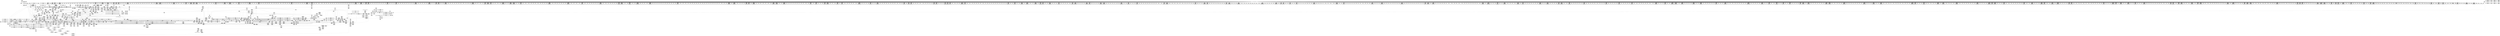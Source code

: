 digraph {
	CE0x5062c50 [shape=record,shape=Mrecord,label="{CE0x5062c50|104:_%struct.inode*,_:_CRE_222,223_}"]
	CE0x5087800 [shape=record,shape=Mrecord,label="{CE0x5087800|28:_i32,_:_CRE_51,52_}"]
	CE0x502cc60 [shape=record,shape=Mrecord,label="{CE0x502cc60|56:_i8*,_:_CRE_615,616_}"]
	CE0x507c820 [shape=record,shape=Mrecord,label="{CE0x507c820|56:_i8*,_:_CRE_872,873_}"]
	CE0x509b170 [shape=record,shape=Mrecord,label="{CE0x509b170|avc_has_perm:_requested|Function::avc_has_perm&Arg::requested::|*SummSource*}"]
	CE0x4fff660 [shape=record,shape=Mrecord,label="{CE0x4fff660|56:_i8*,_:_CRE_554,555_}"]
	CE0x508bf90 [shape=record,shape=Mrecord,label="{CE0x508bf90|28:_i32,_:_CRE_136,144_|*MultipleSource*|security/selinux/hooks.c,1777|*LoadInst*|security/selinux/hooks.c,1769|security/selinux/hooks.c,1769}"]
	CE0x5010ff0 [shape=record,shape=Mrecord,label="{CE0x5010ff0|current_sid:_tmp5|security/selinux/hooks.c,218|*SummSource*}"]
	CE0x5072cc0 [shape=record,shape=Mrecord,label="{CE0x5072cc0|56:_i8*,_:_CRE_496,500_|*MultipleSource*|*LoadInst*|security/selinux/hooks.c,1770|security/selinux/hooks.c,1770}"]
	CE0x5079960 [shape=record,shape=Mrecord,label="{CE0x5079960|56:_i8*,_:_CRE_684,688_|*MultipleSource*|*LoadInst*|security/selinux/hooks.c,1770|security/selinux/hooks.c,1770}"]
	CE0x5094fb0 [shape=record,shape=Mrecord,label="{CE0x5094fb0|i32_8388608|*Constant*}"]
	CE0x5016d70 [shape=record,shape=Mrecord,label="{CE0x5016d70|56:_i8*,_:_CRE_155,156_}"]
	CE0x5033c50 [shape=record,shape=Mrecord,label="{CE0x5033c50|56:_i8*,_:_CRE_910,911_}"]
	CE0x509e9f0 [shape=record,shape=Mrecord,label="{CE0x509e9f0|i64**_getelementptr_inbounds_(_4_x_i64*_,_4_x_i64*_*___llvm_gcda_edge_table220,_i64_0,_i64_2)|*Constant*|*SummSource*}"]
	CE0x50c95c0 [shape=record,shape=Mrecord,label="{CE0x50c95c0|i8_1|*Constant*|*SummSource*}"]
	CE0x5033920 [shape=record,shape=Mrecord,label="{CE0x5033920|56:_i8*,_:_CRE_907,908_}"]
	CE0x50b30a0 [shape=record,shape=Mrecord,label="{CE0x50b30a0|may_link:_tmp23|security/selinux/hooks.c,1797|*SummSink*}"]
	CE0x5033e70 [shape=record,shape=Mrecord,label="{CE0x5033e70|56:_i8*,_:_CRE_912,913_}"]
	CE0x50a4fd0 [shape=record,shape=Mrecord,label="{CE0x50a4fd0|current_sid:_security|security/selinux/hooks.c,218|*SummSource*}"]
	CE0x5076e60 [shape=record,shape=Mrecord,label="{CE0x5076e60|56:_i8*,_:_CRE_597,598_}"]
	CE0x5077b20 [shape=record,shape=Mrecord,label="{CE0x5077b20|56:_i8*,_:_CRE_609,610_}"]
	CE0x50be620 [shape=record,shape=Mrecord,label="{CE0x50be620|current_sid:_tobool|security/selinux/hooks.c,218}"]
	CE0x502e810 [shape=record,shape=Mrecord,label="{CE0x502e810|56:_i8*,_:_CRE_712,728_|*MultipleSource*|Function::selinux_inode_rmdir&Arg::dir::|security/selinux/hooks.c,1769|Function::may_link&Arg::dir::}"]
	CE0x505a780 [shape=record,shape=Mrecord,label="{CE0x505a780|may_link:_d_inode|security/selinux/hooks.c,1770|*SummSource*}"]
	CE0x5063510 [shape=record,shape=Mrecord,label="{CE0x5063510|104:_%struct.inode*,_:_CRE_256,264_|*MultipleSource*|security/selinux/hooks.c,1770|Function::selinux_inode_rmdir&Arg::dentry::|Function::may_link&Arg::dentry::}"]
	CE0x502f010 [shape=record,shape=Mrecord,label="{CE0x502f010|56:_i8*,_:_CRE_752,756_|*MultipleSource*|Function::selinux_inode_rmdir&Arg::dir::|security/selinux/hooks.c,1769|Function::may_link&Arg::dir::}"]
	CE0x506d200 [shape=record,shape=Mrecord,label="{CE0x506d200|56:_i8*,_:_CRE_277,278_}"]
	CE0x4feda40 [shape=record,shape=Mrecord,label="{CE0x4feda40|56:_i8*,_:_CRE_296,297_}"]
	CE0x5065d90 [shape=record,shape=Mrecord,label="{CE0x5065d90|56:_i8*,_:_CRE_0,2_|*MultipleSource*|*LoadInst*|security/selinux/hooks.c,1770|security/selinux/hooks.c,1770}"]
	CE0x5089ae0 [shape=record,shape=Mrecord,label="{CE0x5089ae0|28:_i32,_:_CRE_87,88_}"]
	CE0x503cb10 [shape=record,shape=Mrecord,label="{CE0x503cb10|56:_i8*,_:_CRE_24,32_|*MultipleSource*|*LoadInst*|security/selinux/hooks.c,1770|security/selinux/hooks.c,1770}"]
	CE0x508ca10 [shape=record,shape=Mrecord,label="{CE0x508ca10|28:_i32,_:_CRE_184,192_|*MultipleSource*|security/selinux/hooks.c,1777|*LoadInst*|security/selinux/hooks.c,1769|security/selinux/hooks.c,1769}"]
	CE0x507cd70 [shape=record,shape=Mrecord,label="{CE0x507cd70|56:_i8*,_:_CRE_877,878_}"]
	CE0x4ffcdb0 [shape=record,shape=Mrecord,label="{CE0x4ffcdb0|56:_i8*,_:_CRE_448,456_|*MultipleSource*|Function::selinux_inode_rmdir&Arg::dir::|security/selinux/hooks.c,1769|Function::may_link&Arg::dir::}"]
	CE0x50602c0 [shape=record,shape=Mrecord,label="{CE0x50602c0|104:_%struct.inode*,_:_CRE_187,188_}"]
	CE0x50902a0 [shape=record,shape=Mrecord,label="{CE0x50902a0|_call_void___llvm_gcov_indirect_counter_increment(i32*___llvm_gcov_global_state_pred221,_i64**_getelementptr_inbounds_(_4_x_i64*_,_4_x_i64*_*___llvm_gcda_edge_table220,_i64_0,_i64_1)),_!dbg_!27742|security/selinux/hooks.c,1783|*SummSink*}"]
	CE0x5034c40 [shape=record,shape=Mrecord,label="{CE0x5034c40|56:_i8*,_:_CRE_925,926_}"]
	CE0x5071230 [shape=record,shape=Mrecord,label="{CE0x5071230|56:_i8*,_:_CRE_440,448_|*MultipleSource*|*LoadInst*|security/selinux/hooks.c,1770|security/selinux/hooks.c,1770}"]
	CE0x506e0e0 [shape=record,shape=Mrecord,label="{CE0x506e0e0|56:_i8*,_:_CRE_291,292_}"]
	CE0x5072000 [shape=record,shape=Mrecord,label="{CE0x5072000|56:_i8*,_:_CRE_478,479_}"]
	CE0x501c000 [shape=record,shape=Mrecord,label="{CE0x501c000|current_sid:_tmp4|security/selinux/hooks.c,218|*SummSource*}"]
	CE0x50333d0 [shape=record,shape=Mrecord,label="{CE0x50333d0|56:_i8*,_:_CRE_902,903_}"]
	CE0x50353b0 [shape=record,shape=Mrecord,label="{CE0x50353b0|56:_i8*,_:_CRE_893,894_}"]
	CE0x50055f0 [shape=record,shape=Mrecord,label="{CE0x50055f0|56:_i8*,_:_CRE_311,312_}"]
	CE0x507a7e0 [shape=record,shape=Mrecord,label="{CE0x507a7e0|56:_i8*,_:_CRE_752,756_|*MultipleSource*|*LoadInst*|security/selinux/hooks.c,1770|security/selinux/hooks.c,1770}"]
	CE0x506ec90 [shape=record,shape=Mrecord,label="{CE0x506ec90|56:_i8*,_:_CRE_302,303_}"]
	CE0x4fec770 [shape=record,shape=Mrecord,label="{CE0x4fec770|i32_2|*Constant*}"]
	CE0x5032b50 [shape=record,shape=Mrecord,label="{CE0x5032b50|56:_i8*,_:_CRE_894,895_}"]
	CE0x50a3930 [shape=record,shape=Mrecord,label="{CE0x50a3930|i8*_getelementptr_inbounds_(_45_x_i8_,_45_x_i8_*_.str12,_i32_0,_i32_0)|*Constant*}"]
	CE0x509abd0 [shape=record,shape=Mrecord,label="{CE0x509abd0|avc_has_perm:_tclass|Function::avc_has_perm&Arg::tclass::|*SummSource*}"]
	CE0x5098c00 [shape=record,shape=Mrecord,label="{CE0x5098c00|i64_0|*Constant*}"]
	CE0x5070920 [shape=record,shape=Mrecord,label="{CE0x5070920|56:_i8*,_:_CRE_400,408_|*MultipleSource*|*LoadInst*|security/selinux/hooks.c,1770|security/selinux/hooks.c,1770}"]
	CE0x5005df0 [shape=record,shape=Mrecord,label="{CE0x5005df0|56:_i8*,_:_CRE_352,360_|*MultipleSource*|Function::selinux_inode_rmdir&Arg::dir::|security/selinux/hooks.c,1769|Function::may_link&Arg::dir::}"]
	CE0x509e6a0 [shape=record,shape=Mrecord,label="{CE0x509e6a0|i64**_getelementptr_inbounds_(_4_x_i64*_,_4_x_i64*_*___llvm_gcda_edge_table220,_i64_0,_i64_2)|*Constant*}"]
	CE0x5056130 [shape=record,shape=Mrecord,label="{CE0x5056130|current_sid:_tobool|security/selinux/hooks.c,218|*SummSink*}"]
	CE0x4fed3f0 [shape=record,shape=Mrecord,label="{CE0x4fed3f0|56:_i8*,_:_CRE_267,268_}"]
	CE0x50776e0 [shape=record,shape=Mrecord,label="{CE0x50776e0|56:_i8*,_:_CRE_605,606_}"]
	CE0x501a300 [shape=record,shape=Mrecord,label="{CE0x501a300|56:_i8*,_:_CRE_241,242_}"]
	CE0x506e300 [shape=record,shape=Mrecord,label="{CE0x506e300|56:_i8*,_:_CRE_293,294_}"]
	CE0x506a0e0 [shape=record,shape=Mrecord,label="{CE0x506a0e0|__llvm_gcov_indirect_counter_increment:_counters|Function::__llvm_gcov_indirect_counter_increment&Arg::counters::}"]
	CE0x501a600 [shape=record,shape=Mrecord,label="{CE0x501a600|56:_i8*,_:_CRE_243,244_}"]
	CE0x5064a10 [shape=record,shape=Mrecord,label="{CE0x5064a10|104:_%struct.inode*,_:_CRE_309,310_}"]
	CE0x5086190 [shape=record,shape=Mrecord,label="{CE0x5086190|28:_i32,_:_CRE_15,16_}"]
	CE0x508d010 [shape=record,shape=Mrecord,label="{CE0x508d010|may_link:_tmp7|security/selinux/hooks.c,1777}"]
	CE0x502c1d0 [shape=record,shape=Mrecord,label="{CE0x502c1d0|56:_i8*,_:_CRE_602,603_}"]
	CE0x4fedbe0 [shape=record,shape=Mrecord,label="{CE0x4fedbe0|56:_i8*,_:_CRE_298,299_}"]
	CE0x5072660 [shape=record,shape=Mrecord,label="{CE0x5072660|56:_i8*,_:_CRE_484,485_}"]
	CE0x50a3470 [shape=record,shape=Mrecord,label="{CE0x50a3470|GLOBAL:_current_task|Global_var:current_task}"]
	CE0x50a46d0 [shape=record,shape=Mrecord,label="{CE0x50a46d0|current_sid:_tmp21|security/selinux/hooks.c,218|*SummSource*}"]
	CE0x4ffae20 [shape=record,shape=Mrecord,label="{CE0x4ffae20|56:_i8*,_:_CRE_159,160_}"]
	CE0x505c060 [shape=record,shape=Mrecord,label="{CE0x505c060|104:_%struct.inode*,_:_CRE_90,91_}"]
	CE0x5086830 [shape=record,shape=Mrecord,label="{CE0x5086830|28:_i32,_:_CRE_22,23_}"]
	CE0x500a610 [shape=record,shape=Mrecord,label="{CE0x500a610|_call_void_mcount()_#3|*SummSource*}"]
	CE0x50cab20 [shape=record,shape=Mrecord,label="{CE0x50cab20|i32_218|*Constant*|*SummSource*}"]
	CE0x4ffb480 [shape=record,shape=Mrecord,label="{CE0x4ffb480|56:_i8*,_:_CRE_165,166_}"]
	CE0x505e220 [shape=record,shape=Mrecord,label="{CE0x505e220|104:_%struct.inode*,_:_CRE_161,162_}"]
	CE0x50368f0 [shape=record,shape=Mrecord,label="{CE0x50368f0|56:_i8*,_:_CRE_913,914_}"]
	CE0x5058500 [shape=record,shape=Mrecord,label="{CE0x5058500|i64*_getelementptr_inbounds_(_2_x_i64_,_2_x_i64_*___llvm_gcov_ctr98,_i64_0,_i64_0)|*Constant*|*SummSink*}"]
	CE0x503d310 [shape=record,shape=Mrecord,label="{CE0x503d310|56:_i8*,_:_CRE_64,72_|*MultipleSource*|*LoadInst*|security/selinux/hooks.c,1770|security/selinux/hooks.c,1770}"]
	CE0x5014650 [shape=record,shape=Mrecord,label="{CE0x5014650|current_sid:_land.lhs.true2|*SummSink*}"]
	CE0x5077190 [shape=record,shape=Mrecord,label="{CE0x5077190|56:_i8*,_:_CRE_600,601_}"]
	CE0x50b4540 [shape=record,shape=Mrecord,label="{CE0x50b4540|may_link:_sid10|security/selinux/hooks.c,1797|*SummSink*}"]
	CE0x5074d70 [shape=record,shape=Mrecord,label="{CE0x5074d70|56:_i8*,_:_CRE_566,567_}"]
	CE0x5064200 [shape=record,shape=Mrecord,label="{CE0x5064200|104:_%struct.inode*,_:_CRE_304,305_}"]
	CE0x50b1800 [shape=record,shape=Mrecord,label="{CE0x50b1800|i32_2048|*Constant*}"]
	CE0x507c310 [shape=record,shape=Mrecord,label="{CE0x507c310|56:_i8*,_:_CRE_867,868_}"]
	CE0x4fef770 [shape=record,shape=Mrecord,label="{CE0x4fef770|i64*_getelementptr_inbounds_(_14_x_i64_,_14_x_i64_*___llvm_gcov_ctr219,_i64_0,_i64_0)|*Constant*|*SummSink*}"]
	CE0x5039a60 [shape=record,shape=Mrecord,label="{CE0x5039a60|may_link:_i_security1|security/selinux/hooks.c,1770}"]
	CE0x5082070 [shape=record,shape=Mrecord,label="{CE0x5082070|56:_i8*,_:_CRE_925,926_}"]
	CE0x506f2f0 [shape=record,shape=Mrecord,label="{CE0x506f2f0|56:_i8*,_:_CRE_308,309_}"]
	CE0x50738f0 [shape=record,shape=Mrecord,label="{CE0x50738f0|56:_i8*,_:_CRE_536,540_|*MultipleSource*|*LoadInst*|security/selinux/hooks.c,1770|security/selinux/hooks.c,1770}"]
	CE0x50860c0 [shape=record,shape=Mrecord,label="{CE0x50860c0|28:_i32,_:_CRE_14,15_}"]
	CE0x509dd80 [shape=record,shape=Mrecord,label="{CE0x509dd80|current_sid:_security|security/selinux/hooks.c,218|*SummSink*}"]
	CE0x505e5b0 [shape=record,shape=Mrecord,label="{CE0x505e5b0|104:_%struct.inode*,_:_CRE_164,165_}"]
	CE0x503cf90 [shape=record,shape=Mrecord,label="{CE0x503cf90|56:_i8*,_:_CRE_48,56_|*MultipleSource*|*LoadInst*|security/selinux/hooks.c,1770|security/selinux/hooks.c,1770}"]
	CE0x5087ce0 [shape=record,shape=Mrecord,label="{CE0x5087ce0|28:_i32,_:_CRE_57,58_}"]
	CE0x509b8e0 [shape=record,shape=Mrecord,label="{CE0x509b8e0|_ret_i32_%retval.0,_!dbg_!27728|security/selinux/avc.c,775|*SummSource*}"]
	CE0x506a620 [shape=record,shape=Mrecord,label="{CE0x506a620|__llvm_gcov_indirect_counter_increment:_counters|Function::__llvm_gcov_indirect_counter_increment&Arg::counters::|*SummSource*}"]
	CE0x503dc30 [shape=record,shape=Mrecord,label="{CE0x503dc30|56:_i8*,_:_CRE_96,104_|*MultipleSource*|*LoadInst*|security/selinux/hooks.c,1770|security/selinux/hooks.c,1770}"]
	CE0x50c1e70 [shape=record,shape=Mrecord,label="{CE0x50c1e70|current_sid:_tmp8|security/selinux/hooks.c,218|*SummSink*}"]
	CE0x50366d0 [shape=record,shape=Mrecord,label="{CE0x50366d0|56:_i8*,_:_CRE_911,912_}"]
	CE0x5060d70 [shape=record,shape=Mrecord,label="{CE0x5060d70|104:_%struct.inode*,_:_CRE_196,197_}"]
	CE0x50893e0 [shape=record,shape=Mrecord,label="{CE0x50893e0|28:_i32,_:_CRE_80,81_}"]
	CE0x50c4bd0 [shape=record,shape=Mrecord,label="{CE0x50c4bd0|may_link:_tmp27|security/selinux/hooks.c,1799|*SummSource*}"]
	CE0x4fe2d40 [shape=record,shape=Mrecord,label="{CE0x4fe2d40|may_link:_bb|*SummSource*}"]
	CE0x5098c70 [shape=record,shape=Mrecord,label="{CE0x5098c70|GLOBAL:___llvm_gcov_ctr219|Global_var:__llvm_gcov_ctr219|*SummSink*}"]
	CE0x503d690 [shape=record,shape=Mrecord,label="{CE0x503d690|56:_i8*,_:_CRE_76,80_|*MultipleSource*|*LoadInst*|security/selinux/hooks.c,1770|security/selinux/hooks.c,1770}"]
	CE0x5032d70 [shape=record,shape=Mrecord,label="{CE0x5032d70|56:_i8*,_:_CRE_896,897_}"]
	CE0x5072110 [shape=record,shape=Mrecord,label="{CE0x5072110|56:_i8*,_:_CRE_479,480_}"]
	CE0x5035e50 [shape=record,shape=Mrecord,label="{CE0x5035e50|56:_i8*,_:_CRE_903,904_}"]
	CE0x4ffe320 [shape=record,shape=Mrecord,label="{CE0x4ffe320|56:_i8*,_:_CRE_500,504_|*MultipleSource*|Function::selinux_inode_rmdir&Arg::dir::|security/selinux/hooks.c,1769|Function::may_link&Arg::dir::}"]
	CE0x5085ff0 [shape=record,shape=Mrecord,label="{CE0x5085ff0|28:_i32,_:_CRE_13,14_}"]
	CE0x4fe0480 [shape=record,shape=Mrecord,label="{CE0x4fe0480|may_link:_tmp13|security/selinux/hooks.c,1779}"]
	CE0x506ddb0 [shape=record,shape=Mrecord,label="{CE0x506ddb0|56:_i8*,_:_CRE_288,289_}"]
	CE0x4feaf10 [shape=record,shape=Mrecord,label="{CE0x4feaf10|56:_i8*,_:_CRE_212,216_|*MultipleSource*|Function::selinux_inode_rmdir&Arg::dir::|security/selinux/hooks.c,1769|Function::may_link&Arg::dir::}"]
	CE0x502a700 [shape=record,shape=Mrecord,label="{CE0x502a700|56:_i8*,_:_CRE_569,570_}"]
	CE0x50c5440 [shape=record,shape=Mrecord,label="{CE0x50c5440|current_sid:_land.lhs.true|*SummSink*}"]
	CE0x506f400 [shape=record,shape=Mrecord,label="{CE0x506f400|56:_i8*,_:_CRE_309,310_}"]
	CE0x5097c30 [shape=record,shape=Mrecord,label="{CE0x5097c30|may_link:_type|security/selinux/hooks.c,1772}"]
	CE0x5039370 [shape=record,shape=Mrecord,label="{CE0x5039370|__llvm_gcov_indirect_counter_increment:_bb4|*SummSource*}"]
	CE0x5062b20 [shape=record,shape=Mrecord,label="{CE0x5062b20|104:_%struct.inode*,_:_CRE_221,222_}"]
	CE0x50b02b0 [shape=record,shape=Mrecord,label="{CE0x50b02b0|i8*_getelementptr_inbounds_(_38_x_i8_,_38_x_i8_*_.str64,_i32_0,_i32_0)|*Constant*|*SummSource*}"]
	CE0x50be6f0 [shape=record,shape=Mrecord,label="{CE0x50be6f0|current_sid:_tobool|security/selinux/hooks.c,218|*SummSource*}"]
	CE0x50a64b0 [shape=record,shape=Mrecord,label="{CE0x50a64b0|current_sid:_tmp17|security/selinux/hooks.c,218|*SummSource*}"]
	CE0x50af8c0 [shape=record,shape=Mrecord,label="{CE0x50af8c0|i64*_getelementptr_inbounds_(_2_x_i64_,_2_x_i64_*___llvm_gcov_ctr98,_i64_0,_i64_0)|*Constant*|*SummSource*}"]
	CE0x503bc20 [shape=record,shape=Mrecord,label="{CE0x503bc20|56:_i8*,_:_CRE_232,236_|*MultipleSource*|*LoadInst*|security/selinux/hooks.c,1770|security/selinux/hooks.c,1770}"]
	CE0x4feaca0 [shape=record,shape=Mrecord,label="{CE0x4feaca0|56:_i8*,_:_CRE_206,207_}"]
	CE0x5070010 [shape=record,shape=Mrecord,label="{CE0x5070010|56:_i8*,_:_CRE_352,360_|*MultipleSource*|*LoadInst*|security/selinux/hooks.c,1770|security/selinux/hooks.c,1770}"]
	CE0x508c1e0 [shape=record,shape=Mrecord,label="{CE0x508c1e0|28:_i32,_:_CRE_144,152_|*MultipleSource*|security/selinux/hooks.c,1777|*LoadInst*|security/selinux/hooks.c,1769|security/selinux/hooks.c,1769}"]
	CE0x4ffdf10 [shape=record,shape=Mrecord,label="{CE0x4ffdf10|56:_i8*,_:_CRE_485,486_}"]
	CE0x4ffe4b0 [shape=record,shape=Mrecord,label="{CE0x4ffe4b0|56:_i8*,_:_CRE_504,508_|*MultipleSource*|Function::selinux_inode_rmdir&Arg::dir::|security/selinux/hooks.c,1769|Function::may_link&Arg::dir::}"]
	CE0x4ff0750 [shape=record,shape=Mrecord,label="{CE0x4ff0750|56:_i8*,_:_CRE_932,933_}"]
	CE0x5031fa0 [shape=record,shape=Mrecord,label="{CE0x5031fa0|56:_i8*,_:_CRE_883,884_}"]
	CE0x5001200 [shape=record,shape=Mrecord,label="{CE0x5001200|i64*_getelementptr_inbounds_(_14_x_i64_,_14_x_i64_*___llvm_gcov_ctr219,_i64_0,_i64_3)|*Constant*|*SummSink*}"]
	CE0x5011830 [shape=record,shape=Mrecord,label="{CE0x5011830|i64*_getelementptr_inbounds_(_11_x_i64_,_11_x_i64_*___llvm_gcov_ctr125,_i64_0,_i64_0)|*Constant*}"]
	CE0x4fe31d0 [shape=record,shape=Mrecord,label="{CE0x4fe31d0|GLOBAL:_may_link|*Constant*|*SummSource*}"]
	CE0x4feab00 [shape=record,shape=Mrecord,label="{CE0x4feab00|56:_i8*,_:_CRE_204,205_}"]
	CE0x5086730 [shape=record,shape=Mrecord,label="{CE0x5086730|28:_i32,_:_CRE_21,22_}"]
	CE0x50826d0 [shape=record,shape=Mrecord,label="{CE0x50826d0|56:_i8*,_:_CRE_931,932_}"]
	CE0x5097070 [shape=record,shape=Mrecord,label="{CE0x5097070|may_link:_sid4|security/selinux/hooks.c,1777|*SummSource*}"]
	CE0x50b6040 [shape=record,shape=Mrecord,label="{CE0x50b6040|28:_i32,_32:_i16,_:_CRE_28,32_|*MultipleSource*|security/selinux/hooks.c,1770|security/selinux/hooks.c,1770|security/selinux/hooks.c,1797}"]
	CE0x50ca020 [shape=record,shape=Mrecord,label="{CE0x50ca020|i8*_getelementptr_inbounds_(_25_x_i8_,_25_x_i8_*_.str3,_i32_0,_i32_0)|*Constant*}"]
	CE0x503afc0 [shape=record,shape=Mrecord,label="{CE0x503afc0|56:_i8*,_:_CRE_203,204_}"]
	CE0x502cb90 [shape=record,shape=Mrecord,label="{CE0x502cb90|56:_i8*,_:_CRE_614,615_}"]
	CE0x505f520 [shape=record,shape=Mrecord,label="{CE0x505f520|104:_%struct.inode*,_:_CRE_177,178_}"]
	CE0x4fff880 [shape=record,shape=Mrecord,label="{CE0x4fff880|56:_i8*,_:_CRE_557,558_}"]
	CE0x5017660 [shape=record,shape=Mrecord,label="{CE0x5017660|56:_i8*,_:_CRE_166,167_}"]
	CE0x506c540 [shape=record,shape=Mrecord,label="{CE0x506c540|56:_i8*,_:_CRE_265,266_}"]
	CE0x50357f0 [shape=record,shape=Mrecord,label="{CE0x50357f0|56:_i8*,_:_CRE_897,898_}"]
	CE0x5076b30 [shape=record,shape=Mrecord,label="{CE0x5076b30|56:_i8*,_:_CRE_594,595_}"]
	CE0x5064910 [shape=record,shape=Mrecord,label="{CE0x5064910|104:_%struct.inode*,_:_CRE_308,309_}"]
	CE0x50786d0 [shape=record,shape=Mrecord,label="{CE0x50786d0|56:_i8*,_:_CRE_620,621_}"]
	CE0x5018a50 [shape=record,shape=Mrecord,label="{CE0x5018a50|COLLAPSED:_GCMRE___llvm_gcov_ctr125_internal_global_11_x_i64_zeroinitializer:_elem_0:default:}"]
	CE0x50859f0 [shape=record,shape=Mrecord,label="{CE0x50859f0|may_link:_call5|security/selinux/hooks.c,1777|*SummSource*}"]
	CE0x503e380 [shape=record,shape=Mrecord,label="{CE0x503e380|56:_i8*,_:_CRE_128,136_|*MultipleSource*|*LoadInst*|security/selinux/hooks.c,1770|security/selinux/hooks.c,1770}"]
	CE0x4ffc690 [shape=record,shape=Mrecord,label="{CE0x4ffc690|56:_i8*,_:_CRE_182,183_}"]
	CE0x508ddc0 [shape=record,shape=Mrecord,label="{CE0x508ddc0|may_link:_tmp18|security/selinux/hooks.c,1789|*SummSink*}"]
	CE0x4ff78a0 [shape=record,shape=Mrecord,label="{CE0x4ff78a0|may_link:_dir|Function::may_link&Arg::dir::}"]
	CE0x50a5040 [shape=record,shape=Mrecord,label="{CE0x50a5040|current_sid:_tmp22|security/selinux/hooks.c,218|*SummSink*}"]
	CE0x5056c30 [shape=record,shape=Mrecord,label="{CE0x5056c30|current_sid:_tmp2|*SummSink*}"]
	CE0x5005450 [shape=record,shape=Mrecord,label="{CE0x5005450|56:_i8*,_:_CRE_309,310_}"]
	CE0x502e610 [shape=record,shape=Mrecord,label="{CE0x502e610|56:_i8*,_:_CRE_704,712_|*MultipleSource*|Function::selinux_inode_rmdir&Arg::dir::|security/selinux/hooks.c,1769|Function::may_link&Arg::dir::}"]
	CE0x50787e0 [shape=record,shape=Mrecord,label="{CE0x50787e0|56:_i8*,_:_CRE_621,622_}"]
	CE0x5003830 [shape=record,shape=Mrecord,label="{CE0x5003830|56:_i8*,_:_CRE_2,4_|*MultipleSource*|Function::selinux_inode_rmdir&Arg::dir::|security/selinux/hooks.c,1769|Function::may_link&Arg::dir::}"]
	CE0x4fdfee0 [shape=record,shape=Mrecord,label="{CE0x4fdfee0|may_link:_tmp12|security/selinux/hooks.c,1779|*SummSink*}"]
	CE0x5060c40 [shape=record,shape=Mrecord,label="{CE0x5060c40|104:_%struct.inode*,_:_CRE_195,196_}"]
	CE0x503d850 [shape=record,shape=Mrecord,label="{CE0x503d850|56:_i8*,_:_CRE_80,88_|*MultipleSource*|*LoadInst*|security/selinux/hooks.c,1770|security/selinux/hooks.c,1770}"]
	CE0x5066030 [shape=record,shape=Mrecord,label="{CE0x5066030|56:_i8*,_:_CRE_4,8_|*MultipleSource*|*LoadInst*|security/selinux/hooks.c,1770|security/selinux/hooks.c,1770}"]
	CE0x5071060 [shape=record,shape=Mrecord,label="{CE0x5071060|56:_i8*,_:_CRE_432,440_|*MultipleSource*|*LoadInst*|security/selinux/hooks.c,1770|security/selinux/hooks.c,1770}"]
	CE0x5057b60 [shape=record,shape=Mrecord,label="{CE0x5057b60|get_current:_tmp4|./arch/x86/include/asm/current.h,14}"]
	CE0x506d310 [shape=record,shape=Mrecord,label="{CE0x506d310|56:_i8*,_:_CRE_278,279_}"]
	CE0x4fe9fa0 [shape=record,shape=Mrecord,label="{CE0x4fe9fa0|56:_i8*,_:_CRE_190,191_}"]
	CE0x507d920 [shape=record,shape=Mrecord,label="{CE0x507d920|56:_i8*,_:_CRE_888,889_}"]
	CE0x500d020 [shape=record,shape=Mrecord,label="{CE0x500d020|56:_i8*,_:_CRE_48,56_|*MultipleSource*|Function::selinux_inode_rmdir&Arg::dir::|security/selinux/hooks.c,1769|Function::may_link&Arg::dir::}"]
	CE0x5033f80 [shape=record,shape=Mrecord,label="{CE0x5033f80|56:_i8*,_:_CRE_913,914_}"]
	CE0x503ee00 [shape=record,shape=Mrecord,label="{CE0x503ee00|56:_i8*,_:_CRE_144,145_}"]
	CE0x500c6e0 [shape=record,shape=Mrecord,label="{CE0x500c6e0|GLOBAL:_current_sid|*Constant*}"]
	CE0x5072330 [shape=record,shape=Mrecord,label="{CE0x5072330|56:_i8*,_:_CRE_481,482_}"]
	CE0x5034d50 [shape=record,shape=Mrecord,label="{CE0x5034d50|56:_i8*,_:_CRE_926,927_}"]
	CE0x5087ee0 [shape=record,shape=Mrecord,label="{CE0x5087ee0|28:_i32,_:_CRE_59,60_}"]
	CE0x503a410 [shape=record,shape=Mrecord,label="{CE0x503a410|56:_i8*,_:_CRE_192,193_}"]
	CE0x5035900 [shape=record,shape=Mrecord,label="{CE0x5035900|56:_i8*,_:_CRE_898,899_}"]
	CE0x501c430 [shape=record,shape=Mrecord,label="{CE0x501c430|56:_i8*,_:_CRE_271,272_}"]
	CE0x50a87f0 [shape=record,shape=Mrecord,label="{CE0x50a87f0|GLOBAL:_get_current|*Constant*}"]
	CE0x503e720 [shape=record,shape=Mrecord,label="{CE0x503e720|56:_i8*,_:_CRE_138,139_}"]
	CE0x4feba40 [shape=record,shape=Mrecord,label="{CE0x4feba40|56:_i8*,_:_CRE_139,140_}"]
	CE0x508e150 [shape=record,shape=Mrecord,label="{CE0x508e150|may_link:_tmp19|security/selinux/hooks.c,1789}"]
	CE0x505fea0 [shape=record,shape=Mrecord,label="{CE0x505fea0|104:_%struct.inode*,_:_CRE_185,186_}"]
	CE0x508b4f0 [shape=record,shape=Mrecord,label="{CE0x508b4f0|28:_i32,_:_CRE_112,113_}"]
	CE0x50bdb00 [shape=record,shape=Mrecord,label="{CE0x50bdb00|i64*_getelementptr_inbounds_(_11_x_i64_,_11_x_i64_*___llvm_gcov_ctr125,_i64_0,_i64_6)|*Constant*|*SummSource*}"]
	CE0x500ce90 [shape=record,shape=Mrecord,label="{CE0x500ce90|56:_i8*,_:_CRE_40,48_|*MultipleSource*|Function::selinux_inode_rmdir&Arg::dir::|security/selinux/hooks.c,1769|Function::may_link&Arg::dir::}"]
	CE0x5063ba0 [shape=record,shape=Mrecord,label="{CE0x5063ba0|104:_%struct.inode*,_:_CRE_280,288_|*MultipleSource*|security/selinux/hooks.c,1770|Function::selinux_inode_rmdir&Arg::dentry::|Function::may_link&Arg::dentry::}"]
	CE0x4fe7a30 [shape=record,shape=Mrecord,label="{CE0x4fe7a30|56:_i8*,_:_CRE_179,180_}"]
	CE0x50a58a0 [shape=record,shape=Mrecord,label="{CE0x50a58a0|i32_1|*Constant*}"]
	CE0x5037060 [shape=record,shape=Mrecord,label="{CE0x5037060|56:_i8*,_:_CRE_920,921_}"]
	CE0x5036290 [shape=record,shape=Mrecord,label="{CE0x5036290|56:_i8*,_:_CRE_907,908_}"]
	CE0x4ff0a80 [shape=record,shape=Mrecord,label="{CE0x4ff0a80|56:_i8*,_:_CRE_935,936_}"]
	CE0x4fea3b0 [shape=record,shape=Mrecord,label="{CE0x4fea3b0|56:_i8*,_:_CRE_195,196_}"]
	CE0x4ff0db0 [shape=record,shape=Mrecord,label="{CE0x4ff0db0|56:_i8*,_:_CRE_952,960_|*MultipleSource*|Function::selinux_inode_rmdir&Arg::dir::|security/selinux/hooks.c,1769|Function::may_link&Arg::dir::}"]
	CE0x502b5a0 [shape=record,shape=Mrecord,label="{CE0x502b5a0|56:_i8*,_:_CRE_587,588_}"]
	CE0x50b1980 [shape=record,shape=Mrecord,label="{CE0x50b1980|i32_2048|*Constant*|*SummSink*}"]
	CE0x506c320 [shape=record,shape=Mrecord,label="{CE0x506c320|56:_i8*,_:_CRE_263,264_}"]
	CE0x5060ea0 [shape=record,shape=Mrecord,label="{CE0x5060ea0|104:_%struct.inode*,_:_CRE_197,198_}"]
	CE0x50c7ec0 [shape=record,shape=Mrecord,label="{CE0x50c7ec0|GLOBAL:_current_sid.__warned|Global_var:current_sid.__warned}"]
	CE0x50a9120 [shape=record,shape=Mrecord,label="{CE0x50a9120|_ret_%struct.task_struct*_%tmp4,_!dbg_!27714|./arch/x86/include/asm/current.h,14}"]
	CE0x509a370 [shape=record,shape=Mrecord,label="{CE0x509a370|avc_has_perm:_tsid|Function::avc_has_perm&Arg::tsid::}"]
	CE0x4fe2f10 [shape=record,shape=Mrecord,label="{CE0x4fe2f10|selinux_inode_rmdir:_call|security/selinux/hooks.c,2789|*SummSource*}"]
	CE0x508e5b0 [shape=record,shape=Mrecord,label="{CE0x508e5b0|may_link:_tmp19|security/selinux/hooks.c,1789|*SummSource*}"]
	CE0x5065920 [shape=record,shape=Mrecord,label="{CE0x5065920|may_link:_tmp4|*LoadInst*|security/selinux/hooks.c,1770|*SummSink*}"]
	CE0x4ff1a20 [shape=record,shape=Mrecord,label="{CE0x4ff1a20|56:_i8*,_:_CRE_285,286_}"]
	CE0x5079d00 [shape=record,shape=Mrecord,label="{CE0x5079d00|56:_i8*,_:_CRE_696,704_|*MultipleSource*|*LoadInst*|security/selinux/hooks.c,1770|security/selinux/hooks.c,1770}"]
	CE0x4ff56d0 [shape=record,shape=Mrecord,label="{CE0x4ff56d0|_ret_i32_%retval.0,_!dbg_!27757|security/selinux/hooks.c,1799|*SummSink*}"]
	CE0x500c160 [shape=record,shape=Mrecord,label="{CE0x500c160|_ret_i32_%call,_!dbg_!27714|security/selinux/hooks.c,2789|*SummSink*}"]
	CE0x50363a0 [shape=record,shape=Mrecord,label="{CE0x50363a0|56:_i8*,_:_CRE_908,909_}"]
	CE0x500e8b0 [shape=record,shape=Mrecord,label="{CE0x500e8b0|i64_5|*Constant*}"]
	CE0x50064f0 [shape=record,shape=Mrecord,label="{CE0x50064f0|56:_i8*,_:_CRE_392,400_|*MultipleSource*|Function::selinux_inode_rmdir&Arg::dir::|security/selinux/hooks.c,1769|Function::may_link&Arg::dir::}"]
	CE0x509fce0 [shape=record,shape=Mrecord,label="{CE0x509fce0|may_link:_tmp21|security/selinux/hooks.c,1793|*SummSink*}"]
	CE0x507a440 [shape=record,shape=Mrecord,label="{CE0x507a440|56:_i8*,_:_CRE_736,740_|*MultipleSource*|*LoadInst*|security/selinux/hooks.c,1770|security/selinux/hooks.c,1770}"]
	CE0x509ab60 [shape=record,shape=Mrecord,label="{CE0x509ab60|avc_has_perm:_tclass|Function::avc_has_perm&Arg::tclass::}"]
	CE0x502ec10 [shape=record,shape=Mrecord,label="{CE0x502ec10|56:_i8*,_:_CRE_736,740_|*MultipleSource*|Function::selinux_inode_rmdir&Arg::dir::|security/selinux/hooks.c,1769|Function::may_link&Arg::dir::}"]
	CE0x505ce20 [shape=record,shape=Mrecord,label="{CE0x505ce20|104:_%struct.inode*,_:_CRE_145,146_}"]
	CE0x4fea960 [shape=record,shape=Mrecord,label="{CE0x4fea960|56:_i8*,_:_CRE_202,203_}"]
	CE0x5032820 [shape=record,shape=Mrecord,label="{CE0x5032820|56:_i8*,_:_CRE_891,892_}"]
	CE0x4ff4190 [shape=record,shape=Mrecord,label="{CE0x4ff4190|get_current:_tmp1|*SummSource*}"]
	CE0x50889e0 [shape=record,shape=Mrecord,label="{CE0x50889e0|28:_i32,_:_CRE_70,71_}"]
	CE0x50385b0 [shape=record,shape=Mrecord,label="{CE0x50385b0|may_link:_tmp14|security/selinux/hooks.c,1783|*SummSource*}"]
	CE0x5064c10 [shape=record,shape=Mrecord,label="{CE0x5064c10|104:_%struct.inode*,_:_CRE_311,312_}"]
	CE0x509a010 [shape=record,shape=Mrecord,label="{CE0x509a010|avc_has_perm:_ssid|Function::avc_has_perm&Arg::ssid::}"]
	CE0x5093de0 [shape=record,shape=Mrecord,label="{CE0x5093de0|i8_10|*Constant*}"]
	CE0x4ffd670 [shape=record,shape=Mrecord,label="{CE0x4ffd670|56:_i8*,_:_CRE_474,475_}"]
	CE0x4ff6f00 [shape=record,shape=Mrecord,label="{CE0x4ff6f00|_call_void___llvm_gcov_indirect_counter_increment(i32*___llvm_gcov_global_state_pred221,_i64**_getelementptr_inbounds_(_4_x_i64*_,_4_x_i64*_*___llvm_gcda_edge_table220,_i64_0,_i64_2)),_!dbg_!27745|security/selinux/hooks.c,1786}"]
	CE0x5083b90 [shape=record,shape=Mrecord,label="{CE0x5083b90|56:_i8*,_:_CRE_982,983_}"]
	CE0x508be80 [shape=record,shape=Mrecord,label="{CE0x508be80|28:_i32,_:_CRE_128,136_|*MultipleSource*|security/selinux/hooks.c,1777|*LoadInst*|security/selinux/hooks.c,1769|security/selinux/hooks.c,1769}"]
	CE0x50ea1d0 [shape=record,shape=Mrecord,label="{CE0x50ea1d0|get_current:_tmp2|*SummSource*}"]
	CE0x50cacb0 [shape=record,shape=Mrecord,label="{CE0x50cacb0|i32_218|*Constant*|*SummSink*}"]
	CE0x5004db0 [shape=record,shape=Mrecord,label="{CE0x5004db0|i32_-1|*Constant*}"]
	CE0x508a5e0 [shape=record,shape=Mrecord,label="{CE0x508a5e0|28:_i32,_:_CRE_98,99_}"]
	CE0x4ffc030 [shape=record,shape=Mrecord,label="{CE0x4ffc030|56:_i8*,_:_CRE_176,177_}"]
	CE0x50015d0 [shape=record,shape=Mrecord,label="{CE0x50015d0|may_link:_tmp11|security/selinux/hooks.c,1778|*SummSink*}"]
	CE0x4fe7d70 [shape=record,shape=Mrecord,label="{CE0x4fe7d70|56:_i8*,_:_CRE_183,184_}"]
	CE0x4fe8560 [shape=record,shape=Mrecord,label="{CE0x4fe8560|56:_i8*,_:_CRE_76,80_|*MultipleSource*|Function::selinux_inode_rmdir&Arg::dir::|security/selinux/hooks.c,1769|Function::may_link&Arg::dir::}"]
	CE0x5094a40 [shape=record,shape=Mrecord,label="{CE0x5094a40|may_link:_cond|security/selinux/hooks.c,1776}"]
	CE0x50883e0 [shape=record,shape=Mrecord,label="{CE0x50883e0|28:_i32,_:_CRE_64,65_}"]
	CE0x505b160 [shape=record,shape=Mrecord,label="{CE0x505b160|104:_%struct.inode*,_:_CRE_24,40_|*MultipleSource*|security/selinux/hooks.c,1770|Function::selinux_inode_rmdir&Arg::dentry::|Function::may_link&Arg::dentry::}"]
	CE0x505e480 [shape=record,shape=Mrecord,label="{CE0x505e480|104:_%struct.inode*,_:_CRE_163,164_}"]
	CE0x505c250 [shape=record,shape=Mrecord,label="{CE0x505c250|104:_%struct.inode*,_:_CRE_91,92_}"]
	CE0x5086a30 [shape=record,shape=Mrecord,label="{CE0x5086a30|28:_i32,_:_CRE_24,28_|*MultipleSource*|security/selinux/hooks.c,1777|*LoadInst*|security/selinux/hooks.c,1769|security/selinux/hooks.c,1769}"]
	CE0x502c2a0 [shape=record,shape=Mrecord,label="{CE0x502c2a0|56:_i8*,_:_CRE_603,604_}"]
	CE0x50876b0 [shape=record,shape=Mrecord,label="{CE0x50876b0|28:_i32,_:_CRE_50,51_}"]
	CE0x4ff67d0 [shape=record,shape=Mrecord,label="{CE0x4ff67d0|i32_2|*Constant*|*SummSource*}"]
	CE0x50976a0 [shape=record,shape=Mrecord,label="{CE0x50976a0|i32_3|*Constant*}"]
	CE0x4ff9570 [shape=record,shape=Mrecord,label="{CE0x4ff9570|selinux_inode_rmdir:_dentry|Function::selinux_inode_rmdir&Arg::dentry::|*SummSource*}"]
	CE0x501ae00 [shape=record,shape=Mrecord,label="{CE0x501ae00|56:_i8*,_:_CRE_254,255_}"]
	CE0x50874c0 [shape=record,shape=Mrecord,label="{CE0x50874c0|28:_i32,_:_CRE_49,50_}"]
	CE0x5006bf0 [shape=record,shape=Mrecord,label="{CE0x5006bf0|56:_i8*,_:_CRE_424,432_|*MultipleSource*|Function::selinux_inode_rmdir&Arg::dir::|security/selinux/hooks.c,1769|Function::may_link&Arg::dir::}"]
	CE0x5097400 [shape=record,shape=Mrecord,label="{CE0x5097400|may_link:_conv3|security/selinux/hooks.c,1776|*SummSource*}"]
	CE0x4fe2c40 [shape=record,shape=Mrecord,label="{CE0x4fe2c40|may_link:_bb}"]
	CE0x51128e0 [shape=record,shape=Mrecord,label="{CE0x51128e0|i64_1|*Constant*}"]
	CE0x4ffd2f0 [shape=record,shape=Mrecord,label="{CE0x4ffd2f0|56:_i8*,_:_CRE_472,473_}"]
	CE0x508b1c0 [shape=record,shape=Mrecord,label="{CE0x508b1c0|28:_i32,_:_CRE_109,110_}"]
	"CONST[source:0(mediator),value:2(dynamic)][purpose:{object}]"
	CE0x50bd5b0 [shape=record,shape=Mrecord,label="{CE0x50bd5b0|i64*_null|*Constant*|*SummSource*}"]
	CE0x5072770 [shape=record,shape=Mrecord,label="{CE0x5072770|56:_i8*,_:_CRE_485,486_}"]
	CE0x5083130 [shape=record,shape=Mrecord,label="{CE0x5083130|56:_i8*,_:_CRE_960,968_|*MultipleSource*|*LoadInst*|security/selinux/hooks.c,1770|security/selinux/hooks.c,1770}"]
	CE0x503ada0 [shape=record,shape=Mrecord,label="{CE0x503ada0|56:_i8*,_:_CRE_201,202_}"]
	CE0x502d070 [shape=record,shape=Mrecord,label="{CE0x502d070|56:_i8*,_:_CRE_620,621_}"]
	CE0x5075e70 [shape=record,shape=Mrecord,label="{CE0x5075e70|56:_i8*,_:_CRE_582,583_}"]
	CE0x5100960 [shape=record,shape=Mrecord,label="{CE0x5100960|_call_void_mcount()_#3|*SummSink*}"]
	CE0x5087b40 [shape=record,shape=Mrecord,label="{CE0x5087b40|28:_i32,_:_CRE_55,56_}"]
	CE0x508a3e0 [shape=record,shape=Mrecord,label="{CE0x508a3e0|28:_i32,_:_CRE_96,97_}"]
	CE0x505c400 [shape=record,shape=Mrecord,label="{CE0x505c400|104:_%struct.inode*,_:_CRE_93,94_}"]
	CE0x5038620 [shape=record,shape=Mrecord,label="{CE0x5038620|may_link:_tmp14|security/selinux/hooks.c,1783|*SummSink*}"]
	CE0x501aed0 [shape=record,shape=Mrecord,label="{CE0x501aed0|i64*_getelementptr_inbounds_(_11_x_i64_,_11_x_i64_*___llvm_gcov_ctr125,_i64_0,_i64_6)|*Constant*|*SummSink*}"]
	CE0x508ad80 [shape=record,shape=Mrecord,label="{CE0x508ad80|28:_i32,_:_CRE_105,106_}"]
	CE0x50914b0 [shape=record,shape=Mrecord,label="{CE0x50914b0|i64_2|*Constant*|*SummSource*}"]
	CE0x502aff0 [shape=record,shape=Mrecord,label="{CE0x502aff0|56:_i8*,_:_CRE_580,581_}"]
	CE0x5086260 [shape=record,shape=Mrecord,label="{CE0x5086260|28:_i32,_:_CRE_16,17_}"]
	CE0x50656c0 [shape=record,shape=Mrecord,label="{CE0x50656c0|may_link:_tmp4|*LoadInst*|security/selinux/hooks.c,1770}"]
	CE0x505f8b0 [shape=record,shape=Mrecord,label="{CE0x505f8b0|104:_%struct.inode*,_:_CRE_180,181_}"]
	CE0x4fea210 [shape=record,shape=Mrecord,label="{CE0x4fea210|56:_i8*,_:_CRE_193,194_}"]
	CE0x5030e10 [shape=record,shape=Mrecord,label="{CE0x5030e10|56:_i8*,_:_CRE_866,867_}"]
	CE0x50c9190 [shape=record,shape=Mrecord,label="{CE0x50c9190|current_sid:_tmp16|security/selinux/hooks.c,218|*SummSink*}"]
	CE0x502ce00 [shape=record,shape=Mrecord,label="{CE0x502ce00|56:_i8*,_:_CRE_617,618_}"]
	CE0x50034b0 [shape=record,shape=Mrecord,label="{CE0x50034b0|current_sid:_tmp8|security/selinux/hooks.c,218}"]
	CE0x50c6690 [shape=record,shape=Mrecord,label="{CE0x50c6690|current_sid:_land.lhs.true}"]
	CE0x50344d0 [shape=record,shape=Mrecord,label="{CE0x50344d0|56:_i8*,_:_CRE_918,919_}"]
	CE0x507bda0 [shape=record,shape=Mrecord,label="{CE0x507bda0|56:_i8*,_:_CRE_856,864_|*MultipleSource*|*LoadInst*|security/selinux/hooks.c,1770|security/selinux/hooks.c,1770}"]
	CE0x50c8d70 [shape=record,shape=Mrecord,label="{CE0x50c8d70|i64*_getelementptr_inbounds_(_11_x_i64_,_11_x_i64_*___llvm_gcov_ctr125,_i64_0,_i64_8)|*Constant*|*SummSource*}"]
	CE0x503ead0 [shape=record,shape=Mrecord,label="{CE0x503ead0|56:_i8*,_:_CRE_141,142_}"]
	CE0x50323e0 [shape=record,shape=Mrecord,label="{CE0x50323e0|56:_i8*,_:_CRE_887,888_}"]
	CE0x503ab80 [shape=record,shape=Mrecord,label="{CE0x503ab80|56:_i8*,_:_CRE_199,200_}"]
	CE0x502a7d0 [shape=record,shape=Mrecord,label="{CE0x502a7d0|56:_i8*,_:_CRE_570,571_}"]
	CE0x502d210 [shape=record,shape=Mrecord,label="{CE0x502d210|56:_i8*,_:_CRE_622,623_}"]
	CE0x5075d60 [shape=record,shape=Mrecord,label="{CE0x5075d60|56:_i8*,_:_CRE_581,582_}"]
	CE0x5001db0 [shape=record,shape=Mrecord,label="{CE0x5001db0|may_link:_tmp9|security/selinux/hooks.c,1778|*SummSink*}"]
	CE0x5019d90 [shape=record,shape=Mrecord,label="{CE0x5019d90|56:_i8*,_:_CRE_224,232_|*MultipleSource*|Function::selinux_inode_rmdir&Arg::dir::|security/selinux/hooks.c,1769|Function::may_link&Arg::dir::}"]
	CE0x50bfcf0 [shape=record,shape=Mrecord,label="{CE0x50bfcf0|current_sid:_tmp10|security/selinux/hooks.c,218|*SummSource*}"]
	CE0x50331b0 [shape=record,shape=Mrecord,label="{CE0x50331b0|56:_i8*,_:_CRE_900,901_}"]
	CE0x50870e0 [shape=record,shape=Mrecord,label="{CE0x50870e0|28:_i32,_:_CRE_40,44_|*MultipleSource*|security/selinux/hooks.c,1777|*LoadInst*|security/selinux/hooks.c,1769|security/selinux/hooks.c,1769}"]
	CE0x50a4a50 [shape=record,shape=Mrecord,label="{CE0x50a4a50|i32_22|*Constant*}"]
	CE0x50a28e0 [shape=record,shape=Mrecord,label="{CE0x50a28e0|i64**_getelementptr_inbounds_(_4_x_i64*_,_4_x_i64*_*___llvm_gcda_edge_table220,_i64_0,_i64_3)|*Constant*}"]
	CE0x5016bd0 [shape=record,shape=Mrecord,label="{CE0x5016bd0|56:_i8*,_:_CRE_153,154_}"]
	CE0x5082180 [shape=record,shape=Mrecord,label="{CE0x5082180|56:_i8*,_:_CRE_926,927_}"]
	CE0x5062790 [shape=record,shape=Mrecord,label="{CE0x5062790|104:_%struct.inode*,_:_CRE_218,219_}"]
	CE0x5019120 [shape=record,shape=Mrecord,label="{CE0x5019120|_call_void_mcount()_#3|*SummSource*}"]
	CE0x5060190 [shape=record,shape=Mrecord,label="{CE0x5060190|104:_%struct.inode*,_:_CRE_186,187_}"]
	CE0x50c05e0 [shape=record,shape=Mrecord,label="{CE0x50c05e0|i64*_getelementptr_inbounds_(_11_x_i64_,_11_x_i64_*___llvm_gcov_ctr125,_i64_0,_i64_8)|*Constant*|*SummSink*}"]
	CE0x50346f0 [shape=record,shape=Mrecord,label="{CE0x50346f0|56:_i8*,_:_CRE_920,921_}"]
	CE0x50c2930 [shape=record,shape=Mrecord,label="{CE0x50c2930|may_link:_sclass|security/selinux/hooks.c,1797|*SummSource*}"]
	CE0x4ff16e0 [shape=record,shape=Mrecord,label="{CE0x4ff16e0|56:_i8*,_:_CRE_281,282_}"]
	CE0x4feb170 [shape=record,shape=Mrecord,label="{CE0x4feb170|i64*_getelementptr_inbounds_(_11_x_i64_,_11_x_i64_*___llvm_gcov_ctr125,_i64_0,_i64_1)|*Constant*|*SummSource*}"]
	CE0x50c9a60 [shape=record,shape=Mrecord,label="{CE0x50c9a60|_call_void_lockdep_rcu_suspicious(i8*_getelementptr_inbounds_(_25_x_i8_,_25_x_i8_*_.str3,_i32_0,_i32_0),_i32_218,_i8*_getelementptr_inbounds_(_45_x_i8_,_45_x_i8_*_.str12,_i32_0,_i32_0))_#10,_!dbg_!27727|security/selinux/hooks.c,218}"]
	CE0x50a5470 [shape=record,shape=Mrecord,label="{CE0x50a5470|current_sid:_tmp23|security/selinux/hooks.c,218|*SummSource*}"]
	CE0x5031d80 [shape=record,shape=Mrecord,label="{CE0x5031d80|56:_i8*,_:_CRE_881,882_}"]
	CE0x5035a10 [shape=record,shape=Mrecord,label="{CE0x5035a10|56:_i8*,_:_CRE_899,900_}"]
	CE0x5088ce0 [shape=record,shape=Mrecord,label="{CE0x5088ce0|28:_i32,_:_CRE_73,74_}"]
	CE0x507c710 [shape=record,shape=Mrecord,label="{CE0x507c710|56:_i8*,_:_CRE_871,872_}"]
	CE0x50b22e0 [shape=record,shape=Mrecord,label="{CE0x50b22e0|may_link:_tmp22|security/selinux/hooks.c,1797}"]
	CE0x50c42b0 [shape=record,shape=Mrecord,label="{CE0x50c42b0|i64*_getelementptr_inbounds_(_14_x_i64_,_14_x_i64_*___llvm_gcov_ctr219,_i64_0,_i64_13)|*Constant*}"]
	CE0x50c6fa0 [shape=record,shape=Mrecord,label="{CE0x50c6fa0|current_sid:_tmp7|security/selinux/hooks.c,218|*SummSink*}"]
	CE0x4fed630 [shape=record,shape=Mrecord,label="{CE0x4fed630|56:_i8*,_:_CRE_291,292_}"]
	CE0x4fed970 [shape=record,shape=Mrecord,label="{CE0x4fed970|56:_i8*,_:_CRE_295,296_}"]
	CE0x5017b10 [shape=record,shape=Mrecord,label="{CE0x5017b10|current_sid:_tmp1}"]
	CE0x501c500 [shape=record,shape=Mrecord,label="{CE0x501c500|56:_i8*,_:_CRE_272,273_}"]
	CE0x50b1dc0 [shape=record,shape=Mrecord,label="{CE0x50b1dc0|may_link:_av.0}"]
	CE0x4ff76b0 [shape=record,shape=Mrecord,label="{CE0x4ff76b0|selinux_inode_rmdir:_dir|Function::selinux_inode_rmdir&Arg::dir::|*SummSink*}"]
	CE0x50774c0 [shape=record,shape=Mrecord,label="{CE0x50774c0|56:_i8*,_:_CRE_603,604_}"]
	CE0x50170b0 [shape=record,shape=Mrecord,label="{CE0x50170b0|56:_i8*,_:_CRE_159,160_}"]
	CE0x50a60f0 [shape=record,shape=Mrecord,label="{CE0x50a60f0|current_sid:_tmp17|security/selinux/hooks.c,218}"]
	CE0x503a740 [shape=record,shape=Mrecord,label="{CE0x503a740|56:_i8*,_:_CRE_195,196_}"]
	CE0x50887e0 [shape=record,shape=Mrecord,label="{CE0x50887e0|28:_i32,_:_CRE_68,69_}"]
	CE0x50a8b40 [shape=record,shape=Mrecord,label="{CE0x50a8b40|GLOBAL:_get_current|*Constant*|*SummSink*}"]
	CE0x50899e0 [shape=record,shape=Mrecord,label="{CE0x50899e0|28:_i32,_:_CRE_86,87_}"]
	CE0x50c51d0 [shape=record,shape=Mrecord,label="{CE0x50c51d0|current_sid:_do.body|*SummSource*}"]
	CE0x5084690 [shape=record,shape=Mrecord,label="{CE0x5084690|may_link:_tmp5|security/selinux/hooks.c,1770|*SummSource*}"]
	CE0x50311d0 [shape=record,shape=Mrecord,label="{CE0x50311d0|56:_i8*,_:_CRE_870,871_}"]
	CE0x500d240 [shape=record,shape=Mrecord,label="{CE0x500d240|56:_i8*,_:_CRE_64,72_|*MultipleSource*|Function::selinux_inode_rmdir&Arg::dir::|security/selinux/hooks.c,1769|Function::may_link&Arg::dir::}"]
	CE0x4febab0 [shape=record,shape=Mrecord,label="{CE0x4febab0|56:_i8*,_:_CRE_140,141_}"]
	CE0x4fee530 [shape=record,shape=Mrecord,label="{CE0x4fee530|may_link:_sw.bb8}"]
	CE0x502e210 [shape=record,shape=Mrecord,label="{CE0x502e210|56:_i8*,_:_CRE_688,692_|*MultipleSource*|Function::selinux_inode_rmdir&Arg::dir::|security/selinux/hooks.c,1769|Function::may_link&Arg::dir::}"]
	CE0x5036e40 [shape=record,shape=Mrecord,label="{CE0x5036e40|56:_i8*,_:_CRE_918,919_}"]
	CE0x5078e90 [shape=record,shape=Mrecord,label="{CE0x5078e90|56:_i8*,_:_CRE_640,648_|*MultipleSource*|*LoadInst*|security/selinux/hooks.c,1770|security/selinux/hooks.c,1770}"]
	CE0x508d480 [shape=record,shape=Mrecord,label="{CE0x508d480|may_link:_tmp10|security/selinux/hooks.c,1778|*SummSource*}"]
	CE0x5079b30 [shape=record,shape=Mrecord,label="{CE0x5079b30|56:_i8*,_:_CRE_688,692_|*MultipleSource*|*LoadInst*|security/selinux/hooks.c,1770|security/selinux/hooks.c,1770}"]
	CE0x5099b50 [shape=record,shape=Mrecord,label="{CE0x5099b50|avc_has_perm:_entry|*SummSink*}"]
	CE0x506cfe0 [shape=record,shape=Mrecord,label="{CE0x506cfe0|56:_i8*,_:_CRE_275,276_}"]
	CE0x502c850 [shape=record,shape=Mrecord,label="{CE0x502c850|56:_i8*,_:_CRE_610,611_}"]
	CE0x50c3500 [shape=record,shape=Mrecord,label="{CE0x50c3500|may_link:_call11|security/selinux/hooks.c,1797}"]
	CE0x5018170 [shape=record,shape=Mrecord,label="{CE0x5018170|current_sid:_entry|*SummSink*}"]
	CE0x5005040 [shape=record,shape=Mrecord,label="{CE0x5005040|56:_i8*,_:_CRE_304,305_}"]
	CE0x5034090 [shape=record,shape=Mrecord,label="{CE0x5034090|56:_i8*,_:_CRE_914,915_}"]
	CE0x50373a0 [shape=record,shape=Mrecord,label="{CE0x50373a0|56:_i8*,_:_CRE_978,979_}"]
	CE0x4fed700 [shape=record,shape=Mrecord,label="{CE0x4fed700|56:_i8*,_:_CRE_292,293_}"]
	CE0x50c10d0 [shape=record,shape=Mrecord,label="{CE0x50c10d0|may_link:_sclass|security/selinux/hooks.c,1797|*SummSink*}"]
	CE0x503ebe0 [shape=record,shape=Mrecord,label="{CE0x503ebe0|56:_i8*,_:_CRE_142,143_}"]
	CE0x4ffdb00 [shape=record,shape=Mrecord,label="{CE0x4ffdb00|56:_i8*,_:_CRE_480,481_}"]
	CE0x4fe3360 [shape=record,shape=Mrecord,label="{CE0x4fe3360|selinux_inode_rmdir:_bb}"]
	CE0x503e180 [shape=record,shape=Mrecord,label="{CE0x503e180|56:_i8*,_:_CRE_120,128_|*MultipleSource*|*LoadInst*|security/selinux/hooks.c,1770|security/selinux/hooks.c,1770}"]
	CE0x507d3d0 [shape=record,shape=Mrecord,label="{CE0x507d3d0|56:_i8*,_:_CRE_883,884_}"]
	CE0x4ffc7a0 [shape=record,shape=Mrecord,label="{CE0x4ffc7a0|56:_i8*,_:_CRE_183,184_}"]
	CE0x50966c0 [shape=record,shape=Mrecord,label="{CE0x50966c0|may_link:_conv3|security/selinux/hooks.c,1776}"]
	CE0x509ea60 [shape=record,shape=Mrecord,label="{CE0x509ea60|i64**_getelementptr_inbounds_(_4_x_i64*_,_4_x_i64*_*___llvm_gcda_edge_table220,_i64_0,_i64_2)|*Constant*|*SummSink*}"]
	CE0x4ffb040 [shape=record,shape=Mrecord,label="{CE0x4ffb040|56:_i8*,_:_CRE_161,162_}"]
	CE0x50b18c0 [shape=record,shape=Mrecord,label="{CE0x50b18c0|i32_2048|*Constant*|*SummSource*}"]
	CE0x5073380 [shape=record,shape=Mrecord,label="{CE0x5073380|56:_i8*,_:_CRE_512,520_|*MultipleSource*|*LoadInst*|security/selinux/hooks.c,1770|security/selinux/hooks.c,1770}"]
	CE0x5083ca0 [shape=record,shape=Mrecord,label="{CE0x5083ca0|56:_i8*,_:_CRE_983,984_}"]
	CE0x5032a40 [shape=record,shape=Mrecord,label="{CE0x5032a40|56:_i8*,_:_CRE_893,894_}"]
	CE0x502a220 [shape=record,shape=Mrecord,label="{CE0x502a220|56:_i8*,_:_CRE_563,564_}"]
	CE0x5030a10 [shape=record,shape=Mrecord,label="{CE0x5030a10|56:_i8*,_:_CRE_864,865_}"]
	CE0x5097800 [shape=record,shape=Mrecord,label="{CE0x5097800|i32_3|*Constant*|*SummSource*}"]
	CE0x508afa0 [shape=record,shape=Mrecord,label="{CE0x508afa0|28:_i32,_:_CRE_107,108_}"]
	CE0x50c25e0 [shape=record,shape=Mrecord,label="{CE0x50c25e0|i32_4|*Constant*|*SummSource*}"]
	CE0x5c39980 [shape=record,shape=Mrecord,label="{CE0x5c39980|GLOBAL:_may_link|*Constant*|*SummSink*}"]
	CE0x509b000 [shape=record,shape=Mrecord,label="{CE0x509b000|avc_has_perm:_requested|Function::avc_has_perm&Arg::requested::}"]
	CE0x501c9e0 [shape=record,shape=Mrecord,label="{CE0x501c9e0|56:_i8*,_:_CRE_278,279_}"]
	CE0x506e630 [shape=record,shape=Mrecord,label="{CE0x506e630|56:_i8*,_:_CRE_296,297_}"]
	CE0x5106dd0 [shape=record,shape=Mrecord,label="{CE0x5106dd0|get_current:_tmp}"]
	CE0x503ef10 [shape=record,shape=Mrecord,label="{CE0x503ef10|56:_i8*,_:_CRE_145,146_}"]
	CE0x5005fb0 [shape=record,shape=Mrecord,label="{CE0x5005fb0|56:_i8*,_:_CRE_360,376_|*MultipleSource*|Function::selinux_inode_rmdir&Arg::dir::|security/selinux/hooks.c,1769|Function::may_link&Arg::dir::}"]
	CE0x502b670 [shape=record,shape=Mrecord,label="{CE0x502b670|56:_i8*,_:_CRE_588,589_}"]
	CE0x50bd0a0 [shape=record,shape=Mrecord,label="{CE0x50bd0a0|may_link:_tmp24|security/selinux/hooks.c,1797}"]
	CE0x50c2b00 [shape=record,shape=Mrecord,label="{CE0x50c2b00|__llvm_gcov_indirect_counter_increment:_counter|*SummSource*}"]
	CE0x5077e50 [shape=record,shape=Mrecord,label="{CE0x5077e50|56:_i8*,_:_CRE_612,613_}"]
	CE0x5018ac0 [shape=record,shape=Mrecord,label="{CE0x5018ac0|current_sid:_tmp|*SummSource*}"]
	CE0x4fe80b0 [shape=record,shape=Mrecord,label="{CE0x4fe80b0|56:_i8*,_:_CRE_187,188_}"]
	CE0x502bc20 [shape=record,shape=Mrecord,label="{CE0x502bc20|56:_i8*,_:_CRE_595,596_}"]
	CE0x50367e0 [shape=record,shape=Mrecord,label="{CE0x50367e0|56:_i8*,_:_CRE_912,913_}"]
	CE0x4fee7f0 [shape=record,shape=Mrecord,label="{CE0x4fee7f0|may_link:_sw.default}"]
	CE0x502d3b0 [shape=record,shape=Mrecord,label="{CE0x502d3b0|56:_i8*,_:_CRE_624,628_|*MultipleSource*|Function::selinux_inode_rmdir&Arg::dir::|security/selinux/hooks.c,1769|Function::may_link&Arg::dir::}"]
	CE0x5085f20 [shape=record,shape=Mrecord,label="{CE0x5085f20|28:_i32,_:_CRE_12,13_}"]
	CE0x5098640 [shape=record,shape=Mrecord,label="{CE0x5098640|may_link:_tmp8|security/selinux/hooks.c,1778}"]
	CE0x4fe7480 [shape=record,shape=Mrecord,label="{CE0x4fe7480|56:_i8*,_:_CRE_172,173_}"]
	CE0x508d810 [shape=record,shape=Mrecord,label="{CE0x508d810|i64**_getelementptr_inbounds_(_4_x_i64*_,_4_x_i64*_*___llvm_gcda_edge_table220,_i64_0,_i64_3)|*Constant*|*SummSink*}"]
	CE0x503b730 [shape=record,shape=Mrecord,label="{CE0x503b730|56:_i8*,_:_CRE_212,216_|*MultipleSource*|*LoadInst*|security/selinux/hooks.c,1770|security/selinux/hooks.c,1770}"]
	CE0x4ff4a50 [shape=record,shape=Mrecord,label="{CE0x4ff4a50|may_link:_if.then|*SummSource*}"]
	CE0x5078d30 [shape=record,shape=Mrecord,label="{CE0x5078d30|56:_i8*,_:_CRE_632,640_|*MultipleSource*|*LoadInst*|security/selinux/hooks.c,1770|security/selinux/hooks.c,1770}"]
	CE0x506eb80 [shape=record,shape=Mrecord,label="{CE0x506eb80|56:_i8*,_:_CRE_301,302_}"]
	CE0x50352a0 [shape=record,shape=Mrecord,label="{CE0x50352a0|56:_i8*,_:_CRE_892,893_}"]
	CE0x4fe05b0 [shape=record,shape=Mrecord,label="{CE0x4fe05b0|may_link:_tmp13|security/selinux/hooks.c,1779|*SummSource*}"]
	CE0x4ffe860 [shape=record,shape=Mrecord,label="{CE0x4ffe860|56:_i8*,_:_CRE_512,520_|*MultipleSource*|Function::selinux_inode_rmdir&Arg::dir::|security/selinux/hooks.c,1769|Function::may_link&Arg::dir::}"]
	CE0x506e520 [shape=record,shape=Mrecord,label="{CE0x506e520|56:_i8*,_:_CRE_295,296_}"]
	CE0x503ecf0 [shape=record,shape=Mrecord,label="{CE0x503ecf0|56:_i8*,_:_CRE_143,144_}"]
	CE0x4ffbae0 [shape=record,shape=Mrecord,label="{CE0x4ffbae0|56:_i8*,_:_CRE_171,172_}"]
	CE0x500a9f0 [shape=record,shape=Mrecord,label="{CE0x500a9f0|may_link:_sw.bb|*SummSource*}"]
	CE0x509ee70 [shape=record,shape=Mrecord,label="{CE0x509ee70|may_link:_tmp16|security/selinux/hooks.c,1786|*SummSource*}"]
	CE0x5009900 [shape=record,shape=Mrecord,label="{CE0x5009900|selinux_inode_rmdir:_tmp|*SummSource*}"]
	CE0x50751b0 [shape=record,shape=Mrecord,label="{CE0x50751b0|56:_i8*,_:_CRE_570,571_}"]
	CE0x5066dc0 [shape=record,shape=Mrecord,label="{CE0x5066dc0|_ret_void|*SummSource*}"]
	CE0x508dc20 [shape=record,shape=Mrecord,label="{CE0x508dc20|i64*_getelementptr_inbounds_(_14_x_i64_,_14_x_i64_*___llvm_gcov_ctr219,_i64_0,_i64_10)|*Constant*|*SummSource*}"]
	CE0x502c920 [shape=record,shape=Mrecord,label="{CE0x502c920|56:_i8*,_:_CRE_611,612_}"]
	CE0x5002ca0 [shape=record,shape=Mrecord,label="{CE0x5002ca0|may_link:_if.end|*SummSink*}"]
	CE0x503a520 [shape=record,shape=Mrecord,label="{CE0x503a520|56:_i8*,_:_CRE_193,194_}"]
	CE0x5067120 [shape=record,shape=Mrecord,label="{CE0x5067120|_ret_void|*SummSink*}"]
	CE0x5082a00 [shape=record,shape=Mrecord,label="{CE0x5082a00|56:_i8*,_:_CRE_934,935_}"]
	CE0x505d8a0 [shape=record,shape=Mrecord,label="{CE0x505d8a0|104:_%struct.inode*,_:_CRE_153,154_}"]
	CE0x501c840 [shape=record,shape=Mrecord,label="{CE0x501c840|56:_i8*,_:_CRE_276,277_}"]
	CE0x5098da0 [shape=record,shape=Mrecord,label="{CE0x5098da0|i64_0|*Constant*|*SummSink*}"]
	CE0x509a760 [shape=record,shape=Mrecord,label="{CE0x509a760|i16_7|*Constant*}"]
	CE0x509e150 [shape=record,shape=Mrecord,label="{CE0x509e150|COLLAPSED:_CMRE:_elem_0::|security/selinux/hooks.c,218}"]
	CE0x5069240 [shape=record,shape=Mrecord,label="{CE0x5069240|__llvm_gcov_indirect_counter_increment:_predecessor|Function::__llvm_gcov_indirect_counter_increment&Arg::predecessor::}"]
	CE0x502b260 [shape=record,shape=Mrecord,label="{CE0x502b260|56:_i8*,_:_CRE_583,584_}"]
	CE0x50be0a0 [shape=record,shape=Mrecord,label="{CE0x50be0a0|current_sid:_tmp13|security/selinux/hooks.c,218|*SummSource*}"]
	CE0x4ffb590 [shape=record,shape=Mrecord,label="{CE0x4ffb590|56:_i8*,_:_CRE_166,167_}"]
	CE0x5012260 [shape=record,shape=Mrecord,label="{CE0x5012260|i64_4|*Constant*}"]
	CE0x505c9f0 [shape=record,shape=Mrecord,label="{CE0x505c9f0|104:_%struct.inode*,_:_CRE_112,144_|*MultipleSource*|security/selinux/hooks.c,1770|Function::selinux_inode_rmdir&Arg::dentry::|Function::may_link&Arg::dentry::}"]
	CE0x5097930 [shape=record,shape=Mrecord,label="{CE0x5097930|i32_3|*Constant*|*SummSink*}"]
	CE0x506b880 [shape=record,shape=Mrecord,label="{CE0x506b880|56:_i8*,_:_CRE_253,254_}"]
	CE0x50be250 [shape=record,shape=Mrecord,label="{CE0x50be250|i64*_getelementptr_inbounds_(_2_x_i64_,_2_x_i64_*___llvm_gcov_ctr98,_i64_0,_i64_0)|*Constant*}"]
	CE0x502c510 [shape=record,shape=Mrecord,label="{CE0x502c510|56:_i8*,_:_CRE_606,607_}"]
	CE0x50609e0 [shape=record,shape=Mrecord,label="{CE0x50609e0|104:_%struct.inode*,_:_CRE_193,194_}"]
	CE0x4fe7550 [shape=record,shape=Mrecord,label="{CE0x4fe7550|56:_i8*,_:_CRE_173,174_}"]
	CE0x50395a0 [shape=record,shape=Mrecord,label="{CE0x50395a0|__llvm_gcov_indirect_counter_increment:_bb}"]
	CE0x509ec60 [shape=record,shape=Mrecord,label="{CE0x509ec60|i64*_getelementptr_inbounds_(_14_x_i64_,_14_x_i64_*___llvm_gcov_ctr219,_i64_0,_i64_9)|*Constant*|*SummSink*}"]
	CE0x507a270 [shape=record,shape=Mrecord,label="{CE0x507a270|56:_i8*,_:_CRE_728,736_|*MultipleSource*|*LoadInst*|security/selinux/hooks.c,1770|security/selinux/hooks.c,1770}"]
	CE0x502e410 [shape=record,shape=Mrecord,label="{CE0x502e410|56:_i8*,_:_CRE_696,704_|*MultipleSource*|Function::selinux_inode_rmdir&Arg::dir::|security/selinux/hooks.c,1769|Function::may_link&Arg::dir::}"]
	CE0x5073c90 [shape=record,shape=Mrecord,label="{CE0x5073c90|56:_i8*,_:_CRE_544,552_|*MultipleSource*|*LoadInst*|security/selinux/hooks.c,1770|security/selinux/hooks.c,1770}"]
	CE0x507ce80 [shape=record,shape=Mrecord,label="{CE0x507ce80|56:_i8*,_:_CRE_878,879_}"]
	CE0x506e410 [shape=record,shape=Mrecord,label="{CE0x506e410|56:_i8*,_:_CRE_294,295_}"]
	CE0x50c09b0 [shape=record,shape=Mrecord,label="{CE0x50c09b0|current_sid:_tmp14|security/selinux/hooks.c,218|*SummSource*}"]
	CE0x505db00 [shape=record,shape=Mrecord,label="{CE0x505db00|104:_%struct.inode*,_:_CRE_155,156_}"]
	CE0x4ff7520 [shape=record,shape=Mrecord,label="{CE0x4ff7520|may_link:_i_security1|security/selinux/hooks.c,1770|*SummSink*}"]
	CE0x507d4e0 [shape=record,shape=Mrecord,label="{CE0x507d4e0|56:_i8*,_:_CRE_884,885_}"]
	CE0x50144c0 [shape=record,shape=Mrecord,label="{CE0x50144c0|%struct.task_struct*_(%struct.task_struct**)*_asm_movq_%gs:$_1:P_,$0_,_r,im,_dirflag_,_fpsr_,_flags_|*SummSource*}"]
	CE0x50024a0 [shape=record,shape=Mrecord,label="{CE0x50024a0|__llvm_gcov_indirect_counter_increment:_tmp1|*SummSink*}"]
	CE0x5062fe0 [shape=record,shape=Mrecord,label="{CE0x5062fe0|104:_%struct.inode*,_:_CRE_232,240_|*MultipleSource*|security/selinux/hooks.c,1770|Function::selinux_inode_rmdir&Arg::dentry::|Function::may_link&Arg::dentry::}"]
	CE0x4fedd80 [shape=record,shape=Mrecord,label="{CE0x4fedd80|56:_i8*,_:_CRE_300,301_}"]
	CE0x4ff52c0 [shape=record,shape=Mrecord,label="{CE0x4ff52c0|may_link:_kind|Function::may_link&Arg::kind::|*SummSink*}"]
	CE0x50342b0 [shape=record,shape=Mrecord,label="{CE0x50342b0|56:_i8*,_:_CRE_916,917_}"]
	CE0x506a950 [shape=record,shape=Mrecord,label="{CE0x506a950|__llvm_gcov_indirect_counter_increment:_counters|Function::__llvm_gcov_indirect_counter_increment&Arg::counters::|*SummSink*}"]
	CE0x4fefe50 [shape=record,shape=Mrecord,label="{CE0x4fefe50|may_link:_tmp1}"]
	CE0x4ffea20 [shape=record,shape=Mrecord,label="{CE0x4ffea20|56:_i8*,_:_CRE_520,528_|*MultipleSource*|Function::selinux_inode_rmdir&Arg::dir::|security/selinux/hooks.c,1769|Function::may_link&Arg::dir::}"]
	CE0x50066b0 [shape=record,shape=Mrecord,label="{CE0x50066b0|56:_i8*,_:_CRE_400,408_|*MultipleSource*|Function::selinux_inode_rmdir&Arg::dir::|security/selinux/hooks.c,1769|Function::may_link&Arg::dir::}"]
	CE0x5004070 [shape=record,shape=Mrecord,label="{CE0x5004070|may_link:_ad|security/selinux/hooks.c, 1764|*SummSource*}"]
	CE0x4ffd7b0 [shape=record,shape=Mrecord,label="{CE0x4ffd7b0|56:_i8*,_:_CRE_475,476_}"]
	CE0x5001f30 [shape=record,shape=Mrecord,label="{CE0x5001f30|may_link:_tmp10|security/selinux/hooks.c,1778|*SummSink*}"]
	CE0x4fff9f0 [shape=record,shape=Mrecord,label="{CE0x4fff9f0|56:_i8*,_:_CRE_559,560_}"]
	CE0x503b890 [shape=record,shape=Mrecord,label="{CE0x503b890|56:_i8*,_:_CRE_216,224_|*MultipleSource*|*LoadInst*|security/selinux/hooks.c,1770|security/selinux/hooks.c,1770}"]
	CE0x4fecbd0 [shape=record,shape=Mrecord,label="{CE0x4fecbd0|56:_i8*,_:_CRE_257,258_}"]
	CE0x500afe0 [shape=record,shape=Mrecord,label="{CE0x500afe0|selinux_inode_rmdir:_call|security/selinux/hooks.c,2789}"]
	CE0x505fd70 [shape=record,shape=Mrecord,label="{CE0x505fd70|104:_%struct.inode*,_:_CRE_184,185_}"]
	CE0x505f2c0 [shape=record,shape=Mrecord,label="{CE0x505f2c0|104:_%struct.inode*,_:_CRE_175,176_}"]
	CE0x50659c0 [shape=record,shape=Mrecord,label="{CE0x50659c0|may_link:_i_security1|security/selinux/hooks.c,1770|*SummSource*}"]
	CE0x5003090 [shape=record,shape=Mrecord,label="{CE0x5003090|i32_1|*Constant*|*SummSource*}"]
	CE0x5005520 [shape=record,shape=Mrecord,label="{CE0x5005520|56:_i8*,_:_CRE_310,311_}"]
	CE0x50c3bd0 [shape=record,shape=Mrecord,label="{CE0x50c3bd0|may_link:_retval.0|*SummSink*}"]
	CE0x506dca0 [shape=record,shape=Mrecord,label="{CE0x506dca0|56:_i8*,_:_CRE_287,288_}"]
	CE0x5074a40 [shape=record,shape=Mrecord,label="{CE0x5074a40|56:_i8*,_:_CRE_563,564_}"]
	CE0x4fef660 [shape=record,shape=Mrecord,label="{CE0x4fef660|may_link:_return|*SummSink*}"]
	CE0x50a7840 [shape=record,shape=Mrecord,label="{CE0x50a7840|current_sid:_tmp20|security/selinux/hooks.c,218}"]
	CE0x505f780 [shape=record,shape=Mrecord,label="{CE0x505f780|104:_%struct.inode*,_:_CRE_179,180_}"]
	CE0x5069c20 [shape=record,shape=Mrecord,label="{CE0x5069c20|__llvm_gcov_indirect_counter_increment:_entry|*SummSource*}"]
	CE0x506ca90 [shape=record,shape=Mrecord,label="{CE0x506ca90|56:_i8*,_:_CRE_270,271_}"]
	CE0x503b400 [shape=record,shape=Mrecord,label="{CE0x503b400|56:_i8*,_:_CRE_207,208_}"]
	CE0x50c2050 [shape=record,shape=Mrecord,label="{CE0x50c2050|current_sid:_tobool1|security/selinux/hooks.c,218}"]
	CE0x4ffb7b0 [shape=record,shape=Mrecord,label="{CE0x4ffb7b0|56:_i8*,_:_CRE_168,169_}"]
	CE0x5002050 [shape=record,shape=Mrecord,label="{CE0x5002050|may_link:_i_security|security/selinux/hooks.c,1769|*SummSink*}"]
	CE0x50a6a50 [shape=record,shape=Mrecord,label="{CE0x50a6a50|current_sid:_tmp18|security/selinux/hooks.c,218}"]
	CE0x502bf60 [shape=record,shape=Mrecord,label="{CE0x502bf60|56:_i8*,_:_CRE_599,600_}"]
	CE0x5058c10 [shape=record,shape=Mrecord,label="{CE0x5058c10|get_current:_tmp3|*SummSink*}"]
	CE0x508ebf0 [shape=record,shape=Mrecord,label="{CE0x508ebf0|_call_void___llvm_gcov_indirect_counter_increment(i32*___llvm_gcov_global_state_pred221,_i64**_getelementptr_inbounds_(_4_x_i64*_,_4_x_i64*_*___llvm_gcda_edge_table220,_i64_0,_i64_0)),_!dbg_!27749|security/selinux/hooks.c,1793|*SummSink*}"]
	CE0x5005860 [shape=record,shape=Mrecord,label="{CE0x5005860|56:_i8*,_:_CRE_328,336_|*MultipleSource*|Function::selinux_inode_rmdir&Arg::dir::|security/selinux/hooks.c,1769|Function::may_link&Arg::dir::}"]
	CE0x5060fd0 [shape=record,shape=Mrecord,label="{CE0x5060fd0|104:_%struct.inode*,_:_CRE_198,199_}"]
	CE0x5099820 [shape=record,shape=Mrecord,label="{CE0x5099820|i32_(i32,_i32,_i16,_i32,_%struct.common_audit_data*)*_bitcast_(i32_(i32,_i32,_i16,_i32,_%struct.common_audit_data.495*)*_avc_has_perm_to_i32_(i32,_i32,_i16,_i32,_%struct.common_audit_data*)*)|*Constant*|*SummSource*}"]
	CE0x506b990 [shape=record,shape=Mrecord,label="{CE0x506b990|56:_i8*,_:_CRE_254,255_}"]
	CE0x50bf520 [shape=record,shape=Mrecord,label="{CE0x50bf520|__llvm_gcov_indirect_counter_increment:_tmp6|*SummSink*}"]
	CE0x5095b20 [shape=record,shape=Mrecord,label="{CE0x5095b20|may_link:_cond|security/selinux/hooks.c,1776|*SummSource*}"]
	CE0x4fed0b0 [shape=record,shape=Mrecord,label="{CE0x4fed0b0|56:_i8*,_:_CRE_263,264_}"]
	CE0x4fec170 [shape=record,shape=Mrecord,label="{CE0x4fec170|56:_i8*,_:_CRE_149,150_}"]
	CE0x506aa80 [shape=record,shape=Mrecord,label="{CE0x506aa80|56:_i8*,_:_CRE_241,242_}"]
	CE0x5058b50 [shape=record,shape=Mrecord,label="{CE0x5058b50|get_current:_tmp3|*SummSource*}"]
	CE0x5099570 [shape=record,shape=Mrecord,label="{CE0x5099570|avc_has_perm:_entry}"]
	CE0x4fe3ac0 [shape=record,shape=Mrecord,label="{CE0x4fe3ac0|selinux_inode_rmdir:_bb|*SummSource*}"]
	CE0x4ff1e30 [shape=record,shape=Mrecord,label="{CE0x4ff1e30|56:_i8*,_:_CRE_290,291_}"]
	CE0x5034800 [shape=record,shape=Mrecord,label="{CE0x5034800|56:_i8*,_:_CRE_921,922_}"]
	CE0x4ffe250 [shape=record,shape=Mrecord,label="{CE0x4ffe250|56:_i8*,_:_CRE_496,500_|*MultipleSource*|Function::selinux_inode_rmdir&Arg::dir::|security/selinux/hooks.c,1769|Function::may_link&Arg::dir::}"]
	CE0x50cb250 [shape=record,shape=Mrecord,label="{CE0x50cb250|current_sid:_tmp15|security/selinux/hooks.c,218|*SummSink*}"]
	CE0x505f9e0 [shape=record,shape=Mrecord,label="{CE0x505f9e0|104:_%struct.inode*,_:_CRE_181,182_}"]
	CE0x4fefa30 [shape=record,shape=Mrecord,label="{CE0x4fefa30|i64*_null|*Constant*}"]
	CE0x5004f80 [shape=record,shape=Mrecord,label="{CE0x5004f80|__llvm_gcov_indirect_counter_increment:_exit|*SummSource*}"]
	CE0x4feaa30 [shape=record,shape=Mrecord,label="{CE0x4feaa30|56:_i8*,_:_CRE_203,204_}"]
	CE0x505d640 [shape=record,shape=Mrecord,label="{CE0x505d640|104:_%struct.inode*,_:_CRE_151,152_}"]
	CE0x505cc00 [shape=record,shape=Mrecord,label="{CE0x505cc00|104:_%struct.inode*,_:_CRE_144,145_}"]
	CE0x50912c0 [shape=record,shape=Mrecord,label="{CE0x50912c0|GLOBAL:___llvm_gcov_ctr219|Global_var:__llvm_gcov_ctr219|*SummSource*}"]
	CE0x503da10 [shape=record,shape=Mrecord,label="{CE0x503da10|56:_i8*,_:_CRE_88,96_|*MultipleSource*|*LoadInst*|security/selinux/hooks.c,1770|security/selinux/hooks.c,1770}"]
	CE0x5061f40 [shape=record,shape=Mrecord,label="{CE0x5061f40|104:_%struct.inode*,_:_CRE_211,212_}"]
	CE0x4fead70 [shape=record,shape=Mrecord,label="{CE0x4fead70|56:_i8*,_:_CRE_207,208_}"]
	CE0x4fe9910 [shape=record,shape=Mrecord,label="{CE0x4fe9910|i32_0|*Constant*|*SummSource*}"]
	CE0x4ff1880 [shape=record,shape=Mrecord,label="{CE0x4ff1880|56:_i8*,_:_CRE_283,284_}"]
	CE0x509a580 [shape=record,shape=Mrecord,label="{CE0x509a580|avc_has_perm:_tsid|Function::avc_has_perm&Arg::tsid::|*SummSink*}"]
	CE0x5094710 [shape=record,shape=Mrecord,label="{CE0x5094710|i64_2097152|*Constant*}"]
	CE0x5039ca0 [shape=record,shape=Mrecord,label="{CE0x5039ca0|56:_i8*,_:_CRE_185,186_}"]
	CE0x5075700 [shape=record,shape=Mrecord,label="{CE0x5075700|56:_i8*,_:_CRE_575,576_}"]
	CE0x507cc60 [shape=record,shape=Mrecord,label="{CE0x507cc60|56:_i8*,_:_CRE_876,877_}"]
	CE0x4ffbe10 [shape=record,shape=Mrecord,label="{CE0x4ffbe10|56:_i8*,_:_CRE_174,175_}"]
	CE0x5019b80 [shape=record,shape=Mrecord,label="{CE0x5019b80|56:_i8*,_:_CRE_216,224_|*MultipleSource*|Function::selinux_inode_rmdir&Arg::dir::|security/selinux/hooks.c,1769|Function::may_link&Arg::dir::}"]
	CE0x503a300 [shape=record,shape=Mrecord,label="{CE0x503a300|56:_i8*,_:_CRE_191,192_}"]
	CE0x5066970 [shape=record,shape=Mrecord,label="{CE0x5066970|may_link:_d_inode|security/selinux/hooks.c,1770|*SummSink*}"]
	CE0x5064860 [shape=record,shape=Mrecord,label="{CE0x5064860|104:_%struct.inode*,_:_CRE_307,308_}"]
	CE0x507d700 [shape=record,shape=Mrecord,label="{CE0x507d700|56:_i8*,_:_CRE_886,887_}"]
	CE0x50743e0 [shape=record,shape=Mrecord,label="{CE0x50743e0|56:_i8*,_:_CRE_557,558_}"]
	CE0x50a6bd0 [shape=record,shape=Mrecord,label="{CE0x50a6bd0|current_sid:_tmp18|security/selinux/hooks.c,218|*SummSource*}"]
	CE0x5016fe0 [shape=record,shape=Mrecord,label="{CE0x5016fe0|56:_i8*,_:_CRE_158,159_}"]
	CE0x4feeb60 [shape=record,shape=Mrecord,label="{CE0x4feeb60|get_current:_bb}"]
	CE0x5017320 [shape=record,shape=Mrecord,label="{CE0x5017320|56:_i8*,_:_CRE_162,163_}"]
	CE0x5032c60 [shape=record,shape=Mrecord,label="{CE0x5032c60|56:_i8*,_:_CRE_895,896_}"]
	CE0x5084b00 [shape=record,shape=Mrecord,label="{CE0x5084b00|28:_i32,_:_CRE_0,8_|*MultipleSource*|security/selinux/hooks.c,1777|*LoadInst*|security/selinux/hooks.c,1769|security/selinux/hooks.c,1769}"]
	CE0x5066bb0 [shape=record,shape=Mrecord,label="{CE0x5066bb0|_ret_void}"]
	CE0x5068b70 [shape=record,shape=Mrecord,label="{CE0x5068b70|may_link:_tmp15|security/selinux/hooks.c,1783}"]
	CE0x4ffef60 [shape=record,shape=Mrecord,label="{CE0x4ffef60|56:_i8*,_:_CRE_540,544_|*MultipleSource*|Function::selinux_inode_rmdir&Arg::dir::|security/selinux/hooks.c,1769|Function::may_link&Arg::dir::}"]
	CE0x5061e10 [shape=record,shape=Mrecord,label="{CE0x5061e10|104:_%struct.inode*,_:_CRE_210,211_}"]
	CE0x4fff920 [shape=record,shape=Mrecord,label="{CE0x4fff920|56:_i8*,_:_CRE_558,559_}"]
	CE0x50afc70 [shape=record,shape=Mrecord,label="{CE0x50afc70|may_link:_call9|security/selinux/hooks.c,1792|*SummSink*}"]
	CE0x508ce10 [shape=record,shape=Mrecord,label="{CE0x508ce10|28:_i32,_:_CRE_200,208_|*MultipleSource*|security/selinux/hooks.c,1777|*LoadInst*|security/selinux/hooks.c,1769|security/selinux/hooks.c,1769}"]
	CE0x505be40 [shape=record,shape=Mrecord,label="{CE0x505be40|104:_%struct.inode*,_:_CRE_89,90_}"]
	CE0x50993d0 [shape=record,shape=Mrecord,label="{CE0x50993d0|i32_(i32,_i32,_i16,_i32,_%struct.common_audit_data*)*_bitcast_(i32_(i32,_i32,_i16,_i32,_%struct.common_audit_data.495*)*_avc_has_perm_to_i32_(i32,_i32,_i16,_i32,_%struct.common_audit_data*)*)|*Constant*}"]
	CE0x5095a90 [shape=record,shape=Mrecord,label="{CE0x5095a90|i64_1048576|*Constant*|*SummSink*}"]
	CE0x50321c0 [shape=record,shape=Mrecord,label="{CE0x50321c0|56:_i8*,_:_CRE_885,886_}"]
	CE0x50c14b0 [shape=record,shape=Mrecord,label="{CE0x50c14b0|may_link:_tmp25|security/selinux/hooks.c,1797|*SummSource*}"]
	CE0x5063110 [shape=record,shape=Mrecord,label="{CE0x5063110|104:_%struct.inode*,_:_CRE_240,248_|*MultipleSource*|security/selinux/hooks.c,1770|Function::selinux_inode_rmdir&Arg::dentry::|Function::may_link&Arg::dentry::}"]
	CE0x50a35a0 [shape=record,shape=Mrecord,label="{CE0x50a35a0|GLOBAL:_current_task|Global_var:current_task|*SummSource*}"]
	CE0x501ad30 [shape=record,shape=Mrecord,label="{CE0x501ad30|56:_i8*,_:_CRE_253,254_}"]
	CE0x5003700 [shape=record,shape=Mrecord,label="{CE0x5003700|0:_i8,_:_GCMR_current_sid.__warned_internal_global_i8_0,_section_.data.unlikely_,_align_1:_elem_0:default:}"]
	CE0x50a3a60 [shape=record,shape=Mrecord,label="{CE0x50a3a60|i8*_getelementptr_inbounds_(_45_x_i8_,_45_x_i8_*_.str12,_i32_0,_i32_0)|*Constant*|*SummSink*}"]
	CE0x5075920 [shape=record,shape=Mrecord,label="{CE0x5075920|56:_i8*,_:_CRE_577,578_}"]
	CE0x50891e0 [shape=record,shape=Mrecord,label="{CE0x50891e0|28:_i32,_:_CRE_78,79_}"]
	CE0x4fe94a0 [shape=record,shape=Mrecord,label="{CE0x4fe94a0|i32_10|*Constant*}"]
	CE0x50a6ff0 [shape=record,shape=Mrecord,label="{CE0x50a6ff0|current_sid:_tmp19|security/selinux/hooks.c,218}"]
	CE0x5016850 [shape=record,shape=Mrecord,label="{CE0x5016850|i64*_getelementptr_inbounds_(_2_x_i64_,_2_x_i64_*___llvm_gcov_ctr98,_i64_0,_i64_1)|*Constant*}"]
	CE0x50629f0 [shape=record,shape=Mrecord,label="{CE0x50629f0|104:_%struct.inode*,_:_CRE_220,221_}"]
	CE0x5037a90 [shape=record,shape=Mrecord,label="{CE0x5037a90|56:_i8*,_:_CRE_988,992_|*MultipleSource*|Function::selinux_inode_rmdir&Arg::dir::|security/selinux/hooks.c,1769|Function::may_link&Arg::dir::}"]
	CE0x506efc0 [shape=record,shape=Mrecord,label="{CE0x506efc0|56:_i8*,_:_CRE_305,306_}"]
	CE0x503b1e0 [shape=record,shape=Mrecord,label="{CE0x503b1e0|56:_i8*,_:_CRE_205,206_}"]
	CE0x4fea480 [shape=record,shape=Mrecord,label="{CE0x4fea480|56:_i8*,_:_CRE_196,197_}"]
	CE0x5066490 [shape=record,shape=Mrecord,label="{CE0x5066490|i32_5|*Constant*}"]
	CE0x5057eb0 [shape=record,shape=Mrecord,label="{CE0x5057eb0|current_sid:_if.end|*SummSink*}"]
	CE0x508a1e0 [shape=record,shape=Mrecord,label="{CE0x508a1e0|28:_i32,_:_CRE_94,95_}"]
	CE0x50a1740 [shape=record,shape=Mrecord,label="{CE0x50a1740|may_link:_tmp17|security/selinux/hooks.c,1786}"]
	CE0x50b03d0 [shape=record,shape=Mrecord,label="{CE0x50b03d0|i8*_getelementptr_inbounds_(_38_x_i8_,_38_x_i8_*_.str64,_i32_0,_i32_0)|*Constant*|*SummSink*}"]
	CE0x50828f0 [shape=record,shape=Mrecord,label="{CE0x50828f0|56:_i8*,_:_CRE_933,934_}"]
	CE0x4febc90 [shape=record,shape=Mrecord,label="{CE0x4febc90|56:_i8*,_:_CRE_143,144_}"]
	CE0x506d860 [shape=record,shape=Mrecord,label="{CE0x506d860|56:_i8*,_:_CRE_283,284_}"]
	CE0x5099950 [shape=record,shape=Mrecord,label="{CE0x5099950|i32_(i32,_i32,_i16,_i32,_%struct.common_audit_data*)*_bitcast_(i32_(i32,_i32,_i16,_i32,_%struct.common_audit_data.495*)*_avc_has_perm_to_i32_(i32,_i32,_i16,_i32,_%struct.common_audit_data*)*)|*Constant*|*SummSink*}"]
	CE0x4fef290 [shape=record,shape=Mrecord,label="{CE0x4fef290|current_sid:_call|security/selinux/hooks.c,218|*SummSink*}"]
	CE0x507c2a0 [shape=record,shape=Mrecord,label="{CE0x507c2a0|56:_i8*,_:_CRE_868,869_}"]
	CE0x502c440 [shape=record,shape=Mrecord,label="{CE0x502c440|56:_i8*,_:_CRE_605,606_}"]
	CE0x4fece40 [shape=record,shape=Mrecord,label="{CE0x4fece40|56:_i8*,_:_CRE_260,261_}"]
	CE0x4ffc360 [shape=record,shape=Mrecord,label="{CE0x4ffc360|56:_i8*,_:_CRE_179,180_}"]
	CE0x50bf800 [shape=record,shape=Mrecord,label="{CE0x50bf800|current_sid:_tmp9|security/selinux/hooks.c,218|*SummSink*}"]
	CE0x50168f0 [shape=record,shape=Mrecord,label="{CE0x50168f0|i64*_getelementptr_inbounds_(_2_x_i64_,_2_x_i64_*___llvm_gcov_ctr98,_i64_0,_i64_1)|*Constant*|*SummSource*}"]
	CE0x50a4740 [shape=record,shape=Mrecord,label="{CE0x50a4740|current_sid:_tmp21|security/selinux/hooks.c,218|*SummSink*}"]
	CE0x503f240 [shape=record,shape=Mrecord,label="{CE0x503f240|56:_i8*,_:_CRE_148,149_}"]
	CE0x5079ed0 [shape=record,shape=Mrecord,label="{CE0x5079ed0|56:_i8*,_:_CRE_704,712_|*MultipleSource*|*LoadInst*|security/selinux/hooks.c,1770|security/selinux/hooks.c,1770}"]
	CE0x50621a0 [shape=record,shape=Mrecord,label="{CE0x50621a0|104:_%struct.inode*,_:_CRE_213,214_}"]
	CE0x509f650 [shape=record,shape=Mrecord,label="{CE0x509f650|i64**_getelementptr_inbounds_(_4_x_i64*_,_4_x_i64*_*___llvm_gcda_edge_table220,_i64_0,_i64_0)|*Constant*|*SummSource*}"]
	CE0x503a960 [shape=record,shape=Mrecord,label="{CE0x503a960|56:_i8*,_:_CRE_197,198_}"]
	CE0x505d010 [shape=record,shape=Mrecord,label="{CE0x505d010|104:_%struct.inode*,_:_CRE_146,147_}"]
	CE0x5071ca0 [shape=record,shape=Mrecord,label="{CE0x5071ca0|56:_i8*,_:_CRE_476,477_}"]
	CE0x5076a20 [shape=record,shape=Mrecord,label="{CE0x5076a20|56:_i8*,_:_CRE_593,594_}"]
	CE0x50b2f10 [shape=record,shape=Mrecord,label="{CE0x50b2f10|i64*_getelementptr_inbounds_(_14_x_i64_,_14_x_i64_*___llvm_gcov_ctr219,_i64_0,_i64_12)|*Constant*|*SummSource*}"]
	CE0x502c5e0 [shape=record,shape=Mrecord,label="{CE0x502c5e0|56:_i8*,_:_CRE_607,608_}"]
	CE0x5031b60 [shape=record,shape=Mrecord,label="{CE0x5031b60|56:_i8*,_:_CRE_879,880_}"]
	CE0x5095460 [shape=record,shape=Mrecord,label="{CE0x5095460|may_link:_tobool|security/selinux/hooks.c,1776|*SummSource*}"]
	CE0x50c2130 [shape=record,shape=Mrecord,label="{CE0x50c2130|current_sid:_tobool1|security/selinux/hooks.c,218|*SummSource*}"]
	CE0x506b770 [shape=record,shape=Mrecord,label="{CE0x506b770|56:_i8*,_:_CRE_252,253_}"]
	CE0x50c1330 [shape=record,shape=Mrecord,label="{CE0x50c1330|may_link:_tmp25|security/selinux/hooks.c,1797}"]
	CE0x5085490 [shape=record,shape=Mrecord,label="{CE0x5085490|may_link:_tmp26|security/selinux/hooks.c,1799|*SummSource*}"]
	CE0x500b630 [shape=record,shape=Mrecord,label="{CE0x500b630|selinux_inode_rmdir:_tmp3|*SummSource*}"]
	CE0x50657f0 [shape=record,shape=Mrecord,label="{CE0x50657f0|may_link:_tmp4|*LoadInst*|security/selinux/hooks.c,1770|*SummSource*}"]
	CE0x5086330 [shape=record,shape=Mrecord,label="{CE0x5086330|28:_i32,_:_CRE_17,18_}"]
	CE0x501a780 [shape=record,shape=Mrecord,label="{CE0x501a780|56:_i8*,_:_CRE_246,247_}"]
	CE0x4fed250 [shape=record,shape=Mrecord,label="{CE0x4fed250|56:_i8*,_:_CRE_265,266_}"]
	CE0x5031610 [shape=record,shape=Mrecord,label="{CE0x5031610|56:_i8*,_:_CRE_874,875_}"]
	CE0x4ffac00 [shape=record,shape=Mrecord,label="{CE0x4ffac00|56:_i8*,_:_CRE_157,158_}"]
	CE0x500f8f0 [shape=record,shape=Mrecord,label="{CE0x500f8f0|current_sid:_tmp12|security/selinux/hooks.c,218|*SummSink*}"]
	CE0x502b740 [shape=record,shape=Mrecord,label="{CE0x502b740|56:_i8*,_:_CRE_589,590_}"]
	CE0x5086630 [shape=record,shape=Mrecord,label="{CE0x5086630|28:_i32,_:_CRE_20,21_}"]
	CE0x506e960 [shape=record,shape=Mrecord,label="{CE0x506e960|56:_i8*,_:_CRE_299,300_}"]
	CE0x5033b40 [shape=record,shape=Mrecord,label="{CE0x5033b40|56:_i8*,_:_CRE_909,910_}"]
	CE0x506c980 [shape=record,shape=Mrecord,label="{CE0x506c980|56:_i8*,_:_CRE_269,270_}"]
	CE0x4fea070 [shape=record,shape=Mrecord,label="{CE0x4fea070|56:_i8*,_:_CRE_191,192_}"]
	CE0x5060650 [shape=record,shape=Mrecord,label="{CE0x5060650|104:_%struct.inode*,_:_CRE_190,191_}"]
	CE0x506ea70 [shape=record,shape=Mrecord,label="{CE0x506ea70|56:_i8*,_:_CRE_300,301_}"]
	CE0x50c33d0 [shape=record,shape=Mrecord,label="{CE0x50c33d0|current_sid:_tmp11|security/selinux/hooks.c,218|*SummSink*}"]
	CE0x4ff49e0 [shape=record,shape=Mrecord,label="{CE0x4ff49e0|may_link:_if.then}"]
	CE0x508bb50 [shape=record,shape=Mrecord,label="{CE0x508bb50|28:_i32,_:_CRE_118,119_}"]
	CE0x506a8e0 [shape=record,shape=Mrecord,label="{CE0x506a8e0|i64**_getelementptr_inbounds_(_4_x_i64*_,_4_x_i64*_*___llvm_gcda_edge_table220,_i64_0,_i64_1)|*Constant*|*SummSink*}"]
	CE0x509bac0 [shape=record,shape=Mrecord,label="{CE0x509bac0|_ret_i32_%retval.0,_!dbg_!27728|security/selinux/avc.c,775|*SummSink*}"]
	CE0x50a7650 [shape=record,shape=Mrecord,label="{CE0x50a7650|current_sid:_tmp19|security/selinux/hooks.c,218|*SummSink*}"]
	CE0x502de90 [shape=record,shape=Mrecord,label="{CE0x502de90|56:_i8*,_:_CRE_680,684_|*MultipleSource*|Function::selinux_inode_rmdir&Arg::dir::|security/selinux/hooks.c,1769|Function::may_link&Arg::dir::}"]
	CE0x4fff4a0 [shape=record,shape=Mrecord,label="{CE0x4fff4a0|56:_i8*,_:_CRE_553,554_}"]
	CE0x50c29a0 [shape=record,shape=Mrecord,label="{CE0x50c29a0|__llvm_gcov_indirect_counter_increment:_counter}"]
	CE0x50ca750 [shape=record,shape=Mrecord,label="{CE0x50ca750|GLOBAL:_lockdep_rcu_suspicious|*Constant*|*SummSink*}"]
	CE0x4fe9cd0 [shape=record,shape=Mrecord,label="{CE0x4fe9cd0|__llvm_gcov_indirect_counter_increment:_tmp|*SummSink*}"]
	CE0x50a7530 [shape=record,shape=Mrecord,label="{CE0x50a7530|i64*_getelementptr_inbounds_(_11_x_i64_,_11_x_i64_*___llvm_gcov_ctr125,_i64_0,_i64_10)|*Constant*|*SummSource*}"]
	CE0x502f610 [shape=record,shape=Mrecord,label="{CE0x502f610|56:_i8*,_:_CRE_776,792_|*MultipleSource*|Function::selinux_inode_rmdir&Arg::dir::|security/selinux/hooks.c,1769|Function::may_link&Arg::dir::}"]
	CE0x50650d0 [shape=record,shape=Mrecord,label="{CE0x50650d0|104:_%struct.inode*,_:_CRE_315,316_}"]
	CE0x50a72e0 [shape=record,shape=Mrecord,label="{CE0x50a72e0|i64*_getelementptr_inbounds_(_11_x_i64_,_11_x_i64_*___llvm_gcov_ctr125,_i64_0,_i64_10)|*Constant*}"]
	CE0x5075b40 [shape=record,shape=Mrecord,label="{CE0x5075b40|56:_i8*,_:_CRE_579,580_}"]
	CE0x506b550 [shape=record,shape=Mrecord,label="{CE0x506b550|56:_i8*,_:_CRE_250,251_}"]
	CE0x506cba0 [shape=record,shape=Mrecord,label="{CE0x506cba0|56:_i8*,_:_CRE_271,272_}"]
	CE0x5079220 [shape=record,shape=Mrecord,label="{CE0x5079220|56:_i8*,_:_CRE_656,664_|*MultipleSource*|*LoadInst*|security/selinux/hooks.c,1770|security/selinux/hooks.c,1770}"]
	CE0x5082fa0 [shape=record,shape=Mrecord,label="{CE0x5082fa0|56:_i8*,_:_CRE_952,960_|*MultipleSource*|*LoadInst*|security/selinux/hooks.c,1770|security/selinux/hooks.c,1770}"]
	CE0x4ff0600 [shape=record,shape=Mrecord,label="{CE0x4ff0600|56:_i8*,_:_CRE_931,932_}"]
	CE0x4ffe6a0 [shape=record,shape=Mrecord,label="{CE0x4ffe6a0|56:_i8*,_:_CRE_508,512_|*MultipleSource*|Function::selinux_inode_rmdir&Arg::dir::|security/selinux/hooks.c,1769|Function::may_link&Arg::dir::}"]
	CE0x50174c0 [shape=record,shape=Mrecord,label="{CE0x50174c0|56:_i8*,_:_CRE_164,165_}"]
	CE0x5067840 [shape=record,shape=Mrecord,label="{CE0x5067840|current_sid:_sid|security/selinux/hooks.c,220}"]
	CE0x5002210 [shape=record,shape=Mrecord,label="{CE0x5002210|i32_-1|*Constant*|*SummSource*}"]
	CE0x5081f60 [shape=record,shape=Mrecord,label="{CE0x5081f60|56:_i8*,_:_CRE_924,925_}"]
	CE0x502bb50 [shape=record,shape=Mrecord,label="{CE0x502bb50|56:_i8*,_:_CRE_594,595_}"]
	CE0x505ef30 [shape=record,shape=Mrecord,label="{CE0x505ef30|104:_%struct.inode*,_:_CRE_172,173_}"]
	CE0x5012940 [shape=record,shape=Mrecord,label="{CE0x5012940|current_sid:_tmp3}"]
	CE0x5031940 [shape=record,shape=Mrecord,label="{CE0x5031940|56:_i8*,_:_CRE_877,878_}"]
	CE0x5004000 [shape=record,shape=Mrecord,label="{CE0x5004000|may_link:_ad|security/selinux/hooks.c, 1764}"]
	CE0x4fe44a0 [shape=record,shape=Mrecord,label="{CE0x4fe44a0|selinux_inode_rmdir:_entry}"]
	CE0x508d410 [shape=record,shape=Mrecord,label="{CE0x508d410|may_link:_tmp7|security/selinux/hooks.c,1777|*SummSource*}"]
	CE0x4ff3370 [shape=record,shape=Mrecord,label="{CE0x4ff3370|i64*_getelementptr_inbounds_(_2_x_i64_,_2_x_i64_*___llvm_gcov_ctr225,_i64_0,_i64_0)|*Constant*|*SummSink*}"]
	CE0x5062530 [shape=record,shape=Mrecord,label="{CE0x5062530|104:_%struct.inode*,_:_CRE_216,217_}"]
	CE0x5039450 [shape=record,shape=Mrecord,label="{CE0x5039450|__llvm_gcov_indirect_counter_increment:_bb4|*SummSink*}"]
	CE0x50c5de0 [shape=record,shape=Mrecord,label="{CE0x50c5de0|current_sid:_tmp6|security/selinux/hooks.c,218|*SummSource*}"]
	CE0x50755f0 [shape=record,shape=Mrecord,label="{CE0x50755f0|56:_i8*,_:_CRE_574,575_}"]
	CE0x4fe3d90 [shape=record,shape=Mrecord,label="{CE0x4fe3d90|i64*_getelementptr_inbounds_(_2_x_i64_,_2_x_i64_*___llvm_gcov_ctr225,_i64_0,_i64_1)|*Constant*}"]
	CE0x4fe8820 [shape=record,shape=Mrecord,label="{CE0x4fe8820|56:_i8*,_:_CRE_88,96_|*MultipleSource*|Function::selinux_inode_rmdir&Arg::dir::|security/selinux/hooks.c,1769|Function::may_link&Arg::dir::}"]
	CE0x5018df0 [shape=record,shape=Mrecord,label="{CE0x5018df0|56:_i8*,_:_CRE_4,8_|*MultipleSource*|Function::selinux_inode_rmdir&Arg::dir::|security/selinux/hooks.c,1769|Function::may_link&Arg::dir::}"]
	CE0x502b4d0 [shape=record,shape=Mrecord,label="{CE0x502b4d0|56:_i8*,_:_CRE_586,587_}"]
	CE0x5017800 [shape=record,shape=Mrecord,label="{CE0x5017800|56:_i8*,_:_CRE_168,169_}"]
	CE0x5006170 [shape=record,shape=Mrecord,label="{CE0x5006170|56:_i8*,_:_CRE_376,384_|*MultipleSource*|Function::selinux_inode_rmdir&Arg::dir::|security/selinux/hooks.c,1769|Function::may_link&Arg::dir::}"]
	CE0x4fe7ca0 [shape=record,shape=Mrecord,label="{CE0x4fe7ca0|56:_i8*,_:_CRE_182,183_}"]
	CE0x506a500 [shape=record,shape=Mrecord,label="{CE0x506a500|i64**_getelementptr_inbounds_(_4_x_i64*_,_4_x_i64*_*___llvm_gcda_edge_table220,_i64_0,_i64_1)|*Constant*}"]
	CE0x4febe30 [shape=record,shape=Mrecord,label="{CE0x4febe30|56:_i8*,_:_CRE_145,146_}"]
	CE0x50375d0 [shape=record,shape=Mrecord,label="{CE0x50375d0|56:_i8*,_:_CRE_980,981_}"]
	CE0x506ced0 [shape=record,shape=Mrecord,label="{CE0x506ced0|56:_i8*,_:_CRE_274,275_}"]
	CE0x5112950 [shape=record,shape=Mrecord,label="{CE0x5112950|get_current:_tmp1}"]
	CE0x5087fe0 [shape=record,shape=Mrecord,label="{CE0x5087fe0|28:_i32,_:_CRE_60,61_}"]
	CE0x5094de0 [shape=record,shape=Mrecord,label="{CE0x5094de0|may_link:_dentry2|security/selinux/hooks.c,1773}"]
	CE0x507d2c0 [shape=record,shape=Mrecord,label="{CE0x507d2c0|56:_i8*,_:_CRE_882,883_}"]
	CE0x5038ae0 [shape=record,shape=Mrecord,label="{CE0x5038ae0|current_sid:_tmp24|security/selinux/hooks.c,220|*SummSource*}"]
	CE0x50c9440 [shape=record,shape=Mrecord,label="{CE0x50c9440|i8_1|*Constant*}"]
	CE0x50b6170 [shape=record,shape=Mrecord,label="{CE0x50b6170|28:_i32,_32:_i16,_:_CRE_32,34_|*MultipleSource*|security/selinux/hooks.c,1770|security/selinux/hooks.c,1770|security/selinux/hooks.c,1797}"]
	CE0x4fe2e50 [shape=record,shape=Mrecord,label="{CE0x4fe2e50|may_link:_bb|*SummSink*}"]
	CE0x5071d10 [shape=record,shape=Mrecord,label="{CE0x5071d10|56:_i8*,_:_CRE_475,476_}"]
	CE0x50b0d50 [shape=record,shape=Mrecord,label="{CE0x50b0d50|VOIDTB_TE_array:_GCE___func__.may_link_private_unnamed_addr_constant_9_x_i8_c_may_link_00_,_align_1:_elem_0:default:}"]
	CE0x500e420 [shape=record,shape=Mrecord,label="{CE0x500e420|may_link:_return}"]
	CE0x503e550 [shape=record,shape=Mrecord,label="{CE0x503e550|56:_i8*,_:_CRE_137,138_}"]
	CE0x630c370 [shape=record,shape=Mrecord,label="{CE0x630c370|selinux_inode_rmdir:_tmp3}"]
	CE0x507ca40 [shape=record,shape=Mrecord,label="{CE0x507ca40|56:_i8*,_:_CRE_874,875_}"]
	CE0x505e6e0 [shape=record,shape=Mrecord,label="{CE0x505e6e0|104:_%struct.inode*,_:_CRE_165,166_}"]
	CE0x4ff1610 [shape=record,shape=Mrecord,label="{CE0x4ff1610|56:_i8*,_:_CRE_280,281_}"]
	CE0x4fee220 [shape=record,shape=Mrecord,label="{CE0x4fee220|current_sid:_bb|*SummSource*}"]
	CE0x5070cc0 [shape=record,shape=Mrecord,label="{CE0x5070cc0|56:_i8*,_:_CRE_416,424_|*MultipleSource*|*LoadInst*|security/selinux/hooks.c,1770|security/selinux/hooks.c,1770}"]
	CE0x505fc40 [shape=record,shape=Mrecord,label="{CE0x505fc40|104:_%struct.inode*,_:_CRE_183,184_}"]
	CE0x503ca10 [shape=record,shape=Mrecord,label="{CE0x503ca10|56:_i8*,_:_CRE_16,24_|*MultipleSource*|*LoadInst*|security/selinux/hooks.c,1770|security/selinux/hooks.c,1770}"]
	CE0x501a140 [shape=record,shape=Mrecord,label="{CE0x501a140|56:_i8*,_:_CRE_240,241_}"]
	CE0x4fe7960 [shape=record,shape=Mrecord,label="{CE0x4fe7960|56:_i8*,_:_CRE_178,179_}"]
	CE0x50847f0 [shape=record,shape=Mrecord,label="{CE0x50847f0|may_link:_tmp6|security/selinux/hooks.c,1770|*SummSink*}"]
	CE0x50355d0 [shape=record,shape=Mrecord,label="{CE0x50355d0|56:_i8*,_:_CRE_895,896_}"]
	CE0x5070af0 [shape=record,shape=Mrecord,label="{CE0x5070af0|56:_i8*,_:_CRE_408,416_|*MultipleSource*|*LoadInst*|security/selinux/hooks.c,1770|security/selinux/hooks.c,1770}"]
	CE0x5058010 [shape=record,shape=Mrecord,label="{CE0x5058010|current_sid:_do.end}"]
	CE0x4829090 [shape=record,shape=Mrecord,label="{CE0x4829090|selinux_inode_rmdir:_tmp2}"]
	CE0x4fe89b0 [shape=record,shape=Mrecord,label="{CE0x4fe89b0|56:_i8*,_:_CRE_96,104_|*MultipleSource*|Function::selinux_inode_rmdir&Arg::dir::|security/selinux/hooks.c,1769|Function::may_link&Arg::dir::}"]
	CE0x5072550 [shape=record,shape=Mrecord,label="{CE0x5072550|56:_i8*,_:_CRE_483,484_}"]
	CE0x4fe8180 [shape=record,shape=Mrecord,label="{CE0x4fe8180|56:_i8*,_:_CRE_188,189_}"]
	CE0x4ff4890 [shape=record,shape=Mrecord,label="{CE0x4ff4890|selinux_inode_rmdir:_bb|*SummSink*}"]
	CE0x505c300 [shape=record,shape=Mrecord,label="{CE0x505c300|104:_%struct.inode*,_:_CRE_92,93_}"]
	CE0x50c3660 [shape=record,shape=Mrecord,label="{CE0x50c3660|may_link:_call11|security/selinux/hooks.c,1797|*SummSource*}"]
	CE0x50c6520 [shape=record,shape=Mrecord,label="{CE0x50c6520|current_sid:_do.end|*SummSink*}"]
	CE0x507ad50 [shape=record,shape=Mrecord,label="{CE0x507ad50|56:_i8*,_:_CRE_776,792_|*MultipleSource*|*LoadInst*|security/selinux/hooks.c,1770|security/selinux/hooks.c,1770}"]
	CE0x4febfd0 [shape=record,shape=Mrecord,label="{CE0x4febfd0|56:_i8*,_:_CRE_147,148_}"]
	CE0x5058780 [shape=record,shape=Mrecord,label="{CE0x5058780|current_sid:_call|security/selinux/hooks.c,218}"]
	CE0x503ddf0 [shape=record,shape=Mrecord,label="{CE0x503ddf0|56:_i8*,_:_CRE_104,112_|*MultipleSource*|*LoadInst*|security/selinux/hooks.c,1770|security/selinux/hooks.c,1770}"]
	CE0x5002fc0 [shape=record,shape=Mrecord,label="{CE0x5002fc0|i32_1|*Constant*}"]
	CE0x5064640 [shape=record,shape=Mrecord,label="{CE0x5064640|104:_%struct.inode*,_:_CRE_306,307_}"]
	CE0x50885e0 [shape=record,shape=Mrecord,label="{CE0x50885e0|28:_i32,_:_CRE_66,67_}"]
	CE0x503c250 [shape=record,shape=Mrecord,label="{CE0x503c250|i64*_getelementptr_inbounds_(_14_x_i64_,_14_x_i64_*___llvm_gcov_ctr219,_i64_0,_i64_9)|*Constant*}"]
	CE0x50335f0 [shape=record,shape=Mrecord,label="{CE0x50335f0|56:_i8*,_:_CRE_904,905_}"]
	CE0x50ca270 [shape=record,shape=Mrecord,label="{CE0x50ca270|i8*_getelementptr_inbounds_(_25_x_i8_,_25_x_i8_*_.str3,_i32_0,_i32_0)|*Constant*|*SummSource*}"]
	CE0x5036070 [shape=record,shape=Mrecord,label="{CE0x5036070|56:_i8*,_:_CRE_905,906_}"]
	CE0x509a890 [shape=record,shape=Mrecord,label="{CE0x509a890|i16_7|*Constant*|*SummSource*}"]
	CE0x5002be0 [shape=record,shape=Mrecord,label="{CE0x5002be0|may_link:_if.end|*SummSource*}"]
	CE0x501c2c0 [shape=record,shape=Mrecord,label="{CE0x501c2c0|may_link:_i_security|security/selinux/hooks.c,1769|*SummSource*}"]
	CE0x508b930 [shape=record,shape=Mrecord,label="{CE0x508b930|28:_i32,_:_CRE_116,117_}"]
	CE0x505dd60 [shape=record,shape=Mrecord,label="{CE0x505dd60|104:_%struct.inode*,_:_CRE_157,158_}"]
	CE0x50962d0 [shape=record,shape=Mrecord,label="{CE0x50962d0|may_link:_or|security/selinux/hooks.c,1776}"]
	CE0x5063950 [shape=record,shape=Mrecord,label="{CE0x5063950|104:_%struct.inode*,_:_CRE_272,280_|*MultipleSource*|security/selinux/hooks.c,1770|Function::selinux_inode_rmdir&Arg::dentry::|Function::may_link&Arg::dentry::}"]
	CE0x4ff0970 [shape=record,shape=Mrecord,label="{CE0x4ff0970|56:_i8*,_:_CRE_934,935_}"]
	CE0x503b510 [shape=record,shape=Mrecord,label="{CE0x503b510|56:_i8*,_:_CRE_240,241_}"]
	CE0x506b220 [shape=record,shape=Mrecord,label="{CE0x506b220|56:_i8*,_:_CRE_247,248_}"]
	CE0x50744f0 [shape=record,shape=Mrecord,label="{CE0x50744f0|56:_i8*,_:_CRE_558,559_}"]
	CE0x507a610 [shape=record,shape=Mrecord,label="{CE0x507a610|56:_i8*,_:_CRE_744,752_|*MultipleSource*|*LoadInst*|security/selinux/hooks.c,1770|security/selinux/hooks.c,1770}"]
	CE0x50a4b80 [shape=record,shape=Mrecord,label="{CE0x50a4b80|i32_22|*Constant*|*SummSource*}"]
	CE0x50788f0 [shape=record,shape=Mrecord,label="{CE0x50788f0|56:_i8*,_:_CRE_622,623_}"]
	CE0x5082b10 [shape=record,shape=Mrecord,label="{CE0x5082b10|56:_i8*,_:_CRE_935,936_}"]
	CE0x4fe8b60 [shape=record,shape=Mrecord,label="{CE0x4fe8b60|56:_i8*,_:_CRE_104,112_|*MultipleSource*|Function::selinux_inode_rmdir&Arg::dir::|security/selinux/hooks.c,1769|Function::may_link&Arg::dir::}"]
	CE0x4ffb370 [shape=record,shape=Mrecord,label="{CE0x4ffb370|56:_i8*,_:_CRE_164,165_}"]
	CE0x5031040 [shape=record,shape=Mrecord,label="{CE0x5031040|56:_i8*,_:_CRE_868,869_}"]
	CE0x4ff55c0 [shape=record,shape=Mrecord,label="{CE0x4ff55c0|_ret_i32_%retval.0,_!dbg_!27757|security/selinux/hooks.c,1799|*SummSource*}"]
	CE0x503a850 [shape=record,shape=Mrecord,label="{CE0x503a850|56:_i8*,_:_CRE_196,197_}"]
	CE0x50b2830 [shape=record,shape=Mrecord,label="{CE0x50b2830|i8*_getelementptr_inbounds_(_9_x_i8_,_9_x_i8_*___func__.may_link,_i32_0,_i32_0)|*Constant*|*SummSource*}"]
	CE0x506c650 [shape=record,shape=Mrecord,label="{CE0x506c650|56:_i8*,_:_CRE_266,267_}"]
	CE0x4ff95e0 [shape=record,shape=Mrecord,label="{CE0x4ff95e0|selinux_inode_rmdir:_dentry|Function::selinux_inode_rmdir&Arg::dentry::}"]
	CE0x506dfd0 [shape=record,shape=Mrecord,label="{CE0x506dfd0|56:_i8*,_:_CRE_290,291_}"]
	CE0x508fac0 [shape=record,shape=Mrecord,label="{CE0x508fac0|GLOBAL:___llvm_gcov_global_state_pred221|Global_var:__llvm_gcov_global_state_pred221|*SummSink*}"]
	CE0x501bf60 [shape=record,shape=Mrecord,label="{CE0x501bf60|current_sid:_tmp4|security/selinux/hooks.c,218}"]
	CE0x502ab10 [shape=record,shape=Mrecord,label="{CE0x502ab10|56:_i8*,_:_CRE_574,575_}"]
	CE0x5031a50 [shape=record,shape=Mrecord,label="{CE0x5031a50|56:_i8*,_:_CRE_878,879_}"]
	CE0x5083a80 [shape=record,shape=Mrecord,label="{CE0x5083a80|56:_i8*,_:_CRE_981,982_}"]
	CE0x50b2000 [shape=record,shape=Mrecord,label="{CE0x50b2000|may_link:_av.0|*SummSink*}"]
	CE0x505d230 [shape=record,shape=Mrecord,label="{CE0x505d230|104:_%struct.inode*,_:_CRE_147,148_}"]
	CE0x508a6e0 [shape=record,shape=Mrecord,label="{CE0x508a6e0|28:_i32,_:_CRE_99,100_}"]
	CE0x5035190 [shape=record,shape=Mrecord,label="{CE0x5035190|56:_i8*,_:_CRE_930,931_}"]
	CE0x507b2c0 [shape=record,shape=Mrecord,label="{CE0x507b2c0|56:_i8*,_:_CRE_808,816_|*MultipleSource*|*LoadInst*|security/selinux/hooks.c,1770|security/selinux/hooks.c,1770}"]
	CE0x4ff0860 [shape=record,shape=Mrecord,label="{CE0x4ff0860|56:_i8*,_:_CRE_933,934_}"]
	CE0x503c910 [shape=record,shape=Mrecord,label="{CE0x503c910|56:_i8*,_:_CRE_12,16_|*MultipleSource*|*LoadInst*|security/selinux/hooks.c,1770|security/selinux/hooks.c,1770}"]
	CE0x5070580 [shape=record,shape=Mrecord,label="{CE0x5070580|56:_i8*,_:_CRE_384,388_|*MultipleSource*|*LoadInst*|security/selinux/hooks.c,1770|security/selinux/hooks.c,1770}"]
	CE0x502cfa0 [shape=record,shape=Mrecord,label="{CE0x502cfa0|56:_i8*,_:_CRE_619,620_}"]
	CE0x50b0e30 [shape=record,shape=Mrecord,label="{CE0x50b0e30|i32_1024|*Constant*|*SummSource*}"]
	CE0x5074b50 [shape=record,shape=Mrecord,label="{CE0x5074b50|56:_i8*,_:_CRE_564,565_}"]
	CE0x5039240 [shape=record,shape=Mrecord,label="{CE0x5039240|__llvm_gcov_indirect_counter_increment:_bb4}"]
	CE0x50763c0 [shape=record,shape=Mrecord,label="{CE0x50763c0|56:_i8*,_:_CRE_587,588_}"]
	CE0x50a10d0 [shape=record,shape=Mrecord,label="{CE0x50a10d0|may_link:_tmp16|security/selinux/hooks.c,1786|*SummSink*}"]
	CE0x5061360 [shape=record,shape=Mrecord,label="{CE0x5061360|104:_%struct.inode*,_:_CRE_201,202_}"]
	CE0x5069590 [shape=record,shape=Mrecord,label="{CE0x5069590|GLOBAL:___llvm_gcov_indirect_counter_increment|*Constant*}"]
	CE0x5064420 [shape=record,shape=Mrecord,label="{CE0x5064420|104:_%struct.inode*,_:_CRE_305,306_}"]
	CE0x50a9230 [shape=record,shape=Mrecord,label="{CE0x50a9230|_ret_%struct.task_struct*_%tmp4,_!dbg_!27714|./arch/x86/include/asm/current.h,14|*SummSink*}"]
	CE0x508b820 [shape=record,shape=Mrecord,label="{CE0x508b820|28:_i32,_:_CRE_115,116_}"]
	CE0x5039ec0 [shape=record,shape=Mrecord,label="{CE0x5039ec0|56:_i8*,_:_CRE_187,188_}"]
	CE0x506b110 [shape=record,shape=Mrecord,label="{CE0x506b110|56:_i8*,_:_CRE_246,247_}"]
	CE0x5089ee0 [shape=record,shape=Mrecord,label="{CE0x5089ee0|28:_i32,_:_CRE_91,92_}"]
	CE0x507b660 [shape=record,shape=Mrecord,label="{CE0x507b660|56:_i8*,_:_CRE_824,832_|*MultipleSource*|*LoadInst*|security/selinux/hooks.c,1770|security/selinux/hooks.c,1770}"]
	CE0x50aff00 [shape=record,shape=Mrecord,label="{CE0x50aff00|GLOBAL:_printk|*Constant*}"]
	CE0x5072fb0 [shape=record,shape=Mrecord,label="{CE0x5072fb0|56:_i8*,_:_CRE_504,508_|*MultipleSource*|*LoadInst*|security/selinux/hooks.c,1770|security/selinux/hooks.c,1770}"]
	CE0x4829100 [shape=record,shape=Mrecord,label="{CE0x4829100|selinux_inode_rmdir:_tmp2|*SummSource*}"]
	CE0x4ffb150 [shape=record,shape=Mrecord,label="{CE0x4ffb150|56:_i8*,_:_CRE_162,163_}"]
	CE0x501bba0 [shape=record,shape=Mrecord,label="{CE0x501bba0|__llvm_gcov_indirect_counter_increment:_tmp2|*SummSink*}"]
	CE0x506baa0 [shape=record,shape=Mrecord,label="{CE0x506baa0|56:_i8*,_:_CRE_255,256_}"]
	CE0x5077900 [shape=record,shape=Mrecord,label="{CE0x5077900|56:_i8*,_:_CRE_607,608_}"]
	CE0x5056350 [shape=record,shape=Mrecord,label="{CE0x5056350|i32_0|*Constant*}"]
	CE0x50a7ed0 [shape=record,shape=Mrecord,label="{CE0x50a7ed0|current_sid:_tmp20|security/selinux/hooks.c,218|*SummSink*}"]
	CE0x508bd70 [shape=record,shape=Mrecord,label="{CE0x508bd70|28:_i32,_:_CRE_120,128_|*MultipleSource*|security/selinux/hooks.c,1777|*LoadInst*|security/selinux/hooks.c,1769|security/selinux/hooks.c,1769}"]
	CE0x508c610 [shape=record,shape=Mrecord,label="{CE0x508c610|28:_i32,_:_CRE_160,168_|*MultipleSource*|security/selinux/hooks.c,1777|*LoadInst*|security/selinux/hooks.c,1769|security/selinux/hooks.c,1769}"]
	CE0x507b490 [shape=record,shape=Mrecord,label="{CE0x507b490|56:_i8*,_:_CRE_816,824_|*MultipleSource*|*LoadInst*|security/selinux/hooks.c,1770|security/selinux/hooks.c,1770}"]
	CE0x508bc60 [shape=record,shape=Mrecord,label="{CE0x508bc60|28:_i32,_:_CRE_119,120_}"]
	CE0x505bc50 [shape=record,shape=Mrecord,label="{CE0x505bc50|104:_%struct.inode*,_:_CRE_88,89_}"]
	CE0x5088de0 [shape=record,shape=Mrecord,label="{CE0x5088de0|28:_i32,_:_CRE_74,75_}"]
	CE0x501c6a0 [shape=record,shape=Mrecord,label="{CE0x501c6a0|56:_i8*,_:_CRE_274,275_}"]
	CE0x505ab60 [shape=record,shape=Mrecord,label="{CE0x505ab60|104:_%struct.inode*,_:_CRE_0,4_|*MultipleSource*|security/selinux/hooks.c,1770|Function::selinux_inode_rmdir&Arg::dentry::|Function::may_link&Arg::dentry::}"]
	CE0x503ce10 [shape=record,shape=Mrecord,label="{CE0x503ce10|56:_i8*,_:_CRE_40,48_|*MultipleSource*|*LoadInst*|security/selinux/hooks.c,1770|security/selinux/hooks.c,1770}"]
	CE0x4fffb90 [shape=record,shape=Mrecord,label="{CE0x4fffb90|56:_i8*,_:_CRE_561,562_}"]
	CE0x505ecd0 [shape=record,shape=Mrecord,label="{CE0x505ecd0|104:_%struct.inode*,_:_CRE_170,171_}"]
	CE0x5098790 [shape=record,shape=Mrecord,label="{CE0x5098790|may_link:_tmp8|security/selinux/hooks.c,1778|*SummSource*}"]
	CE0x50881e0 [shape=record,shape=Mrecord,label="{CE0x50881e0|28:_i32,_:_CRE_62,63_}"]
	CE0x502b0c0 [shape=record,shape=Mrecord,label="{CE0x502b0c0|56:_i8*,_:_CRE_581,582_}"]
	CE0x5074600 [shape=record,shape=Mrecord,label="{CE0x5074600|56:_i8*,_:_CRE_559,560_}"]
	CE0x50143e0 [shape=record,shape=Mrecord,label="{CE0x50143e0|%struct.task_struct*_(%struct.task_struct**)*_asm_movq_%gs:$_1:P_,$0_,_r,im,_dirflag_,_fpsr_,_flags_}"]
	CE0x506adb0 [shape=record,shape=Mrecord,label="{CE0x506adb0|56:_i8*,_:_CRE_244,245_}"]
	CE0x5036a00 [shape=record,shape=Mrecord,label="{CE0x5036a00|56:_i8*,_:_CRE_914,915_}"]
	CE0x500e750 [shape=record,shape=Mrecord,label="{CE0x500e750|i64_4|*Constant*|*SummSink*}"]
	CE0x4feebd0 [shape=record,shape=Mrecord,label="{CE0x4feebd0|__llvm_gcov_indirect_counter_increment:_tmp2}"]
	CE0x5065330 [shape=record,shape=Mrecord,label="{CE0x5065330|104:_%struct.inode*,_:_CRE_317,318_}"]
	CE0x5077d40 [shape=record,shape=Mrecord,label="{CE0x5077d40|56:_i8*,_:_CRE_611,612_}"]
	CE0x50896e0 [shape=record,shape=Mrecord,label="{CE0x50896e0|28:_i32,_:_CRE_83,84_}"]
	CE0x50cb1e0 [shape=record,shape=Mrecord,label="{CE0x50cb1e0|current_sid:_tmp15|security/selinux/hooks.c,218|*SummSource*}"]
	CE0x50af9e0 [shape=record,shape=Mrecord,label="{CE0x50af9e0|may_link:_call9|security/selinux/hooks.c,1792}"]
	CE0x5018530 [shape=record,shape=Mrecord,label="{CE0x5018530|_ret_i32_%tmp24,_!dbg_!27742|security/selinux/hooks.c,220|*SummSink*}"]
	CE0x4ff1950 [shape=record,shape=Mrecord,label="{CE0x4ff1950|56:_i8*,_:_CRE_284,285_}"]
	CE0x50894e0 [shape=record,shape=Mrecord,label="{CE0x50894e0|28:_i32,_:_CRE_81,82_}"]
	CE0x508ae90 [shape=record,shape=Mrecord,label="{CE0x508ae90|28:_i32,_:_CRE_106,107_}"]
	CE0x5089de0 [shape=record,shape=Mrecord,label="{CE0x5089de0|28:_i32,_:_CRE_90,91_}"]
	CE0x5084a30 [shape=record,shape=Mrecord,label="{CE0x5084a30|may_link:_sid4|security/selinux/hooks.c,1777}"]
	CE0x5075810 [shape=record,shape=Mrecord,label="{CE0x5075810|56:_i8*,_:_CRE_576,577_}"]
	CE0x5069a60 [shape=record,shape=Mrecord,label="{CE0x5069a60|i64**_getelementptr_inbounds_(_4_x_i64*_,_4_x_i64*_*___llvm_gcda_edge_table220,_i64_0,_i64_1)|*Constant*|*SummSource*}"]
	CE0x50c9b80 [shape=record,shape=Mrecord,label="{CE0x50c9b80|_call_void_lockdep_rcu_suspicious(i8*_getelementptr_inbounds_(_25_x_i8_,_25_x_i8_*_.str3,_i32_0,_i32_0),_i32_218,_i8*_getelementptr_inbounds_(_45_x_i8_,_45_x_i8_*_.str12,_i32_0,_i32_0))_#10,_!dbg_!27727|security/selinux/hooks.c,218|*SummSink*}"]
	CE0x5081d40 [shape=record,shape=Mrecord,label="{CE0x5081d40|56:_i8*,_:_CRE_922,923_}"]
	CE0x50334e0 [shape=record,shape=Mrecord,label="{CE0x50334e0|56:_i8*,_:_CRE_903,904_}"]
	CE0x4ff03a0 [shape=record,shape=Mrecord,label="{CE0x4ff03a0|_call_void_mcount()_#3|*SummSink*}"]
	CE0x506bcc0 [shape=record,shape=Mrecord,label="{CE0x506bcc0|56:_i8*,_:_CRE_257,258_}"]
	CE0x50825c0 [shape=record,shape=Mrecord,label="{CE0x50825c0|56:_i8*,_:_CRE_930,931_}"]
	CE0x50a5640 [shape=record,shape=Mrecord,label="{CE0x50a5640|current_sid:_tmp23|security/selinux/hooks.c,218|*SummSink*}"]
	CE0x50559d0 [shape=record,shape=Mrecord,label="{CE0x50559d0|GLOBAL:_current_sid.__warned|Global_var:current_sid.__warned|*SummSink*}"]
	CE0x50a5ef0 [shape=record,shape=Mrecord,label="{CE0x50a5ef0|i64*_getelementptr_inbounds_(_11_x_i64_,_11_x_i64_*___llvm_gcov_ctr125,_i64_0,_i64_9)|*Constant*|*SummSource*}"]
	CE0x4fdfe00 [shape=record,shape=Mrecord,label="{CE0x4fdfe00|may_link:_tmp12|security/selinux/hooks.c,1779}"]
	CE0x5093f80 [shape=record,shape=Mrecord,label="{CE0x5093f80|i8_10|*Constant*|*SummSource*}"]
	CE0x4fee6d0 [shape=record,shape=Mrecord,label="{CE0x4fee6d0|may_link:_sw.bb8|*SummSink*}"]
	CE0x4feff40 [shape=record,shape=Mrecord,label="{CE0x4feff40|may_link:_tmp1|*SummSource*}"]
	CE0x5097aa0 [shape=record,shape=Mrecord,label="{CE0x5097aa0|may_link:_tmp6|security/selinux/hooks.c,1770|*SummSource*}"]
	CE0x50c0830 [shape=record,shape=Mrecord,label="{CE0x50c0830|current_sid:_tmp14|security/selinux/hooks.c,218}"]
	CE0x506f840 [shape=record,shape=Mrecord,label="{CE0x506f840|56:_i8*,_:_CRE_312,320_|*MultipleSource*|*LoadInst*|security/selinux/hooks.c,1770|security/selinux/hooks.c,1770}"]
	CE0x50052b0 [shape=record,shape=Mrecord,label="{CE0x50052b0|56:_i8*,_:_CRE_307,308_}"]
	CE0x503f350 [shape=record,shape=Mrecord,label="{CE0x503f350|56:_i8*,_:_CRE_149,150_}"]
	CE0x5067e10 [shape=record,shape=Mrecord,label="{CE0x5067e10|0:_i32,_4:_i32,_8:_i32,_12:_i32,_:_CMRE_4,8_|*MultipleSource*|security/selinux/hooks.c,218|security/selinux/hooks.c,218|security/selinux/hooks.c,220}"]
	CE0x4ff6a50 [shape=record,shape=Mrecord,label="{CE0x4ff6a50|may_link:_kind|Function::may_link&Arg::kind::}"]
	CE0x507ab80 [shape=record,shape=Mrecord,label="{CE0x507ab80|56:_i8*,_:_CRE_768,776_|*MultipleSource*|*LoadInst*|security/selinux/hooks.c,1770|security/selinux/hooks.c,1770}"]
	CE0x50cb170 [shape=record,shape=Mrecord,label="{CE0x50cb170|current_sid:_tmp15|security/selinux/hooks.c,218}"]
	CE0x5011150 [shape=record,shape=Mrecord,label="{CE0x5011150|current_sid:_tmp5|security/selinux/hooks.c,218|*SummSink*}"]
	CE0x501c360 [shape=record,shape=Mrecord,label="{CE0x501c360|56:_i8*,_:_CRE_270,271_}"]
	CE0x506bff0 [shape=record,shape=Mrecord,label="{CE0x506bff0|56:_i8*,_:_CRE_260,261_}"]
	CE0x5094120 [shape=record,shape=Mrecord,label="{CE0x5094120|i8_10|*Constant*|*SummSink*}"]
	CE0x4fe95d0 [shape=record,shape=Mrecord,label="{CE0x4fe95d0|i32_10|*Constant*|*SummSource*}"]
	CE0x4ffe180 [shape=record,shape=Mrecord,label="{CE0x4ffe180|56:_i8*,_:_CRE_488,496_|*MultipleSource*|Function::selinux_inode_rmdir&Arg::dir::|security/selinux/hooks.c,1769|Function::may_link&Arg::dir::}"]
	CE0x4ffb260 [shape=record,shape=Mrecord,label="{CE0x4ffb260|56:_i8*,_:_CRE_163,164_}"]
	CE0x4ff4d60 [shape=record,shape=Mrecord,label="{CE0x4ff4d60|i64*_getelementptr_inbounds_(_14_x_i64_,_14_x_i64_*___llvm_gcov_ctr219,_i64_0,_i64_0)|*Constant*|*SummSource*}"]
	CE0x50bd710 [shape=record,shape=Mrecord,label="{CE0x50bd710|i64*_null|*Constant*|*SummSink*}"]
	CE0x50a1b60 [shape=record,shape=Mrecord,label="{CE0x50a1b60|_call_void___llvm_gcov_indirect_counter_increment(i32*___llvm_gcov_global_state_pred221,_i64**_getelementptr_inbounds_(_4_x_i64*_,_4_x_i64*_*___llvm_gcda_edge_table220,_i64_0,_i64_3)),_!dbg_!27747|security/selinux/hooks.c,1789}"]
	CE0x502dcd0 [shape=record,shape=Mrecord,label="{CE0x502dcd0|56:_i8*,_:_CRE_672,680_|*MultipleSource*|Function::selinux_inode_rmdir&Arg::dir::|security/selinux/hooks.c,1769|Function::may_link&Arg::dir::}"]
	CE0x50a3c40 [shape=record,shape=Mrecord,label="{CE0x50a3c40|i32_78|*Constant*|*SummSink*}"]
	CE0x509fad0 [shape=record,shape=Mrecord,label="{CE0x509fad0|i64*_getelementptr_inbounds_(_14_x_i64_,_14_x_i64_*___llvm_gcov_ctr219,_i64_0,_i64_11)|*Constant*|*SummSource*}"]
	CE0x5062d80 [shape=record,shape=Mrecord,label="{CE0x5062d80|104:_%struct.inode*,_:_CRE_223,224_}"]
	CE0x508b3e0 [shape=record,shape=Mrecord,label="{CE0x508b3e0|28:_i32,_:_CRE_111,112_}"]
	CE0x5067660 [shape=record,shape=Mrecord,label="{CE0x5067660|i64*_getelementptr_inbounds_(_14_x_i64_,_14_x_i64_*___llvm_gcov_ctr219,_i64_0,_i64_8)|*Constant*|*SummSink*}"]
	CE0x5096150 [shape=record,shape=Mrecord,label="{CE0x5096150|may_link:_or|security/selinux/hooks.c,1776|*SummSource*}"]
	CE0x5030810 [shape=record,shape=Mrecord,label="{CE0x5030810|56:_i8*,_:_CRE_856,864_|*MultipleSource*|Function::selinux_inode_rmdir&Arg::dir::|security/selinux/hooks.c,1769|Function::may_link&Arg::dir::}"]
	CE0x5069fb0 [shape=record,shape=Mrecord,label="{CE0x5069fb0|__llvm_gcov_indirect_counter_increment:_predecessor|Function::__llvm_gcov_indirect_counter_increment&Arg::predecessor::|*SummSink*}"]
	CE0x4ffde40 [shape=record,shape=Mrecord,label="{CE0x4ffde40|56:_i8*,_:_CRE_484,485_}"]
	CE0x508c410 [shape=record,shape=Mrecord,label="{CE0x508c410|28:_i32,_:_CRE_152,160_|*MultipleSource*|security/selinux/hooks.c,1777|*LoadInst*|security/selinux/hooks.c,1769|security/selinux/hooks.c,1769}"]
	CE0x5083ec0 [shape=record,shape=Mrecord,label="{CE0x5083ec0|56:_i8*,_:_CRE_984,988_|*MultipleSource*|*LoadInst*|security/selinux/hooks.c,1770|security/selinux/hooks.c,1770}"]
	CE0x503aeb0 [shape=record,shape=Mrecord,label="{CE0x503aeb0|56:_i8*,_:_CRE_202,203_}"]
	CE0x4ff31b0 [shape=record,shape=Mrecord,label="{CE0x4ff31b0|i64_1|*Constant*|*SummSink*}"]
	CE0x506c430 [shape=record,shape=Mrecord,label="{CE0x506c430|56:_i8*,_:_CRE_264,265_}"]
	CE0x500c000 [shape=record,shape=Mrecord,label="{CE0x500c000|_ret_i32_%call,_!dbg_!27714|security/selinux/hooks.c,2789|*SummSource*}"]
	CE0x4fe8d10 [shape=record,shape=Mrecord,label="{CE0x4fe8d10|56:_i8*,_:_CRE_112,120_|*MultipleSource*|Function::selinux_inode_rmdir&Arg::dir::|security/selinux/hooks.c,1769|Function::may_link&Arg::dir::}"]
	CE0x506d750 [shape=record,shape=Mrecord,label="{CE0x506d750|56:_i8*,_:_CRE_282,283_}"]
	CE0x50b1080 [shape=record,shape=Mrecord,label="{CE0x50b1080|i32_1024|*Constant*|*SummSink*}"]
	CE0x5088fe0 [shape=record,shape=Mrecord,label="{CE0x5088fe0|28:_i32,_:_CRE_76,77_}"]
	CE0x508b2d0 [shape=record,shape=Mrecord,label="{CE0x508b2d0|28:_i32,_:_CRE_110,111_}"]
	CE0x501c110 [shape=record,shape=Mrecord,label="{CE0x501c110|current_sid:_tmp4|security/selinux/hooks.c,218|*SummSink*}"]
	CE0x507a0a0 [shape=record,shape=Mrecord,label="{CE0x507a0a0|56:_i8*,_:_CRE_712,728_|*MultipleSource*|*LoadInst*|security/selinux/hooks.c,1770|security/selinux/hooks.c,1770}"]
	CE0x4fffac0 [shape=record,shape=Mrecord,label="{CE0x4fffac0|56:_i8*,_:_CRE_560,561_}"]
	CE0x50a3cb0 [shape=record,shape=Mrecord,label="{CE0x50a3cb0|i32_78|*Constant*|*SummSource*}"]
	CE0x502b810 [shape=record,shape=Mrecord,label="{CE0x502b810|56:_i8*,_:_CRE_590,591_}"]
	CE0x508f830 [shape=record,shape=Mrecord,label="{CE0x508f830|GLOBAL:___llvm_gcov_global_state_pred221|Global_var:__llvm_gcov_global_state_pred221}"]
	CE0x5094220 [shape=record,shape=Mrecord,label="{CE0x5094220|may_link:_u|security/selinux/hooks.c,1773}"]
	CE0x501a4c0 [shape=record,shape=Mrecord,label="{CE0x501a4c0|56:_i8*,_:_CRE_242,243_}"]
	CE0x50c9730 [shape=record,shape=Mrecord,label="{CE0x50c9730|i8_1|*Constant*|*SummSink*}"]
	CE0x5089ce0 [shape=record,shape=Mrecord,label="{CE0x5089ce0|28:_i32,_:_CRE_89,90_}"]
	CE0x505de90 [shape=record,shape=Mrecord,label="{CE0x505de90|104:_%struct.inode*,_:_CRE_158,159_}"]
	CE0x507a9b0 [shape=record,shape=Mrecord,label="{CE0x507a9b0|56:_i8*,_:_CRE_760,768_|*MultipleSource*|*LoadInst*|security/selinux/hooks.c,1770|security/selinux/hooks.c,1770}"]
	CE0x4fec5d0 [shape=record,shape=Mrecord,label="{CE0x4fec5d0|may_link:_dentry|Function::may_link&Arg::dentry::|*SummSink*}"]
	CE0x502d550 [shape=record,shape=Mrecord,label="{CE0x502d550|56:_i8*,_:_CRE_640,648_|*MultipleSource*|Function::selinux_inode_rmdir&Arg::dir::|security/selinux/hooks.c,1769|Function::may_link&Arg::dir::}"]
	CE0x5086930 [shape=record,shape=Mrecord,label="{CE0x5086930|28:_i32,_:_CRE_23,24_}"]
	CE0x50c45d0 [shape=record,shape=Mrecord,label="{CE0x50c45d0|may_link:_tmp26|security/selinux/hooks.c,1799|*SummSink*}"]
	CE0x5072440 [shape=record,shape=Mrecord,label="{CE0x5072440|56:_i8*,_:_CRE_482,483_}"]
	CE0x500b590 [shape=record,shape=Mrecord,label="{CE0x500b590|i64*_getelementptr_inbounds_(_2_x_i64_,_2_x_i64_*___llvm_gcov_ctr225,_i64_0,_i64_1)|*Constant*|*SummSink*}"]
	CE0x5094f40 [shape=record,shape=Mrecord,label="{CE0x5094f40|may_link:_dentry2|security/selinux/hooks.c,1773|*SummSink*}"]
	CE0x5058390 [shape=record,shape=Mrecord,label="{CE0x5058390|get_current:_bb|*SummSink*}"]
	CE0x50a45a0 [shape=record,shape=Mrecord,label="{CE0x50a45a0|current_sid:_tmp21|security/selinux/hooks.c,218}"]
	CE0x5013410 [shape=record,shape=Mrecord,label="{CE0x5013410|i1_true|*Constant*}"]
	CE0x5034f70 [shape=record,shape=Mrecord,label="{CE0x5034f70|56:_i8*,_:_CRE_928,929_}"]
	CE0x50388d0 [shape=record,shape=Mrecord,label="{CE0x50388d0|current_sid:_tmp24|security/selinux/hooks.c,220}"]
	CE0x503a1f0 [shape=record,shape=Mrecord,label="{CE0x503a1f0|56:_i8*,_:_CRE_190,191_}"]
	CE0x5098090 [shape=record,shape=Mrecord,label="{CE0x5098090|may_link:_type|security/selinux/hooks.c,1772|*SummSource*}"]
	CE0x50041c0 [shape=record,shape=Mrecord,label="{CE0x50041c0|56:_i8*,_:_CRE_8,12_|*MultipleSource*|Function::selinux_inode_rmdir&Arg::dir::|security/selinux/hooks.c,1769|Function::may_link&Arg::dir::}"]
	CE0x5082d30 [shape=record,shape=Mrecord,label="{CE0x5082d30|56:_i8*,_:_CRE_936,944_|*MultipleSource*|*LoadInst*|security/selinux/hooks.c,1770|security/selinux/hooks.c,1770}"]
	CE0x4fe2b00 [shape=record,shape=Mrecord,label="{CE0x4fe2b00|may_link:_sw.bb7|*SummSink*}"]
	CE0x4ff79e0 [shape=record,shape=Mrecord,label="{CE0x4ff79e0|selinux_inode_rmdir:_dir|Function::selinux_inode_rmdir&Arg::dir::|*SummSource*}"]
	CE0x50838a0 [shape=record,shape=Mrecord,label="{CE0x50838a0|56:_i8*,_:_CRE_979,980_}"]
	CE0x507dc50 [shape=record,shape=Mrecord,label="{CE0x507dc50|56:_i8*,_:_CRE_891,892_}"]
	CE0x50bf3f0 [shape=record,shape=Mrecord,label="{CE0x50bf3f0|__llvm_gcov_indirect_counter_increment:_tmp6|*SummSource*}"]
	CE0x4fecf10 [shape=record,shape=Mrecord,label="{CE0x4fecf10|56:_i8*,_:_CRE_261,262_}"]
	CE0x50c2710 [shape=record,shape=Mrecord,label="{CE0x50c2710|i32_4|*Constant*|*SummSink*}"]
	CE0x502a8a0 [shape=record,shape=Mrecord,label="{CE0x502a8a0|56:_i8*,_:_CRE_571,572_}"]
	CE0x50982b0 [shape=record,shape=Mrecord,label="{CE0x50982b0|may_link:_type|security/selinux/hooks.c,1772|*SummSink*}"]
	CE0x4fe8f00 [shape=record,shape=Mrecord,label="{CE0x4fe8f00|56:_i8*,_:_CRE_120,128_|*MultipleSource*|Function::selinux_inode_rmdir&Arg::dir::|security/selinux/hooks.c,1769|Function::may_link&Arg::dir::}"]
	CE0x4ff0f40 [shape=record,shape=Mrecord,label="{CE0x4ff0f40|56:_i8*,_:_CRE_960,968_|*MultipleSource*|Function::selinux_inode_rmdir&Arg::dir::|security/selinux/hooks.c,1769|Function::may_link&Arg::dir::}"]
	CE0x506b000 [shape=record,shape=Mrecord,label="{CE0x506b000|56:_i8*,_:_CRE_245,246_}"]
	CE0x50858c0 [shape=record,shape=Mrecord,label="{CE0x50858c0|28:_i32,_:_CRE_9,10_}"]
	CE0x5035b20 [shape=record,shape=Mrecord,label="{CE0x5035b20|56:_i8*,_:_CRE_900,901_}"]
	CE0x500a460 [shape=record,shape=Mrecord,label="{CE0x500a460|may_link:_tmp|*SummSource*}"]
	CE0x5018090 [shape=record,shape=Mrecord,label="{CE0x5018090|current_sid:_entry|*SummSource*}"]
	CE0x50b0190 [shape=record,shape=Mrecord,label="{CE0x50b0190|GLOBAL:_printk|*Constant*|*SummSink*}"]
	CE0x5034910 [shape=record,shape=Mrecord,label="{CE0x5034910|56:_i8*,_:_CRE_922,923_}"]
	CE0x4ffbd00 [shape=record,shape=Mrecord,label="{CE0x4ffbd00|56:_i8*,_:_CRE_173,174_}"]
	CE0x500eb50 [shape=record,shape=Mrecord,label="{CE0x500eb50|current_sid:_tmp9|security/selinux/hooks.c,218}"]
	CE0x5002960 [shape=record,shape=Mrecord,label="{CE0x5002960|may_link:_sw.default|*SummSource*}"]
	CE0x50b1a50 [shape=record,shape=Mrecord,label="{CE0x50b1a50|i32_16777216|*Constant*}"]
	CE0x50a8d10 [shape=record,shape=Mrecord,label="{CE0x50a8d10|get_current:_entry|*SummSource*}"]
	CE0x5072aa0 [shape=record,shape=Mrecord,label="{CE0x5072aa0|56:_i8*,_:_CRE_552,553_}"]
	CE0x50129e0 [shape=record,shape=Mrecord,label="{CE0x50129e0|current_sid:_tmp3|*SummSource*}"]
	CE0x50897e0 [shape=record,shape=Mrecord,label="{CE0x50897e0|28:_i32,_:_CRE_84,85_}"]
	CE0x5006a30 [shape=record,shape=Mrecord,label="{CE0x5006a30|56:_i8*,_:_CRE_416,424_|*MultipleSource*|Function::selinux_inode_rmdir&Arg::dir::|security/selinux/hooks.c,1769|Function::may_link&Arg::dir::}"]
	CE0x50a8970 [shape=record,shape=Mrecord,label="{CE0x50a8970|GLOBAL:_get_current|*Constant*|*SummSource*}"]
	CE0x5031720 [shape=record,shape=Mrecord,label="{CE0x5031720|56:_i8*,_:_CRE_875,876_}"]
	CE0x5033d60 [shape=record,shape=Mrecord,label="{CE0x5033d60|56:_i8*,_:_CRE_911,912_}"]
	CE0x506fc40 [shape=record,shape=Mrecord,label="{CE0x506fc40|56:_i8*,_:_CRE_336,344_|*MultipleSource*|*LoadInst*|security/selinux/hooks.c,1770|security/selinux/hooks.c,1770}"]
	CE0x4ffd4b0 [shape=record,shape=Mrecord,label="{CE0x4ffd4b0|56:_i8*,_:_CRE_473,474_}"]
	CE0x5096560 [shape=record,shape=Mrecord,label="{CE0x5096560|may_link:_conv|security/selinux/hooks.c,1776|*SummSink*}"]
	CE0x509b5a0 [shape=record,shape=Mrecord,label="{CE0x509b5a0|avc_has_perm:_auditdata|Function::avc_has_perm&Arg::auditdata::|*SummSource*}"]
	CE0x4fe6ed0 [shape=record,shape=Mrecord,label="{CE0x4fe6ed0|may_link:_call|security/selinux/hooks.c,1765}"]
	CE0x50824b0 [shape=record,shape=Mrecord,label="{CE0x50824b0|56:_i8*,_:_CRE_929,930_}"]
	CE0x5016ca0 [shape=record,shape=Mrecord,label="{CE0x5016ca0|56:_i8*,_:_CRE_154,155_}"]
	CE0x5072e20 [shape=record,shape=Mrecord,label="{CE0x5072e20|56:_i8*,_:_CRE_500,504_|*MultipleSource*|*LoadInst*|security/selinux/hooks.c,1770|security/selinux/hooks.c,1770}"]
	CE0x5066380 [shape=record,shape=Mrecord,label="{CE0x5066380|may_link:_tmp3|security/selinux/hooks.c,1769}"]
	CE0x4fff810 [shape=record,shape=Mrecord,label="{CE0x4fff810|56:_i8*,_:_CRE_556,557_}"]
	CE0x5004d40 [shape=record,shape=Mrecord,label="{CE0x5004d40|__llvm_gcov_indirect_counter_increment:_bb|*SummSink*}"]
	CE0x50766f0 [shape=record,shape=Mrecord,label="{CE0x50766f0|56:_i8*,_:_CRE_590,591_}"]
	CE0x4ff1d60 [shape=record,shape=Mrecord,label="{CE0x4ff1d60|56:_i8*,_:_CRE_289,290_}"]
	CE0x4fffc60 [shape=record,shape=Mrecord,label="{CE0x4fffc60|56:_i8*,_:_CRE_562,563_}"]
	CE0x506d970 [shape=record,shape=Mrecord,label="{CE0x506d970|56:_i8*,_:_CRE_284,285_}"]
	CE0x5039db0 [shape=record,shape=Mrecord,label="{CE0x5039db0|56:_i8*,_:_CRE_186,187_}"]
	CE0x50c9ad0 [shape=record,shape=Mrecord,label="{CE0x50c9ad0|_call_void_lockdep_rcu_suspicious(i8*_getelementptr_inbounds_(_25_x_i8_,_25_x_i8_*_.str3,_i32_0,_i32_0),_i32_218,_i8*_getelementptr_inbounds_(_45_x_i8_,_45_x_i8_*_.str12,_i32_0,_i32_0))_#10,_!dbg_!27727|security/selinux/hooks.c,218|*SummSource*}"]
	CE0x5091590 [shape=record,shape=Mrecord,label="{CE0x5091590|i64_2|*Constant*|*SummSink*}"]
	"CONST[source:0(mediator),value:2(dynamic)][purpose:{subject}]"
	CE0x502c780 [shape=record,shape=Mrecord,label="{CE0x502c780|56:_i8*,_:_CRE_609,610_}"]
	CE0x505c8c0 [shape=record,shape=Mrecord,label="{CE0x505c8c0|104:_%struct.inode*,_:_CRE_104,112_|*MultipleSource*|security/selinux/hooks.c,1770|Function::selinux_inode_rmdir&Arg::dentry::|Function::may_link&Arg::dentry::}"]
	CE0x508dd50 [shape=record,shape=Mrecord,label="{CE0x508dd50|i64*_getelementptr_inbounds_(_14_x_i64_,_14_x_i64_*___llvm_gcov_ctr219,_i64_0,_i64_10)|*Constant*|*SummSink*}"]
	CE0x501a920 [shape=record,shape=Mrecord,label="{CE0x501a920|56:_i8*,_:_CRE_248,249_}"]
	CE0x509e440 [shape=record,shape=Mrecord,label="{CE0x509e440|current_sid:_tmp22|security/selinux/hooks.c,218|*SummSource*}"]
	CE0x50c5500 [shape=record,shape=Mrecord,label="{CE0x50c5500|current_sid:_if.then}"]
	CE0x507c4f0 [shape=record,shape=Mrecord,label="{CE0x507c4f0|56:_i8*,_:_CRE_869,870_}"]
	CE0x4fe9870 [shape=record,shape=Mrecord,label="{CE0x4fe9870|i32_0|*Constant*}"]
	CE0x5038220 [shape=record,shape=Mrecord,label="{CE0x5038220|may_link:_tmp2|*LoadInst*|security/selinux/hooks.c,1769|*SummSource*}"]
	CE0x505c530 [shape=record,shape=Mrecord,label="{CE0x505c530|104:_%struct.inode*,_:_CRE_94,95_}"]
	CE0x505d2e0 [shape=record,shape=Mrecord,label="{CE0x505d2e0|104:_%struct.inode*,_:_CRE_148,149_}"]
	CE0x50189e0 [shape=record,shape=Mrecord,label="{CE0x50189e0|current_sid:_tmp}"]
	CE0x509b720 [shape=record,shape=Mrecord,label="{CE0x509b720|avc_has_perm:_auditdata|Function::avc_has_perm&Arg::auditdata::|*SummSink*}"]
	CE0x5085660 [shape=record,shape=Mrecord,label="{CE0x5085660|may_link:_sid10|security/selinux/hooks.c,1797|*SummSource*}"]
	CE0x5065e70 [shape=record,shape=Mrecord,label="{CE0x5065e70|56:_i8*,_:_CRE_2,4_|*MultipleSource*|*LoadInst*|security/selinux/hooks.c,1770|security/selinux/hooks.c,1770}"]
	CE0x5090180 [shape=record,shape=Mrecord,label="{CE0x5090180|_call_void___llvm_gcov_indirect_counter_increment(i32*___llvm_gcov_global_state_pred221,_i64**_getelementptr_inbounds_(_4_x_i64*_,_4_x_i64*_*___llvm_gcda_edge_table220,_i64_0,_i64_1)),_!dbg_!27742|security/selinux/hooks.c,1783}"]
	CE0x50963b0 [shape=record,shape=Mrecord,label="{CE0x50963b0|may_link:_conv|security/selinux/hooks.c,1776|*SummSource*}"]
	CE0x5057cb0 [shape=record,shape=Mrecord,label="{CE0x5057cb0|get_current:_tmp3}"]
	CE0x502ea10 [shape=record,shape=Mrecord,label="{CE0x502ea10|56:_i8*,_:_CRE_728,736_|*MultipleSource*|Function::selinux_inode_rmdir&Arg::dir::|security/selinux/hooks.c,1769|Function::may_link&Arg::dir::}"]
	CE0x5032600 [shape=record,shape=Mrecord,label="{CE0x5032600|56:_i8*,_:_CRE_889,890_}"]
	CE0x505e810 [shape=record,shape=Mrecord,label="{CE0x505e810|104:_%struct.inode*,_:_CRE_166,167_}"]
	CE0x50753d0 [shape=record,shape=Mrecord,label="{CE0x50753d0|56:_i8*,_:_CRE_572,573_}"]
	CE0x505d510 [shape=record,shape=Mrecord,label="{CE0x505d510|104:_%struct.inode*,_:_CRE_150,151_}"]
	CE0x50b29e0 [shape=record,shape=Mrecord,label="{CE0x50b29e0|i8*_getelementptr_inbounds_(_9_x_i8_,_9_x_i8_*___func__.may_link,_i32_0,_i32_0)|*Constant*|*SummSink*}"]
	CE0x5016a30 [shape=record,shape=Mrecord,label="{CE0x5016a30|56:_i8*,_:_CRE_151,152_}"]
	CE0x505ea70 [shape=record,shape=Mrecord,label="{CE0x505ea70|104:_%struct.inode*,_:_CRE_168,169_}"]
	CE0x5012aa0 [shape=record,shape=Mrecord,label="{CE0x5012aa0|current_sid:_tmp3|*SummSink*}"]
	CE0x4ffad10 [shape=record,shape=Mrecord,label="{CE0x4ffad10|56:_i8*,_:_CRE_158,159_}"]
	CE0x5078b10 [shape=record,shape=Mrecord,label="{CE0x5078b10|56:_i8*,_:_CRE_864,865_}"]
	CE0x5099440 [shape=record,shape=Mrecord,label="{CE0x5099440|may_link:_call5|security/selinux/hooks.c,1777|*SummSink*}"]
	CE0x4ff40a0 [shape=record,shape=Mrecord,label="{CE0x4ff40a0|selinux_inode_rmdir:_tmp}"]
	CE0x5088ae0 [shape=record,shape=Mrecord,label="{CE0x5088ae0|28:_i32,_:_CRE_71,72_}"]
	CE0x5014290 [shape=record,shape=Mrecord,label="{CE0x5014290|GLOBAL:_current_task|Global_var:current_task|*SummSink*}"]
	CE0x501ac60 [shape=record,shape=Mrecord,label="{CE0x501ac60|56:_i8*,_:_CRE_252,253_}"]
	CE0x50145b0 [shape=record,shape=Mrecord,label="{CE0x50145b0|current_sid:_land.lhs.true2|*SummSource*}"]
	CE0x50c55d0 [shape=record,shape=Mrecord,label="{CE0x50c55d0|current_sid:_if.then|*SummSource*}"]
	CE0x506c100 [shape=record,shape=Mrecord,label="{CE0x506c100|56:_i8*,_:_CRE_261,262_}"]
	CE0x507bbd0 [shape=record,shape=Mrecord,label="{CE0x507bbd0|56:_i8*,_:_CRE_848,856_|*MultipleSource*|*LoadInst*|security/selinux/hooks.c,1770|security/selinux/hooks.c,1770}"]
	CE0x50c47c0 [shape=record,shape=Mrecord,label="{CE0x50c47c0|may_link:_tmp27|security/selinux/hooks.c,1799}"]
	CE0x4fff7a0 [shape=record,shape=Mrecord,label="{CE0x4fff7a0|56:_i8*,_:_CRE_555,556_}"]
	CE0x4febf00 [shape=record,shape=Mrecord,label="{CE0x4febf00|56:_i8*,_:_CRE_146,147_}"]
	CE0x500e920 [shape=record,shape=Mrecord,label="{CE0x500e920|i64_5|*Constant*|*SummSource*}"]
	CE0x50777f0 [shape=record,shape=Mrecord,label="{CE0x50777f0|56:_i8*,_:_CRE_606,607_}"]
	CE0x4fef1f0 [shape=record,shape=Mrecord,label="{CE0x4fef1f0|current_sid:_call|security/selinux/hooks.c,218|*SummSource*}"]
	CE0x4ffcbf0 [shape=record,shape=Mrecord,label="{CE0x4ffcbf0|56:_i8*,_:_CRE_440,448_|*MultipleSource*|Function::selinux_inode_rmdir&Arg::dir::|security/selinux/hooks.c,1769|Function::may_link&Arg::dir::}"]
	CE0x509a4a0 [shape=record,shape=Mrecord,label="{CE0x509a4a0|avc_has_perm:_tsid|Function::avc_has_perm&Arg::tsid::|*SummSource*}"]
	CE0x50701e0 [shape=record,shape=Mrecord,label="{CE0x50701e0|56:_i8*,_:_CRE_360,376_|*MultipleSource*|*LoadInst*|security/selinux/hooks.c,1770|security/selinux/hooks.c,1770}"]
	CE0x500abb0 [shape=record,shape=Mrecord,label="{CE0x500abb0|may_link:_sw.bb7}"]
	CE0x500ec50 [shape=record,shape=Mrecord,label="{CE0x500ec50|current_sid:_tmp9|security/selinux/hooks.c,218|*SummSource*}"]
	CE0x502acb0 [shape=record,shape=Mrecord,label="{CE0x502acb0|56:_i8*,_:_CRE_576,577_}"]
	CE0x4fea550 [shape=record,shape=Mrecord,label="{CE0x4fea550|56:_i8*,_:_CRE_197,198_}"]
	CE0x501ab90 [shape=record,shape=Mrecord,label="{CE0x501ab90|56:_i8*,_:_CRE_251,252_}"]
	CE0x5038420 [shape=record,shape=Mrecord,label="{CE0x5038420|may_link:_tmp2|*LoadInst*|security/selinux/hooks.c,1769|*SummSink*}"]
	CE0x5074930 [shape=record,shape=Mrecord,label="{CE0x5074930|56:_i8*,_:_CRE_562,563_}"]
	CE0x502a3c0 [shape=record,shape=Mrecord,label="{CE0x502a3c0|56:_i8*,_:_CRE_565,566_}"]
	CE0x5095e50 [shape=record,shape=Mrecord,label="{CE0x5095e50|may_link:_cond|security/selinux/hooks.c,1776|*SummSink*}"]
	CE0x4fe99e0 [shape=record,shape=Mrecord,label="{CE0x4fe99e0|i32_5|*Constant*|*SummSource*}"]
	CE0x501b070 [shape=record,shape=Mrecord,label="{CE0x501b070|i64_3|*Constant*}"]
	CE0x5036180 [shape=record,shape=Mrecord,label="{CE0x5036180|56:_i8*,_:_CRE_906,907_}"]
	CE0x508da10 [shape=record,shape=Mrecord,label="{CE0x508da10|may_link:_tmp18|security/selinux/hooks.c,1789|*SummSource*}"]
	CE0x4ff2070 [shape=record,shape=Mrecord,label="{CE0x4ff2070|i64_1|*Constant*}"]
	CE0x500ce00 [shape=record,shape=Mrecord,label="{CE0x500ce00|i32_0|*Constant*|*SummSink*}"]
	CE0x50c5c60 [shape=record,shape=Mrecord,label="{CE0x50c5c60|current_sid:_tmp6|security/selinux/hooks.c,218}"]
	CE0x502b330 [shape=record,shape=Mrecord,label="{CE0x502b330|56:_i8*,_:_CRE_584,585_}"]
	CE0x509f6c0 [shape=record,shape=Mrecord,label="{CE0x509f6c0|i64**_getelementptr_inbounds_(_4_x_i64*_,_4_x_i64*_*___llvm_gcda_edge_table220,_i64_0,_i64_0)|*Constant*|*SummSink*}"]
	CE0x5035080 [shape=record,shape=Mrecord,label="{CE0x5035080|56:_i8*,_:_CRE_929,930_}"]
	CE0x5002370 [shape=record,shape=Mrecord,label="{CE0x5002370|i32_-1|*Constant*|*SummSink*}"]
	CE0x503dfb0 [shape=record,shape=Mrecord,label="{CE0x503dfb0|56:_i8*,_:_CRE_112,120_|*MultipleSource*|*LoadInst*|security/selinux/hooks.c,1770|security/selinux/hooks.c,1770}"]
	CE0x4ff1170 [shape=record,shape=Mrecord,label="{CE0x4ff1170|56:_i8*,_:_CRE_968,976_|*MultipleSource*|Function::selinux_inode_rmdir&Arg::dir::|security/selinux/hooks.c,1769|Function::may_link&Arg::dir::}"]
	CE0x506b660 [shape=record,shape=Mrecord,label="{CE0x506b660|56:_i8*,_:_CRE_251,252_}"]
	CE0x50173f0 [shape=record,shape=Mrecord,label="{CE0x50173f0|56:_i8*,_:_CRE_163,164_}"]
	CE0x500b860 [shape=record,shape=Mrecord,label="{CE0x500b860|_call_void_mcount()_#3}"]
	CE0x508a4e0 [shape=record,shape=Mrecord,label="{CE0x508a4e0|28:_i32,_:_CRE_97,98_}"]
	CE0x5006330 [shape=record,shape=Mrecord,label="{CE0x5006330|56:_i8*,_:_CRE_384,388_|*MultipleSource*|Function::selinux_inode_rmdir&Arg::dir::|security/selinux/hooks.c,1769|Function::may_link&Arg::dir::}"]
	CE0x5062660 [shape=record,shape=Mrecord,label="{CE0x5062660|104:_%struct.inode*,_:_CRE_217,218_}"]
	CE0x50591a0 [shape=record,shape=Mrecord,label="{CE0x50591a0|get_current:_tmp4|./arch/x86/include/asm/current.h,14|*SummSource*}"]
	CE0x500a6e0 [shape=record,shape=Mrecord,label="{CE0x500a6e0|_call_void_mcount()_#3|*SummSink*}"]
	CE0x50a1870 [shape=record,shape=Mrecord,label="{CE0x50a1870|may_link:_tmp17|security/selinux/hooks.c,1786|*SummSource*}"]
	CE0x50320b0 [shape=record,shape=Mrecord,label="{CE0x50320b0|56:_i8*,_:_CRE_884,885_}"]
	CE0x4ffd820 [shape=record,shape=Mrecord,label="{CE0x4ffd820|56:_i8*,_:_CRE_476,477_}"]
	CE0x5013f20 [shape=record,shape=Mrecord,label="{CE0x5013f20|current_sid:_tmp1|*SummSource*}"]
	CE0x50c4460 [shape=record,shape=Mrecord,label="{CE0x50c4460|i64*_getelementptr_inbounds_(_14_x_i64_,_14_x_i64_*___llvm_gcov_ctr219,_i64_0,_i64_13)|*Constant*|*SummSource*}"]
	CE0x508d5e0 [shape=record,shape=Mrecord,label="{CE0x508d5e0|may_link:_tmp9|security/selinux/hooks.c,1778}"]
	CE0x502ba80 [shape=record,shape=Mrecord,label="{CE0x502ba80|56:_i8*,_:_CRE_593,594_}"]
	CE0x643e620 [shape=record,shape=Mrecord,label="{CE0x643e620|selinux_inode_rmdir:_tmp|*SummSink*}"]
	CE0x508a0e0 [shape=record,shape=Mrecord,label="{CE0x508a0e0|28:_i32,_:_CRE_93,94_}"]
	CE0x5038020 [shape=record,shape=Mrecord,label="{CE0x5038020|may_link:_tmp2|*LoadInst*|security/selinux/hooks.c,1769}"]
	CE0x509f330 [shape=record,shape=Mrecord,label="{CE0x509f330|i64**_getelementptr_inbounds_(_4_x_i64*_,_4_x_i64*_*___llvm_gcda_edge_table220,_i64_0,_i64_0)|*Constant*}"]
	CE0x50898e0 [shape=record,shape=Mrecord,label="{CE0x50898e0|28:_i32,_:_CRE_85,86_}"]
	CE0x50974d0 [shape=record,shape=Mrecord,label="{CE0x50974d0|may_link:_conv3|security/selinux/hooks.c,1776|*SummSink*}"]
	CE0x50be3d0 [shape=record,shape=Mrecord,label="{CE0x50be3d0|__llvm_gcov_indirect_counter_increment:_tmp5|*SummSource*}"]
	CE0x4ffe0b0 [shape=record,shape=Mrecord,label="{CE0x4ffe0b0|56:_i8*,_:_CRE_487,488_}"]
	CE0x506d640 [shape=record,shape=Mrecord,label="{CE0x506d640|56:_i8*,_:_CRE_281,282_}"]
	CE0x5062400 [shape=record,shape=Mrecord,label="{CE0x5062400|104:_%struct.inode*,_:_CRE_215,216_}"]
	CE0x505b970 [shape=record,shape=Mrecord,label="{CE0x505b970|104:_%struct.inode*,_:_CRE_72,80_|*MultipleSource*|security/selinux/hooks.c,1770|Function::selinux_inode_rmdir&Arg::dentry::|Function::may_link&Arg::dentry::}"]
	CE0x5096730 [shape=record,shape=Mrecord,label="{CE0x5096730|may_link:_or|security/selinux/hooks.c,1776|*SummSink*}"]
	CE0x502cd30 [shape=record,shape=Mrecord,label="{CE0x502cd30|56:_i8*,_:_CRE_616,617_}"]
	CE0x5038cf0 [shape=record,shape=Mrecord,label="{CE0x5038cf0|current_sid:_tmp24|security/selinux/hooks.c,220|*SummSink*}"]
	CE0x4feeec0 [shape=record,shape=Mrecord,label="{CE0x4feeec0|may_link:_tmp|*SummSink*}"]
	CE0x5069ad0 [shape=record,shape=Mrecord,label="{CE0x5069ad0|__llvm_gcov_indirect_counter_increment:_entry}"]
	CE0x50051e0 [shape=record,shape=Mrecord,label="{CE0x50051e0|56:_i8*,_:_CRE_306,307_}"]
	CE0x4ffa8d0 [shape=record,shape=Mrecord,label="{CE0x4ffa8d0|56:_i8*,_:_CRE_154,155_}"]
	CE0x508b0b0 [shape=record,shape=Mrecord,label="{CE0x508b0b0|28:_i32,_:_CRE_108,109_}"]
	CE0x5095fb0 [shape=record,shape=Mrecord,label="{CE0x5095fb0|may_link:_conv|security/selinux/hooks.c,1776}"]
	CE0x503a0e0 [shape=record,shape=Mrecord,label="{CE0x503a0e0|56:_i8*,_:_CRE_189,190_}"]
	CE0x502d480 [shape=record,shape=Mrecord,label="{CE0x502d480|56:_i8*,_:_CRE_632,640_|*MultipleSource*|Function::selinux_inode_rmdir&Arg::dir::|security/selinux/hooks.c,1769|Function::may_link&Arg::dir::}"]
	CE0x506eeb0 [shape=record,shape=Mrecord,label="{CE0x506eeb0|56:_i8*,_:_CRE_304,305_}"]
	CE0x506f950 [shape=record,shape=Mrecord,label="{CE0x506f950|56:_i8*,_:_CRE_320,328_|*MultipleSource*|*LoadInst*|security/selinux/hooks.c,1770|security/selinux/hooks.c,1770}"]
	CE0x5070750 [shape=record,shape=Mrecord,label="{CE0x5070750|56:_i8*,_:_CRE_392,400_|*MultipleSource*|*LoadInst*|security/selinux/hooks.c,1770|security/selinux/hooks.c,1770}"]
	CE0x502aa40 [shape=record,shape=Mrecord,label="{CE0x502aa40|56:_i8*,_:_CRE_573,574_}"]
	CE0x5075f80 [shape=record,shape=Mrecord,label="{CE0x5075f80|56:_i8*,_:_CRE_583,584_}"]
	CE0x50b3220 [shape=record,shape=Mrecord,label="{CE0x50b3220|may_link:_tmp23|security/selinux/hooks.c,1797}"]
	CE0x50a4420 [shape=record,shape=Mrecord,label="{CE0x50a4420|COLLAPSED:_GCMRE_current_task_external_global_%struct.task_struct*:_elem_0::|security/selinux/hooks.c,218}"]
	CE0x5084860 [shape=record,shape=Mrecord,label="{CE0x5084860|may_link:_tmp5|security/selinux/hooks.c,1770|*SummSink*}"]
	CE0x50715d0 [shape=record,shape=Mrecord,label="{CE0x50715d0|56:_i8*,_:_CRE_456,464_|*MultipleSource*|*LoadInst*|security/selinux/hooks.c,1770|security/selinux/hooks.c,1770}"]
	CE0x5094900 [shape=record,shape=Mrecord,label="{CE0x5094900|i64_2097152|*Constant*|*SummSink*}"]
	CE0x5055360 [shape=record,shape=Mrecord,label="{CE0x5055360|current_sid:_tmp5|security/selinux/hooks.c,218}"]
	CE0x4ff17b0 [shape=record,shape=Mrecord,label="{CE0x4ff17b0|56:_i8*,_:_CRE_282,283_}"]
	CE0x508eac0 [shape=record,shape=Mrecord,label="{CE0x508eac0|_call_void___llvm_gcov_indirect_counter_increment(i32*___llvm_gcov_global_state_pred221,_i64**_getelementptr_inbounds_(_4_x_i64*_,_4_x_i64*_*___llvm_gcda_edge_table220,_i64_0,_i64_0)),_!dbg_!27749|security/selinux/hooks.c,1793|*SummSource*}"]
	CE0x4ff6ac0 [shape=record,shape=Mrecord,label="{CE0x4ff6ac0|may_link:_kind|Function::may_link&Arg::kind::|*SummSource*}"]
	CE0x5003ef0 [shape=record,shape=Mrecord,label="{CE0x5003ef0|__llvm_gcov_indirect_counter_increment:_pred|*SummSink*}"]
	CE0x50afb40 [shape=record,shape=Mrecord,label="{CE0x50afb40|may_link:_call9|security/selinux/hooks.c,1792|*SummSource*}"]
	CE0x4fe9700 [shape=record,shape=Mrecord,label="{CE0x4fe9700|i32_10|*Constant*|*SummSink*}"]
	CE0x50c0050 [shape=record,shape=Mrecord,label="{CE0x50c0050|__llvm_gcov_indirect_counter_increment:_tmp3}"]
	CE0x500cc60 [shape=record,shape=Mrecord,label="{CE0x500cc60|current_sid:_entry}"]
	CE0x5071970 [shape=record,shape=Mrecord,label="{CE0x5071970|56:_i8*,_:_CRE_473,474_}"]
	CE0x507ba00 [shape=record,shape=Mrecord,label="{CE0x507ba00|56:_i8*,_:_CRE_840,848_|*MultipleSource*|*LoadInst*|security/selinux/hooks.c,1770|security/selinux/hooks.c,1770}"]
	CE0x5003c60 [shape=record,shape=Mrecord,label="{CE0x5003c60|__llvm_gcov_indirect_counter_increment:_pred}"]
	CE0x4fe76f0 [shape=record,shape=Mrecord,label="{CE0x4fe76f0|56:_i8*,_:_CRE_175,176_}"]
	CE0x5083db0 [shape=record,shape=Mrecord,label="{CE0x5083db0|may_link:_tmp5|security/selinux/hooks.c,1770}"]
	CE0x5071b40 [shape=record,shape=Mrecord,label="{CE0x5071b40|56:_i8*,_:_CRE_474,475_}"]
	CE0x503f020 [shape=record,shape=Mrecord,label="{CE0x503f020|56:_i8*,_:_CRE_146,147_}"]
	CE0x4ffdfe0 [shape=record,shape=Mrecord,label="{CE0x4ffdfe0|56:_i8*,_:_CRE_486,487_}"]
	CE0x5017aa0 [shape=record,shape=Mrecord,label="{CE0x5017aa0|i64_1|*Constant*}"]
	CE0x502a630 [shape=record,shape=Mrecord,label="{CE0x502a630|56:_i8*,_:_CRE_568,569_}"]
	CE0x50772a0 [shape=record,shape=Mrecord,label="{CE0x50772a0|56:_i8*,_:_CRE_601,602_}"]
	CE0x502c370 [shape=record,shape=Mrecord,label="{CE0x502c370|56:_i8*,_:_CRE_604,605_}"]
	CE0x4ffca00 [shape=record,shape=Mrecord,label="{CE0x4ffca00|56:_i8*,_:_CRE_432,440_|*MultipleSource*|Function::selinux_inode_rmdir&Arg::dir::|security/selinux/hooks.c,1769|Function::may_link&Arg::dir::}"]
	CE0x4fdf780 [shape=record,shape=Mrecord,label="{CE0x4fdf780|i64*_getelementptr_inbounds_(_14_x_i64_,_14_x_i64_*___llvm_gcov_ctr219,_i64_0,_i64_3)|*Constant*|*SummSource*}"]
	CE0x4fed320 [shape=record,shape=Mrecord,label="{CE0x4fed320|56:_i8*,_:_CRE_266,267_}"]
	CE0x50c6d00 [shape=record,shape=Mrecord,label="{CE0x50c6d00|current_sid:_tmp7|security/selinux/hooks.c,218}"]
	CE0x50580b0 [shape=record,shape=Mrecord,label="{CE0x50580b0|current_sid:_do.end|*SummSource*}"]
	"CONST[source:0(mediator),value:0(static)][purpose:{operation}]"
	CE0x5035d40 [shape=record,shape=Mrecord,label="{CE0x5035d40|56:_i8*,_:_CRE_902,903_}"]
	CE0x4fee3c0 [shape=record,shape=Mrecord,label="{CE0x4fee3c0|current_sid:_land.lhs.true2}"]
	CE0x50b1ca0 [shape=record,shape=Mrecord,label="{CE0x50b1ca0|i32_16777216|*Constant*|*SummSink*}"]
	CE0x5076d50 [shape=record,shape=Mrecord,label="{CE0x5076d50|56:_i8*,_:_CRE_596,597_}"]
	CE0x4ffc140 [shape=record,shape=Mrecord,label="{CE0x4ffc140|56:_i8*,_:_CRE_177,178_}"]
	CE0x50615c0 [shape=record,shape=Mrecord,label="{CE0x50615c0|104:_%struct.inode*,_:_CRE_203,204_}"]
	CE0x4fe7620 [shape=record,shape=Mrecord,label="{CE0x4fe7620|56:_i8*,_:_CRE_174,175_}"]
	CE0x505dfc0 [shape=record,shape=Mrecord,label="{CE0x505dfc0|104:_%struct.inode*,_:_CRE_159,160_}"]
	CE0x5065200 [shape=record,shape=Mrecord,label="{CE0x5065200|104:_%struct.inode*,_:_CRE_316,317_}"]
	CE0x502db10 [shape=record,shape=Mrecord,label="{CE0x502db10|56:_i8*,_:_CRE_664,672_|*MultipleSource*|Function::selinux_inode_rmdir&Arg::dir::|security/selinux/hooks.c,1769|Function::may_link&Arg::dir::}"]
	CE0x50332c0 [shape=record,shape=Mrecord,label="{CE0x50332c0|56:_i8*,_:_CRE_901,902_}"]
	CE0x4fec0a0 [shape=record,shape=Mrecord,label="{CE0x4fec0a0|56:_i8*,_:_CRE_148,149_}"]
	CE0x503ba20 [shape=record,shape=Mrecord,label="{CE0x503ba20|56:_i8*,_:_CRE_224,232_|*MultipleSource*|*LoadInst*|security/selinux/hooks.c,1770|security/selinux/hooks.c,1770}"]
	CE0x50c5f10 [shape=record,shape=Mrecord,label="{CE0x50c5f10|current_sid:_tmp6|security/selinux/hooks.c,218|*SummSink*}"]
	CE0x50c2480 [shape=record,shape=Mrecord,label="{CE0x50c2480|i32_4|*Constant*}"]
	CE0x50f5b10 [shape=record,shape=Mrecord,label="{CE0x50f5b10|i64*_getelementptr_inbounds_(_2_x_i64_,_2_x_i64_*___llvm_gcov_ctr98,_i64_0,_i64_1)|*Constant*|*SummSink*}"]
	CE0x5085150 [shape=record,shape=Mrecord,label="{CE0x5085150|may_link:_tmp23|security/selinux/hooks.c,1797|*SummSource*}"]
	CE0x50890e0 [shape=record,shape=Mrecord,label="{CE0x50890e0|28:_i32,_:_CRE_77,78_}"]
	CE0x5056bc0 [shape=record,shape=Mrecord,label="{CE0x5056bc0|current_sid:_tmp2|*SummSource*}"]
	CE0x50888e0 [shape=record,shape=Mrecord,label="{CE0x50888e0|28:_i32,_:_CRE_69,70_}"]
	CE0x50a3e10 [shape=record,shape=Mrecord,label="{CE0x50a3e10|current_sid:_cred|security/selinux/hooks.c,218}"]
	CE0x501a6e0 [shape=record,shape=Mrecord,label="{CE0x501a6e0|56:_i8*,_:_CRE_245,246_}"]
	CE0x4fe7f10 [shape=record,shape=Mrecord,label="{CE0x4fe7f10|56:_i8*,_:_CRE_185,186_}"]
	CE0x5055250 [shape=record,shape=Mrecord,label="{CE0x5055250|i64_0|*Constant*}"]
	CE0x4ff5460 [shape=record,shape=Mrecord,label="{CE0x4ff5460|_ret_i32_%retval.0,_!dbg_!27757|security/selinux/hooks.c,1799}"]
	CE0x50c2e50 [shape=record,shape=Mrecord,label="{CE0x50c2e50|current_sid:_tmp10|security/selinux/hooks.c,218|*SummSink*}"]
	CE0x503f680 [shape=record,shape=Mrecord,label="{CE0x503f680|56:_i8*,_:_CRE_152,153_}"]
	CE0x506e850 [shape=record,shape=Mrecord,label="{CE0x506e850|56:_i8*,_:_CRE_298,299_}"]
	CE0x508d880 [shape=record,shape=Mrecord,label="{CE0x508d880|i64*_getelementptr_inbounds_(_14_x_i64_,_14_x_i64_*___llvm_gcov_ctr219,_i64_0,_i64_10)|*Constant*}"]
	CE0x4fe7b00 [shape=record,shape=Mrecord,label="{CE0x4fe7b00|56:_i8*,_:_CRE_180,181_}"]
	CE0x501c770 [shape=record,shape=Mrecord,label="{CE0x501c770|56:_i8*,_:_CRE_275,276_}"]
	CE0x5064d40 [shape=record,shape=Mrecord,label="{CE0x5064d40|104:_%struct.inode*,_:_CRE_312,313_}"]
	CE0x5065c60 [shape=record,shape=Mrecord,label="{CE0x5065c60|56:_i8*,_:_CRE_136,137_}"]
	CE0x5032710 [shape=record,shape=Mrecord,label="{CE0x5032710|56:_i8*,_:_CRE_890,891_}"]
	CE0x5034e60 [shape=record,shape=Mrecord,label="{CE0x5034e60|56:_i8*,_:_CRE_927,928_}"]
	CE0x5c39a40 [shape=record,shape=Mrecord,label="{CE0x5c39a40|may_link:_entry|*SummSink*}"]
	CE0x50ca6e0 [shape=record,shape=Mrecord,label="{CE0x50ca6e0|GLOBAL:_lockdep_rcu_suspicious|*Constant*|*SummSource*}"]
	CE0x5017e30 [shape=record,shape=Mrecord,label="{CE0x5017e30|56:_i8*,_:_CRE_0,2_|*MultipleSource*|Function::selinux_inode_rmdir&Arg::dir::|security/selinux/hooks.c,1769|Function::may_link&Arg::dir::}"]
	CE0x4ff0180 [shape=record,shape=Mrecord,label="{CE0x4ff0180|may_link:_tmp1|*SummSink*}"]
	CE0x50750a0 [shape=record,shape=Mrecord,label="{CE0x50750a0|56:_i8*,_:_CRE_569,570_}"]
	CE0x5077c30 [shape=record,shape=Mrecord,label="{CE0x5077c30|56:_i8*,_:_CRE_610,611_}"]
	CE0x5107680 [shape=record,shape=Mrecord,label="{CE0x5107680|get_current:_tmp|*SummSource*}"]
	CE0x500e340 [shape=record,shape=Mrecord,label="{CE0x500e340|may_link:_dentry|Function::may_link&Arg::dentry::}"]
	CE0x5098af0 [shape=record,shape=Mrecord,label="{CE0x5098af0|may_link:_tmp8|security/selinux/hooks.c,1778|*SummSink*}"]
	CE0x50c6e30 [shape=record,shape=Mrecord,label="{CE0x50c6e30|current_sid:_tmp7|security/selinux/hooks.c,218|*SummSource*}"]
	CE0x4febb20 [shape=record,shape=Mrecord,label="{CE0x4febb20|56:_i8*,_:_CRE_141,142_}"]
	CE0x5062eb0 [shape=record,shape=Mrecord,label="{CE0x5062eb0|104:_%struct.inode*,_:_CRE_224,232_|*MultipleSource*|security/selinux/hooks.c,1770|Function::selinux_inode_rmdir&Arg::dentry::|Function::may_link&Arg::dentry::}"]
	CE0x4fe00f0 [shape=record,shape=Mrecord,label="{CE0x4fe00f0|may_link:_tmp13|security/selinux/hooks.c,1779|*SummSink*}"]
	CE0x50c8040 [shape=record,shape=Mrecord,label="{CE0x50c8040|GLOBAL:_current_sid.__warned|Global_var:current_sid.__warned|*SummSource*}"]
	CE0x50345e0 [shape=record,shape=Mrecord,label="{CE0x50345e0|56:_i8*,_:_CRE_919,920_}"]
	CE0x5087a70 [shape=record,shape=Mrecord,label="{CE0x5087a70|28:_i32,_:_CRE_54,55_}"]
	CE0x503e8f0 [shape=record,shape=Mrecord,label="{CE0x503e8f0|56:_i8*,_:_CRE_139,140_}"]
	CE0x50c4ed0 [shape=record,shape=Mrecord,label="{CE0x50c4ed0|current_sid:_do.body|*SummSink*}"]
	CE0x506d420 [shape=record,shape=Mrecord,label="{CE0x506d420|56:_i8*,_:_CRE_279,280_}"]
	CE0x4feca30 [shape=record,shape=Mrecord,label="{CE0x4feca30|56:_i8*,_:_CRE_255,256_}"]
	CE0x50783a0 [shape=record,shape=Mrecord,label="{CE0x50783a0|56:_i8*,_:_CRE_617,618_}"]
	CE0x5076f70 [shape=record,shape=Mrecord,label="{CE0x5076f70|56:_i8*,_:_CRE_598,599_}"]
	CE0x50118a0 [shape=record,shape=Mrecord,label="{CE0x50118a0|i64*_getelementptr_inbounds_(_11_x_i64_,_11_x_i64_*___llvm_gcov_ctr125,_i64_0,_i64_0)|*Constant*|*SummSource*}"]
	CE0x5039fd0 [shape=record,shape=Mrecord,label="{CE0x5039fd0|56:_i8*,_:_CRE_188,189_}"]
	CE0x50632f0 [shape=record,shape=Mrecord,label="{CE0x50632f0|104:_%struct.inode*,_:_CRE_248,256_|*MultipleSource*|security/selinux/hooks.c,1770|Function::selinux_inode_rmdir&Arg::dentry::|Function::may_link&Arg::dentry::}"]
	"CONST[source:2(external),value:2(dynamic)][purpose:{subject}]"
	CE0x5076800 [shape=record,shape=Mrecord,label="{CE0x5076800|56:_i8*,_:_CRE_591,592_}"]
	CE0x507da30 [shape=record,shape=Mrecord,label="{CE0x507da30|56:_i8*,_:_CRE_889,890_}"]
	CE0x50a9460 [shape=record,shape=Mrecord,label="{CE0x50a9460|i32_78|*Constant*}"]
	CE0x500d1d0 [shape=record,shape=Mrecord,label="{CE0x500d1d0|56:_i8*,_:_CRE_56,64_|*MultipleSource*|Function::selinux_inode_rmdir&Arg::dir::|security/selinux/hooks.c,1769|Function::may_link&Arg::dir::}"]
	CE0x500ac50 [shape=record,shape=Mrecord,label="{CE0x500ac50|may_link:_sw.bb7|*SummSource*}"]
	CE0x50a2160 [shape=record,shape=Mrecord,label="{CE0x50a2160|may_link:_tmp18|security/selinux/hooks.c,1789}"]
	CE0x500b700 [shape=record,shape=Mrecord,label="{CE0x500b700|selinux_inode_rmdir:_tmp3|*SummSink*}"]
	CE0x5066c20 [shape=record,shape=Mrecord,label="{CE0x5066c20|i64*_getelementptr_inbounds_(_14_x_i64_,_14_x_i64_*___llvm_gcov_ctr219,_i64_0,_i64_8)|*Constant*|*SummSource*}"]
	CE0x503b0d0 [shape=record,shape=Mrecord,label="{CE0x503b0d0|56:_i8*,_:_CRE_204,205_}"]
	CE0x50886e0 [shape=record,shape=Mrecord,label="{CE0x50886e0|28:_i32,_:_CRE_67,68_}"]
	CE0x5087de0 [shape=record,shape=Mrecord,label="{CE0x5087de0|28:_i32,_:_CRE_58,59_}"]
	CE0x5037170 [shape=record,shape=Mrecord,label="{CE0x5037170|56:_i8*,_:_CRE_921,922_}"]
	CE0x50882e0 [shape=record,shape=Mrecord,label="{CE0x50882e0|28:_i32,_:_CRE_63,64_}"]
	CE0x5078290 [shape=record,shape=Mrecord,label="{CE0x5078290|56:_i8*,_:_CRE_616,617_}"]
	CE0x4ff1c90 [shape=record,shape=Mrecord,label="{CE0x4ff1c90|56:_i8*,_:_CRE_288,289_}"]
	CE0x502c030 [shape=record,shape=Mrecord,label="{CE0x502c030|56:_i8*,_:_CRE_600,601_}"]
	CE0x5073550 [shape=record,shape=Mrecord,label="{CE0x5073550|56:_i8*,_:_CRE_520,528_|*MultipleSource*|*LoadInst*|security/selinux/hooks.c,1770|security/selinux/hooks.c,1770}"]
	CE0x509af20 [shape=record,shape=Mrecord,label="{CE0x509af20|_ret_i32_%retval.0,_!dbg_!27728|security/selinux/avc.c,775}"]
	CE0x5090f60 [shape=record,shape=Mrecord,label="{CE0x5090f60|may_link:_tobool6|security/selinux/hooks.c,1778|*SummSource*}"]
	CE0x509ecd0 [shape=record,shape=Mrecord,label="{CE0x509ecd0|may_link:_tmp16|security/selinux/hooks.c,1786}"]
	CE0x502fc10 [shape=record,shape=Mrecord,label="{CE0x502fc10|56:_i8*,_:_CRE_808,816_|*MultipleSource*|Function::selinux_inode_rmdir&Arg::dir::|security/selinux/hooks.c,1769|Function::may_link&Arg::dir::}"]
	CE0x4fe41b0 [shape=record,shape=Mrecord,label="{CE0x4fe41b0|selinux_inode_rmdir:_entry|*SummSource*}"]
	CE0x50bd2a0 [shape=record,shape=Mrecord,label="{CE0x50bd2a0|may_link:_tmp24|security/selinux/hooks.c,1797|*SummSource*}"]
	CE0x5089fe0 [shape=record,shape=Mrecord,label="{CE0x5089fe0|28:_i32,_:_CRE_92,93_}"]
	CE0x50a39f0 [shape=record,shape=Mrecord,label="{CE0x50a39f0|i8*_getelementptr_inbounds_(_45_x_i8_,_45_x_i8_*_.str12,_i32_0,_i32_0)|*Constant*|*SummSource*}"]
	CE0x502e050 [shape=record,shape=Mrecord,label="{CE0x502e050|56:_i8*,_:_CRE_684,688_|*MultipleSource*|Function::selinux_inode_rmdir&Arg::dir::|security/selinux/hooks.c,1769|Function::may_link&Arg::dir::}"]
	CE0x5017180 [shape=record,shape=Mrecord,label="{CE0x5017180|56:_i8*,_:_CRE_160,161_}"]
	CE0x508b600 [shape=record,shape=Mrecord,label="{CE0x508b600|28:_i32,_:_CRE_113,114_}"]
	CE0x5033a30 [shape=record,shape=Mrecord,label="{CE0x5033a30|56:_i8*,_:_CRE_908,909_}"]
	CE0x5084f30 [shape=record,shape=Mrecord,label="{CE0x5084f30|may_link:_sid4|security/selinux/hooks.c,1777|*SummSink*}"]
	CE0x4ffa9e0 [shape=record,shape=Mrecord,label="{CE0x4ffa9e0|56:_i8*,_:_CRE_155,156_}"]
	CE0x5032f90 [shape=record,shape=Mrecord,label="{CE0x5032f90|56:_i8*,_:_CRE_898,899_}"]
	CE0x4fe72e0 [shape=record,shape=Mrecord,label="{CE0x4fe72e0|56:_i8*,_:_CRE_170,171_}"]
	CE0x4fee630 [shape=record,shape=Mrecord,label="{CE0x4fee630|may_link:_sw.bb8|*SummSource*}"]
	CE0x505ee00 [shape=record,shape=Mrecord,label="{CE0x505ee00|104:_%struct.inode*,_:_CRE_171,172_}"]
	CE0x5056b50 [shape=record,shape=Mrecord,label="{CE0x5056b50|current_sid:_tmp2}"]
	CE0x50622d0 [shape=record,shape=Mrecord,label="{CE0x50622d0|104:_%struct.inode*,_:_CRE_214,215_}"]
	CE0x5075a30 [shape=record,shape=Mrecord,label="{CE0x5075a30|56:_i8*,_:_CRE_578,579_}"]
	CE0x507d0a0 [shape=record,shape=Mrecord,label="{CE0x507d0a0|56:_i8*,_:_CRE_880,881_}"]
	CE0x505fb10 [shape=record,shape=Mrecord,label="{CE0x505fb10|104:_%struct.inode*,_:_CRE_182,183_}"]
	CE0x501b150 [shape=record,shape=Mrecord,label="{CE0x501b150|i64_3|*Constant*|*SummSource*}"]
	CE0x509b450 [shape=record,shape=Mrecord,label="{CE0x509b450|avc_has_perm:_auditdata|Function::avc_has_perm&Arg::auditdata::}"]
	CE0x4ff3250 [shape=record,shape=Mrecord,label="{CE0x4ff3250|selinux_inode_rmdir:_tmp1}"]
	CE0x4fe9c60 [shape=record,shape=Mrecord,label="{CE0x4fe9c60|__llvm_gcov_indirect_counter_increment:_tmp|*SummSource*}"]
	CE0x505d770 [shape=record,shape=Mrecord,label="{CE0x505d770|104:_%struct.inode*,_:_CRE_152,153_}"]
	CE0x5035c30 [shape=record,shape=Mrecord,label="{CE0x5035c30|56:_i8*,_:_CRE_901,902_}"]
	CE0x630c2a0 [shape=record,shape=Mrecord,label="{CE0x630c2a0|GLOBAL:_may_link|*Constant*}"]
	CE0x50178d0 [shape=record,shape=Mrecord,label="{CE0x50178d0|56:_i8*,_:_CRE_169,170_}"]
	CE0x4feb580 [shape=record,shape=Mrecord,label="{CE0x4feb580|56:_i8*,_:_CRE_136,137_}"]
	CE0x507d810 [shape=record,shape=Mrecord,label="{CE0x507d810|56:_i8*,_:_CRE_887,888_}"]
	CE0x5081e50 [shape=record,shape=Mrecord,label="{CE0x5081e50|56:_i8*,_:_CRE_923,924_}"]
	CE0x500ccd0 [shape=record,shape=Mrecord,label="{CE0x500ccd0|GLOBAL:_current_sid|*Constant*|*SummSink*}"]
	CE0x4fee180 [shape=record,shape=Mrecord,label="{CE0x4fee180|current_sid:_bb}"]
	CE0x5014110 [shape=record,shape=Mrecord,label="{CE0x5014110|current_sid:_tmp1|*SummSink*}"]
	CE0x4feb900 [shape=record,shape=Mrecord,label="{CE0x4feb900|56:_i8*,_:_CRE_138,139_}"]
	CE0x506f730 [shape=record,shape=Mrecord,label="{CE0x506f730|56:_i8*,_:_CRE_472,473_}"]
	CE0x5066840 [shape=record,shape=Mrecord,label="{CE0x5066840|i32_5|*Constant*|*SummSink*}"]
	CE0x5064fa0 [shape=record,shape=Mrecord,label="{CE0x5064fa0|104:_%struct.inode*,_:_CRE_314,315_}"]
	CE0x502f810 [shape=record,shape=Mrecord,label="{CE0x502f810|56:_i8*,_:_CRE_792,800_|*MultipleSource*|Function::selinux_inode_rmdir&Arg::dir::|security/selinux/hooks.c,1769|Function::may_link&Arg::dir::}"]
	CE0x50a6830 [shape=record,shape=Mrecord,label="{CE0x50a6830|current_sid:_tmp19|security/selinux/hooks.c,218|*SummSource*}"]
	CE0x507cb50 [shape=record,shape=Mrecord,label="{CE0x507cb50|56:_i8*,_:_CRE_875,876_}"]
	CE0x505b520 [shape=record,shape=Mrecord,label="{CE0x505b520|104:_%struct.inode*,_:_CRE_48,52_|*MultipleSource*|security/selinux/hooks.c,1770|Function::selinux_inode_rmdir&Arg::dentry::|Function::may_link&Arg::dentry::}"]
	CE0x507c140 [shape=record,shape=Mrecord,label="{CE0x507c140|56:_i8*,_:_CRE_866,867_}"]
	CE0x50a8360 [shape=record,shape=Mrecord,label="{CE0x50a8360|current_sid:_call4|security/selinux/hooks.c,218|*SummSource*}"]
	CE0x50cb7b0 [shape=record,shape=Mrecord,label="{CE0x50cb7b0|current_sid:_tmp16|security/selinux/hooks.c,218}"]
	CE0x50b3030 [shape=record,shape=Mrecord,label="{CE0x50b3030|may_link:_tmp22|security/selinux/hooks.c,1797|*SummSink*}"]
	CE0x4feb0d0 [shape=record,shape=Mrecord,label="{CE0x4feb0d0|i64*_getelementptr_inbounds_(_11_x_i64_,_11_x_i64_*___llvm_gcov_ctr125,_i64_0,_i64_1)|*Constant*}"]
	CE0x5078a00 [shape=record,shape=Mrecord,label="{CE0x5078a00|56:_i8*,_:_CRE_623,624_}"]
	CE0x5076910 [shape=record,shape=Mrecord,label="{CE0x5076910|56:_i8*,_:_CRE_592,593_}"]
	CE0x5086c30 [shape=record,shape=Mrecord,label="{CE0x5086c30|28:_i32,_:_CRE_32,34_|*MultipleSource*|security/selinux/hooks.c,1777|*LoadInst*|security/selinux/hooks.c,1769|security/selinux/hooks.c,1769}"]
	CE0x506eda0 [shape=record,shape=Mrecord,label="{CE0x506eda0|56:_i8*,_:_CRE_303,304_}"]
	CE0x4fecd70 [shape=record,shape=Mrecord,label="{CE0x4fecd70|56:_i8*,_:_CRE_259,260_}"]
	CE0x509e2d0 [shape=record,shape=Mrecord,label="{CE0x509e2d0|current_sid:_tmp22|security/selinux/hooks.c,218}"]
	CE0x50ea160 [shape=record,shape=Mrecord,label="{CE0x50ea160|get_current:_tmp2}"]
	CE0x5005980 [shape=record,shape=Mrecord,label="{CE0x5005980|56:_i8*,_:_CRE_336,344_|*MultipleSource*|Function::selinux_inode_rmdir&Arg::dir::|security/selinux/hooks.c,1769|Function::may_link&Arg::dir::}"]
	CE0x505e350 [shape=record,shape=Mrecord,label="{CE0x505e350|104:_%struct.inode*,_:_CRE_162,163_}"]
	CE0x5086b30 [shape=record,shape=Mrecord,label="{CE0x5086b30|28:_i32,_:_CRE_28,32_|*MultipleSource*|security/selinux/hooks.c,1777|*LoadInst*|security/selinux/hooks.c,1769|security/selinux/hooks.c,1769}"]
	CE0x506ae20 [shape=record,shape=Mrecord,label="{CE0x506ae20|56:_i8*,_:_CRE_243,244_}"]
	CE0x5031500 [shape=record,shape=Mrecord,label="{CE0x5031500|56:_i8*,_:_CRE_873,874_}"]
	CE0x5064e70 [shape=record,shape=Mrecord,label="{CE0x5064e70|104:_%struct.inode*,_:_CRE_313,314_}"]
	CE0x4ffd130 [shape=record,shape=Mrecord,label="{CE0x4ffd130|56:_i8*,_:_CRE_464,472_|*MultipleSource*|Function::selinux_inode_rmdir&Arg::dir::|security/selinux/hooks.c,1769|Function::may_link&Arg::dir::}"]
	CE0x4ff1af0 [shape=record,shape=Mrecord,label="{CE0x4ff1af0|56:_i8*,_:_CRE_286,287_}"]
	CE0x50703b0 [shape=record,shape=Mrecord,label="{CE0x50703b0|56:_i8*,_:_CRE_376,384_|*MultipleSource*|*LoadInst*|security/selinux/hooks.c,1770|security/selinux/hooks.c,1770}"]
	CE0x4fed7d0 [shape=record,shape=Mrecord,label="{CE0x4fed7d0|56:_i8*,_:_CRE_293,294_}"]
	CE0x50872d0 [shape=record,shape=Mrecord,label="{CE0x50872d0|28:_i32,_:_CRE_48,49_}"]
	CE0x50c6730 [shape=record,shape=Mrecord,label="{CE0x50c6730|current_sid:_land.lhs.true|*SummSource*}"]
	CE0x50a84d0 [shape=record,shape=Mrecord,label="{CE0x50a84d0|current_sid:_call4|security/selinux/hooks.c,218|*SummSink*}"]
	CE0x50765e0 [shape=record,shape=Mrecord,label="{CE0x50765e0|56:_i8*,_:_CRE_589,590_}"]
	CE0x5083830 [shape=record,shape=Mrecord,label="{CE0x5083830|56:_i8*,_:_CRE_980,981_}"]
	CE0x50a9080 [shape=record,shape=Mrecord,label="{CE0x50a9080|_ret_%struct.task_struct*_%tmp4,_!dbg_!27714|./arch/x86/include/asm/current.h,14|*SummSource*}"]
	CE0x4febd60 [shape=record,shape=Mrecord,label="{CE0x4febd60|56:_i8*,_:_CRE_144,145_}"]
	CE0x4ff4c60 [shape=record,shape=Mrecord,label="{CE0x4ff4c60|i64*_getelementptr_inbounds_(_14_x_i64_,_14_x_i64_*___llvm_gcov_ctr219,_i64_0,_i64_0)|*Constant*}"]
	CE0x50be030 [shape=record,shape=Mrecord,label="{CE0x50be030|current_sid:_tmp13|security/selinux/hooks.c,218}"]
	CE0x50313f0 [shape=record,shape=Mrecord,label="{CE0x50313f0|56:_i8*,_:_CRE_872,873_}"]
	CE0x502a970 [shape=record,shape=Mrecord,label="{CE0x502a970|56:_i8*,_:_CRE_572,573_}"]
	CE0x508d650 [shape=record,shape=Mrecord,label="{CE0x508d650|may_link:_tmp10|security/selinux/hooks.c,1778}"]
	CE0x500ea50 [shape=record,shape=Mrecord,label="{CE0x500ea50|i64_5|*Constant*|*SummSink*}"]
	CE0x4fff120 [shape=record,shape=Mrecord,label="{CE0x4fff120|56:_i8*,_:_CRE_544,552_|*MultipleSource*|Function::selinux_inode_rmdir&Arg::dir::|security/selinux/hooks.c,1769|Function::may_link&Arg::dir::}"]
	CE0x4fe2fd0 [shape=record,shape=Mrecord,label="{CE0x4fe2fd0|selinux_inode_rmdir:_call|security/selinux/hooks.c,2789|*SummSink*}"]
	CE0x506c210 [shape=record,shape=Mrecord,label="{CE0x506c210|56:_i8*,_:_CRE_262,263_}"]
	CE0x5037520 [shape=record,shape=Mrecord,label="{CE0x5037520|56:_i8*,_:_CRE_979,980_}"]
	CE0x50a4000 [shape=record,shape=Mrecord,label="{CE0x50a4000|current_sid:_cred|security/selinux/hooks.c,218|*SummSource*}"]
	CE0x5037df0 [shape=record,shape=Mrecord,label="{CE0x5037df0|56:_i8*,_:_CRE_1000,1008_|*MultipleSource*|Function::selinux_inode_rmdir&Arg::dir::|security/selinux/hooks.c,1769|Function::may_link&Arg::dir::}"]
	CE0x50be2c0 [shape=record,shape=Mrecord,label="{CE0x50be2c0|__llvm_gcov_indirect_counter_increment:_tmp5}"]
	CE0x5097f60 [shape=record,shape=Mrecord,label="{CE0x5097f60|0:_i8,_8:_%struct.dentry*,_24:_%struct.selinux_audit_data*,_:_SCMRE_0,1_|*MultipleSource*|security/selinux/hooks.c,1772|security/selinux/hooks.c, 1764}"]
	CE0x5072990 [shape=record,shape=Mrecord,label="{CE0x5072990|56:_i8*,_:_CRE_487,488_}"]
	CE0x4ff3e20 [shape=record,shape=Mrecord,label="{CE0x4ff3e20|may_link:_call|security/selinux/hooks.c,1765|*SummSource*}"]
	CE0x500e3b0 [shape=record,shape=Mrecord,label="{CE0x500e3b0|selinux_inode_rmdir:_dentry|Function::selinux_inode_rmdir&Arg::dentry::|*SummSink*}"]
	CE0x5036b10 [shape=record,shape=Mrecord,label="{CE0x5036b10|56:_i8*,_:_CRE_915,916_}"]
	CE0x500f600 [shape=record,shape=Mrecord,label="{CE0x500f600|current_sid:_tmp12|security/selinux/hooks.c,218}"]
	CE0x4fee490 [shape=record,shape=Mrecord,label="{CE0x4fee490|may_link:_sw.epilog|*SummSink*}"]
	CE0x50ca300 [shape=record,shape=Mrecord,label="{CE0x50ca300|i8*_getelementptr_inbounds_(_25_x_i8_,_25_x_i8_*_.str3,_i32_0,_i32_0)|*Constant*|*SummSink*}"]
	CE0x503f460 [shape=record,shape=Mrecord,label="{CE0x503f460|56:_i8*,_:_CRE_150,151_}"]
	CE0x502ad80 [shape=record,shape=Mrecord,label="{CE0x502ad80|56:_i8*,_:_CRE_577,578_}"]
	CE0x5071400 [shape=record,shape=Mrecord,label="{CE0x5071400|56:_i8*,_:_CRE_448,456_|*MultipleSource*|*LoadInst*|security/selinux/hooks.c,1770|security/selinux/hooks.c,1770}"]
	CE0x50b23c0 [shape=record,shape=Mrecord,label="{CE0x50b23c0|i64*_getelementptr_inbounds_(_14_x_i64_,_14_x_i64_*___llvm_gcov_ctr219,_i64_0,_i64_12)|*Constant*}"]
	CE0x501cd20 [shape=record,shape=Mrecord,label="{CE0x501cd20|56:_i8*,_:_CRE_32,40_|*MultipleSource*|Function::selinux_inode_rmdir&Arg::dir::|security/selinux/hooks.c,1769|Function::may_link&Arg::dir::}"]
	CE0x4829170 [shape=record,shape=Mrecord,label="{CE0x4829170|selinux_inode_rmdir:_tmp2|*SummSink*}"]
	CE0x50884e0 [shape=record,shape=Mrecord,label="{CE0x50884e0|28:_i32,_:_CRE_65,66_}"]
	CE0x5060520 [shape=record,shape=Mrecord,label="{CE0x5060520|104:_%struct.inode*,_:_CRE_189,190_}"]
	CE0x507b0f0 [shape=record,shape=Mrecord,label="{CE0x507b0f0|56:_i8*,_:_CRE_800,804_|*MultipleSource*|*LoadInst*|security/selinux/hooks.c,1770|security/selinux/hooks.c,1770}"]
	CE0x50ca5b0 [shape=record,shape=Mrecord,label="{CE0x50ca5b0|GLOBAL:_lockdep_rcu_suspicious|*Constant*}"]
	CE0x502d2e0 [shape=record,shape=Mrecord,label="{CE0x502d2e0|56:_i8*,_:_CRE_623,624_}"]
	CE0x502be90 [shape=record,shape=Mrecord,label="{CE0x502be90|56:_i8*,_:_CRE_598,599_}"]
	CE0x5031e90 [shape=record,shape=Mrecord,label="{CE0x5031e90|56:_i8*,_:_CRE_882,883_}"]
	CE0x5059090 [shape=record,shape=Mrecord,label="{CE0x5059090|GLOBAL:___llvm_gcov_ctr125|Global_var:__llvm_gcov_ctr125|*SummSource*}"]
	CE0x5087c10 [shape=record,shape=Mrecord,label="{CE0x5087c10|28:_i32,_:_CRE_56,57_}"]
	CE0x503f570 [shape=record,shape=Mrecord,label="{CE0x503f570|56:_i8*,_:_CRE_151,152_}"]
	CE0x507cf90 [shape=record,shape=Mrecord,label="{CE0x507cf90|56:_i8*,_:_CRE_879,880_}"]
	CE0x5079790 [shape=record,shape=Mrecord,label="{CE0x5079790|56:_i8*,_:_CRE_680,684_|*MultipleSource*|*LoadInst*|security/selinux/hooks.c,1770|security/selinux/hooks.c,1770}"]
	CE0x506f0d0 [shape=record,shape=Mrecord,label="{CE0x506f0d0|56:_i8*,_:_CRE_306,307_}"]
	CE0x502a560 [shape=record,shape=Mrecord,label="{CE0x502a560|56:_i8*,_:_CRE_567,568_}"]
	CE0x4fedf20 [shape=record,shape=Mrecord,label="{CE0x4fedf20|56:_i8*,_:_CRE_302,303_}"]
	CE0x4fe3160 [shape=record,shape=Mrecord,label="{CE0x4fe3160|may_link:_entry}"]
	CE0x506f1e0 [shape=record,shape=Mrecord,label="{CE0x506f1e0|56:_i8*,_:_CRE_307,308_}"]
	CE0x500a380 [shape=record,shape=Mrecord,label="{CE0x500a380|may_link:_tmp}"]
	CE0x50836d0 [shape=record,shape=Mrecord,label="{CE0x50836d0|56:_i8*,_:_CRE_978,979_}"]
	CE0x500a950 [shape=record,shape=Mrecord,label="{CE0x500a950|may_link:_sw.bb}"]
	CE0x5061490 [shape=record,shape=Mrecord,label="{CE0x5061490|104:_%struct.inode*,_:_CRE_202,203_}"]
	CE0x50a1cc0 [shape=record,shape=Mrecord,label="{CE0x50a1cc0|_call_void___llvm_gcov_indirect_counter_increment(i32*___llvm_gcov_global_state_pred221,_i64**_getelementptr_inbounds_(_4_x_i64*_,_4_x_i64*_*___llvm_gcda_edge_table220,_i64_0,_i64_3)),_!dbg_!27747|security/selinux/hooks.c,1789|*SummSource*}"]
	CE0x502af20 [shape=record,shape=Mrecord,label="{CE0x502af20|56:_i8*,_:_CRE_579,580_}"]
	CE0x4fedcb0 [shape=record,shape=Mrecord,label="{CE0x4fedcb0|56:_i8*,_:_CRE_299,300_}"]
	CE0x509aca0 [shape=record,shape=Mrecord,label="{CE0x509aca0|avc_has_perm:_tclass|Function::avc_has_perm&Arg::tclass::|*SummSink*}"]
	CE0x500aab0 [shape=record,shape=Mrecord,label="{CE0x500aab0|may_link:_sw.bb|*SummSink*}"]
	CE0x4ffaaf0 [shape=record,shape=Mrecord,label="{CE0x4ffaaf0|56:_i8*,_:_CRE_156,157_}"]
	CE0x5090310 [shape=record,shape=Mrecord,label="{CE0x5090310|GLOBAL:___llvm_gcov_indirect_counter_increment|*Constant*|*SummSink*}"]
	CE0x50b0060 [shape=record,shape=Mrecord,label="{CE0x50b0060|GLOBAL:_printk|*Constant*|*SummSource*}"]
	CE0x5084130 [shape=record,shape=Mrecord,label="{CE0x5084130|56:_i8*,_:_CRE_992,1000_|*MultipleSource*|*LoadInst*|security/selinux/hooks.c,1770|security/selinux/hooks.c,1770}"]
	CE0x5034a20 [shape=record,shape=Mrecord,label="{CE0x5034a20|56:_i8*,_:_CRE_923,924_}"]
	CE0x507d5f0 [shape=record,shape=Mrecord,label="{CE0x507d5f0|56:_i8*,_:_CRE_885,886_}"]
	CE0x501c5d0 [shape=record,shape=Mrecord,label="{CE0x501c5d0|56:_i8*,_:_CRE_273,274_}"]
	CE0x50785c0 [shape=record,shape=Mrecord,label="{CE0x50785c0|56:_i8*,_:_CRE_619,620_}"]
	CE0x502b190 [shape=record,shape=Mrecord,label="{CE0x502b190|56:_i8*,_:_CRE_582,583_}"]
	CE0x500be10 [shape=record,shape=Mrecord,label="{CE0x500be10|_ret_i32_%call,_!dbg_!27714|security/selinux/hooks.c,2789}"]
	CE0x50793f0 [shape=record,shape=Mrecord,label="{CE0x50793f0|56:_i8*,_:_CRE_664,672_|*MultipleSource*|*LoadInst*|security/selinux/hooks.c,1770|security/selinux/hooks.c,1770}"]
	CE0x4fe7e40 [shape=record,shape=Mrecord,label="{CE0x4fe7e40|56:_i8*,_:_CRE_184,185_}"]
	CE0x50764d0 [shape=record,shape=Mrecord,label="{CE0x50764d0|56:_i8*,_:_CRE_588,589_}"]
	CE0x4fed4c0 [shape=record,shape=Mrecord,label="{CE0x4fed4c0|56:_i8*,_:_CRE_268,269_}"]
	CE0x4fed8a0 [shape=record,shape=Mrecord,label="{CE0x4fed8a0|56:_i8*,_:_CRE_294,295_}"]
	CE0x506e740 [shape=record,shape=Mrecord,label="{CE0x506e740|56:_i8*,_:_CRE_297,298_}"]
	CE0x507af20 [shape=record,shape=Mrecord,label="{CE0x507af20|56:_i8*,_:_CRE_792,800_|*MultipleSource*|*LoadInst*|security/selinux/hooks.c,1770|security/selinux/hooks.c,1770}"]
	CE0x5090d30 [shape=record,shape=Mrecord,label="{CE0x5090d30|may_link:_tobool6|security/selinux/hooks.c,1778}"]
	CE0x506c760 [shape=record,shape=Mrecord,label="{CE0x506c760|56:_i8*,_:_CRE_267,268_}"]
	CE0x5095960 [shape=record,shape=Mrecord,label="{CE0x5095960|i64_1048576|*Constant*|*SummSource*}"]
	CE0x505dc30 [shape=record,shape=Mrecord,label="{CE0x505dc30|104:_%struct.inode*,_:_CRE_156,157_}"]
	CE0x506f620 [shape=record,shape=Mrecord,label="{CE0x506f620|56:_i8*,_:_CRE_311,312_}"]
	CE0x50895e0 [shape=record,shape=Mrecord,label="{CE0x50895e0|28:_i32,_:_CRE_82,83_}"]
	CE0x5031830 [shape=record,shape=Mrecord,label="{CE0x5031830|56:_i8*,_:_CRE_876,877_}"]
	CE0x502ae50 [shape=record,shape=Mrecord,label="{CE0x502ae50|56:_i8*,_:_CRE_578,579_}"]
	CE0x50892e0 [shape=record,shape=Mrecord,label="{CE0x50892e0|28:_i32,_:_CRE_79,80_}"]
	CE0x5065460 [shape=record,shape=Mrecord,label="{CE0x5065460|104:_%struct.inode*,_:_CRE_318,319_}"]
	CE0x5061820 [shape=record,shape=Mrecord,label="{CE0x5061820|104:_%struct.inode*,_:_CRE_205,206_}"]
	CE0x50c28c0 [shape=record,shape=Mrecord,label="{CE0x50c28c0|may_link:_sclass|security/selinux/hooks.c,1797}"]
	CE0x50c3790 [shape=record,shape=Mrecord,label="{CE0x50c3790|may_link:_call11|security/selinux/hooks.c,1797|*SummSink*}"]
	CE0x4feae40 [shape=record,shape=Mrecord,label="{CE0x4feae40|56:_i8*,_:_CRE_208,210_|*MultipleSource*|Function::selinux_inode_rmdir&Arg::dir::|security/selinux/hooks.c,1769|Function::may_link&Arg::dir::}"]
	CE0x508a7e0 [shape=record,shape=Mrecord,label="{CE0x508a7e0|28:_i32,_:_CRE_100,101_}"]
	CE0x5069ea0 [shape=record,shape=Mrecord,label="{CE0x5069ea0|__llvm_gcov_indirect_counter_increment:_predecessor|Function::__llvm_gcov_indirect_counter_increment&Arg::predecessor::|*SummSource*}"]
	CE0x4ff7910 [shape=record,shape=Mrecord,label="{CE0x4ff7910|selinux_inode_rmdir:_dir|Function::selinux_inode_rmdir&Arg::dir::}"]
	CE0x50a6d40 [shape=record,shape=Mrecord,label="{CE0x50a6d40|current_sid:_tmp18|security/selinux/hooks.c,218|*SummSink*}"]
	CE0x5090110 [shape=record,shape=Mrecord,label="{CE0x5090110|_call_void___llvm_gcov_indirect_counter_increment(i32*___llvm_gcov_global_state_pred221,_i64**_getelementptr_inbounds_(_4_x_i64*_,_4_x_i64*_*___llvm_gcda_edge_table220,_i64_0,_i64_1)),_!dbg_!27742|security/selinux/hooks.c,1783|*SummSource*}"]
	"CONST[source:1(input),value:2(dynamic)][purpose:{object}]"
	CE0x506f510 [shape=record,shape=Mrecord,label="{CE0x506f510|56:_i8*,_:_CRE_310,311_}"]
	CE0x50773b0 [shape=record,shape=Mrecord,label="{CE0x50773b0|56:_i8*,_:_CRE_602,603_}"]
	CE0x50842c0 [shape=record,shape=Mrecord,label="{CE0x50842c0|56:_i8*,_:_CRE_1000,1008_|*MultipleSource*|*LoadInst*|security/selinux/hooks.c,1770|security/selinux/hooks.c,1770}"]
	CE0x50a13e0 [shape=record,shape=Mrecord,label="{CE0x50a13e0|may_link:_tmp17|security/selinux/hooks.c,1786|*SummSink*}"]
	CE0x4ffaf30 [shape=record,shape=Mrecord,label="{CE0x4ffaf30|56:_i8*,_:_CRE_160,161_}"]
	CE0x5094eb0 [shape=record,shape=Mrecord,label="{CE0x5094eb0|may_link:_dentry2|security/selinux/hooks.c,1773|*SummSource*}"]
	CE0x5033700 [shape=record,shape=Mrecord,label="{CE0x5033700|56:_i8*,_:_CRE_905,906_}"]
	CE0x505ae50 [shape=record,shape=Mrecord,label="{CE0x505ae50|104:_%struct.inode*,_:_CRE_16,24_|*MultipleSource*|security/selinux/hooks.c,1770|Function::selinux_inode_rmdir&Arg::dentry::|Function::may_link&Arg::dentry::}"]
	CE0x505c790 [shape=record,shape=Mrecord,label="{CE0x505c790|104:_%struct.inode*,_:_CRE_96,104_|*MultipleSource*|security/selinux/hooks.c,1770|Function::selinux_inode_rmdir&Arg::dentry::|Function::may_link&Arg::dentry::}"]
	CE0x50666c0 [shape=record,shape=Mrecord,label="{CE0x50666c0|may_link:_tmp3|security/selinux/hooks.c,1769|*SummSink*}"]
	CE0x5061a80 [shape=record,shape=Mrecord,label="{CE0x5061a80|104:_%struct.inode*,_:_CRE_207,208_}"]
	CE0x50a79e0 [shape=record,shape=Mrecord,label="{CE0x50a79e0|current_sid:_tmp20|security/selinux/hooks.c,218|*SummSource*}"]
	CE0x502fa10 [shape=record,shape=Mrecord,label="{CE0x502fa10|56:_i8*,_:_CRE_800,804_|*MultipleSource*|Function::selinux_inode_rmdir&Arg::dir::|security/selinux/hooks.c,1769|Function::may_link&Arg::dir::}"]
	CE0x5074820 [shape=record,shape=Mrecord,label="{CE0x5074820|56:_i8*,_:_CRE_561,562_}"]
	CE0x4ff3f90 [shape=record,shape=Mrecord,label="{CE0x4ff3f90|GLOBAL:_current_sid|*Constant*|*SummSource*}"]
	CE0x50c41b0 [shape=record,shape=Mrecord,label="{CE0x50c41b0|may_link:_tmp26|security/selinux/hooks.c,1799}"]
	CE0x5012390 [shape=record,shape=Mrecord,label="{CE0x5012390|i64_4|*Constant*|*SummSource*}"]
	CE0x5004c30 [shape=record,shape=Mrecord,label="{CE0x5004c30|__llvm_gcov_indirect_counter_increment:_exit|*SummSink*}"]
	CE0x4ff2000 [shape=record,shape=Mrecord,label="{CE0x4ff2000|i64_1|*Constant*|*SummSource*}"]
	CE0x5089be0 [shape=record,shape=Mrecord,label="{CE0x5089be0|28:_i32,_:_CRE_88,89_}"]
	CE0x50a6080 [shape=record,shape=Mrecord,label="{CE0x50a6080|i64*_getelementptr_inbounds_(_11_x_i64_,_11_x_i64_*___llvm_gcov_ctr125,_i64_0,_i64_9)|*Constant*|*SummSink*}"]
	CE0x501a9f0 [shape=record,shape=Mrecord,label="{CE0x501a9f0|56:_i8*,_:_CRE_249,250_}"]
	CE0x50330a0 [shape=record,shape=Mrecord,label="{CE0x50330a0|56:_i8*,_:_CRE_899,900_}"]
	CE0x50c2c30 [shape=record,shape=Mrecord,label="{CE0x50c2c30|__llvm_gcov_indirect_counter_increment:_counter|*SummSink*}"]
	CE0x5019f80 [shape=record,shape=Mrecord,label="{CE0x5019f80|56:_i8*,_:_CRE_232,236_|*MultipleSource*|Function::selinux_inode_rmdir&Arg::dir::|security/selinux/hooks.c,1769|Function::may_link&Arg::dir::}"]
	CE0x4ff6e90 [shape=record,shape=Mrecord,label="{CE0x4ff6e90|i64*_getelementptr_inbounds_(_14_x_i64_,_14_x_i64_*___llvm_gcov_ctr219,_i64_0,_i64_9)|*Constant*|*SummSource*}"]
	CE0x50bec80 [shape=record,shape=Mrecord,label="{CE0x50bec80|__llvm_gcov_indirect_counter_increment:_tmp6}"]
	CE0x50879a0 [shape=record,shape=Mrecord,label="{CE0x50879a0|28:_i32,_:_CRE_53,54_}"]
	CE0x4ff4b20 [shape=record,shape=Mrecord,label="{CE0x4ff4b20|may_link:_if.then|*SummSink*}"]
	CE0x5016960 [shape=record,shape=Mrecord,label="{CE0x5016960|56:_i8*,_:_CRE_150,151_}"]
	CE0x4ff0ca0 [shape=record,shape=Mrecord,label="{CE0x4ff0ca0|56:_i8*,_:_CRE_944,952_|*MultipleSource*|Function::selinux_inode_rmdir&Arg::dir::|security/selinux/hooks.c,1769|Function::may_link&Arg::dir::}"]
	CE0x5094290 [shape=record,shape=Mrecord,label="{CE0x5094290|may_link:_u|security/selinux/hooks.c,1773|*SummSource*}"]
	CE0x4ffc250 [shape=record,shape=Mrecord,label="{CE0x4ffc250|56:_i8*,_:_CRE_178,179_}"]
	CE0x502a2f0 [shape=record,shape=Mrecord,label="{CE0x502a2f0|56:_i8*,_:_CRE_564,565_}"]
	CE0x502bdc0 [shape=record,shape=Mrecord,label="{CE0x502bdc0|56:_i8*,_:_CRE_597,598_}"]
	CE0x4ff97a0 [shape=record,shape=Mrecord,label="{CE0x4ff97a0|may_link:_dir|Function::may_link&Arg::dir::|*SummSource*}"]
	CE0x50364b0 [shape=record,shape=Mrecord,label="{CE0x50364b0|56:_i8*,_:_CRE_909,910_}"]
	CE0x502a490 [shape=record,shape=Mrecord,label="{CE0x502a490|56:_i8*,_:_CRE_566,567_}"]
	CE0x5031c70 [shape=record,shape=Mrecord,label="{CE0x5031c70|56:_i8*,_:_CRE_880,881_}"]
	CE0x507b830 [shape=record,shape=Mrecord,label="{CE0x507b830|56:_i8*,_:_CRE_832,840_|*MultipleSource*|*LoadInst*|security/selinux/hooks.c,1770|security/selinux/hooks.c,1770}"]
	CE0x4ffc580 [shape=record,shape=Mrecord,label="{CE0x4ffc580|56:_i8*,_:_CRE_181,182_}"]
	CE0x50b1eb0 [shape=record,shape=Mrecord,label="{CE0x50b1eb0|may_link:_av.0|*SummSource*}"]
	CE0x4fef7e0 [shape=record,shape=Mrecord,label="{CE0x4fef7e0|may_link:_sw.epilog}"]
	CE0x5032930 [shape=record,shape=Mrecord,label="{CE0x5032930|56:_i8*,_:_CRE_892,893_}"]
	CE0x501cab0 [shape=record,shape=Mrecord,label="{CE0x501cab0|56:_i8*,_:_CRE_279,280_}"]
	CE0x50b1b70 [shape=record,shape=Mrecord,label="{CE0x50b1b70|i32_16777216|*Constant*|*SummSource*}"]
	CE0x4ff5120 [shape=record,shape=Mrecord,label="{CE0x4ff5120|56:_i8*,_:_CRE_12,16_|*MultipleSource*|Function::selinux_inode_rmdir&Arg::dir::|security/selinux/hooks.c,1769|Function::may_link&Arg::dir::}"]
	CE0x4ffc470 [shape=record,shape=Mrecord,label="{CE0x4ffc470|56:_i8*,_:_CRE_180,181_}"]
	CE0x4ff0290 [shape=record,shape=Mrecord,label="{CE0x4ff0290|_call_void_mcount()_#3|*SummSource*}"]
	CE0x506bdd0 [shape=record,shape=Mrecord,label="{CE0x506bdd0|56:_i8*,_:_CRE_258,259_}"]
	CE0x505d3e0 [shape=record,shape=Mrecord,label="{CE0x505d3e0|104:_%struct.inode*,_:_CRE_149,150_}"]
	CE0x4ff44a0 [shape=record,shape=Mrecord,label="{CE0x4ff44a0|i64*_getelementptr_inbounds_(_2_x_i64_,_2_x_i64_*___llvm_gcov_ctr225,_i64_0,_i64_0)|*Constant*}"]
	CE0x5074f90 [shape=record,shape=Mrecord,label="{CE0x5074f90|56:_i8*,_:_CRE_568,569_}"]
	CE0x5014790 [shape=record,shape=Mrecord,label="{CE0x5014790|current_sid:_if.end}"]
	CE0x4ff1bc0 [shape=record,shape=Mrecord,label="{CE0x4ff1bc0|56:_i8*,_:_CRE_287,288_}"]
	CE0x502d140 [shape=record,shape=Mrecord,label="{CE0x502d140|56:_i8*,_:_CRE_621,622_}"]
	CE0x506b440 [shape=record,shape=Mrecord,label="{CE0x506b440|56:_i8*,_:_CRE_249,250_}"]
	CE0x506cdc0 [shape=record,shape=Mrecord,label="{CE0x506cdc0|56:_i8*,_:_CRE_273,274_}"]
	CE0x5067930 [shape=record,shape=Mrecord,label="{CE0x5067930|current_sid:_sid|security/selinux/hooks.c,220|*SummSource*}"]
	CE0x501a670 [shape=record,shape=Mrecord,label="{CE0x501a670|56:_i8*,_:_CRE_244,245_}"]
	CE0x5095770 [shape=record,shape=Mrecord,label="{CE0x5095770|i32_8388608|*Constant*|*SummSource*}"]
	CE0x5063fe0 [shape=record,shape=Mrecord,label="{CE0x5063fe0|104:_%struct.inode*,_:_CRE_296,304_|*MultipleSource*|security/selinux/hooks.c,1770|Function::selinux_inode_rmdir&Arg::dentry::|Function::may_link&Arg::dentry::}"]
	CE0x50844c0 [shape=record,shape=Mrecord,label="{CE0x50844c0|may_link:_tmp6|security/selinux/hooks.c,1770}"]
	CE0x50a4f10 [shape=record,shape=Mrecord,label="{CE0x50a4f10|current_sid:_security|security/selinux/hooks.c,218}"]
	CE0x4fedff0 [shape=record,shape=Mrecord,label="{CE0x4fedff0|56:_i8*,_:_CRE_303,304_}"]
	CE0x50762b0 [shape=record,shape=Mrecord,label="{CE0x50762b0|56:_i8*,_:_CRE_586,587_}"]
	CE0x5034b30 [shape=record,shape=Mrecord,label="{CE0x5034b30|56:_i8*,_:_CRE_924,925_}"]
	CE0x4fe7890 [shape=record,shape=Mrecord,label="{CE0x4fe7890|56:_i8*,_:_CRE_177,178_}"]
	CE0x5098ff0 [shape=record,shape=Mrecord,label="{CE0x5098ff0|i64_0|*Constant*|*SummSource*}"]
	CE0x5074200 [shape=record,shape=Mrecord,label="{CE0x5074200|56:_i8*,_:_CRE_555,556_}"]
	CE0x5003dc0 [shape=record,shape=Mrecord,label="{CE0x5003dc0|__llvm_gcov_indirect_counter_increment:_pred|*SummSource*}"]
	CE0x50042f0 [shape=record,shape=Mrecord,label="{CE0x50042f0|may_link:_ad|security/selinux/hooks.c, 1764|*SummSink*}"]
	CE0x5013540 [shape=record,shape=Mrecord,label="{CE0x5013540|i1_true|*Constant*|*SummSource*}"]
	CE0x5030210 [shape=record,shape=Mrecord,label="{CE0x5030210|56:_i8*,_:_CRE_832,840_|*MultipleSource*|Function::selinux_inode_rmdir&Arg::dir::|security/selinux/hooks.c,1769|Function::may_link&Arg::dir::}"]
	CE0x508de30 [shape=record,shape=Mrecord,label="{CE0x508de30|may_link:_tmp19|security/selinux/hooks.c,1789|*SummSink*}"]
	CE0x4fecfe0 [shape=record,shape=Mrecord,label="{CE0x4fecfe0|56:_i8*,_:_CRE_262,263_}"]
	CE0x50a4d80 [shape=record,shape=Mrecord,label="{CE0x50a4d80|i32_22|*Constant*|*SummSink*}"]
	CE0x4fe7fe0 [shape=record,shape=Mrecord,label="{CE0x4fe7fe0|56:_i8*,_:_CRE_186,187_}"]
	CE0x5002a20 [shape=record,shape=Mrecord,label="{CE0x5002a20|may_link:_sw.default|*SummSink*}"]
	CE0x506fab0 [shape=record,shape=Mrecord,label="{CE0x506fab0|56:_i8*,_:_CRE_328,336_|*MultipleSource*|*LoadInst*|security/selinux/hooks.c,1770|security/selinux/hooks.c,1770}"]
	CE0x4ffda30 [shape=record,shape=Mrecord,label="{CE0x4ffda30|56:_i8*,_:_CRE_479,480_}"]
	CE0x505e940 [shape=record,shape=Mrecord,label="{CE0x505e940|104:_%struct.inode*,_:_CRE_167,168_}"]
	CE0x508cc10 [shape=record,shape=Mrecord,label="{CE0x508cc10|28:_i32,_:_CRE_192,196_|*MultipleSource*|security/selinux/hooks.c,1777|*LoadInst*|security/selinux/hooks.c,1769|security/selinux/hooks.c,1769}"]
	CE0x5037760 [shape=record,shape=Mrecord,label="{CE0x5037760|56:_i8*,_:_CRE_982,983_}"]
	CE0x5096840 [shape=record,shape=Mrecord,label="{CE0x5096840|may_link:_tmp21|security/selinux/hooks.c,1793}"]
	CE0x50a5d20 [shape=record,shape=Mrecord,label="{CE0x50a5d20|i64*_getelementptr_inbounds_(_11_x_i64_,_11_x_i64_*___llvm_gcov_ctr125,_i64_0,_i64_9)|*Constant*}"]
	CE0x501a850 [shape=record,shape=Mrecord,label="{CE0x501a850|56:_i8*,_:_CRE_247,248_}"]
	CE0x50c15e0 [shape=record,shape=Mrecord,label="{CE0x50c15e0|may_link:_tmp25|security/selinux/hooks.c,1797|*SummSink*}"]
	CE0x5079020 [shape=record,shape=Mrecord,label="{CE0x5079020|56:_i8*,_:_CRE_648,656_|*MultipleSource*|*LoadInst*|security/selinux/hooks.c,1770|security/selinux/hooks.c,1770}"]
	CE0x506db90 [shape=record,shape=Mrecord,label="{CE0x506db90|56:_i8*,_:_CRE_286,287_}"]
	CE0x5077f60 [shape=record,shape=Mrecord,label="{CE0x5077f60|56:_i8*,_:_CRE_613,614_}"]
	CE0x5083330 [shape=record,shape=Mrecord,label="{CE0x5083330|56:_i8*,_:_CRE_968,976_|*MultipleSource*|*LoadInst*|security/selinux/hooks.c,1770|security/selinux/hooks.c,1770}"]
	CE0x4ff7190 [shape=record,shape=Mrecord,label="{CE0x4ff7190|_call_void___llvm_gcov_indirect_counter_increment(i32*___llvm_gcov_global_state_pred221,_i64**_getelementptr_inbounds_(_4_x_i64*_,_4_x_i64*_*___llvm_gcda_edge_table220,_i64_0,_i64_2)),_!dbg_!27745|security/selinux/hooks.c,1786|*SummSink*}"]
	CE0x5107610 [shape=record,shape=Mrecord,label="{CE0x5107610|COLLAPSED:_GCMRE___llvm_gcov_ctr98_internal_global_2_x_i64_zeroinitializer:_elem_0:default:}"]
	CE0x4ffdca0 [shape=record,shape=Mrecord,label="{CE0x4ffdca0|56:_i8*,_:_CRE_482,483_}"]
	CE0x507c930 [shape=record,shape=Mrecord,label="{CE0x507c930|56:_i8*,_:_CRE_873,874_}"]
	CE0x50bd980 [shape=record,shape=Mrecord,label="{CE0x50bd980|i64*_getelementptr_inbounds_(_11_x_i64_,_11_x_i64_*___llvm_gcov_ctr125,_i64_0,_i64_6)|*Constant*}"]
	CE0x5084ec0 [shape=record,shape=Mrecord,label="{CE0x5084ec0|28:_i32,_:_CRE_8,9_}"]
	CE0x509f730 [shape=record,shape=Mrecord,label="{CE0x509f730|i64*_getelementptr_inbounds_(_14_x_i64_,_14_x_i64_*___llvm_gcov_ctr219,_i64_0,_i64_11)|*Constant*}"]
	CE0x50a3e80 [shape=record,shape=Mrecord,label="{CE0x50a3e80|current_sid:_sid|security/selinux/hooks.c,220|*SummSink*}"]
	CE0x5036f50 [shape=record,shape=Mrecord,label="{CE0x5036f50|56:_i8*,_:_CRE_919,920_}"]
	CE0x506fe40 [shape=record,shape=Mrecord,label="{CE0x506fe40|56:_i8*,_:_CRE_344,352_|*MultipleSource*|*LoadInst*|security/selinux/hooks.c,1770|security/selinux/hooks.c,1770}"]
	CE0x502fe10 [shape=record,shape=Mrecord,label="{CE0x502fe10|56:_i8*,_:_CRE_816,824_|*MultipleSource*|Function::selinux_inode_rmdir&Arg::dir::|security/selinux/hooks.c,1769|Function::may_link&Arg::dir::}"]
	CE0x50b25f0 [shape=record,shape=Mrecord,label="{CE0x50b25f0|VOIDTB_TE_array:_GCE_.str64_private_unnamed_addr_constant_38_x_i8_c_014SELinux:_%s:_unrecognized_kind_%d_0A_00_,_align_1:_elem_0:default:}"]
	CE0x502c9f0 [shape=record,shape=Mrecord,label="{CE0x502c9f0|56:_i8*,_:_CRE_612,613_}"]
	CE0x5030410 [shape=record,shape=Mrecord,label="{CE0x5030410|56:_i8*,_:_CRE_840,848_|*MultipleSource*|Function::selinux_inode_rmdir&Arg::dir::|security/selinux/hooks.c,1769|Function::may_link&Arg::dir::}"]
	CE0x506ccb0 [shape=record,shape=Mrecord,label="{CE0x506ccb0|56:_i8*,_:_CRE_272,273_}"]
	CE0x4ffb9d0 [shape=record,shape=Mrecord,label="{CE0x4ffb9d0|56:_i8*,_:_CRE_170,171_}"]
	CE0x5039820 [shape=record,shape=Mrecord,label="{CE0x5039820|may_link:_tmp15|security/selinux/hooks.c,1783|*SummSink*}"]
	CE0x506bbb0 [shape=record,shape=Mrecord,label="{CE0x506bbb0|56:_i8*,_:_CRE_256,257_}"]
	CE0x50bd7f0 [shape=record,shape=Mrecord,label="{CE0x50bd7f0|__llvm_gcov_indirect_counter_increment:_tmp3|*SummSink*}"]
	CE0x507c600 [shape=record,shape=Mrecord,label="{CE0x507c600|56:_i8*,_:_CRE_870,871_}"]
	CE0x4feb740 [shape=record,shape=Mrecord,label="{CE0x4feb740|56:_i8*,_:_CRE_137,138_}"]
	CE0x509a0b0 [shape=record,shape=Mrecord,label="{CE0x509a0b0|avc_has_perm:_ssid|Function::avc_has_perm&Arg::ssid::|*SummSource*}"]
	CE0x5068ca0 [shape=record,shape=Mrecord,label="{CE0x5068ca0|may_link:_tmp15|security/selinux/hooks.c,1783|*SummSource*}"]
	CE0x4ff4240 [shape=record,shape=Mrecord,label="{CE0x4ff4240|i64*_getelementptr_inbounds_(_2_x_i64_,_2_x_i64_*___llvm_gcov_ctr225,_i64_0,_i64_0)|*Constant*|*SummSource*}"]
	CE0x4fefde0 [shape=record,shape=Mrecord,label="{CE0x4fefde0|i64_1|*Constant*}"]
	CE0x50356e0 [shape=record,shape=Mrecord,label="{CE0x50356e0|56:_i8*,_:_CRE_896,897_}"]
	CE0x509fc70 [shape=record,shape=Mrecord,label="{CE0x509fc70|may_link:_tmp20|security/selinux/hooks.c,1793|*SummSink*}"]
	CE0x5078180 [shape=record,shape=Mrecord,label="{CE0x5078180|56:_i8*,_:_CRE_615,616_}"]
	CE0x5096c90 [shape=record,shape=Mrecord,label="{CE0x5096c90|may_link:_tmp21|security/selinux/hooks.c,1793|*SummSource*}"]
	CE0x502d760 [shape=record,shape=Mrecord,label="{CE0x502d760|56:_i8*,_:_CRE_648,656_|*MultipleSource*|Function::selinux_inode_rmdir&Arg::dir::|security/selinux/hooks.c,1769|Function::may_link&Arg::dir::}"]
	CE0x5037ba0 [shape=record,shape=Mrecord,label="{CE0x5037ba0|56:_i8*,_:_CRE_992,1000_|*MultipleSource*|Function::selinux_inode_rmdir&Arg::dir::|security/selinux/hooks.c,1769|Function::may_link&Arg::dir::}"]
	CE0x5085e90 [shape=record,shape=Mrecord,label="{CE0x5085e90|28:_i32,_:_CRE_11,12_}"]
	CE0x505f060 [shape=record,shape=Mrecord,label="{CE0x505f060|104:_%struct.inode*,_:_CRE_173,174_}"]
	CE0x4fed180 [shape=record,shape=Mrecord,label="{CE0x4fed180|56:_i8*,_:_CRE_264,265_}"]
	CE0x50ea240 [shape=record,shape=Mrecord,label="{CE0x50ea240|get_current:_tmp2|*SummSink*}"]
	CE0x50324f0 [shape=record,shape=Mrecord,label="{CE0x50324f0|56:_i8*,_:_CRE_888,889_}"]
	CE0x508d210 [shape=record,shape=Mrecord,label="{CE0x508d210|may_link:_call5|security/selinux/hooks.c,1777}"]
	CE0x500f780 [shape=record,shape=Mrecord,label="{CE0x500f780|current_sid:_tmp12|security/selinux/hooks.c,218|*SummSource*}"]
	CE0x508f990 [shape=record,shape=Mrecord,label="{CE0x508f990|GLOBAL:___llvm_gcov_global_state_pred221|Global_var:__llvm_gcov_global_state_pred221|*SummSource*}"]
	CE0x5036c20 [shape=record,shape=Mrecord,label="{CE0x5036c20|56:_i8*,_:_CRE_916,917_}"]
	CE0x5099dc0 [shape=record,shape=Mrecord,label="{CE0x5099dc0|avc_has_perm:_requested|Function::avc_has_perm&Arg::requested::|*SummSink*}"]
	CE0x505ace0 [shape=record,shape=Mrecord,label="{CE0x505ace0|104:_%struct.inode*,_:_CRE_8,12_|*MultipleSource*|security/selinux/hooks.c,1770|Function::selinux_inode_rmdir&Arg::dentry::|Function::may_link&Arg::dentry::}"]
	CE0x506b330 [shape=record,shape=Mrecord,label="{CE0x506b330|56:_i8*,_:_CRE_248,249_}"]
	CE0x4ff5c60 [shape=record,shape=Mrecord,label="{CE0x4ff5c60|COLLAPSED:_GCMRE___llvm_gcov_ctr225_internal_global_2_x_i64_zeroinitializer:_elem_0:default:}"]
	CE0x50a6520 [shape=record,shape=Mrecord,label="{CE0x50a6520|current_sid:_tmp17|security/selinux/hooks.c,218|*SummSink*}"]
	CE0x4feed30 [shape=record,shape=Mrecord,label="{CE0x4feed30|__llvm_gcov_indirect_counter_increment:_tmp2|*SummSource*}"]
	CE0x502abe0 [shape=record,shape=Mrecord,label="{CE0x502abe0|56:_i8*,_:_CRE_575,576_}"]
	CE0x503d150 [shape=record,shape=Mrecord,label="{CE0x503d150|56:_i8*,_:_CRE_56,64_|*MultipleSource*|*LoadInst*|security/selinux/hooks.c,1770|security/selinux/hooks.c,1770}"]
	CE0x4fecca0 [shape=record,shape=Mrecord,label="{CE0x4fecca0|56:_i8*,_:_CRE_258,259_}"]
	CE0x501af40 [shape=record,shape=Mrecord,label="{CE0x501af40|i64_2|*Constant*}"]
	CE0x50018e0 [shape=record,shape=Mrecord,label="{CE0x50018e0|i64*_getelementptr_inbounds_(_14_x_i64_,_14_x_i64_*___llvm_gcov_ctr219,_i64_0,_i64_3)|*Constant*}"]
	CE0x506c870 [shape=record,shape=Mrecord,label="{CE0x506c870|56:_i8*,_:_CRE_268,269_}"]
	CE0x4feabd0 [shape=record,shape=Mrecord,label="{CE0x4feabd0|56:_i8*,_:_CRE_205,206_}"]
	CE0x5096020 [shape=record,shape=Mrecord,label="{CE0x5096020|i32_8388608|*Constant*|*SummSink*}"]
	CE0x507d1b0 [shape=record,shape=Mrecord,label="{CE0x507d1b0|56:_i8*,_:_CRE_881,882_}"]
	CE0x50a40a0 [shape=record,shape=Mrecord,label="{CE0x50a40a0|current_sid:_cred|security/selinux/hooks.c,218|*SummSink*}"]
	CE0x50992c0 [shape=record,shape=Mrecord,label="{CE0x50992c0|may_link:_tmp7|security/selinux/hooks.c,1777|*SummSink*}"]
	CE0x5074190 [shape=record,shape=Mrecord,label="{CE0x5074190|56:_i8*,_:_CRE_556,557_}"]
	CE0x5004f10 [shape=record,shape=Mrecord,label="{CE0x5004f10|__llvm_gcov_indirect_counter_increment:_exit}"]
	CE0x4febbc0 [shape=record,shape=Mrecord,label="{CE0x4febbc0|56:_i8*,_:_CRE_142,143_}"]
	CE0x505b800 [shape=record,shape=Mrecord,label="{CE0x505b800|104:_%struct.inode*,_:_CRE_64,72_|*MultipleSource*|security/selinux/hooks.c,1770|Function::selinux_inode_rmdir&Arg::dentry::|Function::may_link&Arg::dentry::}"]
	CE0x508d7a0 [shape=record,shape=Mrecord,label="{CE0x508d7a0|i64**_getelementptr_inbounds_(_4_x_i64*_,_4_x_i64*_*___llvm_gcda_edge_table220,_i64_0,_i64_3)|*Constant*|*SummSource*}"]
	CE0x50880e0 [shape=record,shape=Mrecord,label="{CE0x50880e0|28:_i32,_:_CRE_61,62_}"]
	CE0x5086430 [shape=record,shape=Mrecord,label="{CE0x5086430|28:_i32,_:_CRE_18,19_}"]
	CE0x5074030 [shape=record,shape=Mrecord,label="{CE0x5074030|56:_i8*,_:_CRE_554,555_}"]
	CE0x5002730 [shape=record,shape=Mrecord,label="{CE0x5002730|selinux_inode_rmdir:_tmp1|*SummSource*}"]
	CE0x505a6b0 [shape=record,shape=Mrecord,label="{CE0x505a6b0|may_link:_d_inode|security/selinux/hooks.c,1770}"]
	CE0x5058f10 [shape=record,shape=Mrecord,label="{CE0x5058f10|GLOBAL:___llvm_gcov_ctr125|Global_var:__llvm_gcov_ctr125}"]
	CE0x5005790 [shape=record,shape=Mrecord,label="{CE0x5005790|56:_i8*,_:_CRE_320,328_|*MultipleSource*|Function::selinux_inode_rmdir&Arg::dir::|security/selinux/hooks.c,1769|Function::may_link&Arg::dir::}"]
	CE0x4fea140 [shape=record,shape=Mrecord,label="{CE0x4fea140|56:_i8*,_:_CRE_192,193_}"]
	CE0x502cac0 [shape=record,shape=Mrecord,label="{CE0x502cac0|56:_i8*,_:_CRE_613,614_}"]
	CE0x502f210 [shape=record,shape=Mrecord,label="{CE0x502f210|56:_i8*,_:_CRE_760,768_|*MultipleSource*|Function::selinux_inode_rmdir&Arg::dir::|security/selinux/hooks.c,1769|Function::may_link&Arg::dir::}"]
	CE0x50823a0 [shape=record,shape=Mrecord,label="{CE0x50823a0|56:_i8*,_:_CRE_928,929_}"]
	CE0x50bd4a0 [shape=record,shape=Mrecord,label="{CE0x50bd4a0|may_link:_tmp24|security/selinux/hooks.c,1797|*SummSink*}"]
	CE0x5061ce0 [shape=record,shape=Mrecord,label="{CE0x5061ce0|104:_%struct.inode*,_:_CRE_209,210_}"]
	CE0x50354c0 [shape=record,shape=Mrecord,label="{CE0x50354c0|56:_i8*,_:_CRE_894,895_}"]
	CE0x5058280 [shape=record,shape=Mrecord,label="{CE0x5058280|get_current:_bb|*SummSource*}"]
	CE0x4ffbbf0 [shape=record,shape=Mrecord,label="{CE0x4ffbbf0|56:_i8*,_:_CRE_172,173_}"]
	CE0x5061230 [shape=record,shape=Mrecord,label="{CE0x5061230|104:_%struct.inode*,_:_CRE_200,201_}"]
	CE0x4fee2c0 [shape=record,shape=Mrecord,label="{CE0x4fee2c0|current_sid:_bb|*SummSink*}"]
	CE0x5019660 [shape=record,shape=Mrecord,label="{CE0x5019660|may_link:_return|*SummSource*}"]
	CE0x503b2f0 [shape=record,shape=Mrecord,label="{CE0x503b2f0|56:_i8*,_:_CRE_206,207_}"]
	CE0x5018420 [shape=record,shape=Mrecord,label="{CE0x5018420|_ret_i32_%tmp24,_!dbg_!27742|security/selinux/hooks.c,220|*SummSource*}"]
	CE0x50be970 [shape=record,shape=Mrecord,label="{CE0x50be970|__llvm_gcov_indirect_counter_increment:_tmp5|*SummSink*}"]
	CE0x5016e40 [shape=record,shape=Mrecord,label="{CE0x5016e40|56:_i8*,_:_CRE_156,157_}"]
	CE0x5030c10 [shape=record,shape=Mrecord,label="{CE0x5030c10|56:_i8*,_:_CRE_865,866_}"]
	CE0x50c4560 [shape=record,shape=Mrecord,label="{CE0x50c4560|i64*_getelementptr_inbounds_(_14_x_i64_,_14_x_i64_*___llvm_gcov_ctr219,_i64_0,_i64_13)|*Constant*|*SummSink*}"]
	CE0x5062070 [shape=record,shape=Mrecord,label="{CE0x5062070|104:_%struct.inode*,_:_CRE_212,213_}"]
	CE0x506dec0 [shape=record,shape=Mrecord,label="{CE0x506dec0|56:_i8*,_:_CRE_289,290_}"]
	CE0x508ba40 [shape=record,shape=Mrecord,label="{CE0x508ba40|28:_i32,_:_CRE_117,118_}"]
	CE0x4ffdd70 [shape=record,shape=Mrecord,label="{CE0x4ffdd70|56:_i8*,_:_CRE_483,484_}"]
	CE0x505b690 [shape=record,shape=Mrecord,label="{CE0x505b690|104:_%struct.inode*,_:_CRE_56,64_|*MultipleSource*|security/selinux/hooks.c,1770|Function::selinux_inode_rmdir&Arg::dentry::|Function::may_link&Arg::dentry::}"]
	CE0x5073ac0 [shape=record,shape=Mrecord,label="{CE0x5073ac0|56:_i8*,_:_CRE_540,544_|*MultipleSource*|*LoadInst*|security/selinux/hooks.c,1770|security/selinux/hooks.c,1770}"]
	CE0x50a75e0 [shape=record,shape=Mrecord,label="{CE0x50a75e0|i64*_getelementptr_inbounds_(_11_x_i64_,_11_x_i64_*___llvm_gcov_ctr125,_i64_0,_i64_10)|*Constant*|*SummSink*}"]
	CE0x5017250 [shape=record,shape=Mrecord,label="{CE0x5017250|56:_i8*,_:_CRE_161,162_}"]
	CE0x5016b00 [shape=record,shape=Mrecord,label="{CE0x5016b00|56:_i8*,_:_CRE_152,153_}"]
	CE0x50312e0 [shape=record,shape=Mrecord,label="{CE0x50312e0|56:_i8*,_:_CRE_871,872_}"]
	CE0x5086ef0 [shape=record,shape=Mrecord,label="{CE0x5086ef0|28:_i32,_:_CRE_34,35_|*MultipleSource*|security/selinux/hooks.c,1777|*LoadInst*|security/selinux/hooks.c,1769|security/selinux/hooks.c,1769}"]
	CE0x5074c60 [shape=record,shape=Mrecord,label="{CE0x5074c60|56:_i8*,_:_CRE_565,566_}"]
	CE0x5076090 [shape=record,shape=Mrecord,label="{CE0x5076090|56:_i8*,_:_CRE_584,585_}"]
	CE0x50c2260 [shape=record,shape=Mrecord,label="{CE0x50c2260|current_sid:_tobool1|security/selinux/hooks.c,218|*SummSink*}"]
	CE0x5061bb0 [shape=record,shape=Mrecord,label="{CE0x5061bb0|104:_%struct.inode*,_:_CRE_208,209_}"]
	CE0x502c6b0 [shape=record,shape=Mrecord,label="{CE0x502c6b0|56:_i8*,_:_CRE_608,609_}"]
	CE0x5088be0 [shape=record,shape=Mrecord,label="{CE0x5088be0|28:_i32,_:_CRE_72,73_}"]
	CE0x4ffebe0 [shape=record,shape=Mrecord,label="{CE0x4ffebe0|56:_i8*,_:_CRE_528,536_|*MultipleSource*|Function::selinux_inode_rmdir&Arg::dir::|security/selinux/hooks.c,1769|Function::may_link&Arg::dir::}"]
	CE0x50c0350 [shape=record,shape=Mrecord,label="{CE0x50c0350|current_sid:_tmp13|security/selinux/hooks.c,218|*SummSink*}"]
	CE0x50986b0 [shape=record,shape=Mrecord,label="{CE0x50986b0|GLOBAL:___llvm_gcov_ctr219|Global_var:__llvm_gcov_ctr219}"]
	CE0x501beb0 [shape=record,shape=Mrecord,label="{CE0x501beb0|i64_3|*Constant*|*SummSink*}"]
	CE0x4fea2e0 [shape=record,shape=Mrecord,label="{CE0x4fea2e0|56:_i8*,_:_CRE_194,195_}"]
	CE0x50985b0 [shape=record,shape=Mrecord,label="{CE0x50985b0|may_link:_u|security/selinux/hooks.c,1773|*SummSink*}"]
	CE0x502ee10 [shape=record,shape=Mrecord,label="{CE0x502ee10|56:_i8*,_:_CRE_744,752_|*MultipleSource*|Function::selinux_inode_rmdir&Arg::dir::|security/selinux/hooks.c,1769|Function::may_link&Arg::dir::}"]
	CE0x505d9d0 [shape=record,shape=Mrecord,label="{CE0x505d9d0|104:_%struct.inode*,_:_CRE_154,155_}"]
	CE0x50014a0 [shape=record,shape=Mrecord,label="{CE0x50014a0|may_link:_tmp11|security/selinux/hooks.c,1778|*SummSource*}"]
	CE0x5094360 [shape=record,shape=Mrecord,label="{CE0x5094360|i64_2097152|*Constant*|*SummSource*}"]
	CE0x5030f90 [shape=record,shape=Mrecord,label="{CE0x5030f90|56:_i8*,_:_CRE_867,868_}"]
	CE0x5077080 [shape=record,shape=Mrecord,label="{CE0x5077080|56:_i8*,_:_CRE_599,600_}"]
	CE0x5060780 [shape=record,shape=Mrecord,label="{CE0x5060780|104:_%struct.inode*,_:_CRE_191,192_}"]
	CE0x500cb00 [shape=record,shape=Mrecord,label="{CE0x500cb00|may_link:_call|security/selinux/hooks.c,1765|*SummSink*}"]
	CE0x4ff0b90 [shape=record,shape=Mrecord,label="{CE0x4ff0b90|56:_i8*,_:_CRE_936,944_|*MultipleSource*|Function::selinux_inode_rmdir&Arg::dir::|security/selinux/hooks.c,1769|Function::may_link&Arg::dir::}"]
	CE0x509bc70 [shape=record,shape=Mrecord,label="{CE0x509bc70|may_link:_tobool6|security/selinux/hooks.c,1778|*SummSink*}"]
	CE0x50616f0 [shape=record,shape=Mrecord,label="{CE0x50616f0|104:_%struct.inode*,_:_CRE_204,205_}"]
	CE0x50775d0 [shape=record,shape=Mrecord,label="{CE0x50775d0|56:_i8*,_:_CRE_604,605_}"]
	CE0x503f130 [shape=record,shape=Mrecord,label="{CE0x503f130|56:_i8*,_:_CRE_147,148_}"]
	CE0x5003bf0 [shape=record,shape=Mrecord,label="{CE0x5003bf0|__llvm_gcov_indirect_counter_increment:_tmp}"]
	CE0x4ff3d50 [shape=record,shape=Mrecord,label="{CE0x4ff3d50|get_current:_tmp1|*SummSink*}"]
	CE0x5088ee0 [shape=record,shape=Mrecord,label="{CE0x5088ee0|28:_i32,_:_CRE_75,76_}"]
	CE0x4fea620 [shape=record,shape=Mrecord,label="{CE0x4fea620|56:_i8*,_:_CRE_198,199_}"]
	CE0x5002b40 [shape=record,shape=Mrecord,label="{CE0x5002b40|may_link:_if.end}"]
	CE0x50a8e70 [shape=record,shape=Mrecord,label="{CE0x50a8e70|get_current:_entry|*SummSink*}"]
	CE0x50138f0 [shape=record,shape=Mrecord,label="{CE0x50138f0|i64*_getelementptr_inbounds_(_11_x_i64_,_11_x_i64_*___llvm_gcov_ctr125,_i64_0,_i64_8)|*Constant*}"]
	CE0x503aa70 [shape=record,shape=Mrecord,label="{CE0x503aa70|56:_i8*,_:_CRE_198,199_}"]
	CE0x508b710 [shape=record,shape=Mrecord,label="{CE0x508b710|28:_i32,_:_CRE_114,115_}"]
	CE0x50952f0 [shape=record,shape=Mrecord,label="{CE0x50952f0|may_link:_tobool|security/selinux/hooks.c,1776}"]
	CE0x5037680 [shape=record,shape=Mrecord,label="{CE0x5037680|56:_i8*,_:_CRE_981,982_}"]
	CE0x4fe8710 [shape=record,shape=Mrecord,label="{CE0x4fe8710|56:_i8*,_:_CRE_80,88_|*MultipleSource*|Function::selinux_inode_rmdir&Arg::dir::|security/selinux/hooks.c,1769|Function::may_link&Arg::dir::}"]
	CE0x4fe3e60 [shape=record,shape=Mrecord,label="{CE0x4fe3e60|i64*_getelementptr_inbounds_(_2_x_i64_,_2_x_i64_*___llvm_gcov_ctr225,_i64_0,_i64_1)|*Constant*|*SummSource*}"]
	CE0x5071ef0 [shape=record,shape=Mrecord,label="{CE0x5071ef0|56:_i8*,_:_CRE_477,478_}"]
	CE0x50c4640 [shape=record,shape=Mrecord,label="{CE0x50c4640|may_link:_tmp27|security/selinux/hooks.c,1799|*SummSink*}"]
	CE0x4ffbf20 [shape=record,shape=Mrecord,label="{CE0x4ffbf20|56:_i8*,_:_CRE_175,176_}"]
	CE0x4fedb10 [shape=record,shape=Mrecord,label="{CE0x4fedb10|56:_i8*,_:_CRE_297,298_}"]
	CE0x5016f10 [shape=record,shape=Mrecord,label="{CE0x5016f10|56:_i8*,_:_CRE_157,158_}"]
	CE0x5c39b80 [shape=record,shape=Mrecord,label="{CE0x5c39b80|may_link:_entry|*SummSource*}"]
	CE0x5063730 [shape=record,shape=Mrecord,label="{CE0x5063730|104:_%struct.inode*,_:_CRE_264,272_|*MultipleSource*|security/selinux/hooks.c,1770|Function::selinux_inode_rmdir&Arg::dentry::|Function::may_link&Arg::dentry::}"]
	CE0x5099ae0 [shape=record,shape=Mrecord,label="{CE0x5099ae0|avc_has_perm:_entry|*SummSource*}"]
	CE0x5072bb0 [shape=record,shape=Mrecord,label="{CE0x5072bb0|56:_i8*,_:_CRE_488,496_|*MultipleSource*|*LoadInst*|security/selinux/hooks.c,1770|security/selinux/hooks.c,1770}"]
	CE0x4feb3f0 [shape=record,shape=Mrecord,label="{CE0x4feb3f0|56:_i8*,_:_CRE_128,136_|*MultipleSource*|Function::selinux_inode_rmdir&Arg::dir::|security/selinux/hooks.c,1769|Function::may_link&Arg::dir::}"]
	CE0x4fea890 [shape=record,shape=Mrecord,label="{CE0x4fea890|56:_i8*,_:_CRE_201,202_}"]
	CE0x5038540 [shape=record,shape=Mrecord,label="{CE0x5038540|may_link:_tmp14|security/selinux/hooks.c,1783}"]
	CE0x5017a30 [shape=record,shape=Mrecord,label="{CE0x5017a30|i64*_getelementptr_inbounds_(_11_x_i64_,_11_x_i64_*___llvm_gcov_ctr125,_i64_0,_i64_1)|*Constant*|*SummSink*}"]
	CE0x500a3f0 [shape=record,shape=Mrecord,label="{CE0x500a3f0|COLLAPSED:_GIRE_selinux_xfrm_refcount_global_%struct.atomic_t_zeroinitializer,_align_4:_elem_0:default:}"]
	CE0x4fec3b0 [shape=record,shape=Mrecord,label="{CE0x4fec3b0|may_link:_dentry|Function::may_link&Arg::dentry::|*SummSource*}"]
	CE0x502c100 [shape=record,shape=Mrecord,label="{CE0x502c100|56:_i8*,_:_CRE_601,602_}"]
	CE0x509aa00 [shape=record,shape=Mrecord,label="{CE0x509aa00|i16_7|*Constant*|*SummSink*}"]
	CE0x5082290 [shape=record,shape=Mrecord,label="{CE0x5082290|56:_i8*,_:_CRE_927,928_}"]
	CE0x5018380 [shape=record,shape=Mrecord,label="{CE0x5018380|_ret_i32_%tmp24,_!dbg_!27742|security/selinux/hooks.c,220}"]
	CE0x503cc90 [shape=record,shape=Mrecord,label="{CE0x503cc90|56:_i8*,_:_CRE_32,40_|*MultipleSource*|*LoadInst*|security/selinux/hooks.c,1770|security/selinux/hooks.c,1770}"]
	CE0x503e880 [shape=record,shape=Mrecord,label="{CE0x503e880|56:_i8*,_:_CRE_140,141_}"]
	CE0x5061950 [shape=record,shape=Mrecord,label="{CE0x5061950|104:_%struct.inode*,_:_CRE_206,207_}"]
	CE0x508ab60 [shape=record,shape=Mrecord,label="{CE0x508ab60|28:_i32,_:_CRE_103,104_}"]
	CE0x508a8e0 [shape=record,shape=Mrecord,label="{CE0x508a8e0|28:_i32,_:_CRE_101,102_}"]
	CE0x5003a70 [shape=record,shape=Mrecord,label="{CE0x5003a70|_call_void_mcount()_#3|*SummSink*}"]
	CE0x5005380 [shape=record,shape=Mrecord,label="{CE0x5005380|56:_i8*,_:_CRE_308,309_}"]
	CE0x50754e0 [shape=record,shape=Mrecord,label="{CE0x50754e0|56:_i8*,_:_CRE_573,574_}"]
	CE0x502b8e0 [shape=record,shape=Mrecord,label="{CE0x502b8e0|56:_i8*,_:_CRE_591,592_}"]
	CE0x508f7c0 [shape=record,shape=Mrecord,label="{CE0x508f7c0|i32_2|*Constant*}"]
	CE0x5085500 [shape=record,shape=Mrecord,label="{CE0x5085500|may_link:_sid10|security/selinux/hooks.c,1797}"]
	CE0x5059240 [shape=record,shape=Mrecord,label="{CE0x5059240|get_current:_tmp4|./arch/x86/include/asm/current.h,14|*SummSink*}"]
	CE0x5032e80 [shape=record,shape=Mrecord,label="{CE0x5032e80|56:_i8*,_:_CRE_897,898_}"]
	CE0x5070e90 [shape=record,shape=Mrecord,label="{CE0x5070e90|56:_i8*,_:_CRE_424,432_|*MultipleSource*|*LoadInst*|security/selinux/hooks.c,1770|security/selinux/hooks.c,1770}"]
	CE0x505f190 [shape=record,shape=Mrecord,label="{CE0x505f190|104:_%struct.inode*,_:_CRE_174,175_}"]
	CE0x509a170 [shape=record,shape=Mrecord,label="{CE0x509a170|avc_has_perm:_ssid|Function::avc_has_perm&Arg::ssid::|*SummSink*}"]
	CE0x4ff1570 [shape=record,shape=Mrecord,label="{CE0x4ff1570|56:_i8*,_:_CRE_977,978_}"]
	CE0x500e100 [shape=record,shape=Mrecord,label="{CE0x500e100|may_link:_dir|Function::may_link&Arg::dir::|*SummSink*}"]
	CE0x501cb70 [shape=record,shape=Mrecord,label="{CE0x501cb70|56:_i8*,_:_CRE_24,32_|*MultipleSource*|Function::selinux_inode_rmdir&Arg::dir::|security/selinux/hooks.c,1769|Function::may_link&Arg::dir::}"]
	CE0x50784b0 [shape=record,shape=Mrecord,label="{CE0x50784b0|56:_i8*,_:_CRE_618,619_}"]
	CE0x5067340 [shape=record,shape=Mrecord,label="{CE0x5067340|i64*_getelementptr_inbounds_(_14_x_i64_,_14_x_i64_*___llvm_gcov_ctr219,_i64_0,_i64_8)|*Constant*}"]
	CE0x4fe73b0 [shape=record,shape=Mrecord,label="{CE0x4fe73b0|56:_i8*,_:_CRE_171,172_}"]
	CE0x4fea6f0 [shape=record,shape=Mrecord,label="{CE0x4fea6f0|56:_i8*,_:_CRE_199,200_}"]
	CE0x5091330 [shape=record,shape=Mrecord,label="{CE0x5091330|i64_2|*Constant*}"]
	CE0x4fe4280 [shape=record,shape=Mrecord,label="{CE0x4fe4280|selinux_inode_rmdir:_entry|*SummSink*}"]
	CE0x502d950 [shape=record,shape=Mrecord,label="{CE0x502d950|56:_i8*,_:_CRE_656,664_|*MultipleSource*|Function::selinux_inode_rmdir&Arg::dir::|security/selinux/hooks.c,1769|Function::may_link&Arg::dir::}"]
	CE0x4ff01f0 [shape=record,shape=Mrecord,label="{CE0x4ff01f0|_call_void_mcount()_#3}"]
	CE0x5082e40 [shape=record,shape=Mrecord,label="{CE0x5082e40|56:_i8*,_:_CRE_944,952_|*MultipleSource*|*LoadInst*|security/selinux/hooks.c,1770|security/selinux/hooks.c,1770}"]
	CE0x50b14c0 [shape=record,shape=Mrecord,label="{CE0x50b14c0|may_link:_tmp22|security/selinux/hooks.c,1797|*SummSource*}"]
	CE0x505f650 [shape=record,shape=Mrecord,label="{CE0x505f650|104:_%struct.inode*,_:_CRE_178,179_}"]
	CE0x4fff2e0 [shape=record,shape=Mrecord,label="{CE0x4fff2e0|56:_i8*,_:_CRE_552,553_}"]
	CE0x502f410 [shape=record,shape=Mrecord,label="{CE0x502f410|56:_i8*,_:_CRE_768,776_|*MultipleSource*|Function::selinux_inode_rmdir&Arg::dir::|security/selinux/hooks.c,1769|Function::may_link&Arg::dir::}"]
	CE0x502bcf0 [shape=record,shape=Mrecord,label="{CE0x502bcf0|56:_i8*,_:_CRE_596,597_}"]
	CE0x505bae0 [shape=record,shape=Mrecord,label="{CE0x505bae0|104:_%struct.inode*,_:_CRE_80,88_|*MultipleSource*|security/selinux/hooks.c,1770|Function::selinux_inode_rmdir&Arg::dentry::|Function::may_link&Arg::dentry::}"]
	CE0x5083500 [shape=record,shape=Mrecord,label="{CE0x5083500|56:_i8*,_:_CRE_977,978_}"]
	CE0x5072880 [shape=record,shape=Mrecord,label="{CE0x5072880|56:_i8*,_:_CRE_486,487_}"]
	CE0x4fe7bd0 [shape=record,shape=Mrecord,label="{CE0x4fe7bd0|56:_i8*,_:_CRE_181,182_}"]
	CE0x50c3260 [shape=record,shape=Mrecord,label="{CE0x50c3260|current_sid:_tmp11|security/selinux/hooks.c,218|*SummSource*}"]
	CE0x5055110 [shape=record,shape=Mrecord,label="{CE0x5055110|GLOBAL:___llvm_gcov_ctr125|Global_var:__llvm_gcov_ctr125|*SummSink*}"]
	CE0x50365c0 [shape=record,shape=Mrecord,label="{CE0x50365c0|56:_i8*,_:_CRE_910,911_}"]
	CE0x50b2fc0 [shape=record,shape=Mrecord,label="{CE0x50b2fc0|i64*_getelementptr_inbounds_(_14_x_i64_,_14_x_i64_*___llvm_gcov_ctr219,_i64_0,_i64_12)|*Constant*|*SummSink*}"]
	CE0x5073720 [shape=record,shape=Mrecord,label="{CE0x5073720|56:_i8*,_:_CRE_528,536_|*MultipleSource*|*LoadInst*|security/selinux/hooks.c,1770|security/selinux/hooks.c,1770}"]
	CE0x503b620 [shape=record,shape=Mrecord,label="{CE0x503b620|56:_i8*,_:_CRE_208,210_|*MultipleSource*|*LoadInst*|security/selinux/hooks.c,1770|security/selinux/hooks.c,1770}"]
	CE0x502b9b0 [shape=record,shape=Mrecord,label="{CE0x502b9b0|56:_i8*,_:_CRE_592,593_}"]
	CE0x5064b10 [shape=record,shape=Mrecord,label="{CE0x5064b10|104:_%struct.inode*,_:_CRE_310,311_}"]
	CE0x50827e0 [shape=record,shape=Mrecord,label="{CE0x50827e0|56:_i8*,_:_CRE_932,933_}"]
	CE0x50c9020 [shape=record,shape=Mrecord,label="{CE0x50c9020|current_sid:_tmp16|security/selinux/hooks.c,218|*SummSource*}"]
	CE0x509f8c0 [shape=record,shape=Mrecord,label="{CE0x509f8c0|may_link:_tmp20|security/selinux/hooks.c,1793|*SummSource*}"]
	CE0x50752c0 [shape=record,shape=Mrecord,label="{CE0x50752c0|56:_i8*,_:_CRE_571,572_}"]
	CE0x50628c0 [shape=record,shape=Mrecord,label="{CE0x50628c0|104:_%struct.inode*,_:_CRE_219,220_}"]
	CE0x5001ec0 [shape=record,shape=Mrecord,label="{CE0x5001ec0|may_link:_tmp11|security/selinux/hooks.c,1778}"]
	CE0x4fe77c0 [shape=record,shape=Mrecord,label="{CE0x4fe77c0|56:_i8*,_:_CRE_176,177_}"]
	CE0x505e0f0 [shape=record,shape=Mrecord,label="{CE0x505e0f0|104:_%struct.inode*,_:_CRE_160,161_}"]
	CE0x502b400 [shape=record,shape=Mrecord,label="{CE0x502b400|56:_i8*,_:_CRE_585,586_}"]
	CE0x503f790 [shape=record,shape=Mrecord,label="{CE0x503f790|56:_i8*,_:_CRE_153,154_}"]
	CE0x50341a0 [shape=record,shape=Mrecord,label="{CE0x50341a0|56:_i8*,_:_CRE_915,916_}"]
	CE0x4fe9a50 [shape=record,shape=Mrecord,label="{CE0x4fe9a50|may_link:_i_security|security/selinux/hooks.c,1769}"]
	CE0x4fec850 [shape=record,shape=Mrecord,label="{CE0x4fec850|may_link:_tmp9|security/selinux/hooks.c,1778|*SummSource*}"]
	CE0x4ffd960 [shape=record,shape=Mrecord,label="{CE0x4ffd960|56:_i8*,_:_CRE_478,479_}"]
	CE0x4fef910 [shape=record,shape=Mrecord,label="{CE0x4fef910|may_link:_sw.epilog|*SummSource*}"]
	CE0x508a2e0 [shape=record,shape=Mrecord,label="{CE0x508a2e0|28:_i32,_:_CRE_95,96_}"]
	CE0x50c56e0 [shape=record,shape=Mrecord,label="{CE0x50c56e0|current_sid:_if.then|*SummSink*}"]
	CE0x5013160 [shape=record,shape=Mrecord,label="{CE0x5013160|current_sid:_tmp14|security/selinux/hooks.c,218|*SummSink*}"]
	CE0x501aac0 [shape=record,shape=Mrecord,label="{CE0x501aac0|56:_i8*,_:_CRE_250,251_}"]
	CE0x50717a0 [shape=record,shape=Mrecord,label="{CE0x50717a0|56:_i8*,_:_CRE_464,472_|*MultipleSource*|*LoadInst*|security/selinux/hooks.c,1770|security/selinux/hooks.c,1770}"]
	CE0x50665b0 [shape=record,shape=Mrecord,label="{CE0x50665b0|may_link:_tmp3|security/selinux/hooks.c,1769|*SummSource*}"]
	CE0x50b0240 [shape=record,shape=Mrecord,label="{CE0x50b0240|i8*_getelementptr_inbounds_(_38_x_i8_,_38_x_i8_*_.str64,_i32_0,_i32_0)|*Constant*}"]
	CE0x5082c20 [shape=record,shape=Mrecord,label="{CE0x5082c20|56:_i8*,_:_CRE_976,977_}"]
	CE0x506d0f0 [shape=record,shape=Mrecord,label="{CE0x506d0f0|56:_i8*,_:_CRE_276,277_}"]
	CE0x5078070 [shape=record,shape=Mrecord,label="{CE0x5078070|56:_i8*,_:_CRE_614,615_}"]
	CE0x5003770 [shape=record,shape=Mrecord,label="{CE0x5003770|current_sid:_tmp8|security/selinux/hooks.c,218|*SummSource*}"]
	CE0x5063dc0 [shape=record,shape=Mrecord,label="{CE0x5063dc0|104:_%struct.inode*,_:_CRE_288,296_|*MultipleSource*|security/selinux/hooks.c,1770|Function::selinux_inode_rmdir&Arg::dentry::|Function::may_link&Arg::dentry::}"]
	CE0x50795c0 [shape=record,shape=Mrecord,label="{CE0x50795c0|56:_i8*,_:_CRE_672,680_|*MultipleSource*|*LoadInst*|security/selinux/hooks.c,1770|security/selinux/hooks.c,1770}"]
	CE0x4ff7060 [shape=record,shape=Mrecord,label="{CE0x4ff7060|_call_void___llvm_gcov_indirect_counter_increment(i32*___llvm_gcov_global_state_pred221,_i64**_getelementptr_inbounds_(_4_x_i64*_,_4_x_i64*_*___llvm_gcda_edge_table220,_i64_0,_i64_2)),_!dbg_!27745|security/selinux/hooks.c,1786|*SummSource*}"]
	CE0x50bfb70 [shape=record,shape=Mrecord,label="{CE0x50bfb70|current_sid:_tmp10|security/selinux/hooks.c,218}"]
	CE0x4fefd00 [shape=record,shape=Mrecord,label="{CE0x4fefd00|__llvm_gcov_indirect_counter_increment:_tmp1|*SummSource*}"]
	CE0x4ffb8c0 [shape=record,shape=Mrecord,label="{CE0x4ffb8c0|56:_i8*,_:_CRE_169,170_}"]
	CE0x50056c0 [shape=record,shape=Mrecord,label="{CE0x50056c0|56:_i8*,_:_CRE_312,320_|*MultipleSource*|Function::selinux_inode_rmdir&Arg::dir::|security/selinux/hooks.c,1769|Function::may_link&Arg::dir::}"]
	CE0x4fed590 [shape=record,shape=Mrecord,label="{CE0x4fed590|56:_i8*,_:_CRE_269,270_}"]
	CE0x501c910 [shape=record,shape=Mrecord,label="{CE0x501c910|56:_i8*,_:_CRE_277,278_}"]
	CE0x50027d0 [shape=record,shape=Mrecord,label="{CE0x50027d0|selinux_inode_rmdir:_tmp1|*SummSink*}"]
	CE0x50a81e0 [shape=record,shape=Mrecord,label="{CE0x50a81e0|current_sid:_call4|security/selinux/hooks.c,218}"]
	CE0x5003160 [shape=record,shape=Mrecord,label="{CE0x5003160|i32_1|*Constant*|*SummSink*}"]
	CE0x5030010 [shape=record,shape=Mrecord,label="{CE0x5030010|56:_i8*,_:_CRE_824,832_|*MultipleSource*|Function::selinux_inode_rmdir&Arg::dir::|security/selinux/hooks.c,1769|Function::may_link&Arg::dir::}"]
	CE0x507db40 [shape=record,shape=Mrecord,label="{CE0x507db40|56:_i8*,_:_CRE_890,891_}"]
	CE0x5037870 [shape=record,shape=Mrecord,label="{CE0x5037870|56:_i8*,_:_CRE_983,984_}"]
	CE0x503d4d0 [shape=record,shape=Mrecord,label="{CE0x503d4d0|56:_i8*,_:_CRE_72,76_|*MultipleSource*|*LoadInst*|security/selinux/hooks.c,1770|security/selinux/hooks.c,1770}"]
	CE0x5057de0 [shape=record,shape=Mrecord,label="{CE0x5057de0|current_sid:_if.end|*SummSource*}"]
	CE0x506ac50 [shape=record,shape=Mrecord,label="{CE0x506ac50|56:_i8*,_:_CRE_242,243_}"]
	CE0x5085850 [shape=record,shape=Mrecord,label="{CE0x5085850|28:_i32,_:_CRE_10,11_}"]
	CE0x5077a10 [shape=record,shape=Mrecord,label="{CE0x5077a10|56:_i8*,_:_CRE_608,609_}"]
	CE0x50bee40 [shape=record,shape=Mrecord,label="{CE0x50bee40|i64*_getelementptr_inbounds_(_11_x_i64_,_11_x_i64_*___llvm_gcov_ctr125,_i64_0,_i64_0)|*Constant*|*SummSink*}"]
	CE0x5001040 [shape=record,shape=Mrecord,label="{CE0x5001040|56:_i8*,_:_CRE_72,76_|*MultipleSource*|Function::selinux_inode_rmdir&Arg::dir::|security/selinux/hooks.c,1769|Function::may_link&Arg::dir::}"]
	CE0x50957e0 [shape=record,shape=Mrecord,label="{CE0x50957e0|i64_1048576|*Constant*}"]
	CE0x5067c20 [shape=record,shape=Mrecord,label="{CE0x5067c20|__llvm_gcov_indirect_counter_increment:_bb|*SummSource*}"]
	CE0x5005110 [shape=record,shape=Mrecord,label="{CE0x5005110|56:_i8*,_:_CRE_305,306_}"]
	CE0x4fede50 [shape=record,shape=Mrecord,label="{CE0x4fede50|56:_i8*,_:_CRE_301,302_}"]
	CE0x4fe8250 [shape=record,shape=Mrecord,label="{CE0x4fe8250|56:_i8*,_:_CRE_189,190_}"]
	CE0x5074710 [shape=record,shape=Mrecord,label="{CE0x5074710|56:_i8*,_:_CRE_560,561_}"]
	CE0x503a630 [shape=record,shape=Mrecord,label="{CE0x503a630|56:_i8*,_:_CRE_194,195_}"]
	CE0x5086530 [shape=record,shape=Mrecord,label="{CE0x5086530|28:_i32,_:_CRE_19,20_}"]
	CE0x50c3130 [shape=record,shape=Mrecord,label="{CE0x50c3130|current_sid:_tmp11|security/selinux/hooks.c,218}"]
	CE0x5073e60 [shape=record,shape=Mrecord,label="{CE0x5073e60|56:_i8*,_:_CRE_553,554_}"]
	CE0x5069820 [shape=record,shape=Mrecord,label="{CE0x5069820|GLOBAL:___llvm_gcov_indirect_counter_increment|*Constant*|*SummSource*}"]
	CE0x4fecb00 [shape=record,shape=Mrecord,label="{CE0x4fecb00|56:_i8*,_:_CRE_256,257_}"]
	CE0x4fefb90 [shape=record,shape=Mrecord,label="{CE0x4fefb90|__llvm_gcov_indirect_counter_increment:_tmp1}"]
	CE0x505f3f0 [shape=record,shape=Mrecord,label="{CE0x505f3f0|104:_%struct.inode*,_:_CRE_176,177_}"]
	CE0x5017730 [shape=record,shape=Mrecord,label="{CE0x5017730|56:_i8*,_:_CRE_167,168_}"]
	CE0x51007d0 [shape=record,shape=Mrecord,label="{CE0x51007d0|_call_void_mcount()_#3}"]
	CE0x508aa50 [shape=record,shape=Mrecord,label="{CE0x508aa50|28:_i32,_:_CRE_102,103_}"]
	CE0x50731b0 [shape=record,shape=Mrecord,label="{CE0x50731b0|56:_i8*,_:_CRE_508,512_|*MultipleSource*|*LoadInst*|security/selinux/hooks.c,1770|security/selinux/hooks.c,1770}"]
	CE0x508c810 [shape=record,shape=Mrecord,label="{CE0x508c810|28:_i32,_:_CRE_168,184_|*MultipleSource*|security/selinux/hooks.c,1777|*LoadInst*|security/selinux/hooks.c,1769|security/selinux/hooks.c,1769}"]
	CE0x4ff6950 [shape=record,shape=Mrecord,label="{CE0x4ff6950|i32_2|*Constant*|*SummSink*}"]
	CE0x50b27c0 [shape=record,shape=Mrecord,label="{CE0x50b27c0|i8*_getelementptr_inbounds_(_9_x_i8_,_9_x_i8_*___func__.may_link,_i32_0,_i32_0)|*Constant*}"]
	CE0x5065590 [shape=record,shape=Mrecord,label="{CE0x5065590|104:_%struct.inode*,_:_CRE_319,320_}"]
	CE0x5083fd0 [shape=record,shape=Mrecord,label="{CE0x5083fd0|56:_i8*,_:_CRE_988,992_|*MultipleSource*|*LoadInst*|security/selinux/hooks.c,1770|security/selinux/hooks.c,1770}"]
	CE0x5037980 [shape=record,shape=Mrecord,label="{CE0x5037980|56:_i8*,_:_CRE_984,988_|*MultipleSource*|Function::selinux_inode_rmdir&Arg::dir::|security/selinux/hooks.c,1769|Function::may_link&Arg::dir::}"]
	CE0x50a52f0 [shape=record,shape=Mrecord,label="{CE0x50a52f0|current_sid:_tmp23|security/selinux/hooks.c,218}"]
	CE0x506d530 [shape=record,shape=Mrecord,label="{CE0x506d530|56:_i8*,_:_CRE_280,281_}"]
	CE0x50ca8e0 [shape=record,shape=Mrecord,label="{CE0x50ca8e0|i32_218|*Constant*}"]
	CE0x4ffb6a0 [shape=record,shape=Mrecord,label="{CE0x4ffb6a0|56:_i8*,_:_CRE_167,168_}"]
	CE0x5060b10 [shape=record,shape=Mrecord,label="{CE0x5060b10|104:_%struct.inode*,_:_CRE_194,195_}"]
	CE0x50197e0 [shape=record,shape=Mrecord,label="{CE0x50197e0|%struct.task_struct*_(%struct.task_struct**)*_asm_movq_%gs:$_1:P_,$0_,_r,im,_dirflag_,_fpsr_,_flags_|*SummSink*}"]
	CE0x50c0110 [shape=record,shape=Mrecord,label="{CE0x50c0110|__llvm_gcov_indirect_counter_increment:_tmp3|*SummSource*}"]
	CE0x50c3920 [shape=record,shape=Mrecord,label="{CE0x50c3920|may_link:_retval.0}"]
	CE0x5005c00 [shape=record,shape=Mrecord,label="{CE0x5005c00|56:_i8*,_:_CRE_344,352_|*MultipleSource*|Function::selinux_inode_rmdir&Arg::dir::|security/selinux/hooks.c,1769|Function::may_link&Arg::dir::}"]
	CE0x50603f0 [shape=record,shape=Mrecord,label="{CE0x50603f0|104:_%struct.inode*,_:_CRE_188,189_}"]
	CE0x5078c20 [shape=record,shape=Mrecord,label="{CE0x5078c20|56:_i8*,_:_CRE_624,628_|*MultipleSource*|*LoadInst*|security/selinux/hooks.c,1770|security/selinux/hooks.c,1770}"]
	CE0x4ffeda0 [shape=record,shape=Mrecord,label="{CE0x4ffeda0|56:_i8*,_:_CRE_536,540_|*MultipleSource*|Function::selinux_inode_rmdir&Arg::dir::|security/selinux/hooks.c,1769|Function::may_link&Arg::dir::}"]
	CE0x50761a0 [shape=record,shape=Mrecord,label="{CE0x50761a0|56:_i8*,_:_CRE_585,586_}"]
	CE0x50b0dc0 [shape=record,shape=Mrecord,label="{CE0x50b0dc0|i32_1024|*Constant*}"]
	CE0x50310f0 [shape=record,shape=Mrecord,label="{CE0x50310f0|56:_i8*,_:_CRE_869,870_}"]
	CE0x5061100 [shape=record,shape=Mrecord,label="{CE0x5061100|104:_%struct.inode*,_:_CRE_199,200_}"]
	CE0x507bf70 [shape=record,shape=Mrecord,label="{CE0x507bf70|56:_i8*,_:_CRE_865,866_}"]
	CE0x50c50a0 [shape=record,shape=Mrecord,label="{CE0x50c50a0|current_sid:_do.body}"]
	CE0x5069d40 [shape=record,shape=Mrecord,label="{CE0x5069d40|__llvm_gcov_indirect_counter_increment:_entry|*SummSink*}"]
	CE0x50322d0 [shape=record,shape=Mrecord,label="{CE0x50322d0|56:_i8*,_:_CRE_886,887_}"]
	CE0x506bee0 [shape=record,shape=Mrecord,label="{CE0x506bee0|56:_i8*,_:_CRE_259,260_}"]
	CE0x506e1f0 [shape=record,shape=Mrecord,label="{CE0x506e1f0|56:_i8*,_:_CRE_292,293_}"]
	CE0x5072220 [shape=record,shape=Mrecord,label="{CE0x5072220|56:_i8*,_:_CRE_480,481_}"]
	CE0x4fea7c0 [shape=record,shape=Mrecord,label="{CE0x4fea7c0|56:_i8*,_:_CRE_200,201_}"]
	CE0x506da80 [shape=record,shape=Mrecord,label="{CE0x506da80|56:_i8*,_:_CRE_285,286_}"]
	CE0x508ee20 [shape=record,shape=Mrecord,label="{CE0x508ee20|may_link:_tmp20|security/selinux/hooks.c,1793}"]
	CE0x51008a0 [shape=record,shape=Mrecord,label="{CE0x51008a0|_call_void_mcount()_#3|*SummSource*}"]
	CE0x4ff1370 [shape=record,shape=Mrecord,label="{CE0x4ff1370|56:_i8*,_:_CRE_976,977_}"]
	CE0x5001a20 [shape=record,shape=Mrecord,label="{CE0x5001a20|56:_i8*,_:_CRE_16,24_|*MultipleSource*|Function::selinux_inode_rmdir&Arg::dir::|security/selinux/hooks.c,1769|Function::may_link&Arg::dir::}"]
	CE0x5033810 [shape=record,shape=Mrecord,label="{CE0x5033810|56:_i8*,_:_CRE_906,907_}"]
	CE0x505b3c0 [shape=record,shape=Mrecord,label="{CE0x505b3c0|104:_%struct.inode*,_:_CRE_40,48_|*MultipleSource*|security/selinux/hooks.c,1770|Function::selinux_inode_rmdir&Arg::dentry::|Function::may_link&Arg::dentry::}"]
	CE0x4ffd890 [shape=record,shape=Mrecord,label="{CE0x4ffd890|56:_i8*,_:_CRE_477,478_}"]
	CE0x508ac70 [shape=record,shape=Mrecord,label="{CE0x508ac70|28:_i32,_:_CRE_104,105_}"]
	CE0x5074e80 [shape=record,shape=Mrecord,label="{CE0x5074e80|56:_i8*,_:_CRE_567,568_}"]
	CE0x4fdfe70 [shape=record,shape=Mrecord,label="{CE0x4fdfe70|may_link:_tmp12|security/selinux/hooks.c,1779|*SummSource*}"]
	CE0x502ced0 [shape=record,shape=Mrecord,label="{CE0x502ced0|56:_i8*,_:_CRE_618,619_}"]
	CE0x5066190 [shape=record,shape=Mrecord,label="{CE0x5066190|56:_i8*,_:_CRE_8,12_|*MultipleSource*|*LoadInst*|security/selinux/hooks.c,1770|security/selinux/hooks.c,1770}"]
	CE0x5019000 [shape=record,shape=Mrecord,label="{CE0x5019000|_call_void_mcount()_#3}"]
	CE0x5030610 [shape=record,shape=Mrecord,label="{CE0x5030610|56:_i8*,_:_CRE_848,856_|*MultipleSource*|Function::selinux_inode_rmdir&Arg::dir::|security/selinux/hooks.c,1769|Function::may_link&Arg::dir::}"]
	CE0x5006870 [shape=record,shape=Mrecord,label="{CE0x5006870|56:_i8*,_:_CRE_408,416_|*MultipleSource*|Function::selinux_inode_rmdir&Arg::dir::|security/selinux/hooks.c,1769|Function::may_link&Arg::dir::}"]
	CE0x5035f60 [shape=record,shape=Mrecord,label="{CE0x5035f60|56:_i8*,_:_CRE_904,905_}"]
	CE0x50a8bf0 [shape=record,shape=Mrecord,label="{CE0x50a8bf0|get_current:_entry}"]
	CE0x50f5a80 [shape=record,shape=Mrecord,label="{CE0x50f5a80|get_current:_tmp|*SummSink*}"]
	CE0x505eba0 [shape=record,shape=Mrecord,label="{CE0x505eba0|104:_%struct.inode*,_:_CRE_169,170_}"]
	CE0x50a1df0 [shape=record,shape=Mrecord,label="{CE0x50a1df0|_call_void___llvm_gcov_indirect_counter_increment(i32*___llvm_gcov_global_state_pred221,_i64**_getelementptr_inbounds_(_4_x_i64*_,_4_x_i64*_*___llvm_gcda_edge_table220,_i64_0,_i64_3)),_!dbg_!27747|security/selinux/hooks.c,1789|*SummSink*}"]
	CE0x5075c50 [shape=record,shape=Mrecord,label="{CE0x5075c50|56:_i8*,_:_CRE_580,581_}"]
	CE0x509fc00 [shape=record,shape=Mrecord,label="{CE0x509fc00|i64*_getelementptr_inbounds_(_14_x_i64_,_14_x_i64_*___llvm_gcov_ctr219,_i64_0,_i64_11)|*Constant*|*SummSink*}"]
	CE0x5036d30 [shape=record,shape=Mrecord,label="{CE0x5036d30|56:_i8*,_:_CRE_917,918_}"]
	CE0x50c3aa0 [shape=record,shape=Mrecord,label="{CE0x50c3aa0|may_link:_retval.0|*SummSource*}"]
	CE0x505c660 [shape=record,shape=Mrecord,label="{CE0x505c660|104:_%struct.inode*,_:_CRE_95,96_}"]
	CE0x50343c0 [shape=record,shape=Mrecord,label="{CE0x50343c0|56:_i8*,_:_CRE_917,918_}"]
	CE0x50608b0 [shape=record,shape=Mrecord,label="{CE0x50608b0|104:_%struct.inode*,_:_CRE_192,193_}"]
	CE0x5039bc0 [shape=record,shape=Mrecord,label="{CE0x5039bc0|56:_i8*,_:_CRE_184,185_}"]
	CE0x5076c40 [shape=record,shape=Mrecord,label="{CE0x5076c40|56:_i8*,_:_CRE_595,596_}"]
	CE0x50136b0 [shape=record,shape=Mrecord,label="{CE0x50136b0|i1_true|*Constant*|*SummSink*}"]
	CE0x50878d0 [shape=record,shape=Mrecord,label="{CE0x50878d0|28:_i32,_:_CRE_52,53_}"]
	CE0x50179a0 [shape=record,shape=Mrecord,label="{CE0x50179a0|current_sid:_tmp|*SummSink*}"]
	CE0x5094d70 [shape=record,shape=Mrecord,label="{CE0x5094d70|may_link:_tobool|security/selinux/hooks.c,1776|*SummSink*}"]
	CE0x4ffcf70 [shape=record,shape=Mrecord,label="{CE0x4ffcf70|56:_i8*,_:_CRE_456,464_|*MultipleSource*|Function::selinux_inode_rmdir&Arg::dir::|security/selinux/hooks.c,1769|Function::may_link&Arg::dir::}"]
	CE0x508e960 [shape=record,shape=Mrecord,label="{CE0x508e960|_call_void___llvm_gcov_indirect_counter_increment(i32*___llvm_gcov_global_state_pred221,_i64**_getelementptr_inbounds_(_4_x_i64*_,_4_x_i64*_*___llvm_gcda_edge_table220,_i64_0,_i64_0)),_!dbg_!27749|security/selinux/hooks.c,1793}"]
	CE0x503ac90 [shape=record,shape=Mrecord,label="{CE0x503ac90|56:_i8*,_:_CRE_200,201_}"]
	CE0x5017590 [shape=record,shape=Mrecord,label="{CE0x5017590|56:_i8*,_:_CRE_165,166_}"]
	CE0x4ffdbd0 [shape=record,shape=Mrecord,label="{CE0x4ffdbd0|56:_i8*,_:_CRE_481,482_}"]
	"CONST[source:1(input),value:2(dynamic)][purpose:{object}]" -> CE0x4ff16e0
	CE0x4fefa30 -> CE0x50c0050
	"CONST[source:1(input),value:2(dynamic)][purpose:{object}]" -> CE0x503ac90
	CE0x500cc60 -> CE0x5017b10
	CE0x4fee530 -> CE0x5069ad0
	"CONST[source:1(input),value:2(dynamic)][purpose:{object}]" -> CE0x502aa40
	CE0x509e2d0 -> CE0x50a5040
	"CONST[source:2(external),value:2(dynamic)][purpose:{subject}]" -> CE0x50a35a0
	CE0x50976a0 -> CE0x5097930
	"CONST[source:1(input),value:2(dynamic)][purpose:{object}]" -> CE0x4fe8180
	"CONST[source:1(input),value:2(dynamic)][purpose:{object}]" -> CE0x50628c0
	"CONST[source:1(input),value:2(dynamic)][purpose:{object}]" -> CE0x4ffdf10
	"CONST[source:1(input),value:2(dynamic)][purpose:{object}]" -> CE0x5064200
	CE0x5069ad0 -> CE0x5003c60
	"CONST[source:1(input),value:2(dynamic)][purpose:{object}]" -> CE0x50312e0
	"CONST[source:1(input),value:2(dynamic)][purpose:{object}]" -> CE0x5062660
	"CONST[source:1(input),value:2(dynamic)][purpose:{object}]" -> CE0x5017590
	"CONST[source:1(input),value:2(dynamic)][purpose:{object}]" -> CE0x508a3e0
	CE0x509b450 -> CE0x509b720
	"CONST[source:1(input),value:2(dynamic)][purpose:{object}]" -> CE0x4ffdb00
	"CONST[source:1(input),value:2(dynamic)][purpose:{object}]" -> CE0x5086260
	CE0x5055360 -> CE0x5011150
	CE0x4fe2c40 -> CE0x5001ec0
	CE0x5095b20 -> CE0x5094a40
	"CONST[source:1(input),value:2(dynamic)][purpose:{object}]" -> CE0x507d3d0
	CE0x50118a0 -> CE0x5011830
	"CONST[source:1(input),value:2(dynamic)][purpose:{object}]" -> CE0x5074c60
	"CONST[source:1(input),value:2(dynamic)][purpose:{object}]" -> CE0x5070920
	CE0x5090d30 -> CE0x4fee7f0
	CE0x50c5500 -> CE0x5003700
	CE0x50a8bf0 -> CE0x50a8e70
	"CONST[source:1(input),value:2(dynamic)][purpose:{object}]" -> CE0x502a560
	CE0x5018a50 -> CE0x50c5c60
	"CONST[source:1(input),value:2(dynamic)][purpose:{object}]" -> CE0x501a300
	"CONST[source:1(input),value:2(dynamic)][purpose:{object}]" -> CE0x4ffb9d0
	"CONST[source:1(input),value:2(dynamic)][purpose:{object}]" -> CE0x506b660
	"CONST[source:1(input),value:2(dynamic)][purpose:{object}]" -> CE0x5037ba0
	"CONST[source:1(input),value:2(dynamic)][purpose:{object}]" -> CE0x4fea210
	"CONST[source:1(input),value:2(dynamic)][purpose:{object}]" -> CE0x50066b0
	CE0x5002fc0 -> CE0x4fee7f0
	"CONST[source:1(input),value:2(dynamic)][purpose:{object}]" -> CE0x506e740
	CE0x5099820 -> CE0x50993d0
	"CONST[source:1(input),value:2(dynamic)][purpose:{object}]" -> CE0x505de90
	"CONST[source:1(input),value:2(dynamic)][purpose:{object}]" -> CE0x50744f0
	"CONST[source:1(input),value:2(dynamic)][purpose:{object}]" -> CE0x507a0a0
	CE0x4ff67d0 -> CE0x508f7c0
	"CONST[source:1(input),value:2(dynamic)][purpose:{object}]" -> CE0x505fea0
	CE0x509f650 -> CE0x509f330
	"CONST[source:1(input),value:2(dynamic)][purpose:{object}]" -> CE0x505c530
	"CONST[source:1(input),value:2(dynamic)][purpose:{object}]" -> CE0x502d760
	CE0x50a72e0 -> CE0x5018a50
	"CONST[source:1(input),value:2(dynamic)][purpose:{object}]" -> CE0x4ffca00
	"CONST[source:1(input),value:2(dynamic)][purpose:{object}]" -> CE0x505f3f0
	"CONST[source:1(input),value:2(dynamic)][purpose:{object}]" -> CE0x503a520
	"CONST[source:1(input),value:2(dynamic)][purpose:{object}]" -> CE0x50324f0
	"CONST[source:1(input),value:2(dynamic)][purpose:{object}]" -> CE0x5032e80
	CE0x4fe9a50 -> CE0x5038020
	"CONST[source:1(input),value:2(dynamic)][purpose:{object}]" -> CE0x50041c0
	"CONST[source:1(input),value:2(dynamic)][purpose:{object}]" -> CE0x502d3b0
	CE0x5057de0 -> CE0x5014790
	"CONST[source:1(input),value:2(dynamic)][purpose:{object}]" -> CE0x505e0f0
	"CONST[source:1(input),value:2(dynamic)][purpose:{object}]" -> CE0x4feb740
	"CONST[source:1(input),value:2(dynamic)][purpose:{object}]" -> CE0x5078d30
	"CONST[source:1(input),value:2(dynamic)][purpose:{object}]" -> CE0x4fe8560
	CE0x50c6690 -> CE0x4fee3c0
	CE0x50c47c0 -> CE0x500a3f0
	"CONST[source:1(input),value:2(dynamic)][purpose:{object}]" -> CE0x50178d0
	"CONST[source:1(input),value:2(dynamic)][purpose:{object}]" -> CE0x503ee00
	CE0x4fe2c40 -> CE0x5084a30
	CE0x50c3130 -> CE0x50c33d0
	"CONST[source:1(input),value:2(dynamic)][purpose:{object}]" -> CE0x502d140
	"CONST[source:1(input),value:2(dynamic)][purpose:{object}]" -> CE0x50174c0
	"CONST[source:1(input),value:2(dynamic)][purpose:{object}]" -> CE0x5063510
	"CONST[source:1(input),value:2(dynamic)][purpose:{object}]" -> CE0x503a630
	"CONST[source:1(input),value:2(dynamic)][purpose:{object}]" -> CE0x505bae0
	CE0x4fef7e0 -> CE0x5099570
	"CONST[source:1(input),value:2(dynamic)][purpose:{object}]" -> CE0x502c510
	CE0x4feeb60 -> CE0x50a9120
	CE0x501bf60 -> CE0x5055360
	"CONST[source:1(input),value:2(dynamic)][purpose:{object}]" -> CE0x5034e60
	"CONST[source:1(input),value:2(dynamic)][purpose:{object}]" -> CE0x507d920
	"CONST[source:1(input),value:2(dynamic)][purpose:{object}]" -> CE0x4fedff0
	CE0x4fe9870 -> CE0x500a950
	CE0x4fe2c40 -> CE0x5019000
	CE0x501b150 -> CE0x501b070
	CE0x5058780 -> CE0x4fef290
	"CONST[source:1(input),value:2(dynamic)][purpose:{object}]" -> CE0x50884e0
	"CONST[source:1(input),value:2(dynamic)][purpose:{object}]" -> CE0x50334e0
	CE0x50a8bf0 -> CE0x4feeb60
	CE0x50a60f0 -> CE0x50a6520
	"CONST[source:1(input),value:2(dynamic)][purpose:{object}]" -> CE0x5032b50
	CE0x4fe0480 -> CE0x500a3f0
	CE0x4fe3360 -> CE0x500afe0
	CE0x4fe9870 -> CE0x500abb0
	"CONST[source:1(input),value:2(dynamic)][purpose:{object}]" -> CE0x4febbc0
	CE0x501bf60 -> CE0x501c110
	CE0x50844c0 -> CE0x50847f0
	"CONST[source:1(input),value:2(dynamic)][purpose:{object}]" -> CE0x50321c0
	CE0x50018e0 -> CE0x4fdfe00
	CE0x5107610 -> CE0x5106dd0
	"CONST[source:1(input),value:2(dynamic)][purpose:{object}]" -> CE0x506adb0
	"CONST[source:1(input),value:2(dynamic)][purpose:{object}]" -> CE0x5087c10
	CE0x5003c60 -> CE0x4fefb90
	CE0x50be620 -> CE0x50c5500
	CE0x5066dc0 -> CE0x5066bb0
	"CONST[source:1(input),value:2(dynamic)][purpose:{object}]" -> CE0x505c8c0
	"CONST[source:1(input),value:2(dynamic)][purpose:{object}]" -> CE0x5005980
	CE0x50c6690 -> CE0x5018a50
	"CONST[source:1(input),value:2(dynamic)][purpose:{object}]" -> CE0x4fffc60
	CE0x4ff4c60 -> CE0x500a3f0
	CE0x50c41b0 -> CE0x50c47c0
	CE0x4fe9870 -> CE0x50c28c0
	CE0x50a6830 -> CE0x50a6ff0
	"CONST[source:1(input),value:2(dynamic)][purpose:{object}]" -> CE0x502d070
	"CONST[source:1(input),value:2(dynamic)][purpose:{object}]" -> CE0x5060520
	CE0x50c3260 -> CE0x50c3130
	"CONST[source:1(input),value:2(dynamic)][purpose:{object}]" -> CE0x5061490
	CE0x50c5c60 -> CE0x50c6d00
	CE0x50a6ff0 -> CE0x50a7650
	CE0x508d210 -> CE0x5090d30
	CE0x4fe2c40 -> CE0x500a3f0
	"CONST[source:1(input),value:2(dynamic)][purpose:{object}]" -> CE0x50602c0
	"CONST[source:1(input),value:2(dynamic)][purpose:{object}]" -> CE0x503bc20
	"CONST[source:1(input),value:2(dynamic)][purpose:{object}]" -> CE0x5071ef0
	CE0x509b000 -> CE0x5099dc0
	"CONST[source:1(input),value:2(dynamic)][purpose:{object}]" -> CE0x50870e0
	"CONST[source:1(input),value:2(dynamic)][purpose:{object}]" -> CE0x50783a0
	CE0x4fefe50 -> CE0x4ff0180
	"CONST[source:1(input),value:2(dynamic)][purpose:{object}]" -> CE0x5062c50
	CE0x5017b10 -> CE0x5018a50
	CE0x50c29a0 -> CE0x500a3f0
	CE0x500a380 -> CE0x4fefe50
	CE0x50a64b0 -> CE0x50a60f0
	CE0x4fe3160 -> CE0x4fee530
	CE0x500abb0 -> CE0x4ff6f00
	"CONST[source:1(input),value:2(dynamic)][purpose:{object}]" -> CE0x502acb0
	"CONST[source:1(input),value:2(dynamic)][purpose:{object}]" -> CE0x505d2e0
	"CONST[source:1(input),value:2(dynamic)][purpose:{object}]" -> CE0x503e380
	"CONST[source:1(input),value:2(dynamic)][purpose:{object}]" -> CE0x5088fe0
	"CONST[source:1(input),value:2(dynamic)][purpose:{object}]" -> CE0x5037520
	CE0x5018ac0 -> CE0x50189e0
	CE0x50ea1d0 -> CE0x50ea160
	CE0x50c09b0 -> CE0x50c0830
	CE0x4fe2c40 -> CE0x505a6b0
	"CONST[source:1(input),value:2(dynamic)][purpose:{object}]" -> CE0x5036a00
	CE0x4fe9a50 -> CE0x5002050
	"CONST[source:1(input),value:2(dynamic)][purpose:{object}]" -> CE0x50891e0
	CE0x4fee180 -> CE0x4fee2c0
	"CONST[source:1(input),value:2(dynamic)][purpose:{object}]" -> CE0x50331b0
	"CONST[source:1(input),value:2(dynamic)][purpose:{object}]" -> CE0x5063950
	CE0x5001ec0 -> CE0x500a3f0
	CE0x4fef7e0 -> CE0x50c3500
	CE0x5018090 -> CE0x500cc60
	CE0x4fefb90 -> CE0x4feebd0
	CE0x4ff6a50 -> CE0x50af9e0
	"CONST[source:1(input),value:2(dynamic)][purpose:{object}]" -> CE0x4ffd2f0
	"CONST[source:1(input),value:2(dynamic)][purpose:{object}]" -> CE0x508ca10
	CE0x50a7840 -> CE0x5018a50
	"CONST[source:1(input),value:2(dynamic)][purpose:{object}]" -> CE0x507ab80
	CE0x50c6690 -> CE0x50c5440
	CE0x508d7a0 -> CE0x50a28e0
	"CONST[source:1(input),value:2(dynamic)][purpose:{object}]" -> CE0x5016fe0
	"CONST[source:1(input),value:2(dynamic)][purpose:{object}]" -> CE0x503dc30
	CE0x50a87f0 -> CE0x50a8b40
	"CONST[source:1(input),value:2(dynamic)][purpose:{object}]" -> CE0x4ffb370
	"CONST[source:1(input),value:2(dynamic)][purpose:{object}]" -> CE0x5065e70
	"CONST[source:1(input),value:2(dynamic)][purpose:{object}]" -> CE0x5074190
	CE0x50b25f0 -> CE0x50af9e0
	CE0x5017aa0 -> CE0x5012940
	"CONST[source:1(input),value:2(dynamic)][purpose:{object}]" -> CE0x5089ae0
	"CONST[source:1(input),value:2(dynamic)][purpose:{object}]" -> CE0x503da10
	"CONST[source:1(input),value:2(dynamic)][purpose:{object}]" -> CE0x505d010
	"CONST[source:1(input),value:2(dynamic)][purpose:{object}]" -> CE0x507dc50
	CE0x4829100 -> CE0x4829090
	"CONST[source:1(input),value:2(dynamic)][purpose:{object}]" -> CE0x5077080
	CE0x5004000 -> CE0x5097c30
	"CONST[source:1(input),value:2(dynamic)][purpose:{object}]" -> CE0x5016bd0
	"CONST[source:1(input),value:2(dynamic)][purpose:{object}]" -> CE0x5031610
	CE0x50a4420 -> CE0x50a45a0
	CE0x4fe3360 -> CE0x4fe3160
	CE0x509e2d0 -> CE0x50a52f0
	"CONST[source:1(input),value:2(dynamic)][purpose:{object}]" -> CE0x4ff1e30
	"CONST[source:1(input),value:2(dynamic)][purpose:{object}]" -> CE0x508ce10
	"CONST[source:1(input),value:2(dynamic)][purpose:{object}]" -> CE0x5001040
	CE0x5093de0 -> CE0x5094120
	CE0x4fef7e0 -> CE0x4fee490
	CE0x50957e0 -> CE0x5095a90
	CE0x509f330 -> CE0x509f6c0
	"CONST[source:1(input),value:2(dynamic)][purpose:{object}]" -> CE0x505bc50
	"CONST[source:1(input),value:2(dynamic)][purpose:{object}]" -> CE0x502b400
	CE0x500a460 -> CE0x500a380
	CE0x5055250 -> CE0x5055360
	CE0x50be030 -> CE0x50c0830
	CE0x4fe2c40 -> CE0x5039a60
	CE0x500e420 -> CE0x50c3920
	CE0x50a3470 -> CE0x50a4420
	"CONST[source:1(input),value:2(dynamic)][purpose:{object}]" -> CE0x506f730
	CE0x5090d30 -> CE0x4fef7e0
	"CONST[source:1(input),value:2(dynamic)][purpose:{object}]" -> CE0x4ffd130
	CE0x50a4a50 -> CE0x50a4d80
	CE0x4fe2c40 -> CE0x4fe2e50
	"CONST[source:1(input),value:2(dynamic)][purpose:{object}]" -> CE0x5005fb0
	"CONST[source:1(input),value:2(dynamic)][purpose:{object}]" -> CE0x5018df0
	"CONST[source:1(input),value:2(dynamic)][purpose:{object}]" -> CE0x507bbd0
	CE0x50b3220 -> CE0x500a3f0
	"CONST[source:1(input),value:2(dynamic)][purpose:{object}]" -> CE0x502de90
	"CONST[source:1(input),value:2(dynamic)][purpose:{object}]" -> CE0x502ec10
	CE0x508d480 -> CE0x508d650
	CE0x500cc60 -> CE0x5058010
	"CONST[source:1(input),value:2(dynamic)][purpose:{object}]" -> CE0x4fe7b00
	CE0x508e150 -> CE0x500a3f0
	"CONST[source:1(input),value:2(dynamic)][purpose:{object}]" -> CE0x502a220
	"CONST[source:1(input),value:2(dynamic)][purpose:{object}]" -> CE0x502c780
	"CONST[source:1(input),value:2(dynamic)][purpose:{object}]" -> CE0x5089de0
	"CONST[source:1(input),value:2(dynamic)][purpose:{object}]" -> CE0x50787e0
	"CONST[source:1(input),value:2(dynamic)][purpose:{object}]" -> CE0x5031720
	CE0x50a35a0 -> CE0x50a3470
	CE0x5002fc0 -> CE0x4fef7e0
	"CONST[source:1(input),value:2(dynamic)][purpose:{object}]" -> CE0x50899e0
	"CONST[source:1(input),value:2(dynamic)][purpose:{object}]" -> CE0x4fff120
	"CONST[source:1(input),value:2(dynamic)][purpose:{object}]" -> CE0x50323e0
	CE0x5069ad0 -> CE0x5004f10
	"CONST[source:0(mediator),value:0(static)][purpose:{operation}]" -> CE0x4ff6ac0
	"CONST[source:1(input),value:2(dynamic)][purpose:{object}]" -> CE0x507ba00
	CE0x5011830 -> CE0x50bee40
	"CONST[source:1(input),value:2(dynamic)][purpose:{object}]" -> CE0x5070010
	"CONST[source:1(input),value:2(dynamic)][purpose:{object}]" -> CE0x506d310
	CE0x4fee180 -> CE0x5012940
	CE0x4fe3360 -> CE0x630c370
	"CONST[source:1(input),value:2(dynamic)][purpose:{object}]" -> CE0x503e880
	"CONST[source:1(input),value:2(dynamic)][purpose:{object}]" -> CE0x4fe80b0
	CE0x4fe3160 -> CE0x5002b40
	"CONST[source:1(input),value:2(dynamic)][purpose:{object}]" -> CE0x506b550
	"CONST[source:1(input),value:2(dynamic)][purpose:{object}]" -> CE0x508c810
	"CONST[source:1(input),value:2(dynamic)][purpose:{object}]" -> CE0x5063fe0
	"CONST[source:1(input),value:2(dynamic)][purpose:{object}]" -> CE0x505ee00
	"CONST[source:1(input),value:2(dynamic)][purpose:{object}]" -> CE0x5076910
	CE0x4fee3c0 -> CE0x5018a50
	CE0x508d880 -> CE0x508dd50
	"CONST[source:1(input),value:2(dynamic)][purpose:{object}]" -> CE0x5039db0
	"CONST[source:1(input),value:2(dynamic)][purpose:{object}]" -> CE0x5032710
	CE0x4ff2000 -> CE0x4fefde0
	CE0x508d5e0 -> CE0x5001db0
	CE0x4fe2c40 -> CE0x4fee530
	CE0x5083db0 -> CE0x50844c0
	"CONST[source:1(input),value:2(dynamic)][purpose:{object}]" -> CE0x5033d60
	"CONST[source:1(input),value:2(dynamic)][purpose:{object}]" -> CE0x50375d0
	CE0x4fee530 -> CE0x500a3f0
	CE0x508e5b0 -> CE0x508e150
	"CONST[source:1(input),value:2(dynamic)][purpose:{object}]" -> CE0x4ffe250
	CE0x4fe2c40 -> CE0x5094220
	CE0x50cb170 -> CE0x50cb250
	CE0x50bd980 -> CE0x5018a50
	CE0x4fe2c40 -> CE0x5066380
	"CONST[source:1(input),value:2(dynamic)][purpose:{object}]" -> CE0x501cb70
	"CONST[source:1(input),value:2(dynamic)][purpose:{object}]" -> CE0x505f520
	"CONST[source:1(input),value:2(dynamic)][purpose:{object}]" -> CE0x5033920
	"CONST[source:1(input),value:2(dynamic)][purpose:{object}]" -> CE0x5087800
	"CONST[source:1(input),value:2(dynamic)][purpose:{object}]" -> CE0x5019b80
	CE0x50bfcf0 -> CE0x50bfb70
	CE0x501b070 -> CE0x501beb0
	CE0x50be0a0 -> CE0x50be030
	CE0x509f730 -> CE0x508ee20
	"CONST[source:1(input),value:2(dynamic)][purpose:{object}]" -> CE0x5086330
	"CONST[source:1(input),value:2(dynamic)][purpose:{object}]" -> CE0x5037170
	CE0x5067340 -> CE0x5067660
	"CONST[source:1(input),value:2(dynamic)][purpose:{object}]" -> CE0x5071d10
	CE0x500eb50 -> CE0x50bf800
	CE0x50b6170 -> CE0x50c1330
	CE0x4fe3160 -> CE0x4fefe50
	CE0x505c8c0 -> CE0x50656c0
	CE0x5039240 -> CE0x50bec80
	CE0x5098ff0 -> CE0x5055250
	CE0x50b2000 -> "CONST[source:0(mediator),value:0(static)][purpose:{operation}]"
	"CONST[source:1(input),value:2(dynamic)][purpose:{object}]" -> CE0x506eb80
	CE0x4fe2c40 -> CE0x5095fb0
	CE0x4fe3160 -> CE0x4fe2c40
	"CONST[source:1(input),value:2(dynamic)][purpose:{object}]" -> CE0x50823a0
	"CONST[source:1(input),value:2(dynamic)][purpose:{object}]" -> CE0x4ffc690
	CE0x50c42b0 -> CE0x50c4560
	"CONST[source:1(input),value:2(dynamic)][purpose:{object}]" -> CE0x5075b40
	"CONST[source:1(input),value:2(dynamic)][purpose:{object}]" -> CE0x4fedcb0
	CE0x509b170 -> CE0x509b000
	"CONST[source:1(input),value:2(dynamic)][purpose:{object}]" -> CE0x50827e0
	CE0x5004000 -> CE0x50042f0
	CE0x50c5500 -> CE0x5018a50
	CE0x509b8e0 -> CE0x509af20
	"CONST[source:1(input),value:2(dynamic)][purpose:{object}]" -> CE0x50364b0
	"CONST[source:1(input),value:2(dynamic)][purpose:{object}]" -> CE0x506e1f0
	CE0x503c250 -> CE0x509ecd0
	CE0x50c9440 -> CE0x5003700
	"CONST[source:1(input),value:2(dynamic)][purpose:{object}]" -> CE0x507d0a0
	CE0x50963b0 -> CE0x5095fb0
	"CONST[source:1(input),value:2(dynamic)][purpose:{object}]" -> CE0x4ffc470
	"CONST[source:1(input),value:2(dynamic)][purpose:{object}]" -> CE0x5070af0
	"CONST[source:1(input),value:2(dynamic)][purpose:{object}]" -> CE0x5075700
	"CONST[source:1(input),value:2(dynamic)][purpose:{object}]" -> CE0x4ffebe0
	"CONST[source:1(input),value:2(dynamic)][purpose:{object}]" -> CE0x5088ee0
	CE0x50a8bf0 -> CE0x5106dd0
	"CONST[source:1(input),value:2(dynamic)][purpose:{object}]" -> CE0x506c100
	CE0x4fee180 -> CE0x4ff01f0
	"CONST[source:1(input),value:2(dynamic)][purpose:{object}]" -> CE0x503b620
	"CONST[source:1(input),value:2(dynamic)][purpose:{object}]" -> CE0x506da80
	"CONST[source:1(input),value:2(dynamic)][purpose:{object}]" -> CE0x506c650
	CE0x50bd0a0 -> CE0x509a370
	CE0x50b0060 -> CE0x50aff00
	"CONST[source:1(input),value:2(dynamic)][purpose:{object}]" -> CE0x503d850
	CE0x50c29a0 -> CE0x50c0050
	CE0x50b0dc0 -> CE0x50b1dc0
	CE0x5016850 -> CE0x50f5b10
	"CONST[source:1(input),value:2(dynamic)][purpose:{object}]" -> CE0x5031e90
	CE0x500a3f0 -> CE0x509ecd0
	CE0x5058010 -> CE0x50a6ff0
	CE0x50a9460 -> CE0x50a3e10
	CE0x5069240 -> CE0x5069fb0
	CE0x500abb0 -> CE0x50a1740
	CE0x4fe9870 -> CE0x4fe9a50
	CE0x4fe6ed0 -> CE0x500cb00
	"CONST[source:1(input),value:2(dynamic)][purpose:{object}]" -> CE0x507d2c0
	CE0x4ff49e0 -> CE0x4fe0480
	"CONST[source:1(input),value:2(dynamic)][purpose:{object}]" -> CE0x502c6b0
	CE0x5056350 -> CE0x500ce00
	CE0x50992c0 -> "CONST[source:0(mediator),value:2(dynamic)][purpose:{object}]"
	"CONST[source:1(input),value:2(dynamic)][purpose:{object}]" -> CE0x5083830
	"CONST[source:1(input),value:2(dynamic)][purpose:{object}]" -> CE0x505c660
	"CONST[source:1(input),value:2(dynamic)][purpose:{object}]" -> CE0x5078b10
	CE0x4fe2c40 -> CE0x5002b40
	"CONST[source:1(input),value:2(dynamic)][purpose:{object}]" -> CE0x5082c20
	"CONST[source:1(input),value:2(dynamic)][purpose:{object}]" -> CE0x5084b00
	"CONST[source:1(input),value:2(dynamic)][purpose:{object}]" -> CE0x503f020
	CE0x4fe44a0 -> CE0x4fe3360
	"CONST[source:1(input),value:2(dynamic)][purpose:{object}]" -> CE0x506ddb0
	"CONST[source:1(input),value:2(dynamic)][purpose:{object}]" -> CE0x4ffde40
	CE0x4ff6a50 -> CE0x500a950
	"CONST[source:1(input),value:2(dynamic)][purpose:{object}]" -> CE0x502bc20
	CE0x4fefde0 -> CE0x5068b70
	"CONST[source:1(input),value:2(dynamic)][purpose:{object}]" -> CE0x4ffb6a0
	"CONST[source:1(input),value:2(dynamic)][purpose:{object}]" -> CE0x501cd20
	"CONST[source:1(input),value:2(dynamic)][purpose:{object}]" -> CE0x5079960
	"CONST[source:1(input),value:2(dynamic)][purpose:{object}]" -> CE0x501c430
	CE0x508d880 -> CE0x500a3f0
	"CONST[source:1(input),value:2(dynamic)][purpose:{object}]" -> CE0x4ff17b0
	"CONST[source:1(input),value:2(dynamic)][purpose:{object}]" -> CE0x4ffeda0
	"CONST[source:1(input),value:2(dynamic)][purpose:{object}]" -> CE0x4ffb260
	CE0x5058010 -> CE0x50388d0
	CE0x50a8970 -> CE0x50a87f0
	"CONST[source:1(input),value:2(dynamic)][purpose:{object}]" -> CE0x50793f0
	"CONST[source:1(input),value:2(dynamic)][purpose:{object}]" -> CE0x50860c0
	CE0x5039a60 -> CE0x5083db0
	"CONST[source:1(input),value:2(dynamic)][purpose:{object}]" -> CE0x5073550
	"CONST[source:1(input),value:2(dynamic)][purpose:{object}]" -> CE0x506d200
	CE0x5098c00 -> CE0x5098da0
	CE0x50143e0 -> CE0x50a4420
	CE0x508f7c0 -> CE0x500a950
	"CONST[source:1(input),value:2(dynamic)][purpose:{object}]" -> CE0x502cfa0
	"CONST[source:1(input),value:2(dynamic)][purpose:{object}]" -> CE0x4ff0a80
	"CONST[source:1(input),value:2(dynamic)][purpose:{object}]" -> CE0x502dcd0
	"CONST[source:1(input),value:2(dynamic)][purpose:{object}]" -> CE0x502cac0
	"CONST[source:1(input),value:2(dynamic)][purpose:{object}]" -> CE0x503d150
	"CONST[source:1(input),value:2(dynamic)][purpose:{object}]" -> CE0x5031940
	"CONST[source:1(input),value:2(dynamic)][purpose:{object}]" -> CE0x4fe8250
	CE0x50c6690 -> CE0x50c5500
	CE0x50c1330 -> CE0x509ab60
	CE0x4fdfe00 -> CE0x4fdfee0
	"CONST[source:1(input),value:2(dynamic)][purpose:{object}]" -> CE0x5063ba0
	"CONST[source:1(input),value:2(dynamic)][purpose:{object}]" -> CE0x4fe76f0
	"CONST[source:1(input),value:2(dynamic)][purpose:{object}]" -> CE0x502c850
	CE0x4fdfe00 -> CE0x4fe0480
	"CONST[source:1(input),value:2(dynamic)][purpose:{object}]" -> CE0x4fe77c0
	"CONST[source:1(input),value:2(dynamic)][purpose:{object}]" -> CE0x5016b00
	"CONST[source:1(input),value:2(dynamic)][purpose:{object}]" -> CE0x506f510
	CE0x50a6ff0 -> CE0x50a7840
	"CONST[source:1(input),value:2(dynamic)][purpose:{object}]" -> CE0x5065c60
	CE0x509af20 -> CE0x509bac0
	"CONST[source:1(input),value:2(dynamic)][purpose:{object}]" -> CE0x5005df0
	CE0x5069ad0 -> CE0x50395a0
	CE0x50a87f0 -> CE0x50a8bf0
	"CONST[source:1(input),value:2(dynamic)][purpose:{object}]" -> CE0x5087ce0
	"CONST[source:1(input),value:2(dynamic)][purpose:{object}]" -> CE0x505c400
	"CONST[source:1(input),value:2(dynamic)][purpose:{object}]" -> CE0x4fea480
	CE0x5038020 -> CE0x5066380
	CE0x5069ad0 -> CE0x5039240
	CE0x5069ad0 -> CE0x5069d40
	"CONST[source:1(input),value:2(dynamic)][purpose:{object}]" -> CE0x4fe73b0
	"CONST[source:1(input),value:2(dynamic)][purpose:{object}]" -> CE0x506cfe0
	"CONST[source:1(input),value:2(dynamic)][purpose:{object}]" -> CE0x5074a40
	CE0x51008a0 -> CE0x51007d0
	"CONST[source:1(input),value:2(dynamic)][purpose:{object}]" -> CE0x501c840
	"CONST[source:1(input),value:2(dynamic)][purpose:{object}]" -> CE0x507db40
	"CONST[source:1(input),value:2(dynamic)][purpose:{object}]" -> CE0x50313f0
	"CONST[source:1(input),value:2(dynamic)][purpose:{object}]" -> CE0x5060b10
	CE0x4fef7e0 -> CE0x50b22e0
	CE0x5004000 -> CE0x5094220
	"CONST[source:1(input),value:2(dynamic)][purpose:{object}]" -> CE0x5001a20
	"CONST[source:1(input),value:2(dynamic)][purpose:{object}]" -> CE0x5087de0
	"CONST[source:1(input),value:2(dynamic)][purpose:{object}]" -> CE0x506e630
	"CONST[source:1(input),value:2(dynamic)][purpose:{object}]" -> CE0x508c610
	CE0x50c6e30 -> CE0x50c6d00
	"CONST[source:1(input),value:2(dynamic)][purpose:{object}]" -> CE0x5005c00
	"CONST[source:1(input),value:2(dynamic)][purpose:{object}]" -> CE0x50752c0
	CE0x4fe9870 -> CE0x505a6b0
	"CONST[source:1(input),value:2(dynamic)][purpose:{object}]" -> CE0x508bd70
	CE0x4fefa30 -> CE0x50bd710
	"CONST[source:1(input),value:2(dynamic)][purpose:{object}]" -> CE0x5084130
	CE0x4feeb60 -> CE0x5107610
	CE0x5067340 -> CE0x5038540
	"CONST[source:1(input),value:2(dynamic)][purpose:{object}]" -> CE0x503f130
	CE0x5096c90 -> CE0x5096840
	CE0x4fe9870 -> CE0x5090d30
	CE0x508ee20 -> CE0x509fc70
	"CONST[source:1(input),value:2(dynamic)][purpose:{object}]" -> CE0x4ffa8d0
	CE0x4fe2c40 -> CE0x4fe9a50
	CE0x50c9440 -> CE0x50c9730
	CE0x5019660 -> CE0x500e420
	"CONST[source:1(input),value:2(dynamic)][purpose:{object}]" -> CE0x501a920
	"CONST[source:1(input),value:2(dynamic)][purpose:{object}]" -> CE0x5083ec0
	"CONST[source:1(input),value:2(dynamic)][purpose:{object}]" -> CE0x5036070
	CE0x50bfb70 -> CE0x50c3130
	"CONST[source:1(input),value:2(dynamic)][purpose:{object}]" -> CE0x503b730
	"CONST[source:1(input),value:2(dynamic)][purpose:{object}]" -> CE0x5005520
	CE0x50a8bf0 -> CE0x5112950
	"CONST[source:1(input),value:2(dynamic)][purpose:{object}]" -> CE0x507bda0
	CE0x4fe3160 -> CE0x500a3f0
	"CONST[source:1(input),value:2(dynamic)][purpose:{object}]" -> CE0x503a300
	CE0x509e150 -> CE0x509e2d0
	CE0x50912c0 -> CE0x50986b0
	CE0x50c7ec0 -> CE0x5003700
	"CONST[source:1(input),value:2(dynamic)][purpose:{object}]" -> CE0x5087fe0
	CE0x50a3470 -> CE0x5014290
	"CONST[source:1(input),value:2(dynamic)][purpose:{object}]" -> CE0x4fe8820
	CE0x4fee180 -> CE0x5056b50
	"CONST[source:1(input),value:2(dynamic)][purpose:{object}]" -> CE0x508ae90
	CE0x500c6e0 -> CE0x500ccd0
	CE0x509af20 -> CE0x508d210
	"CONST[source:1(input),value:2(dynamic)][purpose:{object}]" -> CE0x5035190
	CE0x4fdfe70 -> CE0x4fdfe00
	CE0x5067e10 -> CE0x50388d0
	CE0x5003090 -> CE0x50a58a0
	"CONST[source:1(input),value:2(dynamic)][purpose:{object}]" -> CE0x50784b0
	CE0x509a760 -> CE0x509aa00
	CE0x5010ff0 -> CE0x5055360
	CE0x505a6b0 -> CE0x50656c0
	CE0x5003090 -> CE0x5002fc0
	"CONST[source:1(input),value:2(dynamic)][purpose:{object}]" -> CE0x502aff0
	CE0x500cc60 -> CE0x4fee180
	CE0x500cc60 -> CE0x50c6690
	"CONST[source:1(input),value:2(dynamic)][purpose:{object}]" -> CE0x5062b20
	"CONST[source:1(input),value:2(dynamic)][purpose:{object}]" -> CE0x508b930
	"CONST[source:1(input),value:2(dynamic)][purpose:{object}]" -> CE0x5087a70
	"CONST[source:1(input),value:2(dynamic)][purpose:{object}]" -> CE0x5083130
	"CONST[source:1(input),value:2(dynamic)][purpose:{object}]" -> CE0x503d4d0
	"CONST[source:1(input),value:2(dynamic)][purpose:{object}]" -> CE0x507bf70
	"CONST[source:1(input),value:2(dynamic)][purpose:{object}]" -> CE0x50615c0
	"CONST[source:1(input),value:2(dynamic)][purpose:{object}]" -> CE0x50367e0
	"CONST[source:1(input),value:2(dynamic)][purpose:{object}]" -> CE0x4ff1880
	"CONST[source:1(input),value:2(dynamic)][purpose:{object}]" -> CE0x506b330
	"CONST[source:1(input),value:2(dynamic)][purpose:{object}]" -> CE0x5034910
	CE0x4fe2c40 -> CE0x500a950
	"CONST[source:1(input),value:2(dynamic)][purpose:{object}]" -> CE0x506b110
	CE0x50bd0a0 -> CE0x50bd4a0
	CE0x5097c30 -> CE0x50982b0
	CE0x508da10 -> CE0x50a2160
	CE0x5019120 -> CE0x5019000
	CE0x5112950 -> CE0x5107610
	CE0x50c8040 -> CE0x50c7ec0
	CE0x508d210 -> CE0x50c3920
	"CONST[source:1(input),value:2(dynamic)][purpose:{object}]" -> CE0x4feaf10
	"CONST[source:1(input),value:2(dynamic)][purpose:{object}]" -> CE0x502af20
	CE0x50a58a0 -> CE0x5003160
	"CONST[source:1(input),value:2(dynamic)][purpose:{object}]" -> CE0x502abe0
	CE0x5057cb0 -> CE0x5107610
	CE0x506a0e0 -> CE0x4feebd0
	"CONST[source:1(input),value:2(dynamic)][purpose:{object}]" -> CE0x4ff1370
	"CONST[source:1(input),value:2(dynamic)][purpose:{object}]" -> CE0x4fe7fe0
	"CONST[source:1(input),value:2(dynamic)][purpose:{object}]" -> CE0x503ab80
	CE0x4fefde0 -> CE0x50b3220
	CE0x50395a0 -> CE0x5039240
	"CONST[source:1(input),value:2(dynamic)][purpose:{object}]" -> CE0x5061bb0
	CE0x50aff00 -> CE0x50b0190
	CE0x50a9120 -> CE0x50a81e0
	"CONST[source:1(input),value:2(dynamic)][purpose:{object}]" -> CE0x5071060
	CE0x50b0dc0 -> CE0x50b1080
	CE0x50c50a0 -> CE0x50be620
	CE0x500a3f0 -> CE0x50be2c0
	CE0x5009900 -> CE0x4ff40a0
	CE0x4fee7f0 -> CE0x50af9e0
	"CONST[source:1(input),value:2(dynamic)][purpose:{object}]" -> CE0x5033700
	"CONST[source:1(input),value:2(dynamic)][purpose:{object}]" -> CE0x5032d70
	"CONST[source:1(input),value:2(dynamic)][purpose:{object}]" -> CE0x503a1f0
	CE0x630c2a0 -> CE0x4fe3160
	CE0x500e340 -> CE0x505a6b0
	"CONST[source:1(input),value:2(dynamic)][purpose:{object}]" -> CE0x502c1d0
	CE0x509ab60 -> CE0x509aca0
	CE0x4ff44a0 -> CE0x4ff3370
	"CONST[source:1(input),value:2(dynamic)][purpose:{object}]" -> CE0x50777f0
	"CONST[source:1(input),value:2(dynamic)][purpose:{object}]" -> CE0x4fed8a0
	"CONST[source:1(input),value:2(dynamic)][purpose:{object}]" -> CE0x4ff0b90
	CE0x4fefe50 -> CE0x500a3f0
	CE0x5094710 -> CE0x5094900
	"CONST[source:1(input),value:2(dynamic)][purpose:{object}]" -> CE0x50765e0
	CE0x4fe9910 -> CE0x4fe9870
	"CONST[source:1(input),value:2(dynamic)][purpose:{object}]" -> CE0x5065200
	CE0x50a3e10 -> CE0x50a40a0
	CE0x50b14c0 -> CE0x50b22e0
	CE0x4fe3360 -> CE0x500b860
	"CONST[source:1(input),value:2(dynamic)][purpose:{object}]" -> CE0x50616f0
	"CONST[source:1(input),value:2(dynamic)][purpose:{object}]" -> CE0x506e0e0
	"CONST[source:1(input),value:2(dynamic)][purpose:{object}]" -> CE0x502e410
	CE0x50c3920 -> CE0x4ff5460
	CE0x4ff4c60 -> CE0x500a380
	CE0x4fe9870 -> CE0x4fef7e0
	CE0x5066380 -> CE0x5084a30
	CE0x50bd980 -> CE0x501aed0
	CE0x4fefde0 -> CE0x50c47c0
	CE0x500a3f0 -> CE0x50c41b0
	"CONST[source:1(input),value:2(dynamic)][purpose:{object}]" -> CE0x502b4d0
	CE0x50385b0 -> CE0x5038540
	CE0x4fe2c40 -> CE0x5097f60
	CE0x5002b40 -> CE0x5002ca0
	"CONST[source:1(input),value:2(dynamic)][purpose:{object}]" -> CE0x507a270
	CE0x5094fb0 -> CE0x5096020
	"CONST[source:1(input),value:2(dynamic)][purpose:{object}]" -> CE0x5060650
	CE0x5002b40 -> CE0x4fee530
	CE0x50974d0 -> "CONST[source:0(mediator),value:0(static)][purpose:{operation}]"
	CE0x5018380 -> CE0x5018530
	CE0x50c6d00 -> CE0x50c6fa0
	CE0x500cb00 -> "CONST[source:0(mediator),value:2(dynamic)][purpose:{subject}]"
	"CONST[source:1(input),value:2(dynamic)][purpose:{object}]" -> CE0x4fe7d70
	"CONST[source:1(input),value:2(dynamic)][purpose:{object}]" -> CE0x505dd60
	"CONST[source:1(input),value:2(dynamic)][purpose:{object}]" -> CE0x4ff1d60
	"CONST[source:1(input),value:2(dynamic)][purpose:{object}]" -> CE0x4fe7a30
	"CONST[source:1(input),value:2(dynamic)][purpose:{object}]" -> CE0x5031b60
	"CONST[source:1(input),value:2(dynamic)][purpose:{object}]" -> CE0x5074d70
	CE0x4fee7f0 -> CE0x5002a20
	CE0x50ca5b0 -> CE0x50ca750
	"CONST[source:1(input),value:2(dynamic)][purpose:{object}]" -> CE0x4ffb590
	CE0x4fef7e0 -> CE0x50c1330
	"CONST[source:1(input),value:2(dynamic)][purpose:{object}]" -> CE0x500d240
	"CONST[source:1(input),value:2(dynamic)][purpose:{object}]" -> CE0x505c9f0
	"CONST[source:1(input),value:2(dynamic)][purpose:{object}]" -> CE0x507cd70
	"CONST[source:1(input),value:2(dynamic)][purpose:{object}]" -> CE0x5079ed0
	CE0x5106dd0 -> CE0x50f5a80
	CE0x50cb170 -> CE0x50cb7b0
	CE0x5090d30 -> CE0x509bc70
	CE0x500abb0 -> CE0x509ecd0
	"CONST[source:1(input),value:2(dynamic)][purpose:{object}]" -> CE0x50882e0
	CE0x50395a0 -> CE0x4feebd0
	CE0x50a60f0 -> CE0x50a6a50
	"CONST[source:1(input),value:2(dynamic)][purpose:{object}]" -> CE0x5070580
	"CONST[source:1(input),value:2(dynamic)][purpose:{object}]" -> CE0x503a850
	"CONST[source:1(input),value:2(dynamic)][purpose:{object}]" -> CE0x507da30
	"CONST[source:1(input),value:2(dynamic)][purpose:{object}]" -> CE0x508ba40
	CE0x500cc60 -> CE0x5018170
	"CONST[source:1(input),value:2(dynamic)][purpose:{object}]" -> CE0x50366d0
	"CONST[source:1(input),value:2(dynamic)][purpose:{object}]" -> CE0x4fea6f0
	CE0x50c50a0 -> CE0x5058780
	CE0x509f8c0 -> CE0x508ee20
	"CONST[source:1(input),value:2(dynamic)][purpose:{object}]" -> CE0x4ffbe10
	"CONST[source:1(input),value:2(dynamic)][purpose:{object}]" -> CE0x5037df0
	"CONST[source:1(input),value:2(dynamic)][purpose:{object}]" -> CE0x5039bc0
	"CONST[source:1(input),value:2(dynamic)][purpose:{object}]" -> CE0x50879a0
	"CONST[source:1(input),value:2(dynamic)][purpose:{object}]" -> CE0x50788f0
	CE0x50395a0 -> CE0x4fefb90
	"CONST[source:1(input),value:2(dynamic)][purpose:{object}]" -> CE0x506f950
	"CONST[source:1(input),value:2(dynamic)][purpose:{object}]" -> CE0x4fffac0
	CE0x50a8bf0 -> CE0x5107610
	"CONST[source:1(input),value:2(dynamic)][purpose:{object}]" -> CE0x5062d80
	CE0x50395a0 -> CE0x50c0050
	"CONST[source:1(input),value:2(dynamic)][purpose:{object}]" -> CE0x5031830
	"CONST[source:1(input),value:2(dynamic)][purpose:{object}]" -> CE0x505c250
	"CONST[source:1(input),value:2(dynamic)][purpose:{object}]" -> CE0x5037760
	CE0x50914b0 -> CE0x5091330
	"CONST[source:1(input),value:2(dynamic)][purpose:{object}]" -> CE0x506b440
	CE0x4ff3f90 -> CE0x500c6e0
	CE0x5002fc0 -> CE0x5004000
	CE0x5094220 -> CE0x5094de0
	"CONST[source:1(input),value:2(dynamic)][purpose:{object}]" -> CE0x5060d70
	CE0x4ff44a0 -> CE0x4ff40a0
	CE0x50b0d50 -> CE0x50af9e0
	CE0x50be250 -> CE0x5106dd0
	"CONST[source:1(input),value:2(dynamic)][purpose:{object}]" -> CE0x5072cc0
	"CONST[source:1(input),value:2(dynamic)][purpose:{object}]" -> CE0x5077900
	CE0x4fef7e0 -> CE0x500a3f0
	CE0x50a3cb0 -> CE0x50a9460
	CE0x5039240 -> CE0x50be2c0
	"CONST[source:1(input),value:2(dynamic)][purpose:{object}]" -> CE0x4fff880
	"CONST[source:1(input),value:2(dynamic)][purpose:{object}]" -> CE0x501a780
	CE0x4fe2c40 -> CE0x5090d30
	CE0x4ff6a50 -> CE0x4fee530
	CE0x5067340 -> CE0x500a3f0
	"CONST[source:1(input),value:2(dynamic)][purpose:{object}]" -> CE0x5060c40
	"CONST[source:1(input),value:2(dynamic)][purpose:{object}]" -> CE0x4fecf10
	CE0x50b2f10 -> CE0x50b23c0
	"CONST[source:1(input),value:2(dynamic)][purpose:{object}]" -> CE0x503afc0
	CE0x506a0e0 -> CE0x506a950
	"CONST[source:1(input),value:2(dynamic)][purpose:{object}]" -> CE0x508a4e0
	CE0x50be250 -> CE0x5058500
	CE0x5098790 -> CE0x5098640
	"CONST[source:1(input),value:2(dynamic)][purpose:{object}]" -> CE0x5063dc0
	"CONST[source:1(input),value:2(dynamic)][purpose:{object}]" -> CE0x50786d0
	CE0x4fefde0 -> CE0x5098640
	CE0x4ff6a50 -> CE0x4fee7f0
	"CONST[source:1(input),value:2(dynamic)][purpose:{object}]" -> CE0x5031fa0
	"CONST[source:1(input),value:2(dynamic)][purpose:{object}]" -> CE0x506d0f0
	CE0x500abb0 -> CE0x500a3f0
	"CONST[source:1(input),value:2(dynamic)][purpose:{object}]" -> CE0x5088ae0
	"CONST[source:1(input),value:2(dynamic)][purpose:{object}]" -> CE0x502ab10
	"CONST[source:1(input),value:2(dynamic)][purpose:{object}]" -> CE0x5030210
	CE0x50a72e0 -> CE0x50a75e0
	CE0x50143e0 -> CE0x5057b60
	"CONST[source:1(input),value:2(dynamic)][purpose:{object}]" -> CE0x50886e0
	CE0x50c7ec0 -> CE0x50034b0
	CE0x509b5a0 -> CE0x509b450
	CE0x50c2050 -> CE0x500eb50
	"CONST[source:1(input),value:2(dynamic)][purpose:{object}]" -> CE0x506cba0
	CE0x50c6730 -> CE0x50c6690
	"CONST[source:1(input),value:2(dynamic)][purpose:{object}]" -> CE0x507d700
	CE0x5017aa0 -> CE0x50c0830
	CE0x5c39b80 -> CE0x4fe3160
	CE0x4fe2c40 -> CE0x50656c0
	CE0x50bd5b0 -> CE0x4fefa30
	"CONST[source:1(input),value:2(dynamic)][purpose:{object}]" -> CE0x4feca30
	CE0x4fe6ed0 -> CE0x509a010
	"CONST[source:1(input),value:2(dynamic)][purpose:{object}]" -> CE0x506ae20
	CE0x5058010 -> CE0x50a45a0
	CE0x5003770 -> CE0x50034b0
	CE0x50993d0 -> CE0x5099570
	CE0x503c250 -> CE0x500a3f0
	"CONST[source:1(input),value:2(dynamic)][purpose:{object}]" -> CE0x506e960
	CE0x5058010 -> CE0x50a7840
	"CONST[source:1(input),value:2(dynamic)][purpose:{object}]" -> CE0x4ffac00
	CE0x50c51d0 -> CE0x50c50a0
	"CONST[source:1(input),value:2(dynamic)][purpose:{object}]" -> CE0x5061a80
	"CONST[source:1(input),value:2(dynamic)][purpose:{object}]" -> CE0x502b810
	CE0x5066490 -> CE0x505a6b0
	CE0x5090d30 -> CE0x5002b40
	"CONST[source:1(input),value:2(dynamic)][purpose:{object}]" -> CE0x4fe7550
	"CONST[source:1(input),value:2(dynamic)][purpose:{object}]" -> CE0x50621a0
	CE0x50bd4a0 -> "CONST[source:0(mediator),value:2(dynamic)][purpose:{object}]"
	"CONST[source:1(input),value:2(dynamic)][purpose:{object}]" -> CE0x5072000
	CE0x50a3e10 -> CE0x50a45a0
	"CONST[source:1(input),value:2(dynamic)][purpose:{object}]" -> CE0x4ffdca0
	CE0x50a5d20 -> CE0x50a60f0
	CE0x5097c30 -> CE0x5097f60
	CE0x5091330 -> CE0x5091590
	CE0x50c2480 -> CE0x50c2710
	"CONST[source:1(input),value:2(dynamic)][purpose:{object}]" -> CE0x4fe7890
	CE0x4ff5460 -> CE0x4ff56d0
	"CONST[source:1(input),value:2(dynamic)][purpose:{object}]" -> CE0x50311d0
	CE0x5018380 -> CE0x4fe6ed0
	"CONST[source:1(input),value:2(dynamic)][purpose:{object}]" -> CE0x5075c50
	"CONST[source:1(input),value:2(dynamic)][purpose:{object}]" -> CE0x503cb10
	CE0x4fe2c40 -> CE0x5099570
	"CONST[source:1(input),value:2(dynamic)][purpose:{object}]" -> CE0x506d750
	"CONST[source:1(input),value:2(dynamic)][purpose:{object}]" -> CE0x5077f60
	"CONST[source:1(input),value:2(dynamic)][purpose:{object}]" -> CE0x5082b10
	CE0x5067840 -> CE0x50a3e80
	CE0x4ff7910 -> CE0x4ff76b0
	"CONST[source:1(input),value:2(dynamic)][purpose:{object}]" -> CE0x5063110
	"CONST[source:1(input),value:2(dynamic)][purpose:{object}]" -> CE0x508b2d0
	"CONST[source:1(input),value:2(dynamic)][purpose:{object}]" -> CE0x5037870
	"CONST[source:1(input),value:2(dynamic)][purpose:{object}]" -> CE0x4ff1a20
	"CONST[source:1(input),value:2(dynamic)][purpose:{object}]" -> CE0x5016f10
	"CONST[source:1(input),value:2(dynamic)][purpose:{object}]" -> CE0x5064a10
	CE0x5002fc0 -> CE0x5094220
	CE0x509ee70 -> CE0x509ecd0
	"CONST[source:1(input),value:2(dynamic)][purpose:{object}]" -> CE0x502a490
	CE0x51007d0 -> CE0x5100960
	"CONST[source:1(input),value:2(dynamic)][purpose:{object}]" -> CE0x502ced0
	"CONST[source:1(input),value:2(dynamic)][purpose:{object}]" -> CE0x503f350
	CE0x4fe05b0 -> CE0x4fe0480
	CE0x4fe3d90 -> CE0x500b590
	CE0x50bfb70 -> CE0x50c2e50
	"CONST[source:1(input),value:2(dynamic)][purpose:{object}]" -> CE0x5031d80
	CE0x50b1eb0 -> CE0x50b1dc0
	"CONST[source:1(input),value:2(dynamic)][purpose:{object}]" -> CE0x50825c0
	CE0x50962d0 -> CE0x5096730
	CE0x50a4420 -> CE0x5057b60
	CE0x4ff95e0 -> CE0x500e3b0
	"CONST[source:1(input),value:2(dynamic)][purpose:{object}]" -> CE0x503b890
	"CONST[source:1(input),value:2(dynamic)][purpose:{object}]" -> CE0x5086b30
	CE0x509e6a0 -> CE0x506a0e0
	CE0x4ff5c60 -> CE0x4829090
	CE0x508d010 -> CE0x50992c0
	"CONST[source:1(input),value:2(dynamic)][purpose:{object}]" -> CE0x507b660
	CE0x50c0830 -> CE0x5013160
	"CONST[source:1(input),value:2(dynamic)][purpose:{object}]" -> CE0x5016d70
	"CONST[source:2(external),value:2(dynamic)][purpose:{subject}]" -> CE0x509e150
	"CONST[source:1(input),value:2(dynamic)][purpose:{object}]" -> CE0x5086530
	"CONST[source:1(input),value:2(dynamic)][purpose:{object}]" -> CE0x5035a10
	"CONST[source:1(input),value:2(dynamic)][purpose:{object}]" -> CE0x502a700
	CE0x50c15e0 -> "CONST[source:0(mediator),value:2(dynamic)][purpose:{object}]"
	"CONST[source:1(input),value:2(dynamic)][purpose:{object}]" -> CE0x5064420
	"CONST[source:1(input),value:2(dynamic)][purpose:{object}]" -> CE0x50650d0
	CE0x500a3f0 -> CE0x508d650
	CE0x4fe9870 -> CE0x5085500
	CE0x50aff00 -> CE0x50af9e0
	"CONST[source:1(input),value:2(dynamic)][purpose:{object}]" -> CE0x4ff1570
	CE0x50a5470 -> CE0x50a52f0
	"CONST[source:1(input),value:2(dynamic)][purpose:{object}]" -> CE0x506f0d0
	CE0x5097400 -> CE0x50966c0
	"CONST[source:1(input),value:2(dynamic)][purpose:{object}]" -> CE0x5074f90
	"CONST[source:1(input),value:2(dynamic)][purpose:{object}]" -> CE0x506bbb0
	"CONST[source:1(input),value:2(dynamic)][purpose:{object}]" -> CE0x5033810
	CE0x50c3660 -> CE0x50c3500
	"CONST[source:1(input),value:2(dynamic)][purpose:{object}]" -> CE0x5076090
	CE0x4ff49e0 -> CE0x4ff4b20
	"CONST[source:1(input),value:2(dynamic)][purpose:{object}]" -> CE0x502bcf0
	CE0x4fe9870 -> CE0x5039a60
	CE0x50c9020 -> CE0x50cb7b0
	"CONST[source:1(input),value:2(dynamic)][purpose:{object}]" -> CE0x506f1e0
	"CONST[source:1(input),value:2(dynamic)][purpose:{object}]" -> CE0x502d210
	"CONST[source:1(input),value:2(dynamic)][purpose:{object}]" -> CE0x505f2c0
	CE0x50a81e0 -> CE0x50a84d0
	CE0x4fef7e0 -> CE0x50b3220
	CE0x50962d0 -> CE0x50966c0
	CE0x4fe2c40 -> CE0x50962d0
	"CONST[source:1(input),value:2(dynamic)][purpose:{object}]" -> CE0x508b0b0
	"CONST[source:1(input),value:2(dynamic)][purpose:{object}]" -> CE0x50896e0
	"CONST[source:1(input),value:2(dynamic)][purpose:{object}]" -> CE0x4febc90
	"CONST[source:1(input),value:2(dynamic)][purpose:{object}]" -> CE0x505e350
	"CONST[source:1(input),value:2(dynamic)][purpose:{object}]" -> CE0x4ff0860
	CE0x508f7c0 -> CE0x4fee530
	CE0x501af40 -> CE0x501bf60
	"CONST[source:1(input),value:2(dynamic)][purpose:{object}]" -> CE0x506c210
	CE0x5014790 -> CE0x5057eb0
	"CONST[source:1(input),value:2(dynamic)][purpose:{object}]" -> CE0x4feae40
	"CONST[source:1(input),value:2(dynamic)][purpose:{object}]" -> CE0x5039ca0
	"CONST[source:1(input),value:2(dynamic)][purpose:{object}]" -> CE0x503c910
	CE0x50859f0 -> CE0x508d210
	CE0x4feeb60 -> CE0x50ea160
	CE0x50be2c0 -> CE0x50be970
	"CONST[source:1(input),value:2(dynamic)][purpose:{object}]" -> CE0x503aa70
	"CONST[source:1(input),value:2(dynamic)][purpose:{object}]" -> CE0x5037680
	CE0x4feeb60 -> CE0x51007d0
	"CONST[source:1(input),value:2(dynamic)][purpose:{object}]" -> CE0x508b600
	"CONST[source:1(input),value:2(dynamic)][purpose:{object}]" -> CE0x505e810
	"CONST[source:1(input),value:2(dynamic)][purpose:{object}]" -> CE0x507a440
	"CONST[source:1(input),value:2(dynamic)][purpose:{object}]" -> CE0x5070e90
	CE0x508ee20 -> CE0x5096840
	CE0x500abb0 -> CE0x5069ad0
	CE0x50018e0 -> CE0x5001200
	CE0x500b860 -> CE0x500a6e0
	CE0x500f600 -> CE0x5018a50
	"CONST[source:1(input),value:2(dynamic)][purpose:{object}]" -> CE0x4feaa30
	CE0x50be3d0 -> CE0x50be2c0
	CE0x4829090 -> CE0x4829170
	CE0x50a5d20 -> CE0x50a6080
	"CONST[source:1(input),value:2(dynamic)][purpose:{object}]" -> CE0x5070cc0
	"CONST[source:1(input),value:2(dynamic)][purpose:{object}]" -> CE0x500ce90
	"CONST[source:1(input),value:2(dynamic)][purpose:{object}]" -> CE0x5064b10
	CE0x5069c20 -> CE0x5069ad0
	CE0x5058010 -> CE0x5018a50
	"CONST[source:1(input),value:2(dynamic)][purpose:{object}]" -> CE0x50876b0
	"CONST[source:1(input),value:2(dynamic)][purpose:{object}]" -> CE0x4ffbae0
	"CONST[source:1(input),value:2(dynamic)][purpose:{object}]" -> CE0x50763c0
	"CONST[source:1(input),value:2(dynamic)][purpose:{object}]" -> CE0x5072330
	CE0x5098c00 -> CE0x508d5e0
	"CONST[source:1(input),value:2(dynamic)][purpose:{object}]" -> CE0x4fecfe0
	"CONST[source:1(input),value:2(dynamic)][purpose:{object}]" -> CE0x5017e30
	CE0x500e420 -> CE0x50c41b0
	CE0x51128e0 -> CE0x4ff31b0
	CE0x5002fc0 -> CE0x5003160
	CE0x5085660 -> CE0x5085500
	"CONST[source:1(input),value:2(dynamic)][purpose:{object}]" -> CE0x508ab60
	CE0x50a4420 -> CE0x509e2d0
	"CONST[source:1(input),value:2(dynamic)][purpose:{object}]" -> CE0x505ce20
	"CONST[source:1(input),value:2(dynamic)][purpose:{object}]" -> CE0x5072770
	"CONST[source:1(input),value:2(dynamic)][purpose:{object}]" -> CE0x502a2f0
	CE0x5095fb0 -> CE0x5096560
	CE0x509a0b0 -> CE0x509a010
	"CONST[source:1(input),value:2(dynamic)][purpose:{object}]" -> CE0x508a8e0
	CE0x5017aa0 -> CE0x500f600
	"CONST[source:1(input),value:2(dynamic)][purpose:{object}]" -> CE0x502fc10
	"CONST[source:1(input),value:2(dynamic)][purpose:{object}]" -> CE0x502f410
	CE0x50b6040 -> CE0x50bd0a0
	"CONST[source:1(input),value:2(dynamic)][purpose:{object}]" -> CE0x5086ef0
	CE0x508f830 -> CE0x508fac0
	"CONST[source:1(input),value:2(dynamic)][purpose:{object}]" -> CE0x506db90
	"CONST[source:1(input),value:2(dynamic)][purpose:{object}]" -> CE0x5079b30
	CE0x5069820 -> CE0x5069590
	"CONST[source:1(input),value:2(dynamic)][purpose:{object}]" -> CE0x506ea70
	CE0x50c42b0 -> CE0x50c41b0
	"CONST[source:1(input),value:2(dynamic)][purpose:{object}]" -> CE0x507c310
	"CONST[source:1(input),value:2(dynamic)][purpose:{object}]" -> CE0x5034f70
	CE0x506a500 -> CE0x506a0e0
	"CONST[source:1(input),value:2(dynamic)][purpose:{object}]" -> CE0x505f190
	"CONST[source:1(input),value:2(dynamic)][purpose:{object}]" -> CE0x4fede50
	"CONST[source:1(input),value:2(dynamic)][purpose:{object}]" -> CE0x505be40
	"CONST[source:1(input),value:2(dynamic)][purpose:{object}]" -> CE0x5074600
	CE0x5085150 -> CE0x50b3220
	CE0x5085500 -> CE0x50bd0a0
	CE0x4feb0d0 -> CE0x5056b50
	CE0x4fe44a0 -> CE0x4ff3250
	"CONST[source:1(input),value:2(dynamic)][purpose:{object}]" -> CE0x506d860
	CE0x50c3500 -> CE0x50c3920
	"CONST[source:1(input),value:2(dynamic)][purpose:{object}]" -> CE0x502cc60
	CE0x508d010 -> CE0x509a370
	CE0x4feeb60 -> CE0x5057cb0
	"CONST[source:1(input),value:2(dynamic)][purpose:{object}]" -> CE0x4fe8f00
	"CONST[source:1(input),value:2(dynamic)][purpose:{object}]" -> CE0x506c870
	"CONST[source:1(input),value:2(dynamic)][purpose:{object}]" -> CE0x506eeb0
	"CONST[source:1(input),value:2(dynamic)][purpose:{object}]" -> CE0x506ac50
	"CONST[source:1(input),value:2(dynamic)][purpose:{object}]" -> CE0x506bdd0
	"CONST[source:1(input),value:2(dynamic)][purpose:{object}]" -> CE0x5032a40
	CE0x4fefde0 -> CE0x4fe0480
	"CONST[source:1(input),value:2(dynamic)][purpose:{object}]" -> CE0x5085850
	CE0x50c29a0 -> CE0x50be2c0
	"CONST[source:1(input),value:2(dynamic)][purpose:{object}]" -> CE0x5077190
	CE0x5017b10 -> CE0x5014110
	"CONST[source:1(input),value:2(dynamic)][purpose:{object}]" -> CE0x50703b0
	"CONST[source:1(input),value:2(dynamic)][purpose:{object}]" -> CE0x507c820
	CE0x5039370 -> CE0x5039240
	CE0x4fee7f0 -> CE0x5069ad0
	"CONST[source:1(input),value:2(dynamic)][purpose:{object}]" -> CE0x4febb20
	CE0x4fee630 -> CE0x4fee530
	CE0x50ea160 -> CE0x50ea240
	CE0x4ff40a0 -> CE0x4ff3250
	"CONST[source:1(input),value:2(dynamic)][purpose:{object}]" -> CE0x5083330
	CE0x5014790 -> CE0x5018a50
	"CONST[source:1(input),value:2(dynamic)][purpose:{object}]" -> CE0x505fd70
	CE0x50c2050 -> CE0x50c5500
	CE0x50a1740 -> CE0x500a3f0
	CE0x5058010 -> CE0x50a4f10
	"CONST[source:1(input),value:2(dynamic)][purpose:{object}]" -> CE0x503e720
	"CONST[source:1(input),value:2(dynamic)][purpose:{object}]" -> CE0x507b2c0
	CE0x4fe3160 -> CE0x4fef7e0
	"CONST[source:1(input),value:2(dynamic)][purpose:{object}]" -> CE0x50872d0
	"CONST[source:1(input),value:2(dynamic)][purpose:{object}]" -> CE0x5072aa0
	"CONST[source:1(input),value:2(dynamic)][purpose:{object}]" -> CE0x507c140
	"CONST[source:1(input),value:2(dynamic)][purpose:{object}]" -> CE0x4fec170
	"CONST[source:1(input),value:2(dynamic)][purpose:{object}]" -> CE0x505b800
	"CONST[source:1(input),value:2(dynamic)][purpose:{object}]" -> CE0x50898e0
	"CONST[source:1(input),value:2(dynamic)][purpose:{object}]" -> CE0x506fab0
	CE0x5038ae0 -> CE0x50388d0
	CE0x500cc60 -> CE0x4fee3c0
	CE0x5066bb0 -> CE0x4ff6f00
	"CONST[source:1(input),value:2(dynamic)][purpose:{object}]" -> CE0x5037980
	"CONST[source:1(input),value:2(dynamic)][purpose:{object}]" -> CE0x505b3c0
	CE0x4fef7e0 -> CE0x50bd0a0
	"CONST[source:1(input),value:2(dynamic)][purpose:{object}]" -> CE0x508b3e0
	"CONST[source:1(input),value:2(dynamic)][purpose:{object}]" -> CE0x5072220
	CE0x630c2a0 -> CE0x5c39980
	CE0x5058280 -> CE0x4feeb60
	CE0x50a7840 -> CE0x50a7ed0
	"CONST[source:1(input),value:2(dynamic)][purpose:{object}]" -> CE0x501ab90
	CE0x50a9080 -> CE0x50a9120
	CE0x50a7530 -> CE0x50a72e0
	"CONST[source:1(input),value:2(dynamic)][purpose:{object}]" -> CE0x502d480
	"CONST[source:1(input),value:2(dynamic)][purpose:{object}]" -> CE0x4fedb10
	"CONST[source:1(input),value:2(dynamic)][purpose:{object}]" -> CE0x50764d0
	"CONST[source:1(input),value:2(dynamic)][purpose:{object}]" -> CE0x5085ff0
	"CONST[source:1(input),value:2(dynamic)][purpose:{object}]" -> CE0x5036180
	CE0x50b23c0 -> CE0x500a3f0
	"CONST[source:1(input),value:2(dynamic)][purpose:{object}]" -> CE0x4feab00
	"CONST[source:1(input),value:2(dynamic)][purpose:{object}]" -> CE0x502e050
	CE0x5012940 -> CE0x5012aa0
	"CONST[source:1(input),value:2(dynamic)][purpose:{object}]" -> CE0x5073380
	"CONST[source:1(input),value:2(dynamic)][purpose:{object}]" -> CE0x5082a00
	"CONST[source:1(input),value:2(dynamic)][purpose:{object}]" -> CE0x4fff7a0
	CE0x50cb1e0 -> CE0x50cb170
	"CONST[source:1(input),value:2(dynamic)][purpose:{object}]" -> CE0x5039ec0
	CE0x5012260 -> CE0x500e750
	CE0x50189e0 -> CE0x50179a0
	CE0x50a58a0 -> CE0x5067840
	"CONST[source:1(input),value:2(dynamic)][purpose:{object}]" -> CE0x5088ce0
	"CONST[source:1(input),value:2(dynamic)][purpose:{object}]" -> CE0x5030e10
	"CONST[source:1(input),value:2(dynamic)][purpose:{object}]" -> CE0x4fed320
	"CONST[source:1(input),value:2(dynamic)][purpose:{object}]" -> CE0x508a5e0
	CE0x5003c60 -> CE0x5003bf0
	CE0x4ff01f0 -> CE0x4ff03a0
	CE0x4fe2c40 -> CE0x50966c0
	"CONST[source:1(input),value:2(dynamic)][purpose:{object}]" -> CE0x4ffdd70
	CE0x509a760 -> CE0x509ab60
	CE0x50034b0 -> CE0x50c2050
	"CONST[source:1(input),value:2(dynamic)][purpose:{object}]" -> CE0x4ffdbd0
	"CONST[source:1(input),value:2(dynamic)][purpose:{object}]" -> CE0x5071400
	"CONST[source:1(input),value:2(dynamic)][purpose:{object}]" -> CE0x502e610
	"CONST[source:1(input),value:2(dynamic)][purpose:{object}]" -> CE0x4ffc580
	CE0x4ff4c60 -> CE0x4fef770
	CE0x50a1740 -> CE0x50a13e0
	"CONST[source:1(input),value:2(dynamic)][purpose:{object}]" -> CE0x5016e40
	"CONST[source:1(input),value:2(dynamic)][purpose:{object}]" -> CE0x5032820
	"CONST[source:1(input),value:2(dynamic)][purpose:{object}]" -> CE0x502b190
	CE0x4feed30 -> CE0x4feebd0
	"CONST[source:1(input),value:2(dynamic)][purpose:{object}]" -> CE0x50785c0
	CE0x4ff55c0 -> CE0x4ff5460
	"CONST[source:1(input),value:2(dynamic)][purpose:{object}]" -> CE0x50345e0
	CE0x5093de0 -> CE0x5097f60
	CE0x4ff2070 -> CE0x4ff31b0
	CE0x4fe94a0 -> CE0x4fe9700
	"CONST[source:1(input),value:2(dynamic)][purpose:{object}]" -> CE0x502b0c0
	"CONST[source:1(input),value:2(dynamic)][purpose:{object}]" -> CE0x5060190
	"CONST[source:1(input),value:2(dynamic)][purpose:{object}]" -> CE0x506ec90
	CE0x5067930 -> CE0x5067840
	CE0x50986b0 -> CE0x5098c70
	CE0x5069a60 -> CE0x506a500
	CE0x5012260 -> CE0x500eb50
	"CONST[source:1(input),value:2(dynamic)][purpose:{object}]" -> CE0x506bff0
	CE0x4fe3160 -> CE0x5c39a40
	"CONST[source:1(input),value:2(dynamic)][purpose:{object}]" -> CE0x507cb50
	"CONST[source:1(input),value:2(dynamic)][purpose:{object}]" -> CE0x50738f0
	CE0x5018a50 -> CE0x50be030
	"CONST[source:1(input),value:2(dynamic)][purpose:{object}]" -> CE0x50889e0
	"CONST[source:1(input),value:2(dynamic)][purpose:{object}]" -> CE0x5079220
	CE0x50395a0 -> CE0x5004d40
	CE0x50c95c0 -> CE0x50c9440
	"CONST[source:1(input),value:2(dynamic)][purpose:{object}]" -> CE0x507c600
	CE0x508e150 -> CE0x508de30
	"CONST[source:1(input),value:2(dynamic)][purpose:{object}]" -> CE0x502ee10
	"CONST[source:1(input),value:2(dynamic)][purpose:{object}]" -> CE0x5032f90
	"CONST[source:1(input),value:2(dynamic)][purpose:{object}]" -> CE0x5079d00
	"CONST[source:1(input),value:2(dynamic)][purpose:{object}]" -> CE0x4fedd80
	"CONST[source:1(input),value:2(dynamic)][purpose:{object}]" -> CE0x4fea070
	"CONST[source:1(input),value:2(dynamic)][purpose:{object}]" -> CE0x506f400
	CE0x4fee3c0 -> CE0x50c5500
	CE0x508d5e0 -> CE0x508d650
	CE0x50be620 -> CE0x501bf60
	CE0x5094a40 -> CE0x50962d0
	CE0x5107680 -> CE0x5106dd0
	CE0x50a4420 -> CE0x50a4420
	"CONST[source:1(input),value:2(dynamic)][purpose:{object}]" -> CE0x50632f0
	"CONST[source:1(input),value:2(dynamic)][purpose:{object}]" -> CE0x50055f0
	CE0x50b22e0 -> CE0x50b3220
	CE0x5016850 -> CE0x5107610
	CE0x500e920 -> CE0x500e8b0
	CE0x500a3f0 -> CE0x50b22e0
	CE0x50c5500 -> CE0x50c9a60
	"CONST[source:1(input),value:2(dynamic)][purpose:{object}]" -> CE0x5074030
	CE0x50657f0 -> CE0x50656c0
	"CONST[source:1(input),value:2(dynamic)][purpose:{object}]" -> CE0x5035e50
	"CONST[source:1(input),value:2(dynamic)][purpose:{object}]" -> CE0x4ffad10
	CE0x4fef7e0 -> CE0x50b1dc0
	CE0x5004070 -> CE0x5004000
	"CONST[source:1(input),value:2(dynamic)][purpose:{object}]" -> CE0x506c760
	"CONST[source:1(input),value:2(dynamic)][purpose:{object}]" -> CE0x4fe72e0
	"CONST[source:1(input),value:2(dynamic)][purpose:{object}]" -> CE0x507c2a0
	CE0x5017aa0 -> CE0x5017b10
	CE0x50bec80 -> CE0x500a3f0
	"CONST[source:1(input),value:2(dynamic)][purpose:{object}]" -> CE0x507b0f0
	"CONST[source:1(input),value:2(dynamic)][purpose:{object}]" -> CE0x5037a90
	CE0x50c0110 -> CE0x50c0050
	CE0x50a6a50 -> CE0x5018a50
	CE0x500a3f0 -> CE0x50c29a0
	"CONST[source:1(input),value:2(dynamic)][purpose:{object}]" -> CE0x4ff0db0
	"CONST[source:1(input),value:2(dynamic)][purpose:{object}]" -> CE0x4ff0970
	"CONST[source:1(input),value:2(dynamic)][purpose:{object}]" -> CE0x503f680
	"CONST[source:1(input),value:2(dynamic)][purpose:{object}]" -> CE0x503dfb0
	"CONST[source:1(input),value:2(dynamic)][purpose:{object}]" -> CE0x505ea70
	"CONST[source:1(input),value:2(dynamic)][purpose:{object}]" -> CE0x5065460
	"CONST[source:1(input),value:2(dynamic)][purpose:{object}]" -> CE0x5083b90
	"CONST[source:1(input),value:2(dynamic)][purpose:{object}]" -> CE0x4ff1af0
	"CONST[source:1(input),value:2(dynamic)][purpose:{object}]" -> CE0x5016960
	"CONST[source:1(input),value:2(dynamic)][purpose:{object}]" -> CE0x4ff9570
	"CONST[source:1(input),value:2(dynamic)][purpose:{object}]" -> CE0x4fe8b60
	CE0x500e420 -> CE0x4ff5460
	CE0x5097800 -> CE0x50976a0
	CE0x50c50a0 -> CE0x50c5c60
	CE0x50b22e0 -> CE0x50b3030
	CE0x50034b0 -> CE0x50c1e70
	"CONST[source:1(input),value:2(dynamic)][purpose:{object}]" -> CE0x506b220
	"CONST[source:1(input),value:2(dynamic)][purpose:{object}]" -> CE0x5074710
	"CONST[source:1(input),value:2(dynamic)][purpose:{object}]" -> CE0x5034b30
	CE0x500e8b0 -> CE0x500ea50
	CE0x509a890 -> CE0x509a760
	"CONST[source:1(input),value:2(dynamic)][purpose:{object}]" -> CE0x4feda40
	"CONST[source:1(input),value:2(dynamic)][purpose:{object}]" -> CE0x50056c0
	"CONST[source:1(input),value:2(dynamic)][purpose:{object}]" -> CE0x5064fa0
	"CONST[source:1(input),value:2(dynamic)][purpose:{object}]" -> CE0x4feaca0
	CE0x4fe2d40 -> CE0x4fe2c40
	"CONST[source:1(input),value:2(dynamic)][purpose:{object}]" -> CE0x502c920
	CE0x50ca020 -> CE0x50ca300
	CE0x4fee7f0 -> CE0x500a3f0
	"CONST[source:1(input),value:2(dynamic)][purpose:{object}]" -> CE0x501a4c0
	"CONST[source:1(input),value:2(dynamic)][purpose:{object}]" -> CE0x5061230
	CE0x50bec80 -> CE0x50bf520
	CE0x5099ae0 -> CE0x5099570
	"CONST[source:1(input),value:2(dynamic)][purpose:{object}]" -> CE0x5032600
	"CONST[source:1(input),value:2(dynamic)][purpose:{object}]" -> CE0x5071ca0
	CE0x50966c0 -> CE0x50974d0
	"CONST[source:1(input),value:2(dynamic)][purpose:{object}]" -> CE0x4ffa9e0
	CE0x50b27c0 -> CE0x50b29e0
	"CONST[source:1(input),value:2(dynamic)][purpose:{object}]" -> CE0x505d770
	CE0x5066490 -> CE0x5066840
	"CONST[source:1(input),value:2(dynamic)][purpose:{object}]" -> CE0x501cab0
	"CONST[source:1(input),value:2(dynamic)][purpose:{object}]" -> CE0x4fecbd0
	"CONST[source:1(input),value:2(dynamic)][purpose:{object}]" -> CE0x5072660
	"CONST[source:1(input),value:2(dynamic)][purpose:{object}]" -> CE0x507c710
	CE0x4ff2000 -> CE0x5017aa0
	CE0x50c9a60 -> CE0x50c9b80
	CE0x5056350 -> CE0x50be620
	CE0x508f7c0 -> CE0x4ff6950
	CE0x500c6e0 -> CE0x500cc60
	CE0x509e440 -> CE0x509e2d0
	"CONST[source:1(input),value:2(dynamic)][purpose:{object}]" -> CE0x4ff0600
	"CONST[source:1(input),value:2(dynamic)][purpose:{object}]" -> CE0x508aa50
	"CONST[source:1(input),value:2(dynamic)][purpose:{object}]" -> CE0x50743e0
	CE0x50be6f0 -> CE0x50be620
	"CONST[source:1(input),value:2(dynamic)][purpose:{object}]" -> CE0x503f460
	CE0x508d650 -> CE0x5001f30
	"CONST[source:1(input),value:2(dynamic)][purpose:{object}]" -> CE0x502ce00
	"CONST[source:1(input),value:2(dynamic)][purpose:{object}]" -> CE0x5073720
	"CONST[source:1(input),value:2(dynamic)][purpose:{object}]" -> CE0x507b830
	CE0x50c14b0 -> CE0x50c1330
	CE0x50c5de0 -> CE0x50c5c60
	CE0x5098090 -> CE0x5097c30
	"CONST[source:1(input),value:2(dynamic)][purpose:{object}]" -> CE0x505e480
	"CONST[source:1(input),value:2(dynamic)][purpose:{object}]" -> CE0x5062eb0
	"CONST[source:1(input),value:2(dynamic)][purpose:{object}]" -> CE0x5034d50
	CE0x5018a50 -> CE0x50189e0
	CE0x509ecd0 -> CE0x50a10d0
	"CONST[source:1(input),value:2(dynamic)][purpose:{object}]" -> CE0x50772a0
	"CONST[source:1(input),value:2(dynamic)][purpose:{object}]" -> CE0x5017660
	CE0x5099570 -> CE0x5099b50
	"CONST[source:1(input),value:2(dynamic)][purpose:{object}]" -> CE0x50775d0
	CE0x501c2c0 -> CE0x4fe9a50
	CE0x501af40 -> CE0x5091590
	CE0x50143e0 -> CE0x50197e0
	CE0x50c50a0 -> CE0x501bf60
	CE0x4ff4a50 -> CE0x4ff49e0
	CE0x50b0240 -> CE0x50af9e0
	CE0x5085500 -> CE0x50b4540
	"CONST[source:1(input),value:2(dynamic)][purpose:{object}]" -> CE0x5082fa0
	"CONST[source:1(input),value:2(dynamic)][purpose:{object}]" -> CE0x5017800
	CE0x4feeb60 -> CE0x5057b60
	CE0x509a4a0 -> CE0x509a370
	CE0x50ca8e0 -> CE0x50cacb0
	"CONST[source:1(input),value:2(dynamic)][purpose:{object}]" -> CE0x50064f0
	CE0x5055250 -> CE0x50bfb70
	"CONST[source:1(input),value:2(dynamic)][purpose:{object}]" -> CE0x502a630
	"CONST[source:1(input),value:2(dynamic)][purpose:{object}]" -> CE0x4feba40
	CE0x50966c0 -> CE0x509b000
	"CONST[source:1(input),value:2(dynamic)][purpose:{object}]" -> CE0x4ffef60
	"CONST[source:1(input),value:2(dynamic)][purpose:{object}]" -> CE0x4fe7620
	CE0x5055360 -> CE0x50c5c60
	"CONST[source:1(input),value:2(dynamic)][purpose:{object}]" -> CE0x503e8f0
	CE0x5002fc0 -> CE0x4fee530
	CE0x50a5d20 -> CE0x5018a50
	CE0x500abb0 -> CE0x4fe2b00
	"CONST[source:1(input),value:2(dynamic)][purpose:{object}]" -> CE0x5078180
	CE0x50a39f0 -> CE0x50a3930
	CE0x500cc60 -> CE0x50189e0
	CE0x5095960 -> CE0x50957e0
	"CONST[source:1(input),value:2(dynamic)][purpose:{object}]" -> CE0x5086190
	CE0x4fefd00 -> CE0x4fefb90
	"CONST[source:1(input),value:2(dynamic)][purpose:{object}]" -> CE0x5071970
	CE0x5090110 -> CE0x5090180
	"CONST[source:1(input),value:2(dynamic)][purpose:{object}]" -> CE0x4fea960
	"CONST[source:1(input),value:2(dynamic)][purpose:{object}]" -> CE0x4fed700
	"CONST[source:1(input),value:2(dynamic)][purpose:{object}]" -> CE0x506bcc0
	"CONST[source:1(input),value:2(dynamic)][purpose:{object}]" -> CE0x5076b30
	"CONST[source:1(input),value:2(dynamic)][purpose:{object}]" -> CE0x5017730
	CE0x4ff9570 -> CE0x4ff95e0
	"CONST[source:1(input),value:2(dynamic)][purpose:{object}]" -> CE0x5072880
	"CONST[source:1(input),value:2(dynamic)][purpose:{object}]" -> CE0x5075d60
	CE0x4fe9870 -> CE0x5097c30
	"CONST[source:1(input),value:2(dynamic)][purpose:{object}]" -> CE0x50701e0
	CE0x4fe2c40 -> CE0x4ff49e0
	CE0x5090d30 -> CE0x4ff49e0
	CE0x4fe9870 -> CE0x4fee530
	CE0x508d5e0 -> CE0x500a3f0
	"CONST[source:1(input),value:2(dynamic)][purpose:{object}]" -> CE0x507c4f0
	CE0x4ff95e0 -> CE0x500e340
	CE0x5068ca0 -> CE0x5068b70
	"CONST[source:1(input),value:2(dynamic)][purpose:{object}]" -> CE0x506e850
	CE0x5058f10 -> CE0x5055360
	CE0x509a370 -> CE0x509a580
	CE0x4ff5c60 -> CE0x4ff40a0
	CE0x5098640 -> CE0x5098af0
	CE0x5083db0 -> CE0x5084860
	CE0x509af20 -> CE0x50c3500
	"CONST[source:1(input),value:2(dynamic)][purpose:{object}]" -> CE0x5077b20
	CE0x5018a50 -> CE0x5056b50
	"CONST[source:1(input),value:2(dynamic)][purpose:{object}]" -> CE0x505f060
	CE0x50c4460 -> CE0x50c42b0
	CE0x5003bf0 -> CE0x5039240
	CE0x50af8c0 -> CE0x50be250
	"CONST[source:1(input),value:2(dynamic)][purpose:{object}]" -> CE0x5060ea0
	"CONST[source:1(input),value:2(dynamic)][purpose:{object}]" -> CE0x506f840
	CE0x4fefde0 -> CE0x508e150
	CE0x5002fc0 -> CE0x500a950
	CE0x50c50a0 -> CE0x5018a50
	CE0x4fe9870 -> CE0x4fee7f0
	CE0x4fe3160 -> CE0x500abb0
	"CONST[source:1(input),value:2(dynamic)][purpose:{object}]" -> CE0x501a850
	"CONST[source:1(input),value:2(dynamic)][purpose:{object}]" -> CE0x5077a10
	CE0x50a52f0 -> CE0x50a5640
	"CONST[source:1(input),value:2(dynamic)][purpose:{object}]" -> CE0x506fc40
	"CONST[source:1(input),value:2(dynamic)][purpose:{object}]" -> CE0x506e520
	"CONST[source:1(input),value:2(dynamic)][purpose:{object}]" -> CE0x5089fe0
	"CONST[source:1(input),value:2(dynamic)][purpose:{object}]" -> CE0x50762b0
	CE0x50bd980 -> CE0x50be030
	"CONST[source:1(input),value:2(dynamic)][purpose:{object}]" -> CE0x505d8a0
	"CONST[source:1(input),value:2(dynamic)][purpose:{object}]" -> CE0x5065330
	"CONST[source:1(input),value:2(dynamic)][purpose:{object}]" -> CE0x4fed250
	"CONST[source:1(input),value:2(dynamic)][purpose:{object}]" -> CE0x4ffd820
	CE0x509abd0 -> CE0x509ab60
	CE0x4fe41b0 -> CE0x4fe44a0
	CE0x50b1800 -> CE0x50b1dc0
	CE0x50c3130 -> CE0x500f600
	"CONST[source:1(input),value:2(dynamic)][purpose:{object}]" -> CE0x505c790
	CE0x50a4fd0 -> CE0x50a4f10
	"CONST[source:1(input),value:2(dynamic)][purpose:{object}]" -> CE0x4ffb8c0
	"CONST[source:1(input),value:2(dynamic)][purpose:{object}]" -> CE0x505ecd0
	CE0x5096150 -> CE0x50962d0
	CE0x4fee220 -> CE0x4fee180
	"CONST[source:1(input),value:2(dynamic)][purpose:{object}]" -> CE0x501ad30
	"CONST[source:1(input),value:2(dynamic)][purpose:{object}]" -> CE0x50795c0
	CE0x50c3920 -> CE0x50c3bd0
	CE0x4fee530 -> CE0x508e150
	CE0x4fdf780 -> CE0x50018e0
	"CONST[source:1(input),value:2(dynamic)][purpose:{object}]" -> CE0x50346f0
	CE0x500a950 -> CE0x500a3f0
	CE0x50138f0 -> CE0x5018a50
	"CONST[source:1(input),value:2(dynamic)][purpose:{object}]" -> CE0x50310f0
	"CONST[source:1(input),value:2(dynamic)][purpose:{object}]" -> CE0x4fea890
	"CONST[source:1(input),value:2(dynamic)][purpose:{object}]" -> CE0x503a740
	"CONST[source:1(input),value:2(dynamic)][purpose:{object}]" -> CE0x501a670
	"CONST[source:1(input),value:2(dynamic)][purpose:{object}]" -> CE0x502db10
	CE0x50bdb00 -> CE0x50bd980
	CE0x4ff5460 -> CE0x500afe0
	CE0x4fee530 -> CE0x50a1b60
	"CONST[source:1(input),value:2(dynamic)][purpose:{object}]" -> CE0x506c540
	"CONST[source:1(input),value:2(dynamic)][purpose:{object}]" -> CE0x508afa0
	"CONST[source:1(input),value:2(dynamic)][purpose:{object}]" -> CE0x505e5b0
	"CONST[source:1(input),value:2(dynamic)][purpose:{object}]" -> CE0x508c410
	"CONST[source:1(input),value:2(dynamic)][purpose:{object}]" -> CE0x5086830
	CE0x50168f0 -> CE0x5016850
	CE0x4fe9870 -> CE0x500a3f0
	CE0x500a950 -> CE0x500aab0
	"CONST[source:1(input),value:2(dynamic)][purpose:{object}]" -> CE0x5030a10
	CE0x5019000 -> CE0x5003a70
	"CONST[source:1(input),value:2(dynamic)][purpose:{object}]" -> CE0x50717a0
	CE0x501b070 -> CE0x501bf60
	CE0x4fe2c40 -> CE0x508d650
	CE0x50014a0 -> CE0x5001ec0
	"CONST[source:1(input),value:2(dynamic)][purpose:{object}]" -> CE0x4fea140
	"CONST[source:1(input),value:2(dynamic)][purpose:{object}]" -> CE0x4fea7c0
	CE0x50a46d0 -> CE0x50a45a0
	"CONST[source:1(input),value:2(dynamic)][purpose:{object}]" -> CE0x508be80
	CE0x4ff49e0 -> CE0x500a3f0
	CE0x4ff78a0 -> CE0x4fe9a50
	CE0x4fe2c40 -> CE0x508d210
	"CONST[source:1(input),value:2(dynamic)][purpose:{object}]" -> CE0x5031500
	"CONST[source:1(input),value:2(dynamic)][purpose:{object}]" -> CE0x5072e20
	CE0x5098ff0 -> CE0x5098c00
	"CONST[source:1(input),value:2(dynamic)][purpose:{object}]" -> CE0x5005860
	CE0x50a28e0 -> CE0x508d810
	"CONST[source:1(input),value:2(dynamic)][purpose:{object}]" -> CE0x5031040
	CE0x5069590 -> CE0x5069ad0
	CE0x5038020 -> CE0x5038420
	"CONST[source:1(input),value:2(dynamic)][purpose:{object}]" -> CE0x4ff0750
	"CONST[source:1(input),value:2(dynamic)][purpose:{object}]" -> CE0x50755f0
	"CONST[source:1(input),value:2(dynamic)][purpose:{object}]" -> CE0x505b970
	"CONST[source:1(input),value:2(dynamic)][purpose:{object}]" -> CE0x5066030
	"CONST[source:1(input),value:2(dynamic)][purpose:{object}]" -> CE0x50320b0
	CE0x50952f0 -> CE0x5094a40
	"CONST[source:1(input),value:2(dynamic)][purpose:{object}]" -> CE0x4fecb00
	CE0x50580b0 -> CE0x5058010
	CE0x50be620 -> CE0x50c6690
	"CONST[source:1(input),value:2(dynamic)][purpose:{object}]" -> CE0x50892e0
	"CONST[source:1(input),value:2(dynamic)][purpose:{object}]" -> CE0x502fe10
	"CONST[source:1(input),value:2(dynamic)][purpose:{object}]" -> CE0x50895e0
	CE0x4fe2c40 -> CE0x500cc60
	"CONST[source:1(input),value:2(dynamic)][purpose:{object}]" -> CE0x503b400
	"CONST[source:1(input),value:2(dynamic)][purpose:{object}]" -> CE0x50715d0
	"CONST[source:1(input),value:2(dynamic)][purpose:{object}]" -> CE0x5064d40
	CE0x5094220 -> CE0x50985b0
	"CONST[source:1(input),value:2(dynamic)][purpose:{object}]" -> CE0x503d690
	CE0x5090d30 -> CE0x500abb0
	"CONST[source:1(input),value:2(dynamic)][purpose:{object}]" -> CE0x502b9b0
	"CONST[source:1(input),value:2(dynamic)][purpose:{object}]" -> CE0x5070750
	"CONST[source:1(input),value:2(dynamic)][purpose:{object}]" -> CE0x5060780
	"CONST[source:2(external),value:2(dynamic)][purpose:{subject}]" -> CE0x50a4420
	CE0x5094eb0 -> CE0x5094de0
	CE0x5014790 -> CE0x50a6a50
	CE0x4fe2c40 -> CE0x50844c0
	"CONST[source:1(input),value:2(dynamic)][purpose:{object}]" -> CE0x4fea550
	CE0x50a3470 -> CE0x5057b60
	"CONST[source:1(input),value:2(dynamic)][purpose:{object}]" -> CE0x5061820
	"CONST[source:1(input),value:2(dynamic)][purpose:{object}]" -> CE0x505db00
	"CONST[source:1(input),value:2(dynamic)][purpose:{object}]" -> CE0x5034800
	CE0x4fe2c40 -> CE0x5097c30
	"CONST[source:1(input),value:2(dynamic)][purpose:{object}]" -> CE0x506efc0
	"CONST[source:1(input),value:2(dynamic)][purpose:{object}]" -> CE0x50603f0
	"CONST[source:1(input),value:2(dynamic)][purpose:{object}]" -> CE0x4ffe320
	"CONST[source:1(input),value:2(dynamic)][purpose:{object}]" -> CE0x5030410
	"CONST[source:1(input),value:2(dynamic)][purpose:{object}]" -> CE0x505d510
	"CONST[source:1(input),value:2(dynamic)][purpose:{object}]" -> CE0x4fe7960
	"CONST[source:1(input),value:2(dynamic)][purpose:{object}]" -> CE0x4ffe180
	CE0x50cab20 -> CE0x50ca8e0
	CE0x5039240 -> CE0x500a3f0
	"CONST[source:1(input),value:2(dynamic)][purpose:{object}]" -> CE0x50754e0
	CE0x4fe31d0 -> CE0x630c2a0
	CE0x509fad0 -> CE0x509f730
	"CONST[source:1(input),value:2(dynamic)][purpose:{object}]" -> CE0x4ff0f40
	"CONST[source:1(input),value:2(dynamic)][purpose:{object}]" -> CE0x50608b0
	"CONST[source:1(input),value:2(dynamic)][purpose:{object}]" -> CE0x508bb50
	CE0x500a950 -> CE0x5038540
	CE0x500a3f0 -> CE0x5003c60
	CE0x5002b40 -> CE0x500a3f0
	CE0x506a620 -> CE0x506a0e0
	"CONST[source:1(input),value:2(dynamic)][purpose:{object}]" -> CE0x50622d0
	CE0x50c42b0 -> CE0x500a3f0
	CE0x5017aa0 -> CE0x4ff31b0
	CE0x5004db0 -> CE0x5002370
	CE0x5069240 -> CE0x5003c60
	"CONST[source:1(input),value:2(dynamic)][purpose:{object}]" -> CE0x4febab0
	"CONST[source:1(input),value:2(dynamic)][purpose:{object}]" -> CE0x503b510
	"CONST[source:1(input),value:2(dynamic)][purpose:{object}]" -> CE0x50609e0
	CE0x5058010 -> CE0x50a8bf0
	CE0x509e9f0 -> CE0x509e6a0
	"CONST[source:1(input),value:2(dynamic)][purpose:{object}]" -> CE0x502b260
	"CONST[source:1(input),value:2(dynamic)][purpose:{object}]" -> CE0x4ffb7b0
	CE0x5002fc0 -> CE0x500abb0
	"CONST[source:1(input),value:2(dynamic)][purpose:{object}]" -> CE0x4fecd70
	CE0x50a5ef0 -> CE0x50a5d20
	CE0x4ff6f00 -> CE0x4ff7190
	"CONST[source:1(input),value:2(dynamic)][purpose:{object}]" -> CE0x4ffd960
	"CONST[source:1(input),value:2(dynamic)][purpose:{object}]" -> CE0x507d1b0
	"CONST[source:1(input),value:2(dynamic)][purpose:{object}]" -> CE0x507a610
	"CONST[source:1(input),value:2(dynamic)][purpose:{object}]" -> CE0x5082e40
	CE0x50be250 -> CE0x5107610
	CE0x50993d0 -> CE0x5099950
	CE0x50c2b00 -> CE0x50c29a0
	"CONST[source:1(input),value:2(dynamic)][purpose:{object}]" -> CE0x5078a00
	"CONST[source:1(input),value:2(dynamic)][purpose:{object}]" -> CE0x5036e40
	"CONST[source:1(input),value:2(dynamic)][purpose:{object}]" -> CE0x505e6e0
	CE0x5066bb0 -> CE0x5090180
	CE0x5002b40 -> CE0x4fef7e0
	"CONST[source:1(input),value:2(dynamic)][purpose:{object}]" -> CE0x4febfd0
	CE0x500f780 -> CE0x500f600
	CE0x5002b40 -> CE0x500abb0
	CE0x5094de0 -> CE0x5094f40
	"CONST[source:1(input),value:2(dynamic)][purpose:{object}]" -> CE0x50373a0
	CE0x5094a40 -> CE0x5095e50
	CE0x4fe3160 -> CE0x4fee7f0
	CE0x5069ea0 -> CE0x5069240
	"CONST[source:1(input),value:2(dynamic)][purpose:{object}]" -> CE0x501a140
	CE0x500e420 -> CE0x500a3f0
	"CONST[source:1(input),value:2(dynamic)][purpose:{object}]" -> CE0x503aeb0
	CE0x500a3f0 -> CE0x5038540
	"CONST[source:1(input),value:2(dynamic)][purpose:{object}]" -> CE0x502a8a0
	CE0x50a9460 -> CE0x50a3c40
	"CONST[source:1(input),value:2(dynamic)][purpose:{object}]" -> CE0x501a6e0
	CE0x50b27c0 -> CE0x50af9e0
	CE0x50018e0 -> CE0x500a3f0
	CE0x4fe3160 -> CE0x4ff49e0
	CE0x50a28e0 -> CE0x506a0e0
	"CONST[source:1(input),value:2(dynamic)][purpose:{object}]" -> CE0x508a1e0
	CE0x4ff2000 -> CE0x4ff2070
	CE0x5084690 -> CE0x5083db0
	"CONST[source:1(input),value:2(dynamic)][purpose:{object}]" -> CE0x508a6e0
	"CONST[source:1(input),value:2(dynamic)][purpose:{object}]" -> CE0x50897e0
	CE0x5012940 -> CE0x5018a50
	CE0x5106dd0 -> CE0x5112950
	CE0x5066c20 -> CE0x5067340
	"CONST[source:1(input),value:2(dynamic)][purpose:{object}]" -> CE0x5073c90
	"CONST[source:1(input),value:2(dynamic)][purpose:{object}]" -> CE0x507ca40
	"CONST[source:1(input),value:2(dynamic)][purpose:{object}]" -> CE0x50838a0
	CE0x50b18c0 -> CE0x50b1800
	"CONST[source:1(input),value:2(dynamic)][purpose:{object}]" -> CE0x502bb50
	"CONST[source:1(input),value:2(dynamic)][purpose:{object}]" -> CE0x503a410
	CE0x5002210 -> CE0x5004db0
	CE0x50c4bd0 -> CE0x50c47c0
	"CONST[source:1(input),value:2(dynamic)][purpose:{object}]" -> CE0x5062790
	"CONST[source:1(input),value:2(dynamic)][purpose:{object}]" -> CE0x4ffae20
	"CONST[source:1(input),value:2(dynamic)][purpose:{object}]" -> CE0x4ffd670
	"CONST[source:1(input),value:2(dynamic)][purpose:{object}]" -> CE0x5064c10
	"CONST[source:1(input),value:2(dynamic)][purpose:{object}]" -> CE0x507ce80
	"CONST[source:1(input),value:2(dynamic)][purpose:{object}]" -> CE0x5032c60
	CE0x50138f0 -> CE0x50c05e0
	CE0x5056b50 -> CE0x5056c30
	"CONST[source:1(input),value:2(dynamic)][purpose:{object}]" -> CE0x5039fd0
	"CONST[source:1(input),value:2(dynamic)][purpose:{object}]" -> CE0x5035080
	"CONST[source:1(input),value:2(dynamic)][purpose:{object}]" -> CE0x5006330
	CE0x508f7c0 -> CE0x500abb0
	"CONST[source:1(input),value:2(dynamic)][purpose:{object}]" -> CE0x501c360
	CE0x4fe3160 -> CE0x500a380
	"CONST[source:1(input),value:2(dynamic)][purpose:{object}]" -> CE0x4fecca0
	"CONST[source:1(input),value:2(dynamic)][purpose:{object}]" -> CE0x500d1d0
	"CONST[source:1(input),value:2(dynamic)][purpose:{object}]" -> CE0x508b4f0
	"CONST[source:1(input),value:2(dynamic)][purpose:{object}]" -> CE0x5074930
	CE0x5057b60 -> CE0x5059240
	"CONST[source:1(input),value:2(dynamic)][purpose:{object}]" -> CE0x501ac60
	CE0x50665b0 -> CE0x5066380
	CE0x50656c0 -> CE0x5039a60
	"CONST[source:1(input),value:2(dynamic)][purpose:{object}]" -> CE0x4fea620
	CE0x5058010 -> CE0x5018380
	CE0x4feebd0 -> CE0x50c29a0
	CE0x500d1d0 -> CE0x5038020
	CE0x5056bc0 -> CE0x5056b50
	"CONST[source:1(input),value:2(dynamic)][purpose:{object}]" -> CE0x501aac0
	"CONST[source:1(input),value:2(dynamic)][purpose:{object}]" -> CE0x505f8b0
	CE0x500e8b0 -> CE0x500eb50
	CE0x506a500 -> CE0x506a8e0
	CE0x4fefde0 -> CE0x5001ec0
	"CONST[source:1(input),value:2(dynamic)][purpose:{object}]" -> CE0x4fe7e40
	"CONST[source:1(input),value:2(dynamic)][purpose:{object}]" -> CE0x505cc00
	"CONST[source:1(input),value:2(dynamic)][purpose:{object}]" -> CE0x506b770
	"CONST[source:1(input),value:2(dynamic)][purpose:{object}]" -> CE0x502e810
	CE0x4ff2000 -> CE0x51128e0
	CE0x5090d30 -> CE0x4fee530
	CE0x500ec50 -> CE0x500eb50
	CE0x50a1b60 -> CE0x50a1df0
	"CONST[source:1(input),value:2(dynamic)][purpose:{object}]" -> CE0x5089be0
	CE0x4fe3d90 -> CE0x4829090
	CE0x50c5500 -> CE0x50c56e0
	"CONST[source:1(input),value:2(dynamic)][purpose:{object}]" -> CE0x5089ce0
	"CONST[source:1(input),value:2(dynamic)][purpose:{object}]" -> CE0x5072440
	"CONST[source:1(input),value:2(dynamic)][purpose:{object}]" -> CE0x5005790
	"CONST[source:1(input),value:2(dynamic)][purpose:{object}]" -> CE0x503f570
	CE0x5094290 -> CE0x5094220
	"CONST[source:1(input),value:2(dynamic)][purpose:{object}]" -> CE0x508bc60
	"CONST[source:1(input),value:2(dynamic)][purpose:{object}]" -> CE0x5063730
	"CONST[source:1(input),value:2(dynamic)][purpose:{object}]" -> CE0x50761a0
	"CONST[source:1(input),value:2(dynamic)][purpose:{object}]" -> CE0x502b670
	CE0x4fe2c40 -> CE0x508d5e0
	CE0x50a6a50 -> CE0x50a6d40
	CE0x503d150 -> CE0x5083db0
	CE0x500a950 -> CE0x5090180
	"CONST[source:1(input),value:2(dynamic)][purpose:{object}]" -> CE0x502e210
	"CONST[source:1(input),value:2(dynamic)][purpose:{object}]" -> CE0x502c370
	"CONST[source:1(input),value:2(dynamic)][purpose:{object}]" -> CE0x50052b0
	"CONST[source:1(input),value:2(dynamic)][purpose:{object}]" -> CE0x5084ec0
	"CONST[source:1(input),value:2(dynamic)][purpose:{object}]" -> CE0x506dfd0
	CE0x50a1870 -> CE0x50a1740
	CE0x50af9e0 -> CE0x50afc70
	CE0x4fefde0 -> CE0x4ff31b0
	CE0x4ff78a0 -> CE0x500e100
	CE0x5084a30 -> CE0x5084f30
	CE0x50ca6e0 -> CE0x50ca5b0
	"CONST[source:1(input),value:2(dynamic)][purpose:{object}]" -> CE0x4fedf20
	"CONST[source:1(input),value:2(dynamic)][purpose:{object}]" -> CE0x5019d90
	"CONST[source:1(input),value:2(dynamic)][purpose:{object}]" -> CE0x503cf90
	CE0x4feff40 -> CE0x4fefe50
	CE0x500e420 -> CE0x50c47c0
	"CONST[source:1(input),value:2(dynamic)][purpose:{object}]" -> CE0x507a9b0
	CE0x50914b0 -> CE0x501af40
	CE0x4fec770 -> CE0x4ff6a50
	CE0x50c8d70 -> CE0x50138f0
	"CONST[source:1(input),value:2(dynamic)][purpose:{object}]" -> CE0x505dc30
	"CONST[source:1(input),value:2(dynamic)][purpose:{object}]" -> CE0x5079020
	"CONST[source:1(input),value:2(dynamic)][purpose:{object}]" -> CE0x502cb90
	"CONST[source:1(input),value:2(dynamic)][purpose:{object}]" -> CE0x505d9d0
	CE0x500afe0 -> CE0x500be10
	"CONST[source:1(input),value:2(dynamic)][purpose:{object}]" -> CE0x503b1e0
	CE0x508d410 -> CE0x508d010
	"CONST[source:1(input),value:2(dynamic)][purpose:{object}]" -> CE0x5086c30
	CE0x50c6690 -> CE0x50c3130
	"CONST[source:1(input),value:2(dynamic)][purpose:{object}]" -> CE0x5071230
	"CONST[source:1(input),value:2(dynamic)][purpose:{object}]" -> CE0x50354c0
	CE0x50145b0 -> CE0x4fee3c0
	"CONST[source:1(input),value:2(dynamic)][purpose:{object}]" -> CE0x508b820
	CE0x500afe0 -> CE0x4fe2fd0
	CE0x4fe2c40 -> CE0x4fe6ed0
	"CONST[source:1(input),value:2(dynamic)][purpose:{object}]" -> CE0x4feabd0
	CE0x5002b40 -> CE0x4fee7f0
	CE0x5094360 -> CE0x5094710
	"CONST[source:1(input),value:2(dynamic)][purpose:{object}]" -> CE0x5033b40
	CE0x5067c20 -> CE0x50395a0
	"CONST[source:1(input),value:2(dynamic)][purpose:{object}]" -> CE0x50335f0
	"CONST[source:1(input),value:2(dynamic)][purpose:{object}]" -> CE0x5037060
	CE0x5059090 -> CE0x5058f10
	CE0x4ff6a50 -> CE0x50952f0
	"CONST[source:1(input),value:2(dynamic)][purpose:{object}]" -> CE0x5083fd0
	"CONST[source:1(input),value:2(dynamic)][purpose:{object}]" -> CE0x4ffc7a0
	"CONST[source:1(input),value:2(dynamic)][purpose:{object}]" -> CE0x5062fe0
	CE0x4fe0480 -> CE0x4fe00f0
	CE0x50b02b0 -> CE0x50b0240
	CE0x50a45a0 -> CE0x50a4740
	CE0x5039240 -> CE0x5039450
	CE0x5058010 -> CE0x509e2d0
	"CONST[source:1(input),value:2(dynamic)][purpose:{object}]" -> CE0x503e550
	"CONST[source:1(input),value:2(dynamic)][purpose:{object}]" -> CE0x506fe40
	CE0x5094710 -> CE0x5094a40
	"CONST[source:1(input),value:2(dynamic)][purpose:{object}]" -> CE0x502a3c0
	CE0x5090180 -> CE0x50902a0
	CE0x5003c60 -> CE0x5003ef0
	CE0x50c28c0 -> CE0x50c1330
	CE0x5017aa0 -> CE0x50c6d00
	CE0x500a950 -> CE0x5068b70
	CE0x5068b70 -> CE0x500a3f0
	CE0x500cc60 -> CE0x50c50a0
	"CONST[source:1(input),value:2(dynamic)][purpose:{object}]" -> CE0x502bf60
	CE0x50c2930 -> CE0x50c28c0
	"CONST[source:1(input),value:2(dynamic)][purpose:{object}]" -> CE0x50753d0
	CE0x4ff0290 -> CE0x4ff01f0
	CE0x4fe2c40 -> CE0x5038020
	CE0x508d880 -> CE0x50a2160
	CE0x508e960 -> CE0x508ebf0
	CE0x4fe2c40 -> CE0x50952f0
	"CONST[source:1(input),value:2(dynamic)][purpose:{object}]" -> CE0x5076f70
	CE0x50b1dc0 -> CE0x50b2000
	CE0x50a81e0 -> CE0x50a3e10
	"CONST[source:1(input),value:2(dynamic)][purpose:{object}]" -> CE0x50828f0
	CE0x50138f0 -> CE0x50cb170
	"CONST[source:1(input),value:2(dynamic)][purpose:{object}]" -> CE0x5016ca0
	CE0x4ff2070 -> CE0x630c370
	CE0x500a3f0 -> CE0x500a380
	"CONST[source:1(input),value:2(dynamic)][purpose:{object}]" -> CE0x4ffe4b0
	"CONST[source:1(input),value:2(dynamic)][purpose:{object}]" -> CE0x50842c0
	CE0x5090d30 -> CE0x5098640
	CE0x508dc20 -> CE0x508d880
	"CONST[source:1(input),value:2(dynamic)][purpose:{object}]" -> CE0x5065590
	CE0x50a4000 -> CE0x50a3e10
	CE0x4fe3360 -> CE0x4ff4890
	CE0x500c000 -> CE0x500be10
	"CONST[source:1(input),value:2(dynamic)][purpose:{object}]" -> CE0x50826d0
	CE0x5056350 -> CE0x5067840
	CE0x5002b40 -> CE0x500a950
	"CONST[source:1(input),value:2(dynamic)][purpose:{object}]" -> CE0x5030f90
	"CONST[source:1(input),value:2(dynamic)][purpose:{object}]" -> CE0x508b710
	"CONST[source:1(input),value:2(dynamic)][purpose:{object}]" -> CE0x5030610
	CE0x50be030 -> CE0x50c0350
	CE0x5095770 -> CE0x5094fb0
	CE0x509a010 -> CE0x509a170
	CE0x50c1330 -> CE0x50c15e0
	CE0x509ecd0 -> CE0x50a1740
	CE0x5084a30 -> CE0x508d010
	CE0x4fe9870 -> CE0x500ce00
	CE0x50c25e0 -> CE0x50c2480
	CE0x5056b50 -> CE0x5012940
	"CONST[source:1(input),value:2(dynamic)][purpose:{object}]" -> CE0x5074b50
	"CONST[source:1(input),value:2(dynamic)][purpose:{object}]" -> CE0x4ff1950
	CE0x4fefb90 -> CE0x50024a0
	CE0x5058010 -> CE0x50a3e10
	CE0x5011830 -> CE0x5018a50
	CE0x5017aa0 -> CE0x50cb7b0
	CE0x4fef7e0 -> CE0x50c28c0
	"CONST[source:1(input),value:2(dynamic)][purpose:{object}]" -> CE0x505f780
	CE0x50c55d0 -> CE0x50c5500
	"CONST[source:1(input),value:2(dynamic)][purpose:{object}]" -> CE0x501a600
	"CONST[source:1(input),value:2(dynamic)][purpose:{object}]" -> CE0x508a0e0
	"CONST[source:1(input),value:2(dynamic)][purpose:{object}]" -> CE0x4fedbe0
	"CONST[source:1(input),value:2(dynamic)][purpose:{object}]" -> CE0x505ab60
	CE0x4ff6a50 -> CE0x500abb0
	"CONST[source:1(input),value:2(dynamic)][purpose:{object}]" -> CE0x5076e60
	CE0x50c50a0 -> CE0x50c6690
	CE0x5001ec0 -> CE0x50015d0
	CE0x4fec850 -> CE0x508d5e0
	"CONST[source:1(input),value:2(dynamic)][purpose:{object}]" -> CE0x507cf90
	CE0x50a45a0 -> CE0x50a4f10
	"CONST[source:1(input),value:2(dynamic)][purpose:{object}]" -> CE0x5064e70
	"CONST[source:1(input),value:2(dynamic)][purpose:{object}]" -> CE0x506d530
	CE0x4fe3e60 -> CE0x4fe3d90
	"CONST[source:1(input),value:2(dynamic)][purpose:{object}]" -> CE0x50731b0
	"CONST[source:1(input),value:2(dynamic)][purpose:{object}]" -> CE0x4ff1bc0
	"CONST[source:1(input),value:2(dynamic)][purpose:{object}]" -> CE0x5033c50
	CE0x5086b30 -> CE0x508d010
	"CONST[source:1(input),value:2(dynamic)][purpose:{object}]" -> CE0x4ffaaf0
	CE0x5038220 -> CE0x5038020
	CE0x4fe2c40 -> CE0x5094a40
	CE0x50b1800 -> CE0x50b1980
	"CONST[source:1(input),value:2(dynamic)][purpose:{object}]" -> CE0x50343c0
	CE0x4fe2f10 -> CE0x500afe0
	CE0x4ff4d60 -> CE0x4ff4c60
	"CONST[source:1(input),value:2(dynamic)][purpose:{object}]" -> CE0x506c430
	"CONST[source:1(input),value:2(dynamic)][purpose:{object}]" -> CE0x506aa80
	"CONST[source:1(input),value:2(dynamic)][purpose:{object}]" -> CE0x506baa0
	"CONST[source:1(input),value:2(dynamic)][purpose:{object}]" -> CE0x50332c0
	CE0x4fef910 -> CE0x4fef7e0
	"CONST[source:1(input),value:2(dynamic)][purpose:{object}]" -> CE0x5076a20
	CE0x500b630 -> CE0x630c370
	CE0x50c50a0 -> CE0x50c6d00
	"CONST[source:1(input),value:2(dynamic)][purpose:{object}]" -> CE0x502a7d0
	"CONST[source:1(input),value:2(dynamic)][purpose:{object}]" -> CE0x5064860
	"CONST[source:1(input),value:2(dynamic)][purpose:{object}]" -> CE0x5006bf0
	"CONST[source:1(input),value:2(dynamic)][purpose:{object}]" -> CE0x50858c0
	CE0x509f730 -> CE0x509fc00
	"CONST[source:1(input),value:2(dynamic)][purpose:{object}]" -> CE0x501c5d0
	CE0x500e340 -> CE0x4fec5d0
	"CONST[source:1(input),value:2(dynamic)][purpose:{object}]" -> CE0x502c2a0
	CE0x5012390 -> CE0x5012260
	CE0x5003700 -> CE0x50034b0
	"CONST[source:1(input),value:2(dynamic)][purpose:{object}]" -> CE0x505f9e0
	"CONST[source:1(input),value:2(dynamic)][purpose:{object}]" -> CE0x5081e50
	CE0x50bfb70 -> CE0x5018a50
	CE0x5066bb0 -> CE0x5067120
	"CONST[source:1(input),value:2(dynamic)][purpose:{object}]" -> CE0x5077c30
	CE0x500ac50 -> CE0x500abb0
	CE0x5098640 -> CE0x508d5e0
	"CONST[source:1(input),value:2(dynamic)][purpose:{object}]" -> CE0x50342b0
	"CONST[source:1(input),value:2(dynamic)][purpose:{object}]" -> CE0x5088be0
	"CONST[source:1(input),value:2(dynamic)][purpose:{object}]" -> CE0x5036290
	CE0x4fee3c0 -> CE0x50be030
	CE0x4ff3e20 -> CE0x4fe6ed0
	CE0x5018a50 -> CE0x50a6ff0
	"CONST[source:1(input),value:2(dynamic)][purpose:{object}]" -> CE0x5019f80
	CE0x5066bb0 -> CE0x508e960
	CE0x5013410 -> CE0x50136b0
	CE0x5038540 -> CE0x5068b70
	"CONST[source:1(input),value:2(dynamic)][purpose:{object}]" -> CE0x5036b10
	CE0x500e420 -> CE0x4fef660
	"CONST[source:1(input),value:2(dynamic)][purpose:{object}]" -> CE0x506b000
	"CONST[source:1(input),value:2(dynamic)][purpose:{object}]" -> CE0x5060fd0
	"CONST[source:1(input),value:2(dynamic)][purpose:{object}]" -> CE0x505ae50
	"CONST[source:1(input),value:2(dynamic)][purpose:{object}]" -> CE0x506d420
	CE0x50a3930 -> CE0x50a3a60
	CE0x50b1dc0 -> CE0x509b000
	"CONST[source:1(input),value:2(dynamic)][purpose:{object}]" -> CE0x5035b20
	"CONST[source:1(input),value:2(dynamic)][purpose:{object}]" -> CE0x50773b0
	"CONST[source:1(input),value:2(dynamic)][purpose:{object}]" -> CE0x5006a30
	CE0x4fee7f0 -> CE0x508e960
	"CONST[source:1(input),value:2(dynamic)][purpose:{object}]" -> CE0x5085e90
	"CONST[source:1(input),value:2(dynamic)][purpose:{object}]" -> CE0x5078070
	CE0x4ff4190 -> CE0x5112950
	"CONST[source:1(input),value:2(dynamic)][purpose:{object}]" -> CE0x5036c20
	CE0x4fe44a0 -> CE0x4ff40a0
	CE0x500f600 -> CE0x500f8f0
	"CONST[source:1(input),value:2(dynamic)][purpose:{object}]" -> CE0x4fe7480
	"CONST[source:1(input),value:2(dynamic)][purpose:{object}]" -> CE0x4fed970
	"CONST[source:1(input),value:2(dynamic)][purpose:{object}]" -> CE0x506c320
	CE0x50b1b70 -> CE0x50b1a50
	CE0x50c5500 -> CE0x50cb170
	CE0x5066bb0 -> CE0x50a1b60
	"CONST[source:1(input),value:2(dynamic)][purpose:{object}]" -> CE0x4ffd7b0
	"CONST[source:1(input),value:2(dynamic)][purpose:{object}]" -> CE0x5006870
	"CONST[source:1(input),value:2(dynamic)][purpose:{object}]" -> CE0x502c440
	CE0x50388d0 -> CE0x5018380
	CE0x50591a0 -> CE0x5057b60
	"CONST[source:1(input),value:2(dynamic)][purpose:{object}]" -> CE0x4ffcbf0
	CE0x50986b0 -> CE0x508d5e0
	"CONST[source:1(input),value:2(dynamic)][purpose:{object}]" -> CE0x5035f60
	"CONST[source:1(input),value:2(dynamic)][purpose:{object}]" -> CE0x508ac70
	CE0x5057cb0 -> CE0x5058c10
	CE0x50c6690 -> CE0x50bfb70
	"CONST[source:1(input),value:2(dynamic)][purpose:{object}]" -> CE0x4ffe860
	"CONST[source:1(input),value:2(dynamic)][purpose:{object}]" -> CE0x4fea3b0
	"CONST[source:1(input),value:2(dynamic)][purpose:{object}]" -> CE0x505b690
	CE0x51128e0 -> CE0x5057cb0
	"CONST[source:1(input),value:2(dynamic)][purpose:{object}]" -> CE0x4ffda30
	"CONST[source:1(input),value:2(dynamic)][purpose:{object}]" -> CE0x502fa10
	CE0x50976a0 -> CE0x5084a30
	CE0x5094fb0 -> CE0x5095fb0
	CE0x4fef1f0 -> CE0x5058780
	CE0x4ff7910 -> CE0x4ff78a0
	CE0x5004000 -> CE0x509b450
	CE0x4fe9910 -> CE0x5056350
	CE0x50b1a50 -> CE0x50b1ca0
	CE0x5057b60 -> CE0x50a9120
	CE0x50a1cc0 -> CE0x50a1b60
	CE0x4fe3d90 -> CE0x4ff5c60
	"CONST[source:1(input),value:2(dynamic)][purpose:{object}]" -> CE0x5074200
	CE0x509e6a0 -> CE0x509ea60
	CE0x4fefde0 -> CE0x4fefe50
	"CONST[source:1(input),value:2(dynamic)][purpose:{object}]" -> CE0x4ff0ca0
	"CONST[source:1(input),value:2(dynamic)][purpose:{object}]" -> CE0x5061100
	"CONST[source:1(input),value:2(dynamic)][purpose:{object}]" -> CE0x50353b0
	"CONST[source:1(input),value:2(dynamic)][purpose:{object}]" -> CE0x50330a0
	CE0x5018a50 -> CE0x50c3130
	CE0x5096840 -> CE0x509fce0
	CE0x50c3500 -> CE0x50c3790
	CE0x50c50a0 -> CE0x5055360
	CE0x500be10 -> CE0x500c160
	"CONST[source:1(input),value:2(dynamic)][purpose:{object}]" -> CE0x5030010
	"CONST[source:1(input),value:2(dynamic)][purpose:{object}]" -> CE0x5072bb0
	CE0x50a4b80 -> CE0x50a4a50
	"CONST[source:1(input),value:2(dynamic)][purpose:{object}]" -> CE0x50893e0
	CE0x5003bf0 -> CE0x4fe9cd0
	"CONST[source:1(input),value:2(dynamic)][purpose:{object}]" -> CE0x5088de0
	CE0x51128e0 -> CE0x5112950
	CE0x4ff2070 -> CE0x4ff3250
	CE0x50b3220 -> CE0x50b30a0
	"CONST[source:1(input),value:2(dynamic)][purpose:{object}]" -> CE0x502cd30
	"CONST[source:1(input),value:2(dynamic)][purpose:{object}]" -> CE0x4ffe0b0
	"CONST[source:1(input),value:2(dynamic)][purpose:{object}]" -> CE0x505d3e0
	"CONST[source:1(input),value:2(dynamic)][purpose:{object}]" -> CE0x50894e0
	"CONST[source:1(input),value:2(dynamic)][purpose:{object}]" -> CE0x505c060
	"CONST[source:1(input),value:2(dynamic)][purpose:{object}]" -> CE0x505ef30
	"CONST[source:1(input),value:2(dynamic)][purpose:{object}]" -> CE0x505b160
	CE0x50c9ad0 -> CE0x50c9a60
	CE0x508f7c0 -> CE0x4fef7e0
	"CONST[source:1(input),value:2(dynamic)][purpose:{object}]" -> CE0x4ffea20
	"CONST[source:1(input),value:2(dynamic)][purpose:{object}]" -> CE0x5035c30
	CE0x509f330 -> CE0x506a0e0
	"CONST[source:1(input),value:2(dynamic)][purpose:{object}]" -> CE0x5078c20
	"CONST[source:1(input),value:2(dynamic)][purpose:{object}]" -> CE0x501c770
	CE0x4fe9870 -> CE0x5084a30
	CE0x50cb7b0 -> CE0x50c9190
	CE0x5004db0 -> CE0x5003bf0
	"CONST[source:1(input),value:2(dynamic)][purpose:{object}]" -> CE0x502ad80
	"CONST[source:1(input),value:2(dynamic)][purpose:{object}]" -> CE0x5036f50
	CE0x50c47c0 -> CE0x50c4640
	CE0x5039a60 -> CE0x4ff7520
	CE0x4ff97a0 -> CE0x4ff78a0
	CE0x500a9f0 -> CE0x500a950
	"CONST[source:1(input),value:2(dynamic)][purpose:{object}]" -> CE0x503ca10
	"CONST[source:1(input),value:2(dynamic)][purpose:{object}]" -> CE0x507d810
	"CONST[source:1(input),value:2(dynamic)][purpose:{object}]" -> CE0x4febe30
	CE0x4fe9870 -> CE0x5094220
	CE0x5055360 -> CE0x5018a50
	CE0x5004f80 -> CE0x5004f10
	"CONST[source:1(input),value:2(dynamic)][purpose:{object}]" -> CE0x5033a30
	"CONST[source:1(input),value:2(dynamic)][purpose:{object}]" -> CE0x4fff2e0
	"CONST[source:1(input),value:2(dynamic)][purpose:{object}]" -> CE0x502f810
	CE0x4fef7e0 -> CE0x5085500
	"CONST[source:1(input),value:2(dynamic)][purpose:{object}]" -> CE0x508ad80
	"CONST[source:1(input),value:2(dynamic)][purpose:{object}]" -> CE0x5086730
	CE0x50144c0 -> CE0x50143e0
	CE0x5013f20 -> CE0x5017b10
	CE0x5090d30 -> CE0x500a950
	CE0x50c6690 -> CE0x50c2050
	CE0x508d650 -> CE0x5001ec0
	"CONST[source:1(input),value:2(dynamic)][purpose:{object}]" -> CE0x4ffc140
	CE0x4fe44a0 -> CE0x4fe4280
	CE0x50844c0 -> CE0x5085500
	"CONST[source:1(input),value:2(dynamic)][purpose:{object}]" -> CE0x506e410
	"CONST[source:1(input),value:2(dynamic)][purpose:{object}]" -> CE0x4ff79e0
	"CONST[source:1(input),value:2(dynamic)][purpose:{object}]" -> CE0x502d550
	"CONST[source:1(input),value:2(dynamic)][purpose:{object}]" -> CE0x505f650
	CE0x5058780 -> CE0x50be620
	"CONST[source:1(input),value:2(dynamic)][purpose:{object}]" -> CE0x50888e0
	"CONST[source:1(input),value:2(dynamic)][purpose:{object}]" -> CE0x5073ac0
	"CONST[source:1(input),value:2(dynamic)][purpose:{object}]" -> CE0x5076c40
	CE0x5068b70 -> CE0x5039820
	"CONST[source:1(input),value:2(dynamic)][purpose:{object}]" -> CE0x5062400
	CE0x5056350 -> CE0x50a4f10
	"CONST[source:1(input),value:2(dynamic)][purpose:{object}]" -> CE0x50170b0
	"CONST[source:1(input),value:2(dynamic)][purpose:{object}]" -> CE0x505d230
	"CONST[source:1(input),value:2(dynamic)][purpose:{object}]" -> CE0x5077e50
	CE0x4ff67d0 -> CE0x4fec770
	CE0x50c29a0 -> CE0x50c2c30
	CE0x508f830 -> CE0x5069240
	"CONST[source:1(input),value:2(dynamic)][purpose:{object}]" -> CE0x4febd60
	"CONST[source:1(input),value:2(dynamic)][purpose:{object}]" -> CE0x506c980
	CE0x4fe2c40 -> CE0x500abb0
	"CONST[source:1(input),value:2(dynamic)][purpose:{object}]" -> CE0x505b520
	"CONST[source:1(input),value:2(dynamic)][purpose:{object}]" -> CE0x508b1c0
	"CONST[source:1(input),value:2(dynamic)][purpose:{object}]" -> CE0x503a960
	CE0x50b23c0 -> CE0x50b22e0
	"CONST[source:1(input),value:2(dynamic)][purpose:{object}]" -> CE0x506cdc0
	"CONST[source:1(input),value:2(dynamic)][purpose:{object}]" -> CE0x50766f0
	"CONST[source:1(input),value:2(dynamic)][purpose:{object}]" -> CE0x4fe7bd0
	CE0x50a6bd0 -> CE0x50a6a50
	"CONST[source:1(input),value:2(dynamic)][purpose:{object}]" -> CE0x505e220
	"CONST[source:1(input),value:2(dynamic)][purpose:{object}]" -> CE0x5083a80
	"CONST[source:1(input),value:2(dynamic)][purpose:{object}]" -> CE0x50880e0
	CE0x500a380 -> CE0x4feeec0
	"CONST[source:1(input),value:2(dynamic)][purpose:{object}]" -> CE0x505fb10
	CE0x50c7ec0 -> CE0x50559d0
	"CONST[source:1(input),value:2(dynamic)][purpose:{object}]" -> CE0x506ca90
	CE0x509aa00 -> "CONST[source:0(mediator),value:2(dynamic)][purpose:{object}]"
	"CONST[source:1(input),value:2(dynamic)][purpose:{object}]" -> CE0x503cc90
	CE0x50189e0 -> CE0x5017b10
	CE0x4feb0d0 -> CE0x5017a30
	CE0x4feeb60 -> CE0x5058390
	CE0x4fefde0 -> CE0x5096840
	"CONST[source:1(input),value:2(dynamic)][purpose:{object}]" -> CE0x50774c0
	CE0x50b2830 -> CE0x50b27c0
	"CONST[source:1(input),value:2(dynamic)][purpose:{object}]" -> CE0x508cc10
	CE0x50c50a0 -> CE0x50c5500
	"CONST[source:1(input),value:2(dynamic)][purpose:{object}]" -> CE0x5006170
	"CONST[source:1(input),value:2(dynamic)][purpose:{object}]" -> CE0x502ba80
	"CONST[source:1(input),value:2(dynamic)][purpose:{object}]" -> CE0x505eba0
	CE0x4fe2c40 -> CE0x5094de0
	"CONST[source:1(input),value:2(dynamic)][purpose:{object}]" -> CE0x4fff660
	"CONST[source:1(input),value:2(dynamic)][purpose:{object}]" -> CE0x50881e0
	CE0x4fee530 -> CE0x4fee6d0
	CE0x5066380 -> CE0x50666c0
	CE0x500a950 -> CE0x5069ad0
	CE0x5058010 -> CE0x50a52f0
	"CONST[source:1(input),value:2(dynamic)][purpose:{object}]" -> CE0x508a2e0
	"CONST[source:1(input),value:2(dynamic)][purpose:{object}]" -> CE0x5031c70
	"CONST[source:1(input),value:2(dynamic)][purpose:{object}]" -> CE0x503d310
	CE0x5011830 -> CE0x50189e0
	"CONST[source:1(input),value:2(dynamic)][purpose:{object}]" -> CE0x507d5f0
	"CONST[source:1(input),value:2(dynamic)][purpose:{object}]" -> CE0x4fff9f0
	CE0x4fee7f0 -> CE0x5096840
	"CONST[source:1(input),value:2(dynamic)][purpose:{object}]" -> CE0x4fed7d0
	CE0x4fec3b0 -> CE0x500e340
	"CONST[source:1(input),value:2(dynamic)][purpose:{object}]" -> CE0x4fec0a0
	"CONST[source:1(input),value:2(dynamic)][purpose:{object}]" -> CE0x503ba20
	"CONST[source:1(input),value:2(dynamic)][purpose:{object}]" -> CE0x50365c0
	CE0x5069ad0 -> CE0x5003bf0
	"CONST[source:1(input),value:2(dynamic)][purpose:{object}]" -> CE0x50890e0
	"CONST[source:1(input),value:2(dynamic)][purpose:{object}]" -> CE0x5074e80
	"CONST[source:1(input),value:2(dynamic)][purpose:{object}]" -> CE0x5086630
	CE0x5097070 -> CE0x5084a30
	CE0x4feeb60 -> CE0x50a4420
	"CONST[source:1(input),value:2(dynamic)][purpose:{object}]" -> CE0x4fe8d10
	"CONST[source:1(input),value:2(dynamic)][purpose:{object}]" -> CE0x4fff920
	"CONST[source:1(input),value:2(dynamic)][purpose:{object}]" -> CE0x503e180
	CE0x5017aa0 -> CE0x50a6a50
	"CONST[source:1(input),value:2(dynamic)][purpose:{object}]" -> CE0x502be90
	"CONST[source:1(input),value:2(dynamic)][purpose:{object}]" -> CE0x4ffcdb0
	"CONST[source:1(input),value:2(dynamic)][purpose:{object}]" -> CE0x4ffdfe0
	"CONST[source:1(input),value:2(dynamic)][purpose:{object}]" -> CE0x50824b0
	"CONST[source:1(input),value:2(dynamic)][purpose:{object}]" -> CE0x501c6a0
	"CONST[source:1(input),value:2(dynamic)][purpose:{object}]" -> CE0x502f610
	CE0x50cb7b0 -> CE0x5018a50
	"CONST[source:1(input),value:2(dynamic)][purpose:{object}]" -> CE0x50751b0
	CE0x4ff3250 -> CE0x4ff5c60
	"CONST[source:1(input),value:2(dynamic)][purpose:{object}]" -> CE0x503ce10
	CE0x50a8d10 -> CE0x50a8bf0
	"CONST[source:1(input),value:2(dynamic)][purpose:{object}]" -> CE0x508bf90
	"CONST[source:1(input),value:2(dynamic)][purpose:{object}]" -> CE0x50878d0
	"CONST[source:1(input),value:2(dynamic)][purpose:{object}]" -> CE0x502ea10
	CE0x50c2050 -> CE0x50c2260
	"CONST[source:1(input),value:2(dynamic)][purpose:{object}]" -> CE0x50322d0
	"CONST[source:1(input),value:2(dynamic)][purpose:{object}]" -> CE0x505dfc0
	CE0x50bd2a0 -> CE0x50bd0a0
	"CONST[source:1(input),value:2(dynamic)][purpose:{object}]" -> CE0x5089ee0
	"CONST[source:1(input),value:2(dynamic)][purpose:{object}]" -> CE0x5086430
	"CONST[source:1(input),value:2(dynamic)][purpose:{object}]" -> CE0x50355d0
	"CONST[source:1(input),value:2(dynamic)][purpose:{object}]" -> CE0x503ddf0
	"CONST[source:1(input),value:2(dynamic)][purpose:{object}]" -> CE0x5064640
	"CONST[source:1(input),value:2(dynamic)][purpose:{object}]" -> CE0x50874c0
	CE0x4829090 -> CE0x630c370
	"CONST[source:1(input),value:2(dynamic)][purpose:{object}]" -> CE0x5075920
	CE0x4fee3c0 -> CE0x5014650
	"CONST[source:1(input),value:2(dynamic)][purpose:{object}]" -> CE0x5085f20
	CE0x4feb0d0 -> CE0x5018a50
	"CONST[source:1(input),value:2(dynamic)][purpose:{object}]" -> CE0x50344d0
	CE0x50b23c0 -> CE0x50b2fc0
	"CONST[source:1(input),value:2(dynamic)][purpose:{object}]" -> CE0x5061ce0
	CE0x5013410 -> CE0x50c5500
	CE0x50c0830 -> CE0x5018a50
	"CONST[source:1(input),value:2(dynamic)][purpose:{object}]" -> CE0x5017180
	"CONST[source:1(input),value:2(dynamic)][purpose:{object}]" -> CE0x4ffd4b0
	"CONST[source:1(input),value:2(dynamic)][purpose:{object}]" -> CE0x4fe89b0
	"CONST[source:1(input),value:2(dynamic)][purpose:{object}]" -> CE0x506bee0
	"CONST[source:1(input),value:2(dynamic)][purpose:{object}]" -> CE0x5072990
	CE0x500a3f0 -> CE0x50a2160
	CE0x5058010 -> CE0x5067840
	CE0x5056350 -> CE0x50a3e10
	"CONST[source:1(input),value:2(dynamic)][purpose:{object}]" -> CE0x503ebe0
	CE0x50656c0 -> CE0x5065920
	"CONST[source:1(input),value:2(dynamic)][purpose:{object}]" -> CE0x5062530
	CE0x50b0e30 -> CE0x50b0dc0
	"CONST[source:1(input),value:2(dynamic)][purpose:{object}]" -> CE0x4ffb150
	CE0x5058f10 -> CE0x5055110
	CE0x4fe2c40 -> CE0x5098640
	CE0x4fe2c40 -> CE0x508d010
	CE0x5097aa0 -> CE0x50844c0
	"CONST[source:1(input),value:2(dynamic)][purpose:{object}]" -> CE0x4fed3f0
	"CONST[source:1(input),value:2(dynamic)][purpose:{object}]" -> CE0x5017250
	CE0x50bf3f0 -> CE0x50bec80
	CE0x4fe3160 -> CE0x500a950
	CE0x4fe2c40 -> CE0x4fef7e0
	CE0x630c370 -> CE0x500b700
	CE0x50a4a50 -> CE0x50a4f10
	CE0x50afb40 -> CE0x50af9e0
	"CONST[source:1(input),value:2(dynamic)][purpose:{object}]" -> CE0x5032930
	"CONST[source:1(input),value:2(dynamic)][purpose:{object}]" -> CE0x506b990
	"CONST[source:1(input),value:2(dynamic)][purpose:{object}]" -> CE0x5031a50
	"CONST[source:1(input),value:2(dynamic)][purpose:{object}]" -> CE0x505ace0
	"CONST[source:1(input),value:2(dynamic)][purpose:{object}]" -> CE0x50352a0
	CE0x4fe2c40 -> CE0x4fee7f0
	CE0x4ff4240 -> CE0x4ff44a0
	"CONST[source:1(input),value:2(dynamic)][purpose:{object}]" -> CE0x4ff1c90
	CE0x5095fb0 -> CE0x50962d0
	CE0x50c41b0 -> CE0x50c45d0
	"CONST[source:1(input),value:2(dynamic)][purpose:{object}]" -> CE0x50173f0
	"CONST[source:1(input),value:2(dynamic)][purpose:{object}]" -> CE0x4ffb040
	"CONST[source:1(input),value:2(dynamic)][purpose:{object}]" -> CE0x5082180
	"CONST[source:1(input),value:2(dynamic)][purpose:{object}]" -> CE0x50629f0
	CE0x4fee530 -> CE0x50a2160
	"CONST[source:1(input),value:2(dynamic)][purpose:{object}]" -> CE0x506dca0
	"CONST[source:1(input),value:2(dynamic)][purpose:{object}]" -> CE0x507cc60
	CE0x4ff6a50 -> CE0x4ff52c0
	"CONST[source:1(input),value:2(dynamic)][purpose:{object}]" -> CE0x506d640
	CE0x50a72e0 -> CE0x50a6ff0
	"CONST[source:1(input),value:2(dynamic)][purpose:{object}]" -> CE0x502d950
	CE0x5090f60 -> CE0x5090d30
	"CONST[source:1(input),value:2(dynamic)][purpose:{object}]" -> CE0x506dec0
	CE0x4fe94a0 -> CE0x4fe9a50
	"CONST[source:1(input),value:2(dynamic)][purpose:{object}]" -> CE0x502bdc0
	"CONST[source:1(input),value:2(dynamic)][purpose:{object}]" -> CE0x502b5a0
	CE0x4ff49e0 -> CE0x4fdfe00
	"CONST[source:1(input),value:2(dynamic)][purpose:{object}]" -> CE0x5075e70
	"CONST[source:1(input),value:2(dynamic)][purpose:{object}]" -> CE0x503ef10
	"CONST[source:1(input),value:2(dynamic)][purpose:{object}]" -> CE0x5073e60
	CE0x50b0240 -> CE0x50b03d0
	"CONST[source:1(input),value:2(dynamic)][purpose:{object}]" -> CE0x5033e70
	"CONST[source:1(input),value:2(dynamic)][purpose:{object}]" -> CE0x5035900
	"CONST[source:1(input),value:2(dynamic)][purpose:{object}]" -> CE0x5071b40
	CE0x5055250 -> CE0x5098da0
	CE0x5095460 -> CE0x50952f0
	CE0x4fe3360 -> CE0x4ff5c60
	CE0x4fee7f0 -> CE0x508ee20
	"CONST[source:1(input),value:2(dynamic)][purpose:{object}]" -> CE0x4fed180
	"CONST[source:1(input),value:2(dynamic)][purpose:{object}]" -> CE0x4ffbbf0
	"CONST[source:1(input),value:2(dynamic)][purpose:{object}]" -> CE0x50357f0
	CE0x5058010 -> CE0x50c6520
	CE0x50a2160 -> CE0x508ddc0
	CE0x500eb50 -> CE0x50bfb70
	"CONST[source:1(input),value:2(dynamic)][purpose:{object}]" -> CE0x506eda0
	"CONST[source:1(input),value:2(dynamic)][purpose:{object}]" -> CE0x5087ee0
	"CONST[source:1(input),value:2(dynamic)][purpose:{object}]" -> CE0x5064910
	CE0x505a6b0 -> CE0x5066970
	CE0x4fe44a0 -> CE0x4ff5c60
	CE0x5014790 -> CE0x50a60f0
	CE0x5013540 -> CE0x5013410
	"CONST[source:1(input),value:2(dynamic)][purpose:{object}]" -> CE0x4ffaf30
	CE0x50a79e0 -> CE0x50a7840
	"CONST[source:1(input),value:2(dynamic)][purpose:{object}]" -> CE0x506f620
	CE0x50a9120 -> CE0x50a9230
	"CONST[source:1(input),value:2(dynamic)][purpose:{object}]" -> CE0x5005040
	"CONST[source:1(input),value:2(dynamic)][purpose:{object}]" -> CE0x50883e0
	CE0x50b1a50 -> CE0x50b1dc0
	"CONST[source:1(input),value:2(dynamic)][purpose:{object}]" -> CE0x508a7e0
	CE0x5002be0 -> CE0x5002b40
	CE0x4ff79e0 -> CE0x4ff7910
	"CONST[source:1(input),value:2(dynamic)][purpose:{object}]" -> CE0x5061f40
	CE0x50be620 -> CE0x4fee3c0
	"CONST[source:1(input),value:2(dynamic)][purpose:{object}]" -> CE0x50776e0
	"CONST[source:1(input),value:2(dynamic)][purpose:{object}]" -> CE0x5034090
	CE0x4fe2c40 -> CE0x5083db0
	CE0x500a610 -> CE0x500b860
	CE0x50ea160 -> CE0x5057cb0
	"CONST[source:1(input),value:2(dynamic)][purpose:{object}]" -> CE0x502a970
	"CONST[source:1(input),value:2(dynamic)][purpose:{object}]" -> CE0x5079790
	"CONST[source:1(input),value:2(dynamic)][purpose:{object}]" -> CE0x4ff5120
	"CONST[source:1(input),value:2(dynamic)][purpose:{object}]" -> CE0x4ff1610
	"CONST[source:1(input),value:2(dynamic)][purpose:{object}]" -> CE0x50363a0
	"CONST[source:1(input),value:2(dynamic)][purpose:{object}]" -> CE0x5033f80
	"CONST[source:1(input),value:2(dynamic)][purpose:{object}]" -> CE0x5086a30
	CE0x4fe9c60 -> CE0x5003bf0
	CE0x4ff6e90 -> CE0x503c250
	"CONST[source:1(input),value:2(dynamic)][purpose:{object}]" -> CE0x5061950
	"CONST[source:1(input),value:2(dynamic)][purpose:{object}]" -> CE0x5075a30
	CE0x5002960 -> CE0x4fee7f0
	CE0x508f7c0 -> CE0x4fee7f0
	"CONST[source:1(input),value:2(dynamic)][purpose:{object}]" -> CE0x50836d0
	"CONST[source:1(input),value:2(dynamic)][purpose:{object}]" -> CE0x5030c10
	"CONST[source:1(input),value:2(dynamic)][purpose:{object}]" -> CE0x5034c40
	"CONST[source:1(input),value:2(dynamic)][purpose:{object}]" -> CE0x4fffb90
	"CONST[source:1(input),value:2(dynamic)][purpose:{object}]" -> CE0x502b740
	CE0x50c5500 -> CE0x50cb7b0
	CE0x50c2480 -> CE0x50c28c0
	"CONST[source:1(input),value:2(dynamic)][purpose:{object}]" -> CE0x503b2f0
	CE0x505a780 -> CE0x505a6b0
	CE0x4ff6ac0 -> CE0x4ff6a50
	"CONST[source:1(input),value:2(dynamic)][purpose:{object}]" -> CE0x50368f0
	CE0x500a3f0 -> CE0x508ee20
	CE0x50c2130 -> CE0x50c2050
	"CONST[source:1(input),value:2(dynamic)][purpose:{object}]" -> CE0x5082070
	"CONST[source:1(input),value:2(dynamic)][purpose:{object}]" -> CE0x4fed4c0
	"CONST[source:1(input),value:2(dynamic)][purpose:{object}]" -> CE0x5072550
	"CONST[source:1(input),value:2(dynamic)][purpose:{object}]" -> CE0x5075f80
	CE0x4ff3250 -> CE0x50027d0
	"CONST[source:1(input),value:2(dynamic)][purpose:{object}]" -> CE0x5003830
	"CONST[source:1(input),value:2(dynamic)][purpose:{object}]" -> CE0x507c930
	CE0x5112950 -> CE0x4ff3d50
	"CONST[source:1(input),value:2(dynamic)][purpose:{object}]" -> CE0x4ff1170
	CE0x50a2160 -> CE0x508e150
	"CONST[source:1(input),value:2(dynamic)][purpose:{object}]" -> CE0x506e300
	"CONST[source:1(input),value:2(dynamic)][purpose:{object}]" -> CE0x506d970
	"CONST[source:1(input),value:2(dynamic)][purpose:{object}]" -> CE0x5078290
	"CONST[source:1(input),value:2(dynamic)][purpose:{object}]" -> CE0x4ffb480
	"CONST[source:1(input),value:2(dynamic)][purpose:{object}]" -> CE0x5016a30
	"CONST[source:1(input),value:2(dynamic)][purpose:{object}]" -> CE0x502ae50
	"CONST[source:1(input),value:2(dynamic)][purpose:{object}]" -> CE0x503a0e0
	"CONST[source:1(input),value:2(dynamic)][purpose:{object}]" -> CE0x506b880
	CE0x50c6d00 -> CE0x5018a50
	"CONST[source:1(input),value:2(dynamic)][purpose:{object}]" -> CE0x507d4e0
	"CONST[source:1(input),value:2(dynamic)][purpose:{object}]" -> CE0x503f240
	CE0x4feebd0 -> CE0x501bba0
	CE0x50c3aa0 -> CE0x50c3920
	"CONST[source:1(input),value:2(dynamic)][purpose:{object}]" -> CE0x5083ca0
	CE0x5085490 -> CE0x50c41b0
	CE0x5003dc0 -> CE0x5003c60
	"CONST[source:1(input),value:2(dynamic)][purpose:{object}]" -> CE0x503ead0
	CE0x50a52f0 -> CE0x5067840
	"CONST[source:1(input),value:2(dynamic)][purpose:{object}]" -> CE0x4feb3f0
	"CONST[source:1(input),value:2(dynamic)][purpose:{object}]" -> CE0x50887e0
	"CONST[source:1(input),value:2(dynamic)][purpose:{object}]" -> CE0x4feb900
	CE0x5004f10 -> CE0x5004c30
	"CONST[source:1(input),value:2(dynamic)][purpose:{object}]" -> CE0x5072fb0
	"CONST[source:1(input),value:2(dynamic)][purpose:{object}]" -> CE0x5076d50
	"CONST[source:1(input),value:2(dynamic)][purpose:{object}]" -> CE0x4fe9fa0
	CE0x4fe99e0 -> CE0x5066490
	"CONST[source:1(input),value:2(dynamic)][purpose:{object}]" -> CE0x502b8e0
	CE0x4fec770 -> CE0x4ff6950
	CE0x501c000 -> CE0x501bf60
	"CONST[source:1(input),value:2(dynamic)][purpose:{object}]" -> CE0x5005450
	"CONST[source:1(input),value:2(dynamic)][purpose:{object}]" -> CE0x4fff4a0
	"CONST[source:1(input),value:2(dynamic)][purpose:{object}]" -> CE0x4fe7f10
	CE0x50be620 -> CE0x5056130
	CE0x50a8360 -> CE0x50a81e0
	"CONST[source:1(input),value:2(dynamic)][purpose:{object}]" -> CE0x50051e0
	"CONST[source:1(input),value:2(dynamic)][purpose:{object}]" -> CE0x50750a0
	"CONST[source:1(input),value:2(dynamic)][purpose:{object}]" -> CE0x507b490
	CE0x50c50a0 -> CE0x50c4ed0
	"CONST[source:1(input),value:2(dynamic)][purpose:{object}]" -> CE0x4feb580
	"CONST[source:1(input),value:2(dynamic)][purpose:{object}]" -> CE0x501a9f0
	"CONST[source:1(input),value:2(dynamic)][purpose:{object}]" -> CE0x5081d40
	CE0x5016850 -> CE0x50ea160
	CE0x4fee3c0 -> CE0x50c0830
	CE0x5091330 -> CE0x5098640
	"CONST[source:1(input),value:2(dynamic)][purpose:{object}]" -> CE0x503ecf0
	"CONST[source:1(input),value:2(dynamic)][purpose:{object}]" -> CE0x505c300
	"CONST[source:1(input),value:2(dynamic)][purpose:{object}]" -> CE0x506f2f0
	"CONST[source:1(input),value:2(dynamic)][purpose:{object}]" -> CE0x4ffc030
	CE0x50c5c60 -> CE0x50c5f10
	CE0x500a3f0 -> CE0x4fdfe00
	CE0x50a4f10 -> CE0x509dd80
	CE0x5018420 -> CE0x5018380
	"CONST[source:1(input),value:2(dynamic)][purpose:{object}]" -> CE0x502c5e0
	CE0x5067840 -> CE0x50388d0
	CE0x4fefde0 -> CE0x50a1740
	CE0x5017aa0 -> CE0x50a7840
	CE0x50c0050 -> CE0x5039240
	"CONST[source:1(input),value:2(dynamic)][purpose:{object}]" -> CE0x501c9e0
	"CONST[source:1(input),value:2(dynamic)][purpose:{object}]" -> CE0x508c1e0
	"CONST[source:1(input),value:2(dynamic)][purpose:{object}]" -> CE0x506ced0
	"CONST[source:1(input),value:2(dynamic)][purpose:{object}]" -> CE0x4fff810
	CE0x5017aa0 -> CE0x50bec80
	CE0x50c6690 -> CE0x500f600
	"CONST[source:1(input),value:2(dynamic)][purpose:{object}]" -> CE0x5066190
	"CONST[source:1(input),value:2(dynamic)][purpose:{object}]" -> CE0x5082d30
	"CONST[source:1(input),value:2(dynamic)][purpose:{object}]" -> CE0x4fea2e0
	"CONST[source:1(input),value:2(dynamic)][purpose:{object}]" -> CE0x5083500
	"CONST[source:1(input),value:2(dynamic)][purpose:{object}]" -> CE0x5072110
	"CONST[source:1(input),value:2(dynamic)][purpose:{object}]" -> CE0x502c100
	"CONST[source:1(input),value:2(dynamic)][purpose:{object}]" -> CE0x50341a0
	"CONST[source:1(input),value:2(dynamic)][purpose:{object}]" -> CE0x5087b40
	"CONST[source:1(input),value:2(dynamic)][purpose:{object}]" -> CE0x5082290
	"CONST[source:1(input),value:2(dynamic)][purpose:{object}]" -> CE0x502d2e0
	CE0x508d210 -> CE0x5099440
	"CONST[source:1(input),value:2(dynamic)][purpose:{object}]" -> CE0x4ffc250
	"CONST[source:1(input),value:2(dynamic)][purpose:{object}]" -> CE0x5077d40
	CE0x500cc60 -> CE0x50c5500
	CE0x50c0050 -> CE0x50bd7f0
	"CONST[source:1(input),value:2(dynamic)][purpose:{object}]" -> CE0x500d020
	"CONST[source:1(input),value:2(dynamic)][purpose:{object}]" -> CE0x503b0d0
	CE0x4fe3360 -> CE0x500be10
	CE0x500cc60 -> CE0x5018a50
	CE0x500cc60 -> CE0x5014790
	CE0x5058010 -> CE0x50a81e0
	CE0x5069590 -> CE0x5090310
	CE0x5018a50 -> CE0x50cb170
	CE0x503c250 -> CE0x509ec60
	CE0x4fe94a0 -> CE0x5039a60
	"CONST[source:1(input),value:2(dynamic)][purpose:{object}]" -> CE0x502c030
	"CONST[source:1(input),value:2(dynamic)][purpose:{object}]" -> CE0x505d640
	"CONST[source:1(input),value:2(dynamic)][purpose:{object}]" -> CE0x50356e0
	"CONST[source:1(input),value:2(dynamic)][purpose:{object}]" -> CE0x5005110
	"CONST[source:1(input),value:2(dynamic)][purpose:{object}]" -> CE0x5065d90
	"CONST[source:1(input),value:2(dynamic)][purpose:{object}]" -> CE0x4ffd890
	CE0x50957e0 -> CE0x5094a40
	CE0x5107610 -> CE0x50ea160
	CE0x508f990 -> CE0x508f830
	"CONST[source:1(input),value:2(dynamic)][purpose:{object}]" -> CE0x4ffbd00
	CE0x5003bf0 -> CE0x50395a0
	"CONST[source:1(input),value:2(dynamic)][purpose:{object}]" -> CE0x4ffcf70
	"CONST[source:1(input),value:2(dynamic)][purpose:{object}]" -> CE0x5036d30
	"CONST[source:1(input),value:2(dynamic)][purpose:{object}]" -> CE0x50333d0
	CE0x50388d0 -> CE0x5038cf0
	CE0x4fe3160 -> CE0x5004000
	CE0x5093f80 -> CE0x5093de0
	CE0x4fe3ac0 -> CE0x4fe3360
	"CONST[source:1(input),value:2(dynamic)][purpose:{object}]" -> CE0x506ccb0
	CE0x50c2050 -> CE0x4fee3c0
	"CONST[source:1(input),value:2(dynamic)][purpose:{object}]" -> CE0x4febf00
	"CONST[source:1(input),value:2(dynamic)][purpose:{object}]" -> CE0x4fead70
	"CONST[source:1(input),value:2(dynamic)][purpose:{object}]" -> CE0x4fed630
	"CONST[source:1(input),value:2(dynamic)][purpose:{object}]" -> CE0x4fed590
	CE0x50c6690 -> CE0x50034b0
	CE0x50844c0 -> CE0x50c28c0
	CE0x4ff44a0 -> CE0x4ff5c60
	CE0x4fe9870 -> CE0x50c3920
	CE0x4fe3360 -> CE0x4829090
	CE0x5096840 -> CE0x500a3f0
	"CONST[source:1(input),value:2(dynamic)][purpose:{object}]" -> CE0x503f790
	"CONST[source:1(input),value:2(dynamic)][purpose:{object}]" -> CE0x5061e10
	CE0x508eac0 -> CE0x508e960
	"CONST[source:1(input),value:2(dynamic)][purpose:{object}]" -> CE0x505e940
	CE0x4ff6a50 -> CE0x4fef7e0
	CE0x4fee180 -> CE0x5018a50
	"CONST[source:1(input),value:2(dynamic)][purpose:{object}]" -> CE0x5076800
	"CONST[source:1(input),value:2(dynamic)][purpose:{object}]" -> CE0x50885e0
	CE0x50ca270 -> CE0x50ca020
	"CONST[source:1(input),value:2(dynamic)][purpose:{object}]" -> CE0x502c9f0
	"CONST[source:1(input),value:2(dynamic)][purpose:{object}]" -> CE0x5081f60
	CE0x509f730 -> CE0x500a3f0
	CE0x50c50a0 -> CE0x4fee3c0
	CE0x4feb170 -> CE0x4feb0d0
	CE0x4ff7060 -> CE0x4ff6f00
	"CONST[source:1(input),value:2(dynamic)][purpose:{object}]" -> CE0x5062070
	CE0x4fe95d0 -> CE0x4fe94a0
	"CONST[source:1(input),value:2(dynamic)][purpose:{object}]" -> CE0x5075810
	CE0x630c370 -> CE0x4ff5c60
	"CONST[source:1(input),value:2(dynamic)][purpose:{object}]" -> CE0x501ae00
	"CONST[source:1(input),value:2(dynamic)][purpose:{object}]" -> CE0x505fc40
	"CONST[source:1(input),value:2(dynamic)][purpose:{object}]" -> CE0x4fe8710
	"CONST[source:1(input),value:2(dynamic)][purpose:{object}]" -> CE0x4fe7ca0
	CE0x50c6690 -> CE0x500eb50
	"CONST[source:1(input),value:2(dynamic)][purpose:{object}]" -> CE0x4fed0b0
	"CONST[source:1(input),value:2(dynamic)][purpose:{object}]" -> CE0x503ada0
	CE0x50952f0 -> CE0x5094d70
	CE0x4fe3160 -> CE0x500e420
	CE0x50be2c0 -> CE0x50bec80
	"CONST[source:1(input),value:2(dynamic)][purpose:{object}]" -> CE0x4ffc360
	"CONST[source:1(input),value:2(dynamic)][purpose:{object}]" -> CE0x5078e90
	"CONST[source:1(input),value:2(dynamic)][purpose:{object}]" -> CE0x502f010
	CE0x50129e0 -> CE0x5012940
	"CONST[source:1(input),value:2(dynamic)][purpose:{object}]" -> CE0x5005380
	"CONST[source:1(input),value:2(dynamic)][purpose:{object}]" -> CE0x5030810
	CE0x4ff40a0 -> CE0x643e620
	CE0x4fe9870 -> CE0x50952f0
	CE0x50659c0 -> CE0x5039a60
	CE0x5018a50 -> CE0x50a60f0
	"CONST[source:1(input),value:2(dynamic)][purpose:{object}]" -> CE0x507a7e0
	"CONST[source:1(input),value:2(dynamic)][purpose:{object}]" -> CE0x507af20
	"CONST[source:1(input),value:2(dynamic)][purpose:{object}]" -> CE0x4ffe6a0
	CE0x5058b50 -> CE0x5057cb0
	CE0x5038540 -> CE0x5038620
	CE0x508f830 -> CE0x500a3f0
	"CONST[source:1(input),value:2(dynamic)][purpose:{object}]" -> CE0x507ad50
	"CONST[source:1(input),value:2(dynamic)][purpose:{object}]" -> CE0x5017320
	"CONST[source:1(input),value:2(dynamic)][purpose:{object}]" -> CE0x5086930
	CE0x50a4f10 -> CE0x509e2d0
	CE0x5002730 -> CE0x4ff3250
	"CONST[source:1(input),value:2(dynamic)][purpose:{object}]" -> CE0x502f210
	"CONST[source:1(input),value:2(dynamic)][purpose:{object}]" -> CE0x501c910
	CE0x50976a0 -> CE0x5085500
	"CONST[source:1(input),value:2(dynamic)][purpose:{object}]" -> CE0x502b330
	"CONST[source:1(input),value:2(dynamic)][purpose:{object}]" -> CE0x5034a20
	"CONST[source:1(input),value:2(dynamic)][purpose:{object}]" -> CE0x5035d40
	"CONST[source:1(input),value:2(dynamic)][purpose:{object}]" -> CE0x5061360
	"CONST[source:1(input),value:2(dynamic)][purpose:{object}]" -> CE0x5074820
	CE0x50395a0 -> CE0x50c29a0
	CE0x50c28c0 -> CE0x50c10d0
	CE0x5058f10 -> CE0x50bfb70
	"CONST[source:1(input),value:2(dynamic)][purpose:{object}]" -> CE0x4fece40
	"CONST[source:1(input),value:2(dynamic)][purpose:{object}]" -> CE0x4ffbf20
	"CONST[source:1(input),value:2(dynamic)][purpose:{object}]" -> CE0x501c500
}